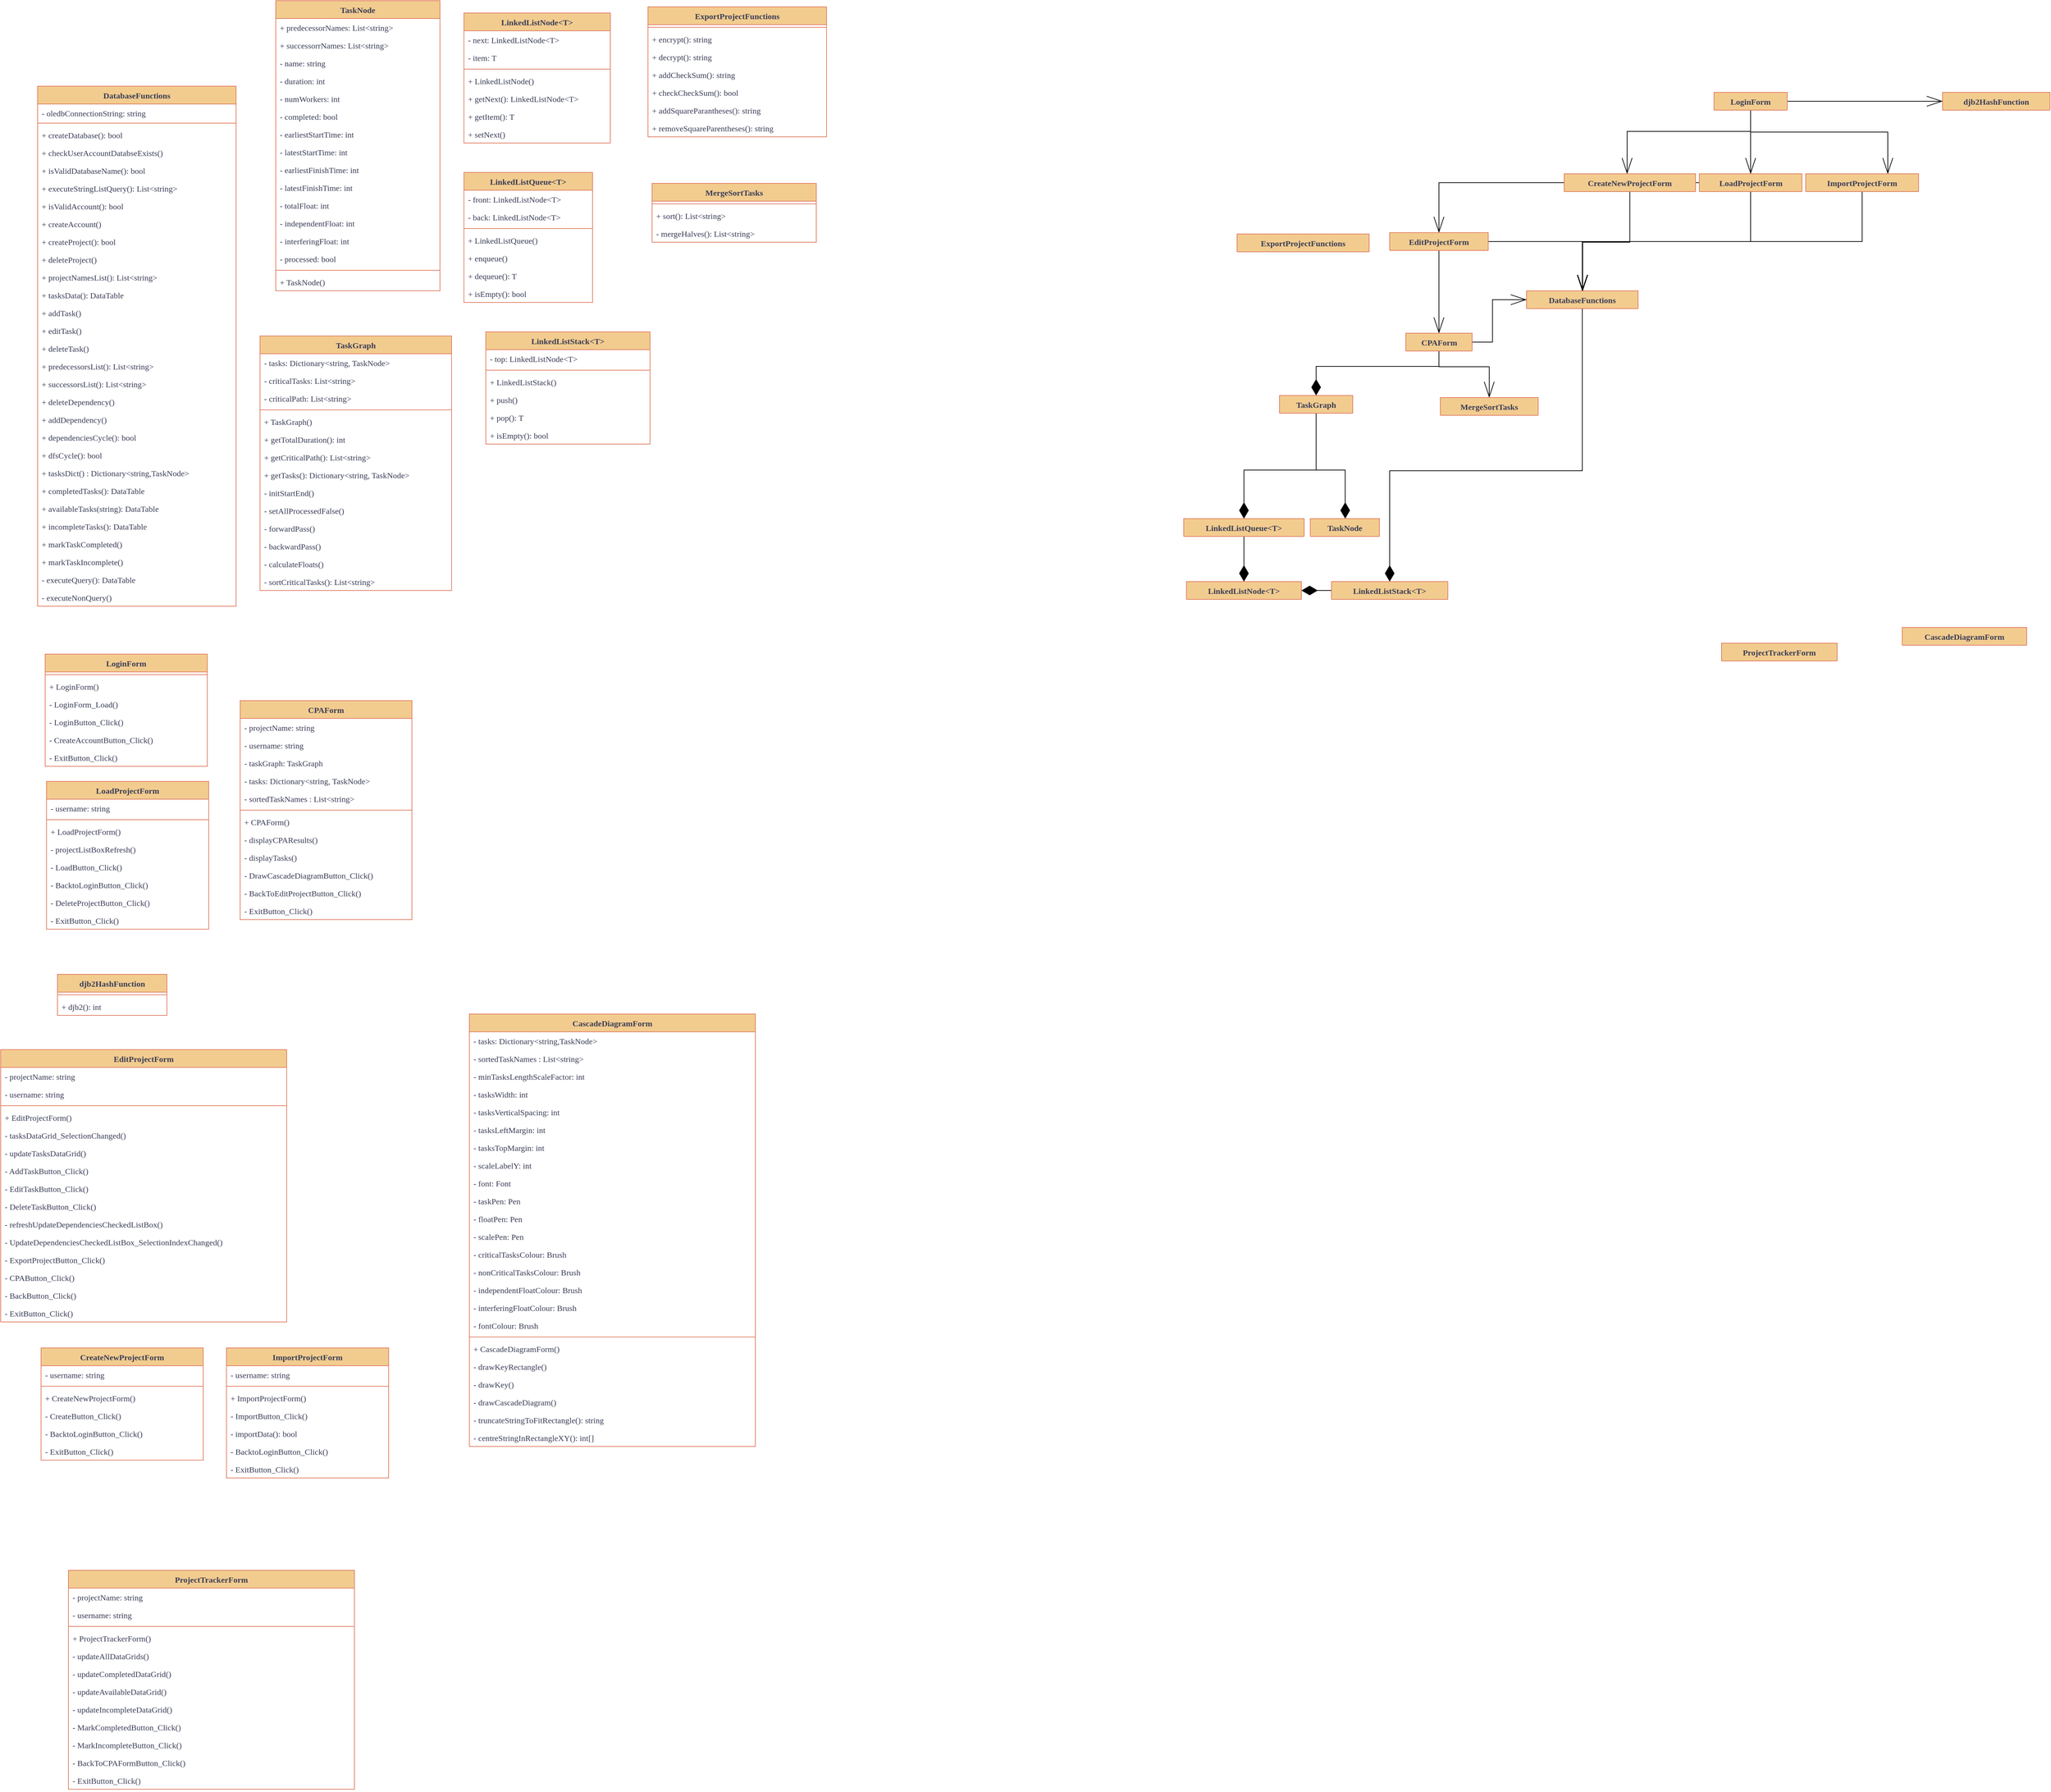<mxfile version="21.8.0" type="github" pages="4">
  <diagram id="C5RBs43oDa-KdzZeNtuy" name="UMLClassDiagram">
    <mxGraphModel dx="1449" dy="1132" grid="0" gridSize="10" guides="1" tooltips="1" connect="1" arrows="1" fold="1" page="1" pageScale="1" pageWidth="5000" pageHeight="5000" background="#ffffff" math="0" shadow="0">
      <root>
        <mxCell id="WIyWlLk6GJQsqaUBKTNV-0" />
        <mxCell id="WIyWlLk6GJQsqaUBKTNV-1" parent="WIyWlLk6GJQsqaUBKTNV-0" />
        <mxCell id="YSYK2PPCONX_veq47vCK-0" value="DatabaseFunctions" style="swimlane;fontStyle=1;align=center;verticalAlign=top;childLayout=stackLayout;horizontal=1;startSize=26;horizontalStack=0;resizeParent=1;resizeParentMax=0;resizeLast=0;collapsible=1;marginBottom=0;whiteSpace=wrap;html=1;fontFamily=Verdana;labelBackgroundColor=none;fillColor=#F2CC8F;strokeColor=#E07A5F;fontColor=#393C56;" parent="WIyWlLk6GJQsqaUBKTNV-1" vertex="1">
          <mxGeometry x="210" y="200" width="290" height="760" as="geometry" />
        </mxCell>
        <mxCell id="YSYK2PPCONX_veq47vCK-1" value="- oledbConnectionString: string" style="text;strokeColor=none;fillColor=none;align=left;verticalAlign=top;spacingLeft=4;spacingRight=4;overflow=hidden;rotatable=0;points=[[0,0.5],[1,0.5]];portConstraint=eastwest;whiteSpace=wrap;html=1;fontFamily=Verdana;labelBackgroundColor=none;fontColor=#393C56;" parent="YSYK2PPCONX_veq47vCK-0" vertex="1">
          <mxGeometry y="26" width="290" height="24" as="geometry" />
        </mxCell>
        <mxCell id="YSYK2PPCONX_veq47vCK-2" value="" style="line;strokeWidth=1;fillColor=none;align=left;verticalAlign=middle;spacingTop=-1;spacingLeft=3;spacingRight=3;rotatable=0;labelPosition=right;points=[];portConstraint=eastwest;strokeColor=#E07A5F;fontFamily=Verdana;labelBackgroundColor=none;fontColor=#393C56;" parent="YSYK2PPCONX_veq47vCK-0" vertex="1">
          <mxGeometry y="50" width="290" height="8" as="geometry" />
        </mxCell>
        <mxCell id="kOTYBEWQsQP9uNIm4N31-5" value="+ createDatabase(): bool" style="text;strokeColor=none;fillColor=none;align=left;verticalAlign=top;spacingLeft=4;spacingRight=4;overflow=hidden;rotatable=0;points=[[0,0.5],[1,0.5]];portConstraint=eastwest;whiteSpace=wrap;html=1;fontFamily=Verdana;labelBackgroundColor=none;fontColor=#393C56;" parent="YSYK2PPCONX_veq47vCK-0" vertex="1">
          <mxGeometry y="58" width="290" height="26" as="geometry" />
        </mxCell>
        <mxCell id="kOTYBEWQsQP9uNIm4N31-6" value="+ checkUserAccountDatabseExists()" style="text;strokeColor=none;fillColor=none;align=left;verticalAlign=top;spacingLeft=4;spacingRight=4;overflow=hidden;rotatable=0;points=[[0,0.5],[1,0.5]];portConstraint=eastwest;whiteSpace=wrap;html=1;fontFamily=Verdana;labelBackgroundColor=none;fontColor=#393C56;" parent="YSYK2PPCONX_veq47vCK-0" vertex="1">
          <mxGeometry y="84" width="290" height="26" as="geometry" />
        </mxCell>
        <mxCell id="kOTYBEWQsQP9uNIm4N31-7" value="+ isValidDatabaseName(): bool" style="text;strokeColor=none;fillColor=none;align=left;verticalAlign=top;spacingLeft=4;spacingRight=4;overflow=hidden;rotatable=0;points=[[0,0.5],[1,0.5]];portConstraint=eastwest;whiteSpace=wrap;html=1;fontFamily=Verdana;labelBackgroundColor=none;fontColor=#393C56;" parent="YSYK2PPCONX_veq47vCK-0" vertex="1">
          <mxGeometry y="110" width="290" height="26" as="geometry" />
        </mxCell>
        <mxCell id="kOTYBEWQsQP9uNIm4N31-10" value="+ executeStringListQuery(): List&amp;lt;string&amp;gt;" style="text;strokeColor=none;fillColor=none;align=left;verticalAlign=top;spacingLeft=4;spacingRight=4;overflow=hidden;rotatable=0;points=[[0,0.5],[1,0.5]];portConstraint=eastwest;whiteSpace=wrap;html=1;fontFamily=Verdana;labelBackgroundColor=none;fontColor=#393C56;" parent="YSYK2PPCONX_veq47vCK-0" vertex="1">
          <mxGeometry y="136" width="290" height="26" as="geometry" />
        </mxCell>
        <mxCell id="kOTYBEWQsQP9uNIm4N31-11" value="+ isValidAccount(): bool" style="text;strokeColor=none;fillColor=none;align=left;verticalAlign=top;spacingLeft=4;spacingRight=4;overflow=hidden;rotatable=0;points=[[0,0.5],[1,0.5]];portConstraint=eastwest;whiteSpace=wrap;html=1;fontFamily=Verdana;labelBackgroundColor=none;fontColor=#393C56;" parent="YSYK2PPCONX_veq47vCK-0" vertex="1">
          <mxGeometry y="162" width="290" height="26" as="geometry" />
        </mxCell>
        <mxCell id="kOTYBEWQsQP9uNIm4N31-12" value="+ createAccount()" style="text;strokeColor=none;fillColor=none;align=left;verticalAlign=top;spacingLeft=4;spacingRight=4;overflow=hidden;rotatable=0;points=[[0,0.5],[1,0.5]];portConstraint=eastwest;whiteSpace=wrap;html=1;fontFamily=Verdana;labelBackgroundColor=none;fontColor=#393C56;" parent="YSYK2PPCONX_veq47vCK-0" vertex="1">
          <mxGeometry y="188" width="290" height="26" as="geometry" />
        </mxCell>
        <mxCell id="kOTYBEWQsQP9uNIm4N31-13" value="+ createProject(): bool" style="text;strokeColor=none;fillColor=none;align=left;verticalAlign=top;spacingLeft=4;spacingRight=4;overflow=hidden;rotatable=0;points=[[0,0.5],[1,0.5]];portConstraint=eastwest;whiteSpace=wrap;html=1;fontFamily=Verdana;labelBackgroundColor=none;fontColor=#393C56;" parent="YSYK2PPCONX_veq47vCK-0" vertex="1">
          <mxGeometry y="214" width="290" height="26" as="geometry" />
        </mxCell>
        <mxCell id="kOTYBEWQsQP9uNIm4N31-14" value="+ deleteProject()" style="text;strokeColor=none;fillColor=none;align=left;verticalAlign=top;spacingLeft=4;spacingRight=4;overflow=hidden;rotatable=0;points=[[0,0.5],[1,0.5]];portConstraint=eastwest;whiteSpace=wrap;html=1;fontFamily=Verdana;labelBackgroundColor=none;fontColor=#393C56;" parent="YSYK2PPCONX_veq47vCK-0" vertex="1">
          <mxGeometry y="240" width="290" height="26" as="geometry" />
        </mxCell>
        <mxCell id="kOTYBEWQsQP9uNIm4N31-15" value="+ projectNamesList(): List&amp;lt;string&amp;gt;" style="text;strokeColor=none;fillColor=none;align=left;verticalAlign=top;spacingLeft=4;spacingRight=4;overflow=hidden;rotatable=0;points=[[0,0.5],[1,0.5]];portConstraint=eastwest;whiteSpace=wrap;html=1;fontFamily=Verdana;labelBackgroundColor=none;fontColor=#393C56;" parent="YSYK2PPCONX_veq47vCK-0" vertex="1">
          <mxGeometry y="266" width="290" height="26" as="geometry" />
        </mxCell>
        <mxCell id="kOTYBEWQsQP9uNIm4N31-16" value="+ tasksData(): DataTable" style="text;strokeColor=none;fillColor=none;align=left;verticalAlign=top;spacingLeft=4;spacingRight=4;overflow=hidden;rotatable=0;points=[[0,0.5],[1,0.5]];portConstraint=eastwest;whiteSpace=wrap;html=1;fontFamily=Verdana;labelBackgroundColor=none;fontColor=#393C56;" parent="YSYK2PPCONX_veq47vCK-0" vertex="1">
          <mxGeometry y="292" width="290" height="26" as="geometry" />
        </mxCell>
        <mxCell id="kOTYBEWQsQP9uNIm4N31-17" value="+ addTask()" style="text;strokeColor=none;fillColor=none;align=left;verticalAlign=top;spacingLeft=4;spacingRight=4;overflow=hidden;rotatable=0;points=[[0,0.5],[1,0.5]];portConstraint=eastwest;whiteSpace=wrap;html=1;fontFamily=Verdana;labelBackgroundColor=none;fontColor=#393C56;" parent="YSYK2PPCONX_veq47vCK-0" vertex="1">
          <mxGeometry y="318" width="290" height="26" as="geometry" />
        </mxCell>
        <mxCell id="kOTYBEWQsQP9uNIm4N31-18" value="+ editTask()" style="text;strokeColor=none;fillColor=none;align=left;verticalAlign=top;spacingLeft=4;spacingRight=4;overflow=hidden;rotatable=0;points=[[0,0.5],[1,0.5]];portConstraint=eastwest;whiteSpace=wrap;html=1;fontFamily=Verdana;labelBackgroundColor=none;fontColor=#393C56;" parent="YSYK2PPCONX_veq47vCK-0" vertex="1">
          <mxGeometry y="344" width="290" height="26" as="geometry" />
        </mxCell>
        <mxCell id="kOTYBEWQsQP9uNIm4N31-19" value="+ deleteTask()" style="text;strokeColor=none;fillColor=none;align=left;verticalAlign=top;spacingLeft=4;spacingRight=4;overflow=hidden;rotatable=0;points=[[0,0.5],[1,0.5]];portConstraint=eastwest;whiteSpace=wrap;html=1;fontFamily=Verdana;labelBackgroundColor=none;fontColor=#393C56;" parent="YSYK2PPCONX_veq47vCK-0" vertex="1">
          <mxGeometry y="370" width="290" height="26" as="geometry" />
        </mxCell>
        <mxCell id="kOTYBEWQsQP9uNIm4N31-20" value="+ predecessorsList(): List&amp;lt;string&amp;gt;" style="text;strokeColor=none;fillColor=none;align=left;verticalAlign=top;spacingLeft=4;spacingRight=4;overflow=hidden;rotatable=0;points=[[0,0.5],[1,0.5]];portConstraint=eastwest;whiteSpace=wrap;html=1;fontFamily=Verdana;labelBackgroundColor=none;fontColor=#393C56;" parent="YSYK2PPCONX_veq47vCK-0" vertex="1">
          <mxGeometry y="396" width="290" height="26" as="geometry" />
        </mxCell>
        <mxCell id="YVCR-VSQV84rtF3k8rli-15" value="+ successorsList(): List&amp;lt;string&amp;gt;" style="text;strokeColor=none;fillColor=none;align=left;verticalAlign=top;spacingLeft=4;spacingRight=4;overflow=hidden;rotatable=0;points=[[0,0.5],[1,0.5]];portConstraint=eastwest;whiteSpace=wrap;html=1;fontFamily=Verdana;labelBackgroundColor=none;fontColor=#393C56;" parent="YSYK2PPCONX_veq47vCK-0" vertex="1">
          <mxGeometry y="422" width="290" height="26" as="geometry" />
        </mxCell>
        <mxCell id="YVCR-VSQV84rtF3k8rli-0" value="+ deleteDependency()" style="text;strokeColor=none;fillColor=none;align=left;verticalAlign=top;spacingLeft=4;spacingRight=4;overflow=hidden;rotatable=0;points=[[0,0.5],[1,0.5]];portConstraint=eastwest;whiteSpace=wrap;html=1;fontFamily=Verdana;labelBackgroundColor=none;fontColor=#393C56;" parent="YSYK2PPCONX_veq47vCK-0" vertex="1">
          <mxGeometry y="448" width="290" height="26" as="geometry" />
        </mxCell>
        <mxCell id="YVCR-VSQV84rtF3k8rli-1" value="+ addDependency()" style="text;strokeColor=none;fillColor=none;align=left;verticalAlign=top;spacingLeft=4;spacingRight=4;overflow=hidden;rotatable=0;points=[[0,0.5],[1,0.5]];portConstraint=eastwest;whiteSpace=wrap;html=1;fontFamily=Verdana;labelBackgroundColor=none;fontColor=#393C56;" parent="YSYK2PPCONX_veq47vCK-0" vertex="1">
          <mxGeometry y="474" width="290" height="26" as="geometry" />
        </mxCell>
        <mxCell id="YVCR-VSQV84rtF3k8rli-2" value="+ dependenciesCycle(): bool" style="text;strokeColor=none;fillColor=none;align=left;verticalAlign=top;spacingLeft=4;spacingRight=4;overflow=hidden;rotatable=0;points=[[0,0.5],[1,0.5]];portConstraint=eastwest;whiteSpace=wrap;html=1;fontFamily=Verdana;labelBackgroundColor=none;fontColor=#393C56;" parent="YSYK2PPCONX_veq47vCK-0" vertex="1">
          <mxGeometry y="500" width="290" height="26" as="geometry" />
        </mxCell>
        <mxCell id="YVCR-VSQV84rtF3k8rli-3" value="+ dfsCycle(): bool" style="text;strokeColor=none;fillColor=none;align=left;verticalAlign=top;spacingLeft=4;spacingRight=4;overflow=hidden;rotatable=0;points=[[0,0.5],[1,0.5]];portConstraint=eastwest;whiteSpace=wrap;html=1;fontFamily=Verdana;labelBackgroundColor=none;fontColor=#393C56;" parent="YSYK2PPCONX_veq47vCK-0" vertex="1">
          <mxGeometry y="526" width="290" height="26" as="geometry" />
        </mxCell>
        <mxCell id="JfmV6r5BJFt1BFcukV40-2" value="+ tasksDict() : Dictionary&amp;lt;string,TaskNode&amp;gt;" style="text;strokeColor=none;fillColor=none;align=left;verticalAlign=top;spacingLeft=4;spacingRight=4;overflow=hidden;rotatable=0;points=[[0,0.5],[1,0.5]];portConstraint=eastwest;whiteSpace=wrap;html=1;fontFamily=Verdana;labelBackgroundColor=none;fontColor=#393C56;" vertex="1" parent="YSYK2PPCONX_veq47vCK-0">
          <mxGeometry y="552" width="290" height="26" as="geometry" />
        </mxCell>
        <mxCell id="JfmV6r5BJFt1BFcukV40-1" value="+ completedTasks(): DataTable" style="text;strokeColor=none;fillColor=none;align=left;verticalAlign=top;spacingLeft=4;spacingRight=4;overflow=hidden;rotatable=0;points=[[0,0.5],[1,0.5]];portConstraint=eastwest;whiteSpace=wrap;html=1;fontFamily=Verdana;labelBackgroundColor=none;fontColor=#393C56;" vertex="1" parent="YSYK2PPCONX_veq47vCK-0">
          <mxGeometry y="578" width="290" height="26" as="geometry" />
        </mxCell>
        <mxCell id="JfmV6r5BJFt1BFcukV40-0" value="+ availableTasks(string): DataTable" style="text;strokeColor=none;fillColor=none;align=left;verticalAlign=top;spacingLeft=4;spacingRight=4;overflow=hidden;rotatable=0;points=[[0,0.5],[1,0.5]];portConstraint=eastwest;whiteSpace=wrap;html=1;fontFamily=Verdana;labelBackgroundColor=none;fontColor=#393C56;" vertex="1" parent="YSYK2PPCONX_veq47vCK-0">
          <mxGeometry y="604" width="290" height="26" as="geometry" />
        </mxCell>
        <mxCell id="JfmV6r5BJFt1BFcukV40-3" value="+ incompleteTasks(): DataTable" style="text;strokeColor=none;fillColor=none;align=left;verticalAlign=top;spacingLeft=4;spacingRight=4;overflow=hidden;rotatable=0;points=[[0,0.5],[1,0.5]];portConstraint=eastwest;whiteSpace=wrap;html=1;fontFamily=Verdana;labelBackgroundColor=none;fontColor=#393C56;" vertex="1" parent="YSYK2PPCONX_veq47vCK-0">
          <mxGeometry y="630" width="290" height="26" as="geometry" />
        </mxCell>
        <mxCell id="JfmV6r5BJFt1BFcukV40-5" value="+ markTaskCompleted()" style="text;strokeColor=none;fillColor=none;align=left;verticalAlign=top;spacingLeft=4;spacingRight=4;overflow=hidden;rotatable=0;points=[[0,0.5],[1,0.5]];portConstraint=eastwest;whiteSpace=wrap;html=1;fontFamily=Verdana;labelBackgroundColor=none;fontColor=#393C56;" vertex="1" parent="YSYK2PPCONX_veq47vCK-0">
          <mxGeometry y="656" width="290" height="26" as="geometry" />
        </mxCell>
        <mxCell id="JfmV6r5BJFt1BFcukV40-4" value="+ markTaskIncomplete()" style="text;strokeColor=none;fillColor=none;align=left;verticalAlign=top;spacingLeft=4;spacingRight=4;overflow=hidden;rotatable=0;points=[[0,0.5],[1,0.5]];portConstraint=eastwest;whiteSpace=wrap;html=1;fontFamily=Verdana;labelBackgroundColor=none;fontColor=#393C56;" vertex="1" parent="YSYK2PPCONX_veq47vCK-0">
          <mxGeometry y="682" width="290" height="26" as="geometry" />
        </mxCell>
        <mxCell id="kOTYBEWQsQP9uNIm4N31-9" value="- executeQuery(): DataTable" style="text;strokeColor=none;fillColor=none;align=left;verticalAlign=top;spacingLeft=4;spacingRight=4;overflow=hidden;rotatable=0;points=[[0,0.5],[1,0.5]];portConstraint=eastwest;whiteSpace=wrap;html=1;fontFamily=Verdana;labelBackgroundColor=none;fontColor=#393C56;" parent="YSYK2PPCONX_veq47vCK-0" vertex="1">
          <mxGeometry y="708" width="290" height="26" as="geometry" />
        </mxCell>
        <mxCell id="kOTYBEWQsQP9uNIm4N31-8" value="- executeNonQuery()" style="text;strokeColor=none;fillColor=none;align=left;verticalAlign=top;spacingLeft=4;spacingRight=4;overflow=hidden;rotatable=0;points=[[0,0.5],[1,0.5]];portConstraint=eastwest;whiteSpace=wrap;html=1;fontFamily=Verdana;labelBackgroundColor=none;fontColor=#393C56;" parent="YSYK2PPCONX_veq47vCK-0" vertex="1">
          <mxGeometry y="734" width="290" height="26" as="geometry" />
        </mxCell>
        <mxCell id="YVCR-VSQV84rtF3k8rli-17" value="djb2HashFunction" style="swimlane;fontStyle=1;align=center;verticalAlign=top;childLayout=stackLayout;horizontal=1;startSize=26;horizontalStack=0;resizeParent=1;resizeParentMax=0;resizeLast=0;collapsible=1;marginBottom=0;whiteSpace=wrap;html=1;fontFamily=Verdana;labelBackgroundColor=none;fillColor=#F2CC8F;strokeColor=#E07A5F;fontColor=#393C56;" parent="WIyWlLk6GJQsqaUBKTNV-1" vertex="1">
          <mxGeometry x="239" y="1498" width="160" height="60" as="geometry" />
        </mxCell>
        <mxCell id="YVCR-VSQV84rtF3k8rli-19" value="" style="line;strokeWidth=1;fillColor=none;align=left;verticalAlign=middle;spacingTop=-1;spacingLeft=3;spacingRight=3;rotatable=0;labelPosition=right;points=[];portConstraint=eastwest;strokeColor=#E07A5F;fontFamily=Verdana;labelBackgroundColor=none;fontColor=#393C56;" parent="YVCR-VSQV84rtF3k8rli-17" vertex="1">
          <mxGeometry y="26" width="160" height="8" as="geometry" />
        </mxCell>
        <mxCell id="YVCR-VSQV84rtF3k8rli-20" value="+ djb2(): int" style="text;strokeColor=none;fillColor=none;align=left;verticalAlign=top;spacingLeft=4;spacingRight=4;overflow=hidden;rotatable=0;points=[[0,0.5],[1,0.5]];portConstraint=eastwest;whiteSpace=wrap;html=1;fontFamily=Verdana;labelBackgroundColor=none;fontColor=#393C56;" parent="YVCR-VSQV84rtF3k8rli-17" vertex="1">
          <mxGeometry y="34" width="160" height="26" as="geometry" />
        </mxCell>
        <mxCell id="YVCR-VSQV84rtF3k8rli-21" value="TaskGraph" style="swimlane;fontStyle=1;align=center;verticalAlign=top;childLayout=stackLayout;horizontal=1;startSize=26;horizontalStack=0;resizeParent=1;resizeParentMax=0;resizeLast=0;collapsible=1;marginBottom=0;whiteSpace=wrap;html=1;strokeColor=#E07A5F;fontColor=#393C56;fillColor=#F2CC8F;fontFamily=Verdana;labelBackgroundColor=none;" parent="WIyWlLk6GJQsqaUBKTNV-1" vertex="1">
          <mxGeometry x="535" y="565" width="280" height="372" as="geometry" />
        </mxCell>
        <mxCell id="YVCR-VSQV84rtF3k8rli-22" value="- tasks: Dictionary&amp;lt;string, TaskNode&amp;gt;&amp;nbsp;" style="text;strokeColor=none;fillColor=none;align=left;verticalAlign=top;spacingLeft=4;spacingRight=4;overflow=hidden;rotatable=0;points=[[0,0.5],[1,0.5]];portConstraint=eastwest;whiteSpace=wrap;html=1;fontColor=#393C56;fontFamily=Verdana;labelBackgroundColor=none;" parent="YVCR-VSQV84rtF3k8rli-21" vertex="1">
          <mxGeometry y="26" width="280" height="26" as="geometry" />
        </mxCell>
        <mxCell id="YVCR-VSQV84rtF3k8rli-26" value="- criticalTasks: List&amp;lt;string&amp;gt;" style="text;strokeColor=none;fillColor=none;align=left;verticalAlign=top;spacingLeft=4;spacingRight=4;overflow=hidden;rotatable=0;points=[[0,0.5],[1,0.5]];portConstraint=eastwest;whiteSpace=wrap;html=1;fontColor=#393C56;fontFamily=Verdana;labelBackgroundColor=none;" parent="YVCR-VSQV84rtF3k8rli-21" vertex="1">
          <mxGeometry y="52" width="280" height="26" as="geometry" />
        </mxCell>
        <mxCell id="YVCR-VSQV84rtF3k8rli-25" value="- criticalPath: List&amp;lt;string&amp;gt;" style="text;strokeColor=none;fillColor=none;align=left;verticalAlign=top;spacingLeft=4;spacingRight=4;overflow=hidden;rotatable=0;points=[[0,0.5],[1,0.5]];portConstraint=eastwest;whiteSpace=wrap;html=1;fontColor=#393C56;fontFamily=Verdana;labelBackgroundColor=none;" parent="YVCR-VSQV84rtF3k8rli-21" vertex="1">
          <mxGeometry y="78" width="280" height="26" as="geometry" />
        </mxCell>
        <mxCell id="YVCR-VSQV84rtF3k8rli-23" value="" style="line;strokeWidth=1;fillColor=none;align=left;verticalAlign=middle;spacingTop=-1;spacingLeft=3;spacingRight=3;rotatable=0;labelPosition=right;points=[];portConstraint=eastwest;strokeColor=#E07A5F;fontColor=#393C56;fontFamily=Verdana;labelBackgroundColor=none;" parent="YVCR-VSQV84rtF3k8rli-21" vertex="1">
          <mxGeometry y="104" width="280" height="8" as="geometry" />
        </mxCell>
        <mxCell id="YVCR-VSQV84rtF3k8rli-24" value="+ TaskGraph()" style="text;strokeColor=none;fillColor=none;align=left;verticalAlign=top;spacingLeft=4;spacingRight=4;overflow=hidden;rotatable=0;points=[[0,0.5],[1,0.5]];portConstraint=eastwest;whiteSpace=wrap;html=1;fontColor=#393C56;fontFamily=Verdana;labelBackgroundColor=none;" parent="YVCR-VSQV84rtF3k8rli-21" vertex="1">
          <mxGeometry y="112" width="280" height="26" as="geometry" />
        </mxCell>
        <mxCell id="YVCR-VSQV84rtF3k8rli-32" value="+ getTotalDuration(): int" style="text;strokeColor=none;fillColor=none;align=left;verticalAlign=top;spacingLeft=4;spacingRight=4;overflow=hidden;rotatable=0;points=[[0,0.5],[1,0.5]];portConstraint=eastwest;whiteSpace=wrap;html=1;fontColor=#393C56;fontFamily=Verdana;labelBackgroundColor=none;" parent="YVCR-VSQV84rtF3k8rli-21" vertex="1">
          <mxGeometry y="138" width="280" height="26" as="geometry" />
        </mxCell>
        <mxCell id="YVCR-VSQV84rtF3k8rli-33" value="+ getCriticalPath(): List&amp;lt;string&amp;gt;" style="text;strokeColor=none;fillColor=none;align=left;verticalAlign=top;spacingLeft=4;spacingRight=4;overflow=hidden;rotatable=0;points=[[0,0.5],[1,0.5]];portConstraint=eastwest;whiteSpace=wrap;html=1;fontColor=#393C56;fontFamily=Verdana;labelBackgroundColor=none;" parent="YVCR-VSQV84rtF3k8rli-21" vertex="1">
          <mxGeometry y="164" width="280" height="26" as="geometry" />
        </mxCell>
        <mxCell id="YVCR-VSQV84rtF3k8rli-34" value="+ getTasks(): Dictionary&amp;lt;string, TaskNode&amp;gt;" style="text;strokeColor=none;fillColor=none;align=left;verticalAlign=top;spacingLeft=4;spacingRight=4;overflow=hidden;rotatable=0;points=[[0,0.5],[1,0.5]];portConstraint=eastwest;whiteSpace=wrap;html=1;fontColor=#393C56;fontFamily=Verdana;labelBackgroundColor=none;" parent="YVCR-VSQV84rtF3k8rli-21" vertex="1">
          <mxGeometry y="190" width="280" height="26" as="geometry" />
        </mxCell>
        <mxCell id="YVCR-VSQV84rtF3k8rli-27" value="- initStartEnd()" style="text;strokeColor=none;fillColor=none;align=left;verticalAlign=top;spacingLeft=4;spacingRight=4;overflow=hidden;rotatable=0;points=[[0,0.5],[1,0.5]];portConstraint=eastwest;whiteSpace=wrap;html=1;fontColor=#393C56;fontFamily=Verdana;labelBackgroundColor=none;" parent="YVCR-VSQV84rtF3k8rli-21" vertex="1">
          <mxGeometry y="216" width="280" height="26" as="geometry" />
        </mxCell>
        <mxCell id="YVCR-VSQV84rtF3k8rli-28" value="- setAllProcessedFalse()" style="text;strokeColor=none;fillColor=none;align=left;verticalAlign=top;spacingLeft=4;spacingRight=4;overflow=hidden;rotatable=0;points=[[0,0.5],[1,0.5]];portConstraint=eastwest;whiteSpace=wrap;html=1;fontColor=#393C56;fontFamily=Verdana;labelBackgroundColor=none;" parent="YVCR-VSQV84rtF3k8rli-21" vertex="1">
          <mxGeometry y="242" width="280" height="26" as="geometry" />
        </mxCell>
        <mxCell id="YVCR-VSQV84rtF3k8rli-29" value="- forwardPass()" style="text;strokeColor=none;fillColor=none;align=left;verticalAlign=top;spacingLeft=4;spacingRight=4;overflow=hidden;rotatable=0;points=[[0,0.5],[1,0.5]];portConstraint=eastwest;whiteSpace=wrap;html=1;fontColor=#393C56;fontFamily=Verdana;labelBackgroundColor=none;" parent="YVCR-VSQV84rtF3k8rli-21" vertex="1">
          <mxGeometry y="268" width="280" height="26" as="geometry" />
        </mxCell>
        <mxCell id="YVCR-VSQV84rtF3k8rli-30" value="- backwardPass()" style="text;strokeColor=none;fillColor=none;align=left;verticalAlign=top;spacingLeft=4;spacingRight=4;overflow=hidden;rotatable=0;points=[[0,0.5],[1,0.5]];portConstraint=eastwest;whiteSpace=wrap;html=1;fontColor=#393C56;fontFamily=Verdana;labelBackgroundColor=none;" parent="YVCR-VSQV84rtF3k8rli-21" vertex="1">
          <mxGeometry y="294" width="280" height="26" as="geometry" />
        </mxCell>
        <mxCell id="YVCR-VSQV84rtF3k8rli-31" value="- calculateFloats()" style="text;strokeColor=none;fillColor=none;align=left;verticalAlign=top;spacingLeft=4;spacingRight=4;overflow=hidden;rotatable=0;points=[[0,0.5],[1,0.5]];portConstraint=eastwest;whiteSpace=wrap;html=1;fontColor=#393C56;fontFamily=Verdana;labelBackgroundColor=none;" parent="YVCR-VSQV84rtF3k8rli-21" vertex="1">
          <mxGeometry y="320" width="280" height="26" as="geometry" />
        </mxCell>
        <mxCell id="JfmV6r5BJFt1BFcukV40-17" value="- sortCriticalTasks(): List&amp;lt;string&amp;gt;" style="text;strokeColor=none;fillColor=none;align=left;verticalAlign=top;spacingLeft=4;spacingRight=4;overflow=hidden;rotatable=0;points=[[0,0.5],[1,0.5]];portConstraint=eastwest;whiteSpace=wrap;html=1;fontColor=#393C56;fontFamily=Verdana;labelBackgroundColor=none;" vertex="1" parent="YVCR-VSQV84rtF3k8rli-21">
          <mxGeometry y="346" width="280" height="26" as="geometry" />
        </mxCell>
        <mxCell id="YVCR-VSQV84rtF3k8rli-36" value="TaskNode" style="swimlane;fontStyle=1;align=center;verticalAlign=top;childLayout=stackLayout;horizontal=1;startSize=26;horizontalStack=0;resizeParent=1;resizeParentMax=0;resizeLast=0;collapsible=1;marginBottom=0;whiteSpace=wrap;html=1;strokeColor=#E07A5F;fontColor=#393C56;fillColor=#F2CC8F;fontFamily=Verdana;labelBackgroundColor=none;" parent="WIyWlLk6GJQsqaUBKTNV-1" vertex="1">
          <mxGeometry x="558" y="75" width="240" height="424" as="geometry" />
        </mxCell>
        <mxCell id="YVCR-VSQV84rtF3k8rli-50" value="+ predecessorNames: List&amp;lt;string&amp;gt;" style="text;strokeColor=none;fillColor=none;align=left;verticalAlign=top;spacingLeft=4;spacingRight=4;overflow=hidden;rotatable=0;points=[[0,0.5],[1,0.5]];portConstraint=eastwest;whiteSpace=wrap;html=1;fontColor=#393C56;fontFamily=Verdana;labelBackgroundColor=none;" parent="YVCR-VSQV84rtF3k8rli-36" vertex="1">
          <mxGeometry y="26" width="240" height="26" as="geometry" />
        </mxCell>
        <mxCell id="YVCR-VSQV84rtF3k8rli-49" value="+ successorrNames: List&amp;lt;string&amp;gt;" style="text;strokeColor=none;fillColor=none;align=left;verticalAlign=top;spacingLeft=4;spacingRight=4;overflow=hidden;rotatable=0;points=[[0,0.5],[1,0.5]];portConstraint=eastwest;whiteSpace=wrap;html=1;fontColor=#393C56;fontFamily=Verdana;labelBackgroundColor=none;" parent="YVCR-VSQV84rtF3k8rli-36" vertex="1">
          <mxGeometry y="52" width="240" height="26" as="geometry" />
        </mxCell>
        <mxCell id="YVCR-VSQV84rtF3k8rli-37" value="- name: string" style="text;strokeColor=none;fillColor=none;align=left;verticalAlign=top;spacingLeft=4;spacingRight=4;overflow=hidden;rotatable=0;points=[[0,0.5],[1,0.5]];portConstraint=eastwest;whiteSpace=wrap;html=1;fontColor=#393C56;fontFamily=Verdana;labelBackgroundColor=none;" parent="YVCR-VSQV84rtF3k8rli-36" vertex="1">
          <mxGeometry y="78" width="240" height="26" as="geometry" />
        </mxCell>
        <mxCell id="YVCR-VSQV84rtF3k8rli-52" value="- duration: int" style="text;strokeColor=none;fillColor=none;align=left;verticalAlign=top;spacingLeft=4;spacingRight=4;overflow=hidden;rotatable=0;points=[[0,0.5],[1,0.5]];portConstraint=eastwest;whiteSpace=wrap;html=1;fontColor=#393C56;fontFamily=Verdana;labelBackgroundColor=none;" parent="YVCR-VSQV84rtF3k8rli-36" vertex="1">
          <mxGeometry y="104" width="240" height="26" as="geometry" />
        </mxCell>
        <mxCell id="YVCR-VSQV84rtF3k8rli-51" value="- numWorkers: int" style="text;strokeColor=none;fillColor=none;align=left;verticalAlign=top;spacingLeft=4;spacingRight=4;overflow=hidden;rotatable=0;points=[[0,0.5],[1,0.5]];portConstraint=eastwest;whiteSpace=wrap;html=1;fontColor=#393C56;fontFamily=Verdana;labelBackgroundColor=none;" parent="YVCR-VSQV84rtF3k8rli-36" vertex="1">
          <mxGeometry y="130" width="240" height="26" as="geometry" />
        </mxCell>
        <mxCell id="JfmV6r5BJFt1BFcukV40-18" value="- completed: bool" style="text;strokeColor=none;fillColor=none;align=left;verticalAlign=top;spacingLeft=4;spacingRight=4;overflow=hidden;rotatable=0;points=[[0,0.5],[1,0.5]];portConstraint=eastwest;whiteSpace=wrap;html=1;fontColor=#393C56;fontFamily=Verdana;labelBackgroundColor=none;" vertex="1" parent="YVCR-VSQV84rtF3k8rli-36">
          <mxGeometry y="156" width="240" height="26" as="geometry" />
        </mxCell>
        <mxCell id="YVCR-VSQV84rtF3k8rli-48" value="- earliestStartTime: int" style="text;strokeColor=none;fillColor=none;align=left;verticalAlign=top;spacingLeft=4;spacingRight=4;overflow=hidden;rotatable=0;points=[[0,0.5],[1,0.5]];portConstraint=eastwest;whiteSpace=wrap;html=1;fontColor=#393C56;fontFamily=Verdana;labelBackgroundColor=none;" parent="YVCR-VSQV84rtF3k8rli-36" vertex="1">
          <mxGeometry y="182" width="240" height="26" as="geometry" />
        </mxCell>
        <mxCell id="YVCR-VSQV84rtF3k8rli-47" value="- latestStartTime: int" style="text;strokeColor=none;fillColor=none;align=left;verticalAlign=top;spacingLeft=4;spacingRight=4;overflow=hidden;rotatable=0;points=[[0,0.5],[1,0.5]];portConstraint=eastwest;whiteSpace=wrap;html=1;fontColor=#393C56;fontFamily=Verdana;labelBackgroundColor=none;" parent="YVCR-VSQV84rtF3k8rli-36" vertex="1">
          <mxGeometry y="208" width="240" height="26" as="geometry" />
        </mxCell>
        <mxCell id="YVCR-VSQV84rtF3k8rli-46" value="- earliestFinishTime: int" style="text;strokeColor=none;fillColor=none;align=left;verticalAlign=top;spacingLeft=4;spacingRight=4;overflow=hidden;rotatable=0;points=[[0,0.5],[1,0.5]];portConstraint=eastwest;whiteSpace=wrap;html=1;fontColor=#393C56;fontFamily=Verdana;labelBackgroundColor=none;" parent="YVCR-VSQV84rtF3k8rli-36" vertex="1">
          <mxGeometry y="234" width="240" height="26" as="geometry" />
        </mxCell>
        <mxCell id="YVCR-VSQV84rtF3k8rli-45" value="- latestFinishTime: int" style="text;strokeColor=none;fillColor=none;align=left;verticalAlign=top;spacingLeft=4;spacingRight=4;overflow=hidden;rotatable=0;points=[[0,0.5],[1,0.5]];portConstraint=eastwest;whiteSpace=wrap;html=1;fontColor=#393C56;fontFamily=Verdana;labelBackgroundColor=none;" parent="YVCR-VSQV84rtF3k8rli-36" vertex="1">
          <mxGeometry y="260" width="240" height="26" as="geometry" />
        </mxCell>
        <mxCell id="YVCR-VSQV84rtF3k8rli-44" value="- totalFloat: int" style="text;strokeColor=none;fillColor=none;align=left;verticalAlign=top;spacingLeft=4;spacingRight=4;overflow=hidden;rotatable=0;points=[[0,0.5],[1,0.5]];portConstraint=eastwest;whiteSpace=wrap;html=1;fontColor=#393C56;fontFamily=Verdana;labelBackgroundColor=none;" parent="YVCR-VSQV84rtF3k8rli-36" vertex="1">
          <mxGeometry y="286" width="240" height="26" as="geometry" />
        </mxCell>
        <mxCell id="YVCR-VSQV84rtF3k8rli-43" value="- independentFloat: int" style="text;strokeColor=none;fillColor=none;align=left;verticalAlign=top;spacingLeft=4;spacingRight=4;overflow=hidden;rotatable=0;points=[[0,0.5],[1,0.5]];portConstraint=eastwest;whiteSpace=wrap;html=1;fontColor=#393C56;fontFamily=Verdana;labelBackgroundColor=none;" parent="YVCR-VSQV84rtF3k8rli-36" vertex="1">
          <mxGeometry y="312" width="240" height="26" as="geometry" />
        </mxCell>
        <mxCell id="YVCR-VSQV84rtF3k8rli-42" value="- interferingFloat: int" style="text;strokeColor=none;fillColor=none;align=left;verticalAlign=top;spacingLeft=4;spacingRight=4;overflow=hidden;rotatable=0;points=[[0,0.5],[1,0.5]];portConstraint=eastwest;whiteSpace=wrap;html=1;fontColor=#393C56;fontFamily=Verdana;labelBackgroundColor=none;" parent="YVCR-VSQV84rtF3k8rli-36" vertex="1">
          <mxGeometry y="338" width="240" height="26" as="geometry" />
        </mxCell>
        <mxCell id="YVCR-VSQV84rtF3k8rli-53" value="- processed: bool" style="text;strokeColor=none;fillColor=none;align=left;verticalAlign=top;spacingLeft=4;spacingRight=4;overflow=hidden;rotatable=0;points=[[0,0.5],[1,0.5]];portConstraint=eastwest;whiteSpace=wrap;html=1;fontColor=#393C56;fontFamily=Verdana;labelBackgroundColor=none;" parent="YVCR-VSQV84rtF3k8rli-36" vertex="1">
          <mxGeometry y="364" width="240" height="26" as="geometry" />
        </mxCell>
        <mxCell id="YVCR-VSQV84rtF3k8rli-38" value="" style="line;strokeWidth=1;fillColor=none;align=left;verticalAlign=middle;spacingTop=-1;spacingLeft=3;spacingRight=3;rotatable=0;labelPosition=right;points=[];portConstraint=eastwest;strokeColor=#E07A5F;fontColor=#393C56;fontFamily=Verdana;labelBackgroundColor=none;" parent="YVCR-VSQV84rtF3k8rli-36" vertex="1">
          <mxGeometry y="390" width="240" height="8" as="geometry" />
        </mxCell>
        <mxCell id="YVCR-VSQV84rtF3k8rli-39" value="+ TaskNode()" style="text;strokeColor=none;fillColor=none;align=left;verticalAlign=top;spacingLeft=4;spacingRight=4;overflow=hidden;rotatable=0;points=[[0,0.5],[1,0.5]];portConstraint=eastwest;whiteSpace=wrap;html=1;fontColor=#393C56;fontFamily=Verdana;labelBackgroundColor=none;" parent="YVCR-VSQV84rtF3k8rli-36" vertex="1">
          <mxGeometry y="398" width="240" height="26" as="geometry" />
        </mxCell>
        <mxCell id="YVCR-VSQV84rtF3k8rli-57" value="LoginForm" style="swimlane;fontStyle=1;align=center;verticalAlign=top;childLayout=stackLayout;horizontal=1;startSize=26;horizontalStack=0;resizeParent=1;resizeParentMax=0;resizeLast=0;collapsible=1;marginBottom=0;whiteSpace=wrap;html=1;labelBackgroundColor=none;fillColor=#F2CC8F;strokeColor=#E07A5F;fontColor=#393C56;fontFamily=Verdana;" parent="WIyWlLk6GJQsqaUBKTNV-1" vertex="1">
          <mxGeometry x="221" y="1030" width="237" height="164" as="geometry" />
        </mxCell>
        <mxCell id="YVCR-VSQV84rtF3k8rli-59" value="" style="line;strokeWidth=1;fillColor=none;align=left;verticalAlign=middle;spacingTop=-1;spacingLeft=3;spacingRight=3;rotatable=0;labelPosition=right;points=[];portConstraint=eastwest;strokeColor=#E07A5F;labelBackgroundColor=none;fontColor=#393C56;fontFamily=Verdana;" parent="YVCR-VSQV84rtF3k8rli-57" vertex="1">
          <mxGeometry y="26" width="237" height="8" as="geometry" />
        </mxCell>
        <mxCell id="YVCR-VSQV84rtF3k8rli-60" value="+ LoginForm()" style="text;strokeColor=none;fillColor=none;align=left;verticalAlign=top;spacingLeft=4;spacingRight=4;overflow=hidden;rotatable=0;points=[[0,0.5],[1,0.5]];portConstraint=eastwest;whiteSpace=wrap;html=1;labelBackgroundColor=none;fontColor=#393C56;fontFamily=Verdana;" parent="YVCR-VSQV84rtF3k8rli-57" vertex="1">
          <mxGeometry y="34" width="237" height="26" as="geometry" />
        </mxCell>
        <mxCell id="YVCR-VSQV84rtF3k8rli-61" value="- LoginForm_Load()" style="text;strokeColor=none;fillColor=none;align=left;verticalAlign=top;spacingLeft=4;spacingRight=4;overflow=hidden;rotatable=0;points=[[0,0.5],[1,0.5]];portConstraint=eastwest;whiteSpace=wrap;html=1;labelBackgroundColor=none;fontColor=#393C56;fontFamily=Verdana;" parent="YVCR-VSQV84rtF3k8rli-57" vertex="1">
          <mxGeometry y="60" width="237" height="26" as="geometry" />
        </mxCell>
        <mxCell id="YVCR-VSQV84rtF3k8rli-62" value="- LoginButton_Click()" style="text;strokeColor=none;fillColor=none;align=left;verticalAlign=top;spacingLeft=4;spacingRight=4;overflow=hidden;rotatable=0;points=[[0,0.5],[1,0.5]];portConstraint=eastwest;whiteSpace=wrap;html=1;labelBackgroundColor=none;fontColor=#393C56;fontFamily=Verdana;" parent="YVCR-VSQV84rtF3k8rli-57" vertex="1">
          <mxGeometry y="86" width="237" height="26" as="geometry" />
        </mxCell>
        <mxCell id="YVCR-VSQV84rtF3k8rli-63" value="- CreateAccountButton_Click()" style="text;strokeColor=none;fillColor=none;align=left;verticalAlign=top;spacingLeft=4;spacingRight=4;overflow=hidden;rotatable=0;points=[[0,0.5],[1,0.5]];portConstraint=eastwest;whiteSpace=wrap;html=1;labelBackgroundColor=none;fontColor=#393C56;fontFamily=Verdana;" parent="YVCR-VSQV84rtF3k8rli-57" vertex="1">
          <mxGeometry y="112" width="237" height="26" as="geometry" />
        </mxCell>
        <mxCell id="YVCR-VSQV84rtF3k8rli-64" value="- ExitButton_Click()" style="text;strokeColor=none;fillColor=none;align=left;verticalAlign=top;spacingLeft=4;spacingRight=4;overflow=hidden;rotatable=0;points=[[0,0.5],[1,0.5]];portConstraint=eastwest;whiteSpace=wrap;html=1;labelBackgroundColor=none;fontColor=#393C56;fontFamily=Verdana;" parent="YVCR-VSQV84rtF3k8rli-57" vertex="1">
          <mxGeometry y="138" width="237" height="26" as="geometry" />
        </mxCell>
        <mxCell id="YVCR-VSQV84rtF3k8rli-65" value="LoadProjectForm" style="swimlane;fontStyle=1;align=center;verticalAlign=top;childLayout=stackLayout;horizontal=1;startSize=26;horizontalStack=0;resizeParent=1;resizeParentMax=0;resizeLast=0;collapsible=1;marginBottom=0;whiteSpace=wrap;html=1;labelBackgroundColor=none;fillColor=#F2CC8F;strokeColor=#E07A5F;fontColor=#393C56;fontFamily=Verdana;" parent="WIyWlLk6GJQsqaUBKTNV-1" vertex="1">
          <mxGeometry x="223" y="1216" width="237" height="216" as="geometry" />
        </mxCell>
        <mxCell id="YVCR-VSQV84rtF3k8rli-75" value="- username: string" style="text;strokeColor=none;fillColor=none;align=left;verticalAlign=top;spacingLeft=4;spacingRight=4;overflow=hidden;rotatable=0;points=[[0,0.5],[1,0.5]];portConstraint=eastwest;whiteSpace=wrap;html=1;fontColor=#393C56;fontFamily=Verdana;" parent="YVCR-VSQV84rtF3k8rli-65" vertex="1">
          <mxGeometry y="26" width="237" height="26" as="geometry" />
        </mxCell>
        <mxCell id="YVCR-VSQV84rtF3k8rli-66" value="" style="line;strokeWidth=1;fillColor=none;align=left;verticalAlign=middle;spacingTop=-1;spacingLeft=3;spacingRight=3;rotatable=0;labelPosition=right;points=[];portConstraint=eastwest;strokeColor=#E07A5F;labelBackgroundColor=none;fontColor=#393C56;fontFamily=Verdana;" parent="YVCR-VSQV84rtF3k8rli-65" vertex="1">
          <mxGeometry y="52" width="237" height="8" as="geometry" />
        </mxCell>
        <mxCell id="YVCR-VSQV84rtF3k8rli-67" value="+ LoadProjectForm()" style="text;strokeColor=none;fillColor=none;align=left;verticalAlign=top;spacingLeft=4;spacingRight=4;overflow=hidden;rotatable=0;points=[[0,0.5],[1,0.5]];portConstraint=eastwest;whiteSpace=wrap;html=1;labelBackgroundColor=none;fontColor=#393C56;fontFamily=Verdana;" parent="YVCR-VSQV84rtF3k8rli-65" vertex="1">
          <mxGeometry y="60" width="237" height="26" as="geometry" />
        </mxCell>
        <mxCell id="YVCR-VSQV84rtF3k8rli-68" value="- projectListBoxRefresh()" style="text;strokeColor=none;fillColor=none;align=left;verticalAlign=top;spacingLeft=4;spacingRight=4;overflow=hidden;rotatable=0;points=[[0,0.5],[1,0.5]];portConstraint=eastwest;whiteSpace=wrap;html=1;labelBackgroundColor=none;fontColor=#393C56;fontFamily=Verdana;" parent="YVCR-VSQV84rtF3k8rli-65" vertex="1">
          <mxGeometry y="86" width="237" height="26" as="geometry" />
        </mxCell>
        <mxCell id="YVCR-VSQV84rtF3k8rli-69" value="- LoadButton_Click()" style="text;strokeColor=none;fillColor=none;align=left;verticalAlign=top;spacingLeft=4;spacingRight=4;overflow=hidden;rotatable=0;points=[[0,0.5],[1,0.5]];portConstraint=eastwest;whiteSpace=wrap;html=1;labelBackgroundColor=none;fontColor=#393C56;fontFamily=Verdana;" parent="YVCR-VSQV84rtF3k8rli-65" vertex="1">
          <mxGeometry y="112" width="237" height="26" as="geometry" />
        </mxCell>
        <mxCell id="YVCR-VSQV84rtF3k8rli-73" value="- BacktoLoginButton_Click()" style="text;strokeColor=none;fillColor=none;align=left;verticalAlign=top;spacingLeft=4;spacingRight=4;overflow=hidden;rotatable=0;points=[[0,0.5],[1,0.5]];portConstraint=eastwest;whiteSpace=wrap;html=1;labelBackgroundColor=none;fontColor=#393C56;fontFamily=Verdana;" parent="YVCR-VSQV84rtF3k8rli-65" vertex="1">
          <mxGeometry y="138" width="237" height="26" as="geometry" />
        </mxCell>
        <mxCell id="YVCR-VSQV84rtF3k8rli-70" value="- DeleteProjectButton_Click()" style="text;strokeColor=none;fillColor=none;align=left;verticalAlign=top;spacingLeft=4;spacingRight=4;overflow=hidden;rotatable=0;points=[[0,0.5],[1,0.5]];portConstraint=eastwest;whiteSpace=wrap;html=1;labelBackgroundColor=none;fontColor=#393C56;fontFamily=Verdana;" parent="YVCR-VSQV84rtF3k8rli-65" vertex="1">
          <mxGeometry y="164" width="237" height="26" as="geometry" />
        </mxCell>
        <mxCell id="YVCR-VSQV84rtF3k8rli-71" value="- ExitButton_Click()" style="text;strokeColor=none;fillColor=none;align=left;verticalAlign=top;spacingLeft=4;spacingRight=4;overflow=hidden;rotatable=0;points=[[0,0.5],[1,0.5]];portConstraint=eastwest;whiteSpace=wrap;html=1;labelBackgroundColor=none;fontColor=#393C56;fontFamily=Verdana;" parent="YVCR-VSQV84rtF3k8rli-65" vertex="1">
          <mxGeometry y="190" width="237" height="26" as="geometry" />
        </mxCell>
        <mxCell id="YVCR-VSQV84rtF3k8rli-76" value="CreateNewProjectForm" style="swimlane;fontStyle=1;align=center;verticalAlign=top;childLayout=stackLayout;horizontal=1;startSize=26;horizontalStack=0;resizeParent=1;resizeParentMax=0;resizeLast=0;collapsible=1;marginBottom=0;whiteSpace=wrap;html=1;labelBackgroundColor=none;fillColor=#F2CC8F;strokeColor=#E07A5F;fontColor=#393C56;fontFamily=Verdana;" parent="WIyWlLk6GJQsqaUBKTNV-1" vertex="1">
          <mxGeometry x="215" y="2044" width="237" height="164" as="geometry" />
        </mxCell>
        <mxCell id="YVCR-VSQV84rtF3k8rli-77" value="- username: string" style="text;strokeColor=none;fillColor=none;align=left;verticalAlign=top;spacingLeft=4;spacingRight=4;overflow=hidden;rotatable=0;points=[[0,0.5],[1,0.5]];portConstraint=eastwest;whiteSpace=wrap;html=1;fontColor=#393C56;fontFamily=Verdana;" parent="YVCR-VSQV84rtF3k8rli-76" vertex="1">
          <mxGeometry y="26" width="237" height="26" as="geometry" />
        </mxCell>
        <mxCell id="YVCR-VSQV84rtF3k8rli-78" value="" style="line;strokeWidth=1;fillColor=none;align=left;verticalAlign=middle;spacingTop=-1;spacingLeft=3;spacingRight=3;rotatable=0;labelPosition=right;points=[];portConstraint=eastwest;strokeColor=#E07A5F;labelBackgroundColor=none;fontColor=#393C56;fontFamily=Verdana;" parent="YVCR-VSQV84rtF3k8rli-76" vertex="1">
          <mxGeometry y="52" width="237" height="8" as="geometry" />
        </mxCell>
        <mxCell id="YVCR-VSQV84rtF3k8rli-79" value="+ CreateNewProjectForm()" style="text;strokeColor=none;fillColor=none;align=left;verticalAlign=top;spacingLeft=4;spacingRight=4;overflow=hidden;rotatable=0;points=[[0,0.5],[1,0.5]];portConstraint=eastwest;whiteSpace=wrap;html=1;labelBackgroundColor=none;fontColor=#393C56;fontFamily=Verdana;" parent="YVCR-VSQV84rtF3k8rli-76" vertex="1">
          <mxGeometry y="60" width="237" height="26" as="geometry" />
        </mxCell>
        <mxCell id="YVCR-VSQV84rtF3k8rli-81" value="- CreateButton_Click()" style="text;strokeColor=none;fillColor=none;align=left;verticalAlign=top;spacingLeft=4;spacingRight=4;overflow=hidden;rotatable=0;points=[[0,0.5],[1,0.5]];portConstraint=eastwest;whiteSpace=wrap;html=1;labelBackgroundColor=none;fontColor=#393C56;fontFamily=Verdana;" parent="YVCR-VSQV84rtF3k8rli-76" vertex="1">
          <mxGeometry y="86" width="237" height="26" as="geometry" />
        </mxCell>
        <mxCell id="YVCR-VSQV84rtF3k8rli-82" value="- BacktoLoginButton_Click()" style="text;strokeColor=none;fillColor=none;align=left;verticalAlign=top;spacingLeft=4;spacingRight=4;overflow=hidden;rotatable=0;points=[[0,0.5],[1,0.5]];portConstraint=eastwest;whiteSpace=wrap;html=1;labelBackgroundColor=none;fontColor=#393C56;fontFamily=Verdana;" parent="YVCR-VSQV84rtF3k8rli-76" vertex="1">
          <mxGeometry y="112" width="237" height="26" as="geometry" />
        </mxCell>
        <mxCell id="YVCR-VSQV84rtF3k8rli-84" value="- ExitButton_Click()" style="text;strokeColor=none;fillColor=none;align=left;verticalAlign=top;spacingLeft=4;spacingRight=4;overflow=hidden;rotatable=0;points=[[0,0.5],[1,0.5]];portConstraint=eastwest;whiteSpace=wrap;html=1;labelBackgroundColor=none;fontColor=#393C56;fontFamily=Verdana;" parent="YVCR-VSQV84rtF3k8rli-76" vertex="1">
          <mxGeometry y="138" width="237" height="26" as="geometry" />
        </mxCell>
        <mxCell id="YVCR-VSQV84rtF3k8rli-85" value="EditProjectForm" style="swimlane;fontStyle=1;align=center;verticalAlign=top;childLayout=stackLayout;horizontal=1;startSize=26;horizontalStack=0;resizeParent=1;resizeParentMax=0;resizeLast=0;collapsible=1;marginBottom=0;whiteSpace=wrap;html=1;labelBackgroundColor=none;fillColor=#F2CC8F;strokeColor=#E07A5F;fontColor=#393C56;fontFamily=Verdana;" parent="WIyWlLk6GJQsqaUBKTNV-1" vertex="1">
          <mxGeometry x="156" y="1608" width="418" height="398" as="geometry" />
        </mxCell>
        <mxCell id="YVCR-VSQV84rtF3k8rli-86" value="- projectName: string" style="text;strokeColor=none;fillColor=none;align=left;verticalAlign=top;spacingLeft=4;spacingRight=4;overflow=hidden;rotatable=0;points=[[0,0.5],[1,0.5]];portConstraint=eastwest;whiteSpace=wrap;html=1;fontColor=#393C56;fontFamily=Verdana;" parent="YVCR-VSQV84rtF3k8rli-85" vertex="1">
          <mxGeometry y="26" width="418" height="26" as="geometry" />
        </mxCell>
        <mxCell id="YVCR-VSQV84rtF3k8rli-92" value="- username: string" style="text;strokeColor=none;fillColor=none;align=left;verticalAlign=top;spacingLeft=4;spacingRight=4;overflow=hidden;rotatable=0;points=[[0,0.5],[1,0.5]];portConstraint=eastwest;whiteSpace=wrap;html=1;fontColor=#393C56;fontFamily=Verdana;" parent="YVCR-VSQV84rtF3k8rli-85" vertex="1">
          <mxGeometry y="52" width="418" height="26" as="geometry" />
        </mxCell>
        <mxCell id="YVCR-VSQV84rtF3k8rli-87" value="" style="line;strokeWidth=1;fillColor=none;align=left;verticalAlign=middle;spacingTop=-1;spacingLeft=3;spacingRight=3;rotatable=0;labelPosition=right;points=[];portConstraint=eastwest;strokeColor=#E07A5F;labelBackgroundColor=none;fontColor=#393C56;fontFamily=Verdana;" parent="YVCR-VSQV84rtF3k8rli-85" vertex="1">
          <mxGeometry y="78" width="418" height="8" as="geometry" />
        </mxCell>
        <mxCell id="YVCR-VSQV84rtF3k8rli-88" value="+ EditProjectForm()" style="text;strokeColor=none;fillColor=none;align=left;verticalAlign=top;spacingLeft=4;spacingRight=4;overflow=hidden;rotatable=0;points=[[0,0.5],[1,0.5]];portConstraint=eastwest;whiteSpace=wrap;html=1;labelBackgroundColor=none;fontColor=#393C56;fontFamily=Verdana;" parent="YVCR-VSQV84rtF3k8rli-85" vertex="1">
          <mxGeometry y="86" width="418" height="26" as="geometry" />
        </mxCell>
        <mxCell id="YVCR-VSQV84rtF3k8rli-95" value="- tasksDataGrid_SelectionChanged()" style="text;strokeColor=none;fillColor=none;align=left;verticalAlign=top;spacingLeft=4;spacingRight=4;overflow=hidden;rotatable=0;points=[[0,0.5],[1,0.5]];portConstraint=eastwest;whiteSpace=wrap;html=1;labelBackgroundColor=none;fontColor=#393C56;fontFamily=Verdana;" parent="YVCR-VSQV84rtF3k8rli-85" vertex="1">
          <mxGeometry y="112" width="418" height="26" as="geometry" />
        </mxCell>
        <mxCell id="YVCR-VSQV84rtF3k8rli-97" value="- updateTasksDataGrid()" style="text;strokeColor=none;fillColor=none;align=left;verticalAlign=top;spacingLeft=4;spacingRight=4;overflow=hidden;rotatable=0;points=[[0,0.5],[1,0.5]];portConstraint=eastwest;whiteSpace=wrap;html=1;labelBackgroundColor=none;fontColor=#393C56;fontFamily=Verdana;" parent="YVCR-VSQV84rtF3k8rli-85" vertex="1">
          <mxGeometry y="138" width="418" height="26" as="geometry" />
        </mxCell>
        <mxCell id="YVCR-VSQV84rtF3k8rli-96" value="- AddTaskButton_Click()" style="text;strokeColor=none;fillColor=none;align=left;verticalAlign=top;spacingLeft=4;spacingRight=4;overflow=hidden;rotatable=0;points=[[0,0.5],[1,0.5]];portConstraint=eastwest;whiteSpace=wrap;html=1;labelBackgroundColor=none;fontColor=#393C56;fontFamily=Verdana;" parent="YVCR-VSQV84rtF3k8rli-85" vertex="1">
          <mxGeometry y="164" width="418" height="26" as="geometry" />
        </mxCell>
        <mxCell id="YVCR-VSQV84rtF3k8rli-93" value="- EditTaskButton_Click()" style="text;strokeColor=none;fillColor=none;align=left;verticalAlign=top;spacingLeft=4;spacingRight=4;overflow=hidden;rotatable=0;points=[[0,0.5],[1,0.5]];portConstraint=eastwest;whiteSpace=wrap;html=1;labelBackgroundColor=none;fontColor=#393C56;fontFamily=Verdana;" parent="YVCR-VSQV84rtF3k8rli-85" vertex="1">
          <mxGeometry y="190" width="418" height="26" as="geometry" />
        </mxCell>
        <mxCell id="YVCR-VSQV84rtF3k8rli-99" value="- DeleteTaskButton_Click()" style="text;strokeColor=none;fillColor=none;align=left;verticalAlign=top;spacingLeft=4;spacingRight=4;overflow=hidden;rotatable=0;points=[[0,0.5],[1,0.5]];portConstraint=eastwest;whiteSpace=wrap;html=1;labelBackgroundColor=none;fontColor=#393C56;fontFamily=Verdana;" parent="YVCR-VSQV84rtF3k8rli-85" vertex="1">
          <mxGeometry y="216" width="418" height="26" as="geometry" />
        </mxCell>
        <mxCell id="YVCR-VSQV84rtF3k8rli-94" value="- refreshUpdateDependenciesCheckedListBox()" style="text;strokeColor=none;fillColor=none;align=left;verticalAlign=top;spacingLeft=4;spacingRight=4;overflow=hidden;rotatable=0;points=[[0,0.5],[1,0.5]];portConstraint=eastwest;whiteSpace=wrap;html=1;labelBackgroundColor=none;fontColor=#393C56;fontFamily=Verdana;" parent="YVCR-VSQV84rtF3k8rli-85" vertex="1">
          <mxGeometry y="242" width="418" height="26" as="geometry" />
        </mxCell>
        <mxCell id="YVCR-VSQV84rtF3k8rli-98" value="- UpdateDependenciesCheckedListBox_SelectionIndexChanged()" style="text;strokeColor=none;fillColor=none;align=left;verticalAlign=top;spacingLeft=4;spacingRight=4;overflow=hidden;rotatable=0;points=[[0,0.5],[1,0.5]];portConstraint=eastwest;whiteSpace=wrap;html=1;labelBackgroundColor=none;fontColor=#393C56;fontFamily=Verdana;" parent="YVCR-VSQV84rtF3k8rli-85" vertex="1">
          <mxGeometry y="268" width="418" height="26" as="geometry" />
        </mxCell>
        <mxCell id="JfmV6r5BJFt1BFcukV40-6" value="- ExportProjectButton_Click()" style="text;strokeColor=none;fillColor=none;align=left;verticalAlign=top;spacingLeft=4;spacingRight=4;overflow=hidden;rotatable=0;points=[[0,0.5],[1,0.5]];portConstraint=eastwest;whiteSpace=wrap;html=1;labelBackgroundColor=none;fontColor=#393C56;fontFamily=Verdana;" vertex="1" parent="YVCR-VSQV84rtF3k8rli-85">
          <mxGeometry y="294" width="418" height="26" as="geometry" />
        </mxCell>
        <mxCell id="YVCR-VSQV84rtF3k8rli-89" value="- CPAButton_Click()" style="text;strokeColor=none;fillColor=none;align=left;verticalAlign=top;spacingLeft=4;spacingRight=4;overflow=hidden;rotatable=0;points=[[0,0.5],[1,0.5]];portConstraint=eastwest;whiteSpace=wrap;html=1;labelBackgroundColor=none;fontColor=#393C56;fontFamily=Verdana;" parent="YVCR-VSQV84rtF3k8rli-85" vertex="1">
          <mxGeometry y="320" width="418" height="26" as="geometry" />
        </mxCell>
        <mxCell id="YVCR-VSQV84rtF3k8rli-90" value="- BackButton_Click()" style="text;strokeColor=none;fillColor=none;align=left;verticalAlign=top;spacingLeft=4;spacingRight=4;overflow=hidden;rotatable=0;points=[[0,0.5],[1,0.5]];portConstraint=eastwest;whiteSpace=wrap;html=1;labelBackgroundColor=none;fontColor=#393C56;fontFamily=Verdana;" parent="YVCR-VSQV84rtF3k8rli-85" vertex="1">
          <mxGeometry y="346" width="418" height="26" as="geometry" />
        </mxCell>
        <mxCell id="YVCR-VSQV84rtF3k8rli-91" value="- ExitButton_Click()" style="text;strokeColor=none;fillColor=none;align=left;verticalAlign=top;spacingLeft=4;spacingRight=4;overflow=hidden;rotatable=0;points=[[0,0.5],[1,0.5]];portConstraint=eastwest;whiteSpace=wrap;html=1;labelBackgroundColor=none;fontColor=#393C56;fontFamily=Verdana;" parent="YVCR-VSQV84rtF3k8rli-85" vertex="1">
          <mxGeometry y="372" width="418" height="26" as="geometry" />
        </mxCell>
        <mxCell id="YVCR-VSQV84rtF3k8rli-100" value="CPAForm" style="swimlane;fontStyle=1;align=center;verticalAlign=top;childLayout=stackLayout;horizontal=1;startSize=26;horizontalStack=0;resizeParent=1;resizeParentMax=0;resizeLast=0;collapsible=1;marginBottom=0;whiteSpace=wrap;html=1;labelBackgroundColor=none;fillColor=#F2CC8F;strokeColor=#E07A5F;fontColor=#393C56;fontFamily=Verdana;" parent="WIyWlLk6GJQsqaUBKTNV-1" vertex="1">
          <mxGeometry x="506" y="1098" width="251" height="320" as="geometry" />
        </mxCell>
        <mxCell id="YVCR-VSQV84rtF3k8rli-101" value="- projectName: string" style="text;strokeColor=none;fillColor=none;align=left;verticalAlign=top;spacingLeft=4;spacingRight=4;overflow=hidden;rotatable=0;points=[[0,0.5],[1,0.5]];portConstraint=eastwest;whiteSpace=wrap;html=1;fontColor=#393C56;fontFamily=Verdana;" parent="YVCR-VSQV84rtF3k8rli-100" vertex="1">
          <mxGeometry y="26" width="251" height="26" as="geometry" />
        </mxCell>
        <mxCell id="YVCR-VSQV84rtF3k8rli-102" value="- username: string" style="text;strokeColor=none;fillColor=none;align=left;verticalAlign=top;spacingLeft=4;spacingRight=4;overflow=hidden;rotatable=0;points=[[0,0.5],[1,0.5]];portConstraint=eastwest;whiteSpace=wrap;html=1;fontColor=#393C56;fontFamily=Verdana;" parent="YVCR-VSQV84rtF3k8rli-100" vertex="1">
          <mxGeometry y="52" width="251" height="26" as="geometry" />
        </mxCell>
        <mxCell id="YVCR-VSQV84rtF3k8rli-116" value="- taskGraph: TaskGraph" style="text;strokeColor=none;fillColor=none;align=left;verticalAlign=top;spacingLeft=4;spacingRight=4;overflow=hidden;rotatable=0;points=[[0,0.5],[1,0.5]];portConstraint=eastwest;whiteSpace=wrap;html=1;fontColor=#393C56;fontFamily=Verdana;" parent="YVCR-VSQV84rtF3k8rli-100" vertex="1">
          <mxGeometry y="78" width="251" height="26" as="geometry" />
        </mxCell>
        <mxCell id="YVCR-VSQV84rtF3k8rli-115" value="- tasks: Dictionary&amp;lt;string, TaskNode&amp;gt;" style="text;strokeColor=none;fillColor=none;align=left;verticalAlign=top;spacingLeft=4;spacingRight=4;overflow=hidden;rotatable=0;points=[[0,0.5],[1,0.5]];portConstraint=eastwest;whiteSpace=wrap;html=1;fontColor=#393C56;fontFamily=Verdana;" parent="YVCR-VSQV84rtF3k8rli-100" vertex="1">
          <mxGeometry y="104" width="251" height="26" as="geometry" />
        </mxCell>
        <mxCell id="JfmV6r5BJFt1BFcukV40-16" value="- sortedTaskNames : List&amp;lt;string&amp;gt;" style="text;strokeColor=none;fillColor=none;align=left;verticalAlign=top;spacingLeft=4;spacingRight=4;overflow=hidden;rotatable=0;points=[[0,0.5],[1,0.5]];portConstraint=eastwest;whiteSpace=wrap;html=1;fontColor=#393C56;fontFamily=Verdana;" vertex="1" parent="YVCR-VSQV84rtF3k8rli-100">
          <mxGeometry y="130" width="251" height="26" as="geometry" />
        </mxCell>
        <mxCell id="YVCR-VSQV84rtF3k8rli-103" value="" style="line;strokeWidth=1;fillColor=none;align=left;verticalAlign=middle;spacingTop=-1;spacingLeft=3;spacingRight=3;rotatable=0;labelPosition=right;points=[];portConstraint=eastwest;strokeColor=#E07A5F;labelBackgroundColor=none;fontColor=#393C56;fontFamily=Verdana;" parent="YVCR-VSQV84rtF3k8rli-100" vertex="1">
          <mxGeometry y="156" width="251" height="8" as="geometry" />
        </mxCell>
        <mxCell id="YVCR-VSQV84rtF3k8rli-104" value="+ CPAForm()" style="text;strokeColor=none;fillColor=none;align=left;verticalAlign=top;spacingLeft=4;spacingRight=4;overflow=hidden;rotatable=0;points=[[0,0.5],[1,0.5]];portConstraint=eastwest;whiteSpace=wrap;html=1;labelBackgroundColor=none;fontColor=#393C56;fontFamily=Verdana;" parent="YVCR-VSQV84rtF3k8rli-100" vertex="1">
          <mxGeometry y="164" width="251" height="26" as="geometry" />
        </mxCell>
        <mxCell id="YVCR-VSQV84rtF3k8rli-105" value="- displayCPAResults()" style="text;strokeColor=none;fillColor=none;align=left;verticalAlign=top;spacingLeft=4;spacingRight=4;overflow=hidden;rotatable=0;points=[[0,0.5],[1,0.5]];portConstraint=eastwest;whiteSpace=wrap;html=1;labelBackgroundColor=none;fontColor=#393C56;fontFamily=Verdana;" parent="YVCR-VSQV84rtF3k8rli-100" vertex="1">
          <mxGeometry y="190" width="251" height="26" as="geometry" />
        </mxCell>
        <mxCell id="YVCR-VSQV84rtF3k8rli-106" value="- displayTasks()" style="text;strokeColor=none;fillColor=none;align=left;verticalAlign=top;spacingLeft=4;spacingRight=4;overflow=hidden;rotatable=0;points=[[0,0.5],[1,0.5]];portConstraint=eastwest;whiteSpace=wrap;html=1;labelBackgroundColor=none;fontColor=#393C56;fontFamily=Verdana;" parent="YVCR-VSQV84rtF3k8rli-100" vertex="1">
          <mxGeometry y="216" width="251" height="26" as="geometry" />
        </mxCell>
        <mxCell id="YVCR-VSQV84rtF3k8rli-112" value="- DrawCascadeDiagramButton_Click()" style="text;strokeColor=none;fillColor=none;align=left;verticalAlign=top;spacingLeft=4;spacingRight=4;overflow=hidden;rotatable=0;points=[[0,0.5],[1,0.5]];portConstraint=eastwest;whiteSpace=wrap;html=1;labelBackgroundColor=none;fontColor=#393C56;fontFamily=Verdana;" parent="YVCR-VSQV84rtF3k8rli-100" vertex="1">
          <mxGeometry y="242" width="251" height="26" as="geometry" />
        </mxCell>
        <mxCell id="YVCR-VSQV84rtF3k8rli-113" value="- BackToEditProjectButton_Click()" style="text;strokeColor=none;fillColor=none;align=left;verticalAlign=top;spacingLeft=4;spacingRight=4;overflow=hidden;rotatable=0;points=[[0,0.5],[1,0.5]];portConstraint=eastwest;whiteSpace=wrap;html=1;labelBackgroundColor=none;fontColor=#393C56;fontFamily=Verdana;" parent="YVCR-VSQV84rtF3k8rli-100" vertex="1">
          <mxGeometry y="268" width="251" height="26" as="geometry" />
        </mxCell>
        <mxCell id="YVCR-VSQV84rtF3k8rli-114" value="- ExitButton_Click()" style="text;strokeColor=none;fillColor=none;align=left;verticalAlign=top;spacingLeft=4;spacingRight=4;overflow=hidden;rotatable=0;points=[[0,0.5],[1,0.5]];portConstraint=eastwest;whiteSpace=wrap;html=1;labelBackgroundColor=none;fontColor=#393C56;fontFamily=Verdana;" parent="YVCR-VSQV84rtF3k8rli-100" vertex="1">
          <mxGeometry y="294" width="251" height="26" as="geometry" />
        </mxCell>
        <mxCell id="JfmV6r5BJFt1BFcukV40-7" value="ImportProjectForm" style="swimlane;fontStyle=1;align=center;verticalAlign=top;childLayout=stackLayout;horizontal=1;startSize=26;horizontalStack=0;resizeParent=1;resizeParentMax=0;resizeLast=0;collapsible=1;marginBottom=0;whiteSpace=wrap;html=1;labelBackgroundColor=none;fillColor=#F2CC8F;strokeColor=#E07A5F;fontColor=#393C56;fontFamily=Verdana;" vertex="1" parent="WIyWlLk6GJQsqaUBKTNV-1">
          <mxGeometry x="486" y="2044" width="237" height="190" as="geometry" />
        </mxCell>
        <mxCell id="JfmV6r5BJFt1BFcukV40-8" value="- username: string" style="text;strokeColor=none;fillColor=none;align=left;verticalAlign=top;spacingLeft=4;spacingRight=4;overflow=hidden;rotatable=0;points=[[0,0.5],[1,0.5]];portConstraint=eastwest;whiteSpace=wrap;html=1;fontColor=#393C56;fontFamily=Verdana;" vertex="1" parent="JfmV6r5BJFt1BFcukV40-7">
          <mxGeometry y="26" width="237" height="26" as="geometry" />
        </mxCell>
        <mxCell id="JfmV6r5BJFt1BFcukV40-9" value="" style="line;strokeWidth=1;fillColor=none;align=left;verticalAlign=middle;spacingTop=-1;spacingLeft=3;spacingRight=3;rotatable=0;labelPosition=right;points=[];portConstraint=eastwest;strokeColor=#E07A5F;labelBackgroundColor=none;fontColor=#393C56;fontFamily=Verdana;" vertex="1" parent="JfmV6r5BJFt1BFcukV40-7">
          <mxGeometry y="52" width="237" height="8" as="geometry" />
        </mxCell>
        <mxCell id="JfmV6r5BJFt1BFcukV40-10" value="+ ImportProjectForm()" style="text;strokeColor=none;fillColor=none;align=left;verticalAlign=top;spacingLeft=4;spacingRight=4;overflow=hidden;rotatable=0;points=[[0,0.5],[1,0.5]];portConstraint=eastwest;whiteSpace=wrap;html=1;labelBackgroundColor=none;fontColor=#393C56;fontFamily=Verdana;" vertex="1" parent="JfmV6r5BJFt1BFcukV40-7">
          <mxGeometry y="60" width="237" height="26" as="geometry" />
        </mxCell>
        <mxCell id="JfmV6r5BJFt1BFcukV40-11" value="- ImportButton_Click()" style="text;strokeColor=none;fillColor=none;align=left;verticalAlign=top;spacingLeft=4;spacingRight=4;overflow=hidden;rotatable=0;points=[[0,0.5],[1,0.5]];portConstraint=eastwest;whiteSpace=wrap;html=1;labelBackgroundColor=none;fontColor=#393C56;fontFamily=Verdana;" vertex="1" parent="JfmV6r5BJFt1BFcukV40-7">
          <mxGeometry y="86" width="237" height="26" as="geometry" />
        </mxCell>
        <mxCell id="JfmV6r5BJFt1BFcukV40-12" value="- importData(): bool" style="text;strokeColor=none;fillColor=none;align=left;verticalAlign=top;spacingLeft=4;spacingRight=4;overflow=hidden;rotatable=0;points=[[0,0.5],[1,0.5]];portConstraint=eastwest;whiteSpace=wrap;html=1;labelBackgroundColor=none;fontColor=#393C56;fontFamily=Verdana;" vertex="1" parent="JfmV6r5BJFt1BFcukV40-7">
          <mxGeometry y="112" width="237" height="26" as="geometry" />
        </mxCell>
        <mxCell id="JfmV6r5BJFt1BFcukV40-13" value="- BacktoLoginButton_Click()" style="text;strokeColor=none;fillColor=none;align=left;verticalAlign=top;spacingLeft=4;spacingRight=4;overflow=hidden;rotatable=0;points=[[0,0.5],[1,0.5]];portConstraint=eastwest;whiteSpace=wrap;html=1;labelBackgroundColor=none;fontColor=#393C56;fontFamily=Verdana;" vertex="1" parent="JfmV6r5BJFt1BFcukV40-7">
          <mxGeometry y="138" width="237" height="26" as="geometry" />
        </mxCell>
        <mxCell id="JfmV6r5BJFt1BFcukV40-15" value="- ExitButton_Click()" style="text;strokeColor=none;fillColor=none;align=left;verticalAlign=top;spacingLeft=4;spacingRight=4;overflow=hidden;rotatable=0;points=[[0,0.5],[1,0.5]];portConstraint=eastwest;whiteSpace=wrap;html=1;labelBackgroundColor=none;fontColor=#393C56;fontFamily=Verdana;" vertex="1" parent="JfmV6r5BJFt1BFcukV40-7">
          <mxGeometry y="164" width="237" height="26" as="geometry" />
        </mxCell>
        <mxCell id="JfmV6r5BJFt1BFcukV40-19" value="LinkedListNode&amp;lt;T&amp;gt;" style="swimlane;fontStyle=1;align=center;verticalAlign=top;childLayout=stackLayout;horizontal=1;startSize=26;horizontalStack=0;resizeParent=1;resizeParentMax=0;resizeLast=0;collapsible=1;marginBottom=0;whiteSpace=wrap;html=1;strokeColor=#E07A5F;fontColor=#393C56;fillColor=#F2CC8F;fontFamily=Verdana;labelBackgroundColor=none;" vertex="1" parent="WIyWlLk6GJQsqaUBKTNV-1">
          <mxGeometry x="833" y="93" width="214" height="190" as="geometry" />
        </mxCell>
        <mxCell id="JfmV6r5BJFt1BFcukV40-20" value="- next: LinkedListNode&amp;lt;T&amp;gt;" style="text;strokeColor=none;fillColor=none;align=left;verticalAlign=top;spacingLeft=4;spacingRight=4;overflow=hidden;rotatable=0;points=[[0,0.5],[1,0.5]];portConstraint=eastwest;whiteSpace=wrap;html=1;fontColor=#393C56;fontFamily=Verdana;labelBackgroundColor=none;" vertex="1" parent="JfmV6r5BJFt1BFcukV40-19">
          <mxGeometry y="26" width="214" height="26" as="geometry" />
        </mxCell>
        <mxCell id="JfmV6r5BJFt1BFcukV40-47" value="- item: T" style="text;strokeColor=none;fillColor=none;align=left;verticalAlign=top;spacingLeft=4;spacingRight=4;overflow=hidden;rotatable=0;points=[[0,0.5],[1,0.5]];portConstraint=eastwest;whiteSpace=wrap;html=1;fontColor=#393C56;fontFamily=Verdana;labelBackgroundColor=none;" vertex="1" parent="JfmV6r5BJFt1BFcukV40-19">
          <mxGeometry y="52" width="214" height="26" as="geometry" />
        </mxCell>
        <mxCell id="JfmV6r5BJFt1BFcukV40-45" value="" style="line;strokeWidth=1;fillColor=none;align=left;verticalAlign=middle;spacingTop=-1;spacingLeft=3;spacingRight=3;rotatable=0;labelPosition=right;points=[];portConstraint=eastwest;strokeColor=inherit;" vertex="1" parent="JfmV6r5BJFt1BFcukV40-19">
          <mxGeometry y="78" width="214" height="8" as="geometry" />
        </mxCell>
        <mxCell id="JfmV6r5BJFt1BFcukV40-49" value="+ LinkedListNode()" style="text;strokeColor=none;fillColor=none;align=left;verticalAlign=top;spacingLeft=4;spacingRight=4;overflow=hidden;rotatable=0;points=[[0,0.5],[1,0.5]];portConstraint=eastwest;whiteSpace=wrap;html=1;fontColor=#393C56;fontFamily=Verdana;labelBackgroundColor=none;" vertex="1" parent="JfmV6r5BJFt1BFcukV40-19">
          <mxGeometry y="86" width="214" height="26" as="geometry" />
        </mxCell>
        <mxCell id="JfmV6r5BJFt1BFcukV40-48" value="+ getNext(): LinkedListNode&amp;lt;T&amp;gt;" style="text;strokeColor=none;fillColor=none;align=left;verticalAlign=top;spacingLeft=4;spacingRight=4;overflow=hidden;rotatable=0;points=[[0,0.5],[1,0.5]];portConstraint=eastwest;whiteSpace=wrap;html=1;fontColor=#393C56;fontFamily=Verdana;labelBackgroundColor=none;" vertex="1" parent="JfmV6r5BJFt1BFcukV40-19">
          <mxGeometry y="112" width="214" height="26" as="geometry" />
        </mxCell>
        <mxCell id="JfmV6r5BJFt1BFcukV40-51" value="+ getItem(): T" style="text;strokeColor=none;fillColor=none;align=left;verticalAlign=top;spacingLeft=4;spacingRight=4;overflow=hidden;rotatable=0;points=[[0,0.5],[1,0.5]];portConstraint=eastwest;whiteSpace=wrap;html=1;fontColor=#393C56;fontFamily=Verdana;labelBackgroundColor=none;" vertex="1" parent="JfmV6r5BJFt1BFcukV40-19">
          <mxGeometry y="138" width="214" height="26" as="geometry" />
        </mxCell>
        <mxCell id="JfmV6r5BJFt1BFcukV40-50" value="+ setNext()" style="text;strokeColor=none;fillColor=none;align=left;verticalAlign=top;spacingLeft=4;spacingRight=4;overflow=hidden;rotatable=0;points=[[0,0.5],[1,0.5]];portConstraint=eastwest;whiteSpace=wrap;html=1;fontColor=#393C56;fontFamily=Verdana;labelBackgroundColor=none;" vertex="1" parent="JfmV6r5BJFt1BFcukV40-19">
          <mxGeometry y="164" width="214" height="26" as="geometry" />
        </mxCell>
        <mxCell id="JfmV6r5BJFt1BFcukV40-60" value="LinkedListStack&amp;lt;T&amp;gt;" style="swimlane;fontStyle=1;align=center;verticalAlign=top;childLayout=stackLayout;horizontal=1;startSize=26;horizontalStack=0;resizeParent=1;resizeParentMax=0;resizeLast=0;collapsible=1;marginBottom=0;whiteSpace=wrap;html=1;strokeColor=#E07A5F;fontColor=#393C56;fillColor=#F2CC8F;fontFamily=Verdana;labelBackgroundColor=none;" vertex="1" parent="WIyWlLk6GJQsqaUBKTNV-1">
          <mxGeometry x="865" y="559" width="240" height="164" as="geometry" />
        </mxCell>
        <mxCell id="JfmV6r5BJFt1BFcukV40-61" value="- top: LinkedListNode&amp;lt;T&amp;gt;" style="text;strokeColor=none;fillColor=none;align=left;verticalAlign=top;spacingLeft=4;spacingRight=4;overflow=hidden;rotatable=0;points=[[0,0.5],[1,0.5]];portConstraint=eastwest;whiteSpace=wrap;html=1;fontColor=#393C56;fontFamily=Verdana;labelBackgroundColor=none;" vertex="1" parent="JfmV6r5BJFt1BFcukV40-60">
          <mxGeometry y="26" width="240" height="26" as="geometry" />
        </mxCell>
        <mxCell id="JfmV6r5BJFt1BFcukV40-63" value="" style="line;strokeWidth=1;fillColor=none;align=left;verticalAlign=middle;spacingTop=-1;spacingLeft=3;spacingRight=3;rotatable=0;labelPosition=right;points=[];portConstraint=eastwest;strokeColor=inherit;" vertex="1" parent="JfmV6r5BJFt1BFcukV40-60">
          <mxGeometry y="52" width="240" height="8" as="geometry" />
        </mxCell>
        <mxCell id="JfmV6r5BJFt1BFcukV40-64" value="+ LinkedListStack()" style="text;strokeColor=none;fillColor=none;align=left;verticalAlign=top;spacingLeft=4;spacingRight=4;overflow=hidden;rotatable=0;points=[[0,0.5],[1,0.5]];portConstraint=eastwest;whiteSpace=wrap;html=1;fontColor=#393C56;fontFamily=Verdana;labelBackgroundColor=none;" vertex="1" parent="JfmV6r5BJFt1BFcukV40-60">
          <mxGeometry y="60" width="240" height="26" as="geometry" />
        </mxCell>
        <mxCell id="JfmV6r5BJFt1BFcukV40-65" value="+ push()" style="text;strokeColor=none;fillColor=none;align=left;verticalAlign=top;spacingLeft=4;spacingRight=4;overflow=hidden;rotatable=0;points=[[0,0.5],[1,0.5]];portConstraint=eastwest;whiteSpace=wrap;html=1;fontColor=#393C56;fontFamily=Verdana;labelBackgroundColor=none;" vertex="1" parent="JfmV6r5BJFt1BFcukV40-60">
          <mxGeometry y="86" width="240" height="26" as="geometry" />
        </mxCell>
        <mxCell id="JfmV6r5BJFt1BFcukV40-66" value="+ pop(): T" style="text;strokeColor=none;fillColor=none;align=left;verticalAlign=top;spacingLeft=4;spacingRight=4;overflow=hidden;rotatable=0;points=[[0,0.5],[1,0.5]];portConstraint=eastwest;whiteSpace=wrap;html=1;fontColor=#393C56;fontFamily=Verdana;labelBackgroundColor=none;" vertex="1" parent="JfmV6r5BJFt1BFcukV40-60">
          <mxGeometry y="112" width="240" height="26" as="geometry" />
        </mxCell>
        <mxCell id="JfmV6r5BJFt1BFcukV40-67" value="+ isEmpty(): bool" style="text;strokeColor=none;fillColor=none;align=left;verticalAlign=top;spacingLeft=4;spacingRight=4;overflow=hidden;rotatable=0;points=[[0,0.5],[1,0.5]];portConstraint=eastwest;whiteSpace=wrap;html=1;fontColor=#393C56;fontFamily=Verdana;labelBackgroundColor=none;" vertex="1" parent="JfmV6r5BJFt1BFcukV40-60">
          <mxGeometry y="138" width="240" height="26" as="geometry" />
        </mxCell>
        <mxCell id="JfmV6r5BJFt1BFcukV40-68" value="LinkedListQueue&amp;lt;T&amp;gt;" style="swimlane;fontStyle=1;align=center;verticalAlign=top;childLayout=stackLayout;horizontal=1;startSize=26;horizontalStack=0;resizeParent=1;resizeParentMax=0;resizeLast=0;collapsible=1;marginBottom=0;whiteSpace=wrap;html=1;strokeColor=#E07A5F;fontColor=#393C56;fillColor=#F2CC8F;fontFamily=Verdana;labelBackgroundColor=none;" vertex="1" parent="WIyWlLk6GJQsqaUBKTNV-1">
          <mxGeometry x="833" y="326" width="188" height="190" as="geometry" />
        </mxCell>
        <mxCell id="JfmV6r5BJFt1BFcukV40-69" value="- front: LinkedListNode&amp;lt;T&amp;gt;" style="text;strokeColor=none;fillColor=none;align=left;verticalAlign=top;spacingLeft=4;spacingRight=4;overflow=hidden;rotatable=0;points=[[0,0.5],[1,0.5]];portConstraint=eastwest;whiteSpace=wrap;html=1;fontColor=#393C56;fontFamily=Verdana;labelBackgroundColor=none;" vertex="1" parent="JfmV6r5BJFt1BFcukV40-68">
          <mxGeometry y="26" width="188" height="26" as="geometry" />
        </mxCell>
        <mxCell id="JfmV6r5BJFt1BFcukV40-75" value="- back: LinkedListNode&amp;lt;T&amp;gt;" style="text;strokeColor=none;fillColor=none;align=left;verticalAlign=top;spacingLeft=4;spacingRight=4;overflow=hidden;rotatable=0;points=[[0,0.5],[1,0.5]];portConstraint=eastwest;whiteSpace=wrap;html=1;fontColor=#393C56;fontFamily=Verdana;labelBackgroundColor=none;" vertex="1" parent="JfmV6r5BJFt1BFcukV40-68">
          <mxGeometry y="52" width="188" height="26" as="geometry" />
        </mxCell>
        <mxCell id="JfmV6r5BJFt1BFcukV40-70" value="" style="line;strokeWidth=1;fillColor=none;align=left;verticalAlign=middle;spacingTop=-1;spacingLeft=3;spacingRight=3;rotatable=0;labelPosition=right;points=[];portConstraint=eastwest;strokeColor=inherit;" vertex="1" parent="JfmV6r5BJFt1BFcukV40-68">
          <mxGeometry y="78" width="188" height="8" as="geometry" />
        </mxCell>
        <mxCell id="JfmV6r5BJFt1BFcukV40-71" value="+ LinkedListQueue()" style="text;strokeColor=none;fillColor=none;align=left;verticalAlign=top;spacingLeft=4;spacingRight=4;overflow=hidden;rotatable=0;points=[[0,0.5],[1,0.5]];portConstraint=eastwest;whiteSpace=wrap;html=1;fontColor=#393C56;fontFamily=Verdana;labelBackgroundColor=none;" vertex="1" parent="JfmV6r5BJFt1BFcukV40-68">
          <mxGeometry y="86" width="188" height="26" as="geometry" />
        </mxCell>
        <mxCell id="JfmV6r5BJFt1BFcukV40-72" value="+ enqueue()" style="text;strokeColor=none;fillColor=none;align=left;verticalAlign=top;spacingLeft=4;spacingRight=4;overflow=hidden;rotatable=0;points=[[0,0.5],[1,0.5]];portConstraint=eastwest;whiteSpace=wrap;html=1;fontColor=#393C56;fontFamily=Verdana;labelBackgroundColor=none;" vertex="1" parent="JfmV6r5BJFt1BFcukV40-68">
          <mxGeometry y="112" width="188" height="26" as="geometry" />
        </mxCell>
        <mxCell id="JfmV6r5BJFt1BFcukV40-73" value="+ dequeue(): T" style="text;strokeColor=none;fillColor=none;align=left;verticalAlign=top;spacingLeft=4;spacingRight=4;overflow=hidden;rotatable=0;points=[[0,0.5],[1,0.5]];portConstraint=eastwest;whiteSpace=wrap;html=1;fontColor=#393C56;fontFamily=Verdana;labelBackgroundColor=none;" vertex="1" parent="JfmV6r5BJFt1BFcukV40-68">
          <mxGeometry y="138" width="188" height="26" as="geometry" />
        </mxCell>
        <mxCell id="JfmV6r5BJFt1BFcukV40-74" value="+ isEmpty(): bool" style="text;strokeColor=none;fillColor=none;align=left;verticalAlign=top;spacingLeft=4;spacingRight=4;overflow=hidden;rotatable=0;points=[[0,0.5],[1,0.5]];portConstraint=eastwest;whiteSpace=wrap;html=1;fontColor=#393C56;fontFamily=Verdana;labelBackgroundColor=none;" vertex="1" parent="JfmV6r5BJFt1BFcukV40-68">
          <mxGeometry y="164" width="188" height="26" as="geometry" />
        </mxCell>
        <mxCell id="JfmV6r5BJFt1BFcukV40-76" value="ExportProjectFunctions" style="swimlane;fontStyle=1;align=center;verticalAlign=top;childLayout=stackLayout;horizontal=1;startSize=26;horizontalStack=0;resizeParent=1;resizeParentMax=0;resizeLast=0;collapsible=1;marginBottom=0;whiteSpace=wrap;html=1;strokeColor=#E07A5F;fontColor=#393C56;fillColor=#F2CC8F;fontFamily=Verdana;labelBackgroundColor=none;" vertex="1" parent="WIyWlLk6GJQsqaUBKTNV-1">
          <mxGeometry x="1102" y="84" width="261" height="190" as="geometry" />
        </mxCell>
        <mxCell id="JfmV6r5BJFt1BFcukV40-79" value="" style="line;strokeWidth=1;fillColor=none;align=left;verticalAlign=middle;spacingTop=-1;spacingLeft=3;spacingRight=3;rotatable=0;labelPosition=right;points=[];portConstraint=eastwest;strokeColor=inherit;" vertex="1" parent="JfmV6r5BJFt1BFcukV40-76">
          <mxGeometry y="26" width="261" height="8" as="geometry" />
        </mxCell>
        <mxCell id="JfmV6r5BJFt1BFcukV40-80" value="+ encrypt(): string" style="text;strokeColor=none;fillColor=none;align=left;verticalAlign=top;spacingLeft=4;spacingRight=4;overflow=hidden;rotatable=0;points=[[0,0.5],[1,0.5]];portConstraint=eastwest;whiteSpace=wrap;html=1;fontColor=#393C56;fontFamily=Verdana;labelBackgroundColor=none;" vertex="1" parent="JfmV6r5BJFt1BFcukV40-76">
          <mxGeometry y="34" width="261" height="26" as="geometry" />
        </mxCell>
        <mxCell id="JfmV6r5BJFt1BFcukV40-84" value="+ decrypt(): string" style="text;strokeColor=none;fillColor=none;align=left;verticalAlign=top;spacingLeft=4;spacingRight=4;overflow=hidden;rotatable=0;points=[[0,0.5],[1,0.5]];portConstraint=eastwest;whiteSpace=wrap;html=1;fontColor=#393C56;fontFamily=Verdana;labelBackgroundColor=none;" vertex="1" parent="JfmV6r5BJFt1BFcukV40-76">
          <mxGeometry y="60" width="261" height="26" as="geometry" />
        </mxCell>
        <mxCell id="JfmV6r5BJFt1BFcukV40-82" value="+ addCheckSum(): string" style="text;strokeColor=none;fillColor=none;align=left;verticalAlign=top;spacingLeft=4;spacingRight=4;overflow=hidden;rotatable=0;points=[[0,0.5],[1,0.5]];portConstraint=eastwest;whiteSpace=wrap;html=1;fontColor=#393C56;fontFamily=Verdana;labelBackgroundColor=none;" vertex="1" parent="JfmV6r5BJFt1BFcukV40-76">
          <mxGeometry y="86" width="261" height="26" as="geometry" />
        </mxCell>
        <mxCell id="JfmV6r5BJFt1BFcukV40-81" value="+ checkCheckSum(): bool" style="text;strokeColor=none;fillColor=none;align=left;verticalAlign=top;spacingLeft=4;spacingRight=4;overflow=hidden;rotatable=0;points=[[0,0.5],[1,0.5]];portConstraint=eastwest;whiteSpace=wrap;html=1;fontColor=#393C56;fontFamily=Verdana;labelBackgroundColor=none;" vertex="1" parent="JfmV6r5BJFt1BFcukV40-76">
          <mxGeometry y="112" width="261" height="26" as="geometry" />
        </mxCell>
        <mxCell id="JfmV6r5BJFt1BFcukV40-83" value="+ addSquareParantheses(): string" style="text;strokeColor=none;fillColor=none;align=left;verticalAlign=top;spacingLeft=4;spacingRight=4;overflow=hidden;rotatable=0;points=[[0,0.5],[1,0.5]];portConstraint=eastwest;whiteSpace=wrap;html=1;fontColor=#393C56;fontFamily=Verdana;labelBackgroundColor=none;" vertex="1" parent="JfmV6r5BJFt1BFcukV40-76">
          <mxGeometry y="138" width="261" height="26" as="geometry" />
        </mxCell>
        <mxCell id="JfmV6r5BJFt1BFcukV40-85" value="+ removeSquareParentheses(): string" style="text;strokeColor=none;fillColor=none;align=left;verticalAlign=top;spacingLeft=4;spacingRight=4;overflow=hidden;rotatable=0;points=[[0,0.5],[1,0.5]];portConstraint=eastwest;whiteSpace=wrap;html=1;fontColor=#393C56;fontFamily=Verdana;labelBackgroundColor=none;" vertex="1" parent="JfmV6r5BJFt1BFcukV40-76">
          <mxGeometry y="164" width="261" height="26" as="geometry" />
        </mxCell>
        <mxCell id="JfmV6r5BJFt1BFcukV40-86" value="MergeSortTasks" style="swimlane;fontStyle=1;align=center;verticalAlign=top;childLayout=stackLayout;horizontal=1;startSize=26;horizontalStack=0;resizeParent=1;resizeParentMax=0;resizeLast=0;collapsible=1;marginBottom=0;whiteSpace=wrap;html=1;strokeColor=#E07A5F;fontColor=#393C56;fillColor=#F2CC8F;fontFamily=Verdana;labelBackgroundColor=none;" vertex="1" parent="WIyWlLk6GJQsqaUBKTNV-1">
          <mxGeometry x="1108" y="342" width="240" height="86" as="geometry" />
        </mxCell>
        <mxCell id="JfmV6r5BJFt1BFcukV40-87" value="" style="line;strokeWidth=1;fillColor=none;align=left;verticalAlign=middle;spacingTop=-1;spacingLeft=3;spacingRight=3;rotatable=0;labelPosition=right;points=[];portConstraint=eastwest;strokeColor=inherit;" vertex="1" parent="JfmV6r5BJFt1BFcukV40-86">
          <mxGeometry y="26" width="240" height="8" as="geometry" />
        </mxCell>
        <mxCell id="JfmV6r5BJFt1BFcukV40-88" value="+ sort(): List&amp;lt;string&amp;gt;" style="text;strokeColor=none;fillColor=none;align=left;verticalAlign=top;spacingLeft=4;spacingRight=4;overflow=hidden;rotatable=0;points=[[0,0.5],[1,0.5]];portConstraint=eastwest;whiteSpace=wrap;html=1;fontColor=#393C56;fontFamily=Verdana;labelBackgroundColor=none;" vertex="1" parent="JfmV6r5BJFt1BFcukV40-86">
          <mxGeometry y="34" width="240" height="26" as="geometry" />
        </mxCell>
        <mxCell id="JfmV6r5BJFt1BFcukV40-89" value="- mergeHalves(): List&amp;lt;string&amp;gt;" style="text;strokeColor=none;fillColor=none;align=left;verticalAlign=top;spacingLeft=4;spacingRight=4;overflow=hidden;rotatable=0;points=[[0,0.5],[1,0.5]];portConstraint=eastwest;whiteSpace=wrap;html=1;fontColor=#393C56;fontFamily=Verdana;labelBackgroundColor=none;" vertex="1" parent="JfmV6r5BJFt1BFcukV40-86">
          <mxGeometry y="60" width="240" height="26" as="geometry" />
        </mxCell>
        <mxCell id="JfmV6r5BJFt1BFcukV40-94" value="CascadeDiagramForm" style="swimlane;fontStyle=1;align=center;verticalAlign=top;childLayout=stackLayout;horizontal=1;startSize=26;horizontalStack=0;resizeParent=1;resizeParentMax=0;resizeLast=0;collapsible=1;marginBottom=0;whiteSpace=wrap;html=1;labelBackgroundColor=none;fillColor=#F2CC8F;strokeColor=#E07A5F;fontColor=#393C56;fontFamily=Verdana;" vertex="1" parent="WIyWlLk6GJQsqaUBKTNV-1">
          <mxGeometry x="841" y="1556" width="418" height="632" as="geometry" />
        </mxCell>
        <mxCell id="JfmV6r5BJFt1BFcukV40-95" value="- tasks: Dictionary&amp;lt;string,TaskNode&amp;gt;" style="text;strokeColor=none;fillColor=none;align=left;verticalAlign=top;spacingLeft=4;spacingRight=4;overflow=hidden;rotatable=0;points=[[0,0.5],[1,0.5]];portConstraint=eastwest;whiteSpace=wrap;html=1;fontColor=#393C56;fontFamily=Verdana;" vertex="1" parent="JfmV6r5BJFt1BFcukV40-94">
          <mxGeometry y="26" width="418" height="26" as="geometry" />
        </mxCell>
        <mxCell id="JfmV6r5BJFt1BFcukV40-96" value="- sortedTaskNames : List&amp;lt;string&amp;gt;" style="text;strokeColor=none;fillColor=none;align=left;verticalAlign=top;spacingLeft=4;spacingRight=4;overflow=hidden;rotatable=0;points=[[0,0.5],[1,0.5]];portConstraint=eastwest;whiteSpace=wrap;html=1;fontColor=#393C56;fontFamily=Verdana;" vertex="1" parent="JfmV6r5BJFt1BFcukV40-94">
          <mxGeometry y="52" width="418" height="26" as="geometry" />
        </mxCell>
        <mxCell id="nUbk5rBHT_8AIms1Ww-H-16" value="- minTasksLengthScaleFactor: int" style="text;strokeColor=none;fillColor=none;align=left;verticalAlign=top;spacingLeft=4;spacingRight=4;overflow=hidden;rotatable=0;points=[[0,0.5],[1,0.5]];portConstraint=eastwest;whiteSpace=wrap;html=1;fontColor=#393C56;fontFamily=Verdana;" vertex="1" parent="JfmV6r5BJFt1BFcukV40-94">
          <mxGeometry y="78" width="418" height="26" as="geometry" />
        </mxCell>
        <mxCell id="nUbk5rBHT_8AIms1Ww-H-15" value="- tasksWidth: int" style="text;strokeColor=none;fillColor=none;align=left;verticalAlign=top;spacingLeft=4;spacingRight=4;overflow=hidden;rotatable=0;points=[[0,0.5],[1,0.5]];portConstraint=eastwest;whiteSpace=wrap;html=1;fontColor=#393C56;fontFamily=Verdana;" vertex="1" parent="JfmV6r5BJFt1BFcukV40-94">
          <mxGeometry y="104" width="418" height="26" as="geometry" />
        </mxCell>
        <mxCell id="nUbk5rBHT_8AIms1Ww-H-14" value="- tasksVerticalSpacing: int" style="text;strokeColor=none;fillColor=none;align=left;verticalAlign=top;spacingLeft=4;spacingRight=4;overflow=hidden;rotatable=0;points=[[0,0.5],[1,0.5]];portConstraint=eastwest;whiteSpace=wrap;html=1;fontColor=#393C56;fontFamily=Verdana;" vertex="1" parent="JfmV6r5BJFt1BFcukV40-94">
          <mxGeometry y="130" width="418" height="26" as="geometry" />
        </mxCell>
        <mxCell id="nUbk5rBHT_8AIms1Ww-H-13" value="- tasksLeftMargin: int" style="text;strokeColor=none;fillColor=none;align=left;verticalAlign=top;spacingLeft=4;spacingRight=4;overflow=hidden;rotatable=0;points=[[0,0.5],[1,0.5]];portConstraint=eastwest;whiteSpace=wrap;html=1;fontColor=#393C56;fontFamily=Verdana;" vertex="1" parent="JfmV6r5BJFt1BFcukV40-94">
          <mxGeometry y="156" width="418" height="26" as="geometry" />
        </mxCell>
        <mxCell id="nUbk5rBHT_8AIms1Ww-H-12" value="- tasksTopMargin: int" style="text;strokeColor=none;fillColor=none;align=left;verticalAlign=top;spacingLeft=4;spacingRight=4;overflow=hidden;rotatable=0;points=[[0,0.5],[1,0.5]];portConstraint=eastwest;whiteSpace=wrap;html=1;fontColor=#393C56;fontFamily=Verdana;" vertex="1" parent="JfmV6r5BJFt1BFcukV40-94">
          <mxGeometry y="182" width="418" height="26" as="geometry" />
        </mxCell>
        <mxCell id="nUbk5rBHT_8AIms1Ww-H-11" value="- scaleLabelY: int" style="text;strokeColor=none;fillColor=none;align=left;verticalAlign=top;spacingLeft=4;spacingRight=4;overflow=hidden;rotatable=0;points=[[0,0.5],[1,0.5]];portConstraint=eastwest;whiteSpace=wrap;html=1;fontColor=#393C56;fontFamily=Verdana;" vertex="1" parent="JfmV6r5BJFt1BFcukV40-94">
          <mxGeometry y="208" width="418" height="26" as="geometry" />
        </mxCell>
        <mxCell id="nUbk5rBHT_8AIms1Ww-H-10" value="- font: Font" style="text;strokeColor=none;fillColor=none;align=left;verticalAlign=top;spacingLeft=4;spacingRight=4;overflow=hidden;rotatable=0;points=[[0,0.5],[1,0.5]];portConstraint=eastwest;whiteSpace=wrap;html=1;fontColor=#393C56;fontFamily=Verdana;" vertex="1" parent="JfmV6r5BJFt1BFcukV40-94">
          <mxGeometry y="234" width="418" height="26" as="geometry" />
        </mxCell>
        <mxCell id="nUbk5rBHT_8AIms1Ww-H-9" value="- taskPen: Pen" style="text;strokeColor=none;fillColor=none;align=left;verticalAlign=top;spacingLeft=4;spacingRight=4;overflow=hidden;rotatable=0;points=[[0,0.5],[1,0.5]];portConstraint=eastwest;whiteSpace=wrap;html=1;fontColor=#393C56;fontFamily=Verdana;" vertex="1" parent="JfmV6r5BJFt1BFcukV40-94">
          <mxGeometry y="260" width="418" height="26" as="geometry" />
        </mxCell>
        <mxCell id="nUbk5rBHT_8AIms1Ww-H-8" value="- floatPen: Pen" style="text;strokeColor=none;fillColor=none;align=left;verticalAlign=top;spacingLeft=4;spacingRight=4;overflow=hidden;rotatable=0;points=[[0,0.5],[1,0.5]];portConstraint=eastwest;whiteSpace=wrap;html=1;fontColor=#393C56;fontFamily=Verdana;" vertex="1" parent="JfmV6r5BJFt1BFcukV40-94">
          <mxGeometry y="286" width="418" height="26" as="geometry" />
        </mxCell>
        <mxCell id="nUbk5rBHT_8AIms1Ww-H-7" value="- scalePen: Pen" style="text;strokeColor=none;fillColor=none;align=left;verticalAlign=top;spacingLeft=4;spacingRight=4;overflow=hidden;rotatable=0;points=[[0,0.5],[1,0.5]];portConstraint=eastwest;whiteSpace=wrap;html=1;fontColor=#393C56;fontFamily=Verdana;" vertex="1" parent="JfmV6r5BJFt1BFcukV40-94">
          <mxGeometry y="312" width="418" height="26" as="geometry" />
        </mxCell>
        <mxCell id="nUbk5rBHT_8AIms1Ww-H-6" value="- criticalTasksColour: Brush" style="text;strokeColor=none;fillColor=none;align=left;verticalAlign=top;spacingLeft=4;spacingRight=4;overflow=hidden;rotatable=0;points=[[0,0.5],[1,0.5]];portConstraint=eastwest;whiteSpace=wrap;html=1;fontColor=#393C56;fontFamily=Verdana;" vertex="1" parent="JfmV6r5BJFt1BFcukV40-94">
          <mxGeometry y="338" width="418" height="26" as="geometry" />
        </mxCell>
        <mxCell id="nUbk5rBHT_8AIms1Ww-H-5" value="- nonCriticalTasksColour: Brush" style="text;strokeColor=none;fillColor=none;align=left;verticalAlign=top;spacingLeft=4;spacingRight=4;overflow=hidden;rotatable=0;points=[[0,0.5],[1,0.5]];portConstraint=eastwest;whiteSpace=wrap;html=1;fontColor=#393C56;fontFamily=Verdana;" vertex="1" parent="JfmV6r5BJFt1BFcukV40-94">
          <mxGeometry y="364" width="418" height="26" as="geometry" />
        </mxCell>
        <mxCell id="nUbk5rBHT_8AIms1Ww-H-4" value="- independentFloatColour: Brush" style="text;strokeColor=none;fillColor=none;align=left;verticalAlign=top;spacingLeft=4;spacingRight=4;overflow=hidden;rotatable=0;points=[[0,0.5],[1,0.5]];portConstraint=eastwest;whiteSpace=wrap;html=1;fontColor=#393C56;fontFamily=Verdana;" vertex="1" parent="JfmV6r5BJFt1BFcukV40-94">
          <mxGeometry y="390" width="418" height="26" as="geometry" />
        </mxCell>
        <mxCell id="nUbk5rBHT_8AIms1Ww-H-3" value="- interferingFloatColour: Brush" style="text;strokeColor=none;fillColor=none;align=left;verticalAlign=top;spacingLeft=4;spacingRight=4;overflow=hidden;rotatable=0;points=[[0,0.5],[1,0.5]];portConstraint=eastwest;whiteSpace=wrap;html=1;fontColor=#393C56;fontFamily=Verdana;" vertex="1" parent="JfmV6r5BJFt1BFcukV40-94">
          <mxGeometry y="416" width="418" height="26" as="geometry" />
        </mxCell>
        <mxCell id="nUbk5rBHT_8AIms1Ww-H-2" value="- fontColour: Brush" style="text;strokeColor=none;fillColor=none;align=left;verticalAlign=top;spacingLeft=4;spacingRight=4;overflow=hidden;rotatable=0;points=[[0,0.5],[1,0.5]];portConstraint=eastwest;whiteSpace=wrap;html=1;fontColor=#393C56;fontFamily=Verdana;" vertex="1" parent="JfmV6r5BJFt1BFcukV40-94">
          <mxGeometry y="442" width="418" height="26" as="geometry" />
        </mxCell>
        <mxCell id="JfmV6r5BJFt1BFcukV40-97" value="" style="line;strokeWidth=1;fillColor=none;align=left;verticalAlign=middle;spacingTop=-1;spacingLeft=3;spacingRight=3;rotatable=0;labelPosition=right;points=[];portConstraint=eastwest;strokeColor=#E07A5F;labelBackgroundColor=none;fontColor=#393C56;fontFamily=Verdana;" vertex="1" parent="JfmV6r5BJFt1BFcukV40-94">
          <mxGeometry y="468" width="418" height="8" as="geometry" />
        </mxCell>
        <mxCell id="JfmV6r5BJFt1BFcukV40-98" value="+ CascadeDiagramForm()" style="text;strokeColor=none;fillColor=none;align=left;verticalAlign=top;spacingLeft=4;spacingRight=4;overflow=hidden;rotatable=0;points=[[0,0.5],[1,0.5]];portConstraint=eastwest;whiteSpace=wrap;html=1;labelBackgroundColor=none;fontColor=#393C56;fontFamily=Verdana;" vertex="1" parent="JfmV6r5BJFt1BFcukV40-94">
          <mxGeometry y="476" width="418" height="26" as="geometry" />
        </mxCell>
        <mxCell id="JfmV6r5BJFt1BFcukV40-99" value="- drawKeyRectangle()" style="text;strokeColor=none;fillColor=none;align=left;verticalAlign=top;spacingLeft=4;spacingRight=4;overflow=hidden;rotatable=0;points=[[0,0.5],[1,0.5]];portConstraint=eastwest;whiteSpace=wrap;html=1;labelBackgroundColor=none;fontColor=#393C56;fontFamily=Verdana;" vertex="1" parent="JfmV6r5BJFt1BFcukV40-94">
          <mxGeometry y="502" width="418" height="26" as="geometry" />
        </mxCell>
        <mxCell id="JfmV6r5BJFt1BFcukV40-100" value="- drawKey()" style="text;strokeColor=none;fillColor=none;align=left;verticalAlign=top;spacingLeft=4;spacingRight=4;overflow=hidden;rotatable=0;points=[[0,0.5],[1,0.5]];portConstraint=eastwest;whiteSpace=wrap;html=1;labelBackgroundColor=none;fontColor=#393C56;fontFamily=Verdana;" vertex="1" parent="JfmV6r5BJFt1BFcukV40-94">
          <mxGeometry y="528" width="418" height="26" as="geometry" />
        </mxCell>
        <mxCell id="JfmV6r5BJFt1BFcukV40-101" value="- drawCascadeDiagram()" style="text;strokeColor=none;fillColor=none;align=left;verticalAlign=top;spacingLeft=4;spacingRight=4;overflow=hidden;rotatable=0;points=[[0,0.5],[1,0.5]];portConstraint=eastwest;whiteSpace=wrap;html=1;labelBackgroundColor=none;fontColor=#393C56;fontFamily=Verdana;" vertex="1" parent="JfmV6r5BJFt1BFcukV40-94">
          <mxGeometry y="554" width="418" height="26" as="geometry" />
        </mxCell>
        <mxCell id="JfmV6r5BJFt1BFcukV40-102" value="- truncateStringToFitRectangle(): string" style="text;strokeColor=none;fillColor=none;align=left;verticalAlign=top;spacingLeft=4;spacingRight=4;overflow=hidden;rotatable=0;points=[[0,0.5],[1,0.5]];portConstraint=eastwest;whiteSpace=wrap;html=1;labelBackgroundColor=none;fontColor=#393C56;fontFamily=Verdana;" vertex="1" parent="JfmV6r5BJFt1BFcukV40-94">
          <mxGeometry y="580" width="418" height="26" as="geometry" />
        </mxCell>
        <mxCell id="JfmV6r5BJFt1BFcukV40-103" value="- centreStringInRectangleXY(): int[]" style="text;strokeColor=none;fillColor=none;align=left;verticalAlign=top;spacingLeft=4;spacingRight=4;overflow=hidden;rotatable=0;points=[[0,0.5],[1,0.5]];portConstraint=eastwest;whiteSpace=wrap;html=1;labelBackgroundColor=none;fontColor=#393C56;fontFamily=Verdana;" vertex="1" parent="JfmV6r5BJFt1BFcukV40-94">
          <mxGeometry y="606" width="418" height="26" as="geometry" />
        </mxCell>
        <mxCell id="nUbk5rBHT_8AIms1Ww-H-17" value="ProjectTrackerForm" style="swimlane;fontStyle=1;align=center;verticalAlign=top;childLayout=stackLayout;horizontal=1;startSize=26;horizontalStack=0;resizeParent=1;resizeParentMax=0;resizeLast=0;collapsible=1;marginBottom=0;whiteSpace=wrap;html=1;labelBackgroundColor=none;fillColor=#F2CC8F;strokeColor=#E07A5F;fontColor=#393C56;fontFamily=Verdana;" vertex="1" parent="WIyWlLk6GJQsqaUBKTNV-1">
          <mxGeometry x="255" y="2369" width="418" height="320" as="geometry" />
        </mxCell>
        <mxCell id="nUbk5rBHT_8AIms1Ww-H-18" value="- projectName: string" style="text;strokeColor=none;fillColor=none;align=left;verticalAlign=top;spacingLeft=4;spacingRight=4;overflow=hidden;rotatable=0;points=[[0,0.5],[1,0.5]];portConstraint=eastwest;whiteSpace=wrap;html=1;fontColor=#393C56;fontFamily=Verdana;" vertex="1" parent="nUbk5rBHT_8AIms1Ww-H-17">
          <mxGeometry y="26" width="418" height="26" as="geometry" />
        </mxCell>
        <mxCell id="nUbk5rBHT_8AIms1Ww-H-19" value="- username: string" style="text;strokeColor=none;fillColor=none;align=left;verticalAlign=top;spacingLeft=4;spacingRight=4;overflow=hidden;rotatable=0;points=[[0,0.5],[1,0.5]];portConstraint=eastwest;whiteSpace=wrap;html=1;fontColor=#393C56;fontFamily=Verdana;" vertex="1" parent="nUbk5rBHT_8AIms1Ww-H-17">
          <mxGeometry y="52" width="418" height="26" as="geometry" />
        </mxCell>
        <mxCell id="nUbk5rBHT_8AIms1Ww-H-20" value="" style="line;strokeWidth=1;fillColor=none;align=left;verticalAlign=middle;spacingTop=-1;spacingLeft=3;spacingRight=3;rotatable=0;labelPosition=right;points=[];portConstraint=eastwest;strokeColor=#E07A5F;labelBackgroundColor=none;fontColor=#393C56;fontFamily=Verdana;" vertex="1" parent="nUbk5rBHT_8AIms1Ww-H-17">
          <mxGeometry y="78" width="418" height="8" as="geometry" />
        </mxCell>
        <mxCell id="nUbk5rBHT_8AIms1Ww-H-21" value="+ ProjectTrackerForm()" style="text;strokeColor=none;fillColor=none;align=left;verticalAlign=top;spacingLeft=4;spacingRight=4;overflow=hidden;rotatable=0;points=[[0,0.5],[1,0.5]];portConstraint=eastwest;whiteSpace=wrap;html=1;labelBackgroundColor=none;fontColor=#393C56;fontFamily=Verdana;" vertex="1" parent="nUbk5rBHT_8AIms1Ww-H-17">
          <mxGeometry y="86" width="418" height="26" as="geometry" />
        </mxCell>
        <mxCell id="nUbk5rBHT_8AIms1Ww-H-22" value="- updateAllDataGrids()" style="text;strokeColor=none;fillColor=none;align=left;verticalAlign=top;spacingLeft=4;spacingRight=4;overflow=hidden;rotatable=0;points=[[0,0.5],[1,0.5]];portConstraint=eastwest;whiteSpace=wrap;html=1;labelBackgroundColor=none;fontColor=#393C56;fontFamily=Verdana;" vertex="1" parent="nUbk5rBHT_8AIms1Ww-H-17">
          <mxGeometry y="112" width="418" height="26" as="geometry" />
        </mxCell>
        <mxCell id="nUbk5rBHT_8AIms1Ww-H-23" value="- updateCompletedDataGrid()" style="text;strokeColor=none;fillColor=none;align=left;verticalAlign=top;spacingLeft=4;spacingRight=4;overflow=hidden;rotatable=0;points=[[0,0.5],[1,0.5]];portConstraint=eastwest;whiteSpace=wrap;html=1;labelBackgroundColor=none;fontColor=#393C56;fontFamily=Verdana;" vertex="1" parent="nUbk5rBHT_8AIms1Ww-H-17">
          <mxGeometry y="138" width="418" height="26" as="geometry" />
        </mxCell>
        <mxCell id="nUbk5rBHT_8AIms1Ww-H-24" value="- updateAvailableDataGrid()" style="text;strokeColor=none;fillColor=none;align=left;verticalAlign=top;spacingLeft=4;spacingRight=4;overflow=hidden;rotatable=0;points=[[0,0.5],[1,0.5]];portConstraint=eastwest;whiteSpace=wrap;html=1;labelBackgroundColor=none;fontColor=#393C56;fontFamily=Verdana;" vertex="1" parent="nUbk5rBHT_8AIms1Ww-H-17">
          <mxGeometry y="164" width="418" height="26" as="geometry" />
        </mxCell>
        <mxCell id="nUbk5rBHT_8AIms1Ww-H-25" value="- updateIncompleteDataGrid()" style="text;strokeColor=none;fillColor=none;align=left;verticalAlign=top;spacingLeft=4;spacingRight=4;overflow=hidden;rotatable=0;points=[[0,0.5],[1,0.5]];portConstraint=eastwest;whiteSpace=wrap;html=1;labelBackgroundColor=none;fontColor=#393C56;fontFamily=Verdana;" vertex="1" parent="nUbk5rBHT_8AIms1Ww-H-17">
          <mxGeometry y="190" width="418" height="26" as="geometry" />
        </mxCell>
        <mxCell id="nUbk5rBHT_8AIms1Ww-H-26" value="- MarkCompletedButton_Click()" style="text;strokeColor=none;fillColor=none;align=left;verticalAlign=top;spacingLeft=4;spacingRight=4;overflow=hidden;rotatable=0;points=[[0,0.5],[1,0.5]];portConstraint=eastwest;whiteSpace=wrap;html=1;labelBackgroundColor=none;fontColor=#393C56;fontFamily=Verdana;" vertex="1" parent="nUbk5rBHT_8AIms1Ww-H-17">
          <mxGeometry y="216" width="418" height="26" as="geometry" />
        </mxCell>
        <mxCell id="nUbk5rBHT_8AIms1Ww-H-27" value="- MarkIncompleteButton_Click()" style="text;strokeColor=none;fillColor=none;align=left;verticalAlign=top;spacingLeft=4;spacingRight=4;overflow=hidden;rotatable=0;points=[[0,0.5],[1,0.5]];portConstraint=eastwest;whiteSpace=wrap;html=1;labelBackgroundColor=none;fontColor=#393C56;fontFamily=Verdana;" vertex="1" parent="nUbk5rBHT_8AIms1Ww-H-17">
          <mxGeometry y="242" width="418" height="26" as="geometry" />
        </mxCell>
        <mxCell id="nUbk5rBHT_8AIms1Ww-H-31" value="- BackToCPAFormButton_Click()" style="text;strokeColor=none;fillColor=none;align=left;verticalAlign=top;spacingLeft=4;spacingRight=4;overflow=hidden;rotatable=0;points=[[0,0.5],[1,0.5]];portConstraint=eastwest;whiteSpace=wrap;html=1;labelBackgroundColor=none;fontColor=#393C56;fontFamily=Verdana;" vertex="1" parent="nUbk5rBHT_8AIms1Ww-H-17">
          <mxGeometry y="268" width="418" height="26" as="geometry" />
        </mxCell>
        <mxCell id="nUbk5rBHT_8AIms1Ww-H-32" value="- ExitButton_Click()" style="text;strokeColor=none;fillColor=none;align=left;verticalAlign=top;spacingLeft=4;spacingRight=4;overflow=hidden;rotatable=0;points=[[0,0.5],[1,0.5]];portConstraint=eastwest;whiteSpace=wrap;html=1;labelBackgroundColor=none;fontColor=#393C56;fontFamily=Verdana;" vertex="1" parent="nUbk5rBHT_8AIms1Ww-H-17">
          <mxGeometry y="294" width="418" height="26" as="geometry" />
        </mxCell>
        <mxCell id="TwRpkadKxhDWW_MCkhq8-349" style="edgeStyle=orthogonalEdgeStyle;rounded=0;orthogonalLoop=1;jettySize=auto;html=1;endArrow=diamondThin;endFill=1;endSize=21;" edge="1" parent="WIyWlLk6GJQsqaUBKTNV-1" source="TwRpkadKxhDWW_MCkhq8-127" target="TwRpkadKxhDWW_MCkhq8-260">
          <mxGeometry relative="1" as="geometry">
            <Array as="points">
              <mxPoint x="2468" y="762" />
              <mxPoint x="2186" y="762" />
            </Array>
          </mxGeometry>
        </mxCell>
        <mxCell id="TwRpkadKxhDWW_MCkhq8-127" value="DatabaseFunctions" style="swimlane;fontStyle=1;align=center;verticalAlign=top;childLayout=stackLayout;horizontal=1;startSize=26;horizontalStack=0;resizeParent=1;resizeParentMax=0;resizeLast=0;collapsible=1;marginBottom=0;whiteSpace=wrap;html=1;fontFamily=Verdana;labelBackgroundColor=none;fillColor=#F2CC8F;strokeColor=#E07A5F;fontColor=#393C56;" vertex="1" collapsed="1" parent="WIyWlLk6GJQsqaUBKTNV-1">
          <mxGeometry x="2386" y="499" width="163" height="26" as="geometry">
            <mxRectangle x="1744" y="439" width="290" height="760" as="alternateBounds" />
          </mxGeometry>
        </mxCell>
        <mxCell id="TwRpkadKxhDWW_MCkhq8-128" value="- oledbConnectionString: string" style="text;strokeColor=none;fillColor=none;align=left;verticalAlign=top;spacingLeft=4;spacingRight=4;overflow=hidden;rotatable=0;points=[[0,0.5],[1,0.5]];portConstraint=eastwest;whiteSpace=wrap;html=1;fontFamily=Verdana;labelBackgroundColor=none;fontColor=#393C56;" vertex="1" parent="TwRpkadKxhDWW_MCkhq8-127">
          <mxGeometry y="26" width="290" height="24" as="geometry" />
        </mxCell>
        <mxCell id="TwRpkadKxhDWW_MCkhq8-129" value="" style="line;strokeWidth=1;fillColor=none;align=left;verticalAlign=middle;spacingTop=-1;spacingLeft=3;spacingRight=3;rotatable=0;labelPosition=right;points=[];portConstraint=eastwest;strokeColor=#E07A5F;fontFamily=Verdana;labelBackgroundColor=none;fontColor=#393C56;" vertex="1" parent="TwRpkadKxhDWW_MCkhq8-127">
          <mxGeometry y="50" width="290" height="8" as="geometry" />
        </mxCell>
        <mxCell id="TwRpkadKxhDWW_MCkhq8-130" value="+ createDatabase(): bool" style="text;strokeColor=none;fillColor=none;align=left;verticalAlign=top;spacingLeft=4;spacingRight=4;overflow=hidden;rotatable=0;points=[[0,0.5],[1,0.5]];portConstraint=eastwest;whiteSpace=wrap;html=1;fontFamily=Verdana;labelBackgroundColor=none;fontColor=#393C56;" vertex="1" parent="TwRpkadKxhDWW_MCkhq8-127">
          <mxGeometry y="58" width="290" height="26" as="geometry" />
        </mxCell>
        <mxCell id="TwRpkadKxhDWW_MCkhq8-131" value="+ checkUserAccountDatabseExists()" style="text;strokeColor=none;fillColor=none;align=left;verticalAlign=top;spacingLeft=4;spacingRight=4;overflow=hidden;rotatable=0;points=[[0,0.5],[1,0.5]];portConstraint=eastwest;whiteSpace=wrap;html=1;fontFamily=Verdana;labelBackgroundColor=none;fontColor=#393C56;" vertex="1" parent="TwRpkadKxhDWW_MCkhq8-127">
          <mxGeometry y="84" width="290" height="26" as="geometry" />
        </mxCell>
        <mxCell id="TwRpkadKxhDWW_MCkhq8-132" value="+ isValidDatabaseName(): bool" style="text;strokeColor=none;fillColor=none;align=left;verticalAlign=top;spacingLeft=4;spacingRight=4;overflow=hidden;rotatable=0;points=[[0,0.5],[1,0.5]];portConstraint=eastwest;whiteSpace=wrap;html=1;fontFamily=Verdana;labelBackgroundColor=none;fontColor=#393C56;" vertex="1" parent="TwRpkadKxhDWW_MCkhq8-127">
          <mxGeometry y="110" width="290" height="26" as="geometry" />
        </mxCell>
        <mxCell id="TwRpkadKxhDWW_MCkhq8-133" value="+ executeStringListQuery(): List&amp;lt;string&amp;gt;" style="text;strokeColor=none;fillColor=none;align=left;verticalAlign=top;spacingLeft=4;spacingRight=4;overflow=hidden;rotatable=0;points=[[0,0.5],[1,0.5]];portConstraint=eastwest;whiteSpace=wrap;html=1;fontFamily=Verdana;labelBackgroundColor=none;fontColor=#393C56;" vertex="1" parent="TwRpkadKxhDWW_MCkhq8-127">
          <mxGeometry y="136" width="290" height="26" as="geometry" />
        </mxCell>
        <mxCell id="TwRpkadKxhDWW_MCkhq8-134" value="+ isValidAccount(): bool" style="text;strokeColor=none;fillColor=none;align=left;verticalAlign=top;spacingLeft=4;spacingRight=4;overflow=hidden;rotatable=0;points=[[0,0.5],[1,0.5]];portConstraint=eastwest;whiteSpace=wrap;html=1;fontFamily=Verdana;labelBackgroundColor=none;fontColor=#393C56;" vertex="1" parent="TwRpkadKxhDWW_MCkhq8-127">
          <mxGeometry y="162" width="290" height="26" as="geometry" />
        </mxCell>
        <mxCell id="TwRpkadKxhDWW_MCkhq8-135" value="+ createAccount()" style="text;strokeColor=none;fillColor=none;align=left;verticalAlign=top;spacingLeft=4;spacingRight=4;overflow=hidden;rotatable=0;points=[[0,0.5],[1,0.5]];portConstraint=eastwest;whiteSpace=wrap;html=1;fontFamily=Verdana;labelBackgroundColor=none;fontColor=#393C56;" vertex="1" parent="TwRpkadKxhDWW_MCkhq8-127">
          <mxGeometry y="188" width="290" height="26" as="geometry" />
        </mxCell>
        <mxCell id="TwRpkadKxhDWW_MCkhq8-136" value="+ createProject(): bool" style="text;strokeColor=none;fillColor=none;align=left;verticalAlign=top;spacingLeft=4;spacingRight=4;overflow=hidden;rotatable=0;points=[[0,0.5],[1,0.5]];portConstraint=eastwest;whiteSpace=wrap;html=1;fontFamily=Verdana;labelBackgroundColor=none;fontColor=#393C56;" vertex="1" parent="TwRpkadKxhDWW_MCkhq8-127">
          <mxGeometry y="214" width="290" height="26" as="geometry" />
        </mxCell>
        <mxCell id="TwRpkadKxhDWW_MCkhq8-137" value="+ deleteProject()" style="text;strokeColor=none;fillColor=none;align=left;verticalAlign=top;spacingLeft=4;spacingRight=4;overflow=hidden;rotatable=0;points=[[0,0.5],[1,0.5]];portConstraint=eastwest;whiteSpace=wrap;html=1;fontFamily=Verdana;labelBackgroundColor=none;fontColor=#393C56;" vertex="1" parent="TwRpkadKxhDWW_MCkhq8-127">
          <mxGeometry y="240" width="290" height="26" as="geometry" />
        </mxCell>
        <mxCell id="TwRpkadKxhDWW_MCkhq8-138" value="+ projectNamesList(): List&amp;lt;string&amp;gt;" style="text;strokeColor=none;fillColor=none;align=left;verticalAlign=top;spacingLeft=4;spacingRight=4;overflow=hidden;rotatable=0;points=[[0,0.5],[1,0.5]];portConstraint=eastwest;whiteSpace=wrap;html=1;fontFamily=Verdana;labelBackgroundColor=none;fontColor=#393C56;" vertex="1" parent="TwRpkadKxhDWW_MCkhq8-127">
          <mxGeometry y="266" width="290" height="26" as="geometry" />
        </mxCell>
        <mxCell id="TwRpkadKxhDWW_MCkhq8-139" value="+ tasksData(): DataTable" style="text;strokeColor=none;fillColor=none;align=left;verticalAlign=top;spacingLeft=4;spacingRight=4;overflow=hidden;rotatable=0;points=[[0,0.5],[1,0.5]];portConstraint=eastwest;whiteSpace=wrap;html=1;fontFamily=Verdana;labelBackgroundColor=none;fontColor=#393C56;" vertex="1" parent="TwRpkadKxhDWW_MCkhq8-127">
          <mxGeometry y="292" width="290" height="26" as="geometry" />
        </mxCell>
        <mxCell id="TwRpkadKxhDWW_MCkhq8-140" value="+ addTask()" style="text;strokeColor=none;fillColor=none;align=left;verticalAlign=top;spacingLeft=4;spacingRight=4;overflow=hidden;rotatable=0;points=[[0,0.5],[1,0.5]];portConstraint=eastwest;whiteSpace=wrap;html=1;fontFamily=Verdana;labelBackgroundColor=none;fontColor=#393C56;" vertex="1" parent="TwRpkadKxhDWW_MCkhq8-127">
          <mxGeometry y="318" width="290" height="26" as="geometry" />
        </mxCell>
        <mxCell id="TwRpkadKxhDWW_MCkhq8-141" value="+ editTask()" style="text;strokeColor=none;fillColor=none;align=left;verticalAlign=top;spacingLeft=4;spacingRight=4;overflow=hidden;rotatable=0;points=[[0,0.5],[1,0.5]];portConstraint=eastwest;whiteSpace=wrap;html=1;fontFamily=Verdana;labelBackgroundColor=none;fontColor=#393C56;" vertex="1" parent="TwRpkadKxhDWW_MCkhq8-127">
          <mxGeometry y="344" width="290" height="26" as="geometry" />
        </mxCell>
        <mxCell id="TwRpkadKxhDWW_MCkhq8-142" value="+ deleteTask()" style="text;strokeColor=none;fillColor=none;align=left;verticalAlign=top;spacingLeft=4;spacingRight=4;overflow=hidden;rotatable=0;points=[[0,0.5],[1,0.5]];portConstraint=eastwest;whiteSpace=wrap;html=1;fontFamily=Verdana;labelBackgroundColor=none;fontColor=#393C56;" vertex="1" parent="TwRpkadKxhDWW_MCkhq8-127">
          <mxGeometry y="370" width="290" height="26" as="geometry" />
        </mxCell>
        <mxCell id="TwRpkadKxhDWW_MCkhq8-143" value="+ predecessorsList(): List&amp;lt;string&amp;gt;" style="text;strokeColor=none;fillColor=none;align=left;verticalAlign=top;spacingLeft=4;spacingRight=4;overflow=hidden;rotatable=0;points=[[0,0.5],[1,0.5]];portConstraint=eastwest;whiteSpace=wrap;html=1;fontFamily=Verdana;labelBackgroundColor=none;fontColor=#393C56;" vertex="1" parent="TwRpkadKxhDWW_MCkhq8-127">
          <mxGeometry y="396" width="290" height="26" as="geometry" />
        </mxCell>
        <mxCell id="TwRpkadKxhDWW_MCkhq8-144" value="+ successorsList(): List&amp;lt;string&amp;gt;" style="text;strokeColor=none;fillColor=none;align=left;verticalAlign=top;spacingLeft=4;spacingRight=4;overflow=hidden;rotatable=0;points=[[0,0.5],[1,0.5]];portConstraint=eastwest;whiteSpace=wrap;html=1;fontFamily=Verdana;labelBackgroundColor=none;fontColor=#393C56;" vertex="1" parent="TwRpkadKxhDWW_MCkhq8-127">
          <mxGeometry y="422" width="290" height="26" as="geometry" />
        </mxCell>
        <mxCell id="TwRpkadKxhDWW_MCkhq8-145" value="+ deleteDependency()" style="text;strokeColor=none;fillColor=none;align=left;verticalAlign=top;spacingLeft=4;spacingRight=4;overflow=hidden;rotatable=0;points=[[0,0.5],[1,0.5]];portConstraint=eastwest;whiteSpace=wrap;html=1;fontFamily=Verdana;labelBackgroundColor=none;fontColor=#393C56;" vertex="1" parent="TwRpkadKxhDWW_MCkhq8-127">
          <mxGeometry y="448" width="290" height="26" as="geometry" />
        </mxCell>
        <mxCell id="TwRpkadKxhDWW_MCkhq8-146" value="+ addDependency()" style="text;strokeColor=none;fillColor=none;align=left;verticalAlign=top;spacingLeft=4;spacingRight=4;overflow=hidden;rotatable=0;points=[[0,0.5],[1,0.5]];portConstraint=eastwest;whiteSpace=wrap;html=1;fontFamily=Verdana;labelBackgroundColor=none;fontColor=#393C56;" vertex="1" parent="TwRpkadKxhDWW_MCkhq8-127">
          <mxGeometry y="474" width="290" height="26" as="geometry" />
        </mxCell>
        <mxCell id="TwRpkadKxhDWW_MCkhq8-147" value="+ dependenciesCycle(): bool" style="text;strokeColor=none;fillColor=none;align=left;verticalAlign=top;spacingLeft=4;spacingRight=4;overflow=hidden;rotatable=0;points=[[0,0.5],[1,0.5]];portConstraint=eastwest;whiteSpace=wrap;html=1;fontFamily=Verdana;labelBackgroundColor=none;fontColor=#393C56;" vertex="1" parent="TwRpkadKxhDWW_MCkhq8-127">
          <mxGeometry y="500" width="290" height="26" as="geometry" />
        </mxCell>
        <mxCell id="TwRpkadKxhDWW_MCkhq8-148" value="+ dfsCycle(): bool" style="text;strokeColor=none;fillColor=none;align=left;verticalAlign=top;spacingLeft=4;spacingRight=4;overflow=hidden;rotatable=0;points=[[0,0.5],[1,0.5]];portConstraint=eastwest;whiteSpace=wrap;html=1;fontFamily=Verdana;labelBackgroundColor=none;fontColor=#393C56;" vertex="1" parent="TwRpkadKxhDWW_MCkhq8-127">
          <mxGeometry y="526" width="290" height="26" as="geometry" />
        </mxCell>
        <mxCell id="TwRpkadKxhDWW_MCkhq8-149" value="+ tasksDict() : Dictionary&amp;lt;string,TaskNode&amp;gt;" style="text;strokeColor=none;fillColor=none;align=left;verticalAlign=top;spacingLeft=4;spacingRight=4;overflow=hidden;rotatable=0;points=[[0,0.5],[1,0.5]];portConstraint=eastwest;whiteSpace=wrap;html=1;fontFamily=Verdana;labelBackgroundColor=none;fontColor=#393C56;" vertex="1" parent="TwRpkadKxhDWW_MCkhq8-127">
          <mxGeometry y="552" width="290" height="26" as="geometry" />
        </mxCell>
        <mxCell id="TwRpkadKxhDWW_MCkhq8-150" value="+ completedTasks(): DataTable" style="text;strokeColor=none;fillColor=none;align=left;verticalAlign=top;spacingLeft=4;spacingRight=4;overflow=hidden;rotatable=0;points=[[0,0.5],[1,0.5]];portConstraint=eastwest;whiteSpace=wrap;html=1;fontFamily=Verdana;labelBackgroundColor=none;fontColor=#393C56;" vertex="1" parent="TwRpkadKxhDWW_MCkhq8-127">
          <mxGeometry y="578" width="290" height="26" as="geometry" />
        </mxCell>
        <mxCell id="TwRpkadKxhDWW_MCkhq8-151" value="+ availableTasks(string): DataTable" style="text;strokeColor=none;fillColor=none;align=left;verticalAlign=top;spacingLeft=4;spacingRight=4;overflow=hidden;rotatable=0;points=[[0,0.5],[1,0.5]];portConstraint=eastwest;whiteSpace=wrap;html=1;fontFamily=Verdana;labelBackgroundColor=none;fontColor=#393C56;" vertex="1" parent="TwRpkadKxhDWW_MCkhq8-127">
          <mxGeometry y="604" width="290" height="26" as="geometry" />
        </mxCell>
        <mxCell id="TwRpkadKxhDWW_MCkhq8-152" value="+ incompleteTasks(): DataTable" style="text;strokeColor=none;fillColor=none;align=left;verticalAlign=top;spacingLeft=4;spacingRight=4;overflow=hidden;rotatable=0;points=[[0,0.5],[1,0.5]];portConstraint=eastwest;whiteSpace=wrap;html=1;fontFamily=Verdana;labelBackgroundColor=none;fontColor=#393C56;" vertex="1" parent="TwRpkadKxhDWW_MCkhq8-127">
          <mxGeometry y="630" width="290" height="26" as="geometry" />
        </mxCell>
        <mxCell id="TwRpkadKxhDWW_MCkhq8-153" value="+ markTaskCompleted()" style="text;strokeColor=none;fillColor=none;align=left;verticalAlign=top;spacingLeft=4;spacingRight=4;overflow=hidden;rotatable=0;points=[[0,0.5],[1,0.5]];portConstraint=eastwest;whiteSpace=wrap;html=1;fontFamily=Verdana;labelBackgroundColor=none;fontColor=#393C56;" vertex="1" parent="TwRpkadKxhDWW_MCkhq8-127">
          <mxGeometry y="656" width="290" height="26" as="geometry" />
        </mxCell>
        <mxCell id="TwRpkadKxhDWW_MCkhq8-154" value="+ markTaskIncomplete()" style="text;strokeColor=none;fillColor=none;align=left;verticalAlign=top;spacingLeft=4;spacingRight=4;overflow=hidden;rotatable=0;points=[[0,0.5],[1,0.5]];portConstraint=eastwest;whiteSpace=wrap;html=1;fontFamily=Verdana;labelBackgroundColor=none;fontColor=#393C56;" vertex="1" parent="TwRpkadKxhDWW_MCkhq8-127">
          <mxGeometry y="682" width="290" height="26" as="geometry" />
        </mxCell>
        <mxCell id="TwRpkadKxhDWW_MCkhq8-155" value="- executeQuery(): DataTable" style="text;strokeColor=none;fillColor=none;align=left;verticalAlign=top;spacingLeft=4;spacingRight=4;overflow=hidden;rotatable=0;points=[[0,0.5],[1,0.5]];portConstraint=eastwest;whiteSpace=wrap;html=1;fontFamily=Verdana;labelBackgroundColor=none;fontColor=#393C56;" vertex="1" parent="TwRpkadKxhDWW_MCkhq8-127">
          <mxGeometry y="708" width="290" height="26" as="geometry" />
        </mxCell>
        <mxCell id="TwRpkadKxhDWW_MCkhq8-156" value="- executeNonQuery()" style="text;strokeColor=none;fillColor=none;align=left;verticalAlign=top;spacingLeft=4;spacingRight=4;overflow=hidden;rotatable=0;points=[[0,0.5],[1,0.5]];portConstraint=eastwest;whiteSpace=wrap;html=1;fontFamily=Verdana;labelBackgroundColor=none;fontColor=#393C56;" vertex="1" parent="TwRpkadKxhDWW_MCkhq8-127">
          <mxGeometry y="734" width="290" height="26" as="geometry" />
        </mxCell>
        <mxCell id="TwRpkadKxhDWW_MCkhq8-157" value="djb2HashFunction" style="swimlane;fontStyle=1;align=center;verticalAlign=top;childLayout=stackLayout;horizontal=1;startSize=26;horizontalStack=0;resizeParent=1;resizeParentMax=0;resizeLast=0;collapsible=1;marginBottom=0;whiteSpace=wrap;html=1;fontFamily=Verdana;labelBackgroundColor=none;fillColor=#F2CC8F;strokeColor=#E07A5F;fontColor=#393C56;" vertex="1" collapsed="1" parent="WIyWlLk6GJQsqaUBKTNV-1">
          <mxGeometry x="2994" y="209" width="157" height="26" as="geometry">
            <mxRectangle x="1773" y="1737" width="160" height="60" as="alternateBounds" />
          </mxGeometry>
        </mxCell>
        <mxCell id="TwRpkadKxhDWW_MCkhq8-158" value="" style="line;strokeWidth=1;fillColor=none;align=left;verticalAlign=middle;spacingTop=-1;spacingLeft=3;spacingRight=3;rotatable=0;labelPosition=right;points=[];portConstraint=eastwest;strokeColor=#E07A5F;fontFamily=Verdana;labelBackgroundColor=none;fontColor=#393C56;" vertex="1" parent="TwRpkadKxhDWW_MCkhq8-157">
          <mxGeometry y="26" width="160" height="8" as="geometry" />
        </mxCell>
        <mxCell id="TwRpkadKxhDWW_MCkhq8-159" value="+ djb2(): int" style="text;strokeColor=none;fillColor=none;align=left;verticalAlign=top;spacingLeft=4;spacingRight=4;overflow=hidden;rotatable=0;points=[[0,0.5],[1,0.5]];portConstraint=eastwest;whiteSpace=wrap;html=1;fontFamily=Verdana;labelBackgroundColor=none;fontColor=#393C56;" vertex="1" parent="TwRpkadKxhDWW_MCkhq8-157">
          <mxGeometry y="34" width="160" height="26" as="geometry" />
        </mxCell>
        <mxCell id="TwRpkadKxhDWW_MCkhq8-325" style="edgeStyle=orthogonalEdgeStyle;rounded=0;orthogonalLoop=1;jettySize=auto;html=1;endArrow=diamondThin;endFill=1;endSize=21;" edge="1" parent="WIyWlLk6GJQsqaUBKTNV-1" source="TwRpkadKxhDWW_MCkhq8-160" target="TwRpkadKxhDWW_MCkhq8-175">
          <mxGeometry relative="1" as="geometry">
            <Array as="points">
              <mxPoint x="2079" y="761" />
              <mxPoint x="2121" y="761" />
            </Array>
          </mxGeometry>
        </mxCell>
        <mxCell id="TwRpkadKxhDWW_MCkhq8-328" style="edgeStyle=orthogonalEdgeStyle;rounded=0;orthogonalLoop=1;jettySize=auto;html=1;endArrow=diamondThin;endFill=1;endSize=21;" edge="1" parent="WIyWlLk6GJQsqaUBKTNV-1" source="TwRpkadKxhDWW_MCkhq8-160" target="TwRpkadKxhDWW_MCkhq8-267">
          <mxGeometry relative="1" as="geometry">
            <Array as="points">
              <mxPoint x="2079" y="761" />
              <mxPoint x="1973" y="761" />
            </Array>
          </mxGeometry>
        </mxCell>
        <mxCell id="TwRpkadKxhDWW_MCkhq8-160" value="TaskGraph" style="swimlane;fontStyle=1;align=center;verticalAlign=top;childLayout=stackLayout;horizontal=1;startSize=26;horizontalStack=0;resizeParent=1;resizeParentMax=0;resizeLast=0;collapsible=1;marginBottom=0;whiteSpace=wrap;html=1;strokeColor=#E07A5F;fontColor=#393C56;fillColor=#F2CC8F;fontFamily=Verdana;labelBackgroundColor=none;" vertex="1" collapsed="1" parent="WIyWlLk6GJQsqaUBKTNV-1">
          <mxGeometry x="2025" y="652" width="107" height="26" as="geometry">
            <mxRectangle x="2069" y="804" width="280" height="372" as="alternateBounds" />
          </mxGeometry>
        </mxCell>
        <mxCell id="TwRpkadKxhDWW_MCkhq8-161" value="- tasks: Dictionary&amp;lt;string, TaskNode&amp;gt;&amp;nbsp;" style="text;strokeColor=none;fillColor=none;align=left;verticalAlign=top;spacingLeft=4;spacingRight=4;overflow=hidden;rotatable=0;points=[[0,0.5],[1,0.5]];portConstraint=eastwest;whiteSpace=wrap;html=1;fontColor=#393C56;fontFamily=Verdana;labelBackgroundColor=none;" vertex="1" parent="TwRpkadKxhDWW_MCkhq8-160">
          <mxGeometry y="26" width="280" height="26" as="geometry" />
        </mxCell>
        <mxCell id="TwRpkadKxhDWW_MCkhq8-162" value="- criticalTasks: List&amp;lt;string&amp;gt;" style="text;strokeColor=none;fillColor=none;align=left;verticalAlign=top;spacingLeft=4;spacingRight=4;overflow=hidden;rotatable=0;points=[[0,0.5],[1,0.5]];portConstraint=eastwest;whiteSpace=wrap;html=1;fontColor=#393C56;fontFamily=Verdana;labelBackgroundColor=none;" vertex="1" parent="TwRpkadKxhDWW_MCkhq8-160">
          <mxGeometry y="52" width="280" height="26" as="geometry" />
        </mxCell>
        <mxCell id="TwRpkadKxhDWW_MCkhq8-163" value="- criticalPath: List&amp;lt;string&amp;gt;" style="text;strokeColor=none;fillColor=none;align=left;verticalAlign=top;spacingLeft=4;spacingRight=4;overflow=hidden;rotatable=0;points=[[0,0.5],[1,0.5]];portConstraint=eastwest;whiteSpace=wrap;html=1;fontColor=#393C56;fontFamily=Verdana;labelBackgroundColor=none;" vertex="1" parent="TwRpkadKxhDWW_MCkhq8-160">
          <mxGeometry y="78" width="280" height="26" as="geometry" />
        </mxCell>
        <mxCell id="TwRpkadKxhDWW_MCkhq8-164" value="" style="line;strokeWidth=1;fillColor=none;align=left;verticalAlign=middle;spacingTop=-1;spacingLeft=3;spacingRight=3;rotatable=0;labelPosition=right;points=[];portConstraint=eastwest;strokeColor=#E07A5F;fontColor=#393C56;fontFamily=Verdana;labelBackgroundColor=none;" vertex="1" parent="TwRpkadKxhDWW_MCkhq8-160">
          <mxGeometry y="104" width="280" height="8" as="geometry" />
        </mxCell>
        <mxCell id="TwRpkadKxhDWW_MCkhq8-165" value="+ TaskGraph()" style="text;strokeColor=none;fillColor=none;align=left;verticalAlign=top;spacingLeft=4;spacingRight=4;overflow=hidden;rotatable=0;points=[[0,0.5],[1,0.5]];portConstraint=eastwest;whiteSpace=wrap;html=1;fontColor=#393C56;fontFamily=Verdana;labelBackgroundColor=none;" vertex="1" parent="TwRpkadKxhDWW_MCkhq8-160">
          <mxGeometry y="112" width="280" height="26" as="geometry" />
        </mxCell>
        <mxCell id="TwRpkadKxhDWW_MCkhq8-166" value="+ getTotalDuration(): int" style="text;strokeColor=none;fillColor=none;align=left;verticalAlign=top;spacingLeft=4;spacingRight=4;overflow=hidden;rotatable=0;points=[[0,0.5],[1,0.5]];portConstraint=eastwest;whiteSpace=wrap;html=1;fontColor=#393C56;fontFamily=Verdana;labelBackgroundColor=none;" vertex="1" parent="TwRpkadKxhDWW_MCkhq8-160">
          <mxGeometry y="138" width="280" height="26" as="geometry" />
        </mxCell>
        <mxCell id="TwRpkadKxhDWW_MCkhq8-167" value="+ getCriticalPath(): List&amp;lt;string&amp;gt;" style="text;strokeColor=none;fillColor=none;align=left;verticalAlign=top;spacingLeft=4;spacingRight=4;overflow=hidden;rotatable=0;points=[[0,0.5],[1,0.5]];portConstraint=eastwest;whiteSpace=wrap;html=1;fontColor=#393C56;fontFamily=Verdana;labelBackgroundColor=none;" vertex="1" parent="TwRpkadKxhDWW_MCkhq8-160">
          <mxGeometry y="164" width="280" height="26" as="geometry" />
        </mxCell>
        <mxCell id="TwRpkadKxhDWW_MCkhq8-168" value="+ getTasks(): Dictionary&amp;lt;string, TaskNode&amp;gt;" style="text;strokeColor=none;fillColor=none;align=left;verticalAlign=top;spacingLeft=4;spacingRight=4;overflow=hidden;rotatable=0;points=[[0,0.5],[1,0.5]];portConstraint=eastwest;whiteSpace=wrap;html=1;fontColor=#393C56;fontFamily=Verdana;labelBackgroundColor=none;" vertex="1" parent="TwRpkadKxhDWW_MCkhq8-160">
          <mxGeometry y="190" width="280" height="26" as="geometry" />
        </mxCell>
        <mxCell id="TwRpkadKxhDWW_MCkhq8-169" value="- initStartEnd()" style="text;strokeColor=none;fillColor=none;align=left;verticalAlign=top;spacingLeft=4;spacingRight=4;overflow=hidden;rotatable=0;points=[[0,0.5],[1,0.5]];portConstraint=eastwest;whiteSpace=wrap;html=1;fontColor=#393C56;fontFamily=Verdana;labelBackgroundColor=none;" vertex="1" parent="TwRpkadKxhDWW_MCkhq8-160">
          <mxGeometry y="216" width="280" height="26" as="geometry" />
        </mxCell>
        <mxCell id="TwRpkadKxhDWW_MCkhq8-170" value="- setAllProcessedFalse()" style="text;strokeColor=none;fillColor=none;align=left;verticalAlign=top;spacingLeft=4;spacingRight=4;overflow=hidden;rotatable=0;points=[[0,0.5],[1,0.5]];portConstraint=eastwest;whiteSpace=wrap;html=1;fontColor=#393C56;fontFamily=Verdana;labelBackgroundColor=none;" vertex="1" parent="TwRpkadKxhDWW_MCkhq8-160">
          <mxGeometry y="242" width="280" height="26" as="geometry" />
        </mxCell>
        <mxCell id="TwRpkadKxhDWW_MCkhq8-171" value="- forwardPass()" style="text;strokeColor=none;fillColor=none;align=left;verticalAlign=top;spacingLeft=4;spacingRight=4;overflow=hidden;rotatable=0;points=[[0,0.5],[1,0.5]];portConstraint=eastwest;whiteSpace=wrap;html=1;fontColor=#393C56;fontFamily=Verdana;labelBackgroundColor=none;" vertex="1" parent="TwRpkadKxhDWW_MCkhq8-160">
          <mxGeometry y="268" width="280" height="26" as="geometry" />
        </mxCell>
        <mxCell id="TwRpkadKxhDWW_MCkhq8-172" value="- backwardPass()" style="text;strokeColor=none;fillColor=none;align=left;verticalAlign=top;spacingLeft=4;spacingRight=4;overflow=hidden;rotatable=0;points=[[0,0.5],[1,0.5]];portConstraint=eastwest;whiteSpace=wrap;html=1;fontColor=#393C56;fontFamily=Verdana;labelBackgroundColor=none;" vertex="1" parent="TwRpkadKxhDWW_MCkhq8-160">
          <mxGeometry y="294" width="280" height="26" as="geometry" />
        </mxCell>
        <mxCell id="TwRpkadKxhDWW_MCkhq8-173" value="- calculateFloats()" style="text;strokeColor=none;fillColor=none;align=left;verticalAlign=top;spacingLeft=4;spacingRight=4;overflow=hidden;rotatable=0;points=[[0,0.5],[1,0.5]];portConstraint=eastwest;whiteSpace=wrap;html=1;fontColor=#393C56;fontFamily=Verdana;labelBackgroundColor=none;" vertex="1" parent="TwRpkadKxhDWW_MCkhq8-160">
          <mxGeometry y="320" width="280" height="26" as="geometry" />
        </mxCell>
        <mxCell id="TwRpkadKxhDWW_MCkhq8-174" value="- sortCriticalTasks(): List&amp;lt;string&amp;gt;" style="text;strokeColor=none;fillColor=none;align=left;verticalAlign=top;spacingLeft=4;spacingRight=4;overflow=hidden;rotatable=0;points=[[0,0.5],[1,0.5]];portConstraint=eastwest;whiteSpace=wrap;html=1;fontColor=#393C56;fontFamily=Verdana;labelBackgroundColor=none;" vertex="1" parent="TwRpkadKxhDWW_MCkhq8-160">
          <mxGeometry y="346" width="280" height="26" as="geometry" />
        </mxCell>
        <mxCell id="TwRpkadKxhDWW_MCkhq8-175" value="TaskNode" style="swimlane;fontStyle=1;align=center;verticalAlign=top;childLayout=stackLayout;horizontal=1;startSize=26;horizontalStack=0;resizeParent=1;resizeParentMax=0;resizeLast=0;collapsible=1;marginBottom=0;whiteSpace=wrap;html=1;strokeColor=#E07A5F;fontColor=#393C56;fillColor=#F2CC8F;fontFamily=Verdana;labelBackgroundColor=none;" vertex="1" collapsed="1" parent="WIyWlLk6GJQsqaUBKTNV-1">
          <mxGeometry x="2070" y="832" width="101" height="26" as="geometry">
            <mxRectangle x="2092" y="314" width="240" height="424" as="alternateBounds" />
          </mxGeometry>
        </mxCell>
        <mxCell id="TwRpkadKxhDWW_MCkhq8-176" value="+ predecessorNames: List&amp;lt;string&amp;gt;" style="text;strokeColor=none;fillColor=none;align=left;verticalAlign=top;spacingLeft=4;spacingRight=4;overflow=hidden;rotatable=0;points=[[0,0.5],[1,0.5]];portConstraint=eastwest;whiteSpace=wrap;html=1;fontColor=#393C56;fontFamily=Verdana;labelBackgroundColor=none;" vertex="1" parent="TwRpkadKxhDWW_MCkhq8-175">
          <mxGeometry y="26" width="240" height="26" as="geometry" />
        </mxCell>
        <mxCell id="TwRpkadKxhDWW_MCkhq8-177" value="+ successorrNames: List&amp;lt;string&amp;gt;" style="text;strokeColor=none;fillColor=none;align=left;verticalAlign=top;spacingLeft=4;spacingRight=4;overflow=hidden;rotatable=0;points=[[0,0.5],[1,0.5]];portConstraint=eastwest;whiteSpace=wrap;html=1;fontColor=#393C56;fontFamily=Verdana;labelBackgroundColor=none;" vertex="1" parent="TwRpkadKxhDWW_MCkhq8-175">
          <mxGeometry y="52" width="240" height="26" as="geometry" />
        </mxCell>
        <mxCell id="TwRpkadKxhDWW_MCkhq8-178" value="- name: string" style="text;strokeColor=none;fillColor=none;align=left;verticalAlign=top;spacingLeft=4;spacingRight=4;overflow=hidden;rotatable=0;points=[[0,0.5],[1,0.5]];portConstraint=eastwest;whiteSpace=wrap;html=1;fontColor=#393C56;fontFamily=Verdana;labelBackgroundColor=none;" vertex="1" parent="TwRpkadKxhDWW_MCkhq8-175">
          <mxGeometry y="78" width="240" height="26" as="geometry" />
        </mxCell>
        <mxCell id="TwRpkadKxhDWW_MCkhq8-179" value="- duration: int" style="text;strokeColor=none;fillColor=none;align=left;verticalAlign=top;spacingLeft=4;spacingRight=4;overflow=hidden;rotatable=0;points=[[0,0.5],[1,0.5]];portConstraint=eastwest;whiteSpace=wrap;html=1;fontColor=#393C56;fontFamily=Verdana;labelBackgroundColor=none;" vertex="1" parent="TwRpkadKxhDWW_MCkhq8-175">
          <mxGeometry y="104" width="240" height="26" as="geometry" />
        </mxCell>
        <mxCell id="TwRpkadKxhDWW_MCkhq8-180" value="- numWorkers: int" style="text;strokeColor=none;fillColor=none;align=left;verticalAlign=top;spacingLeft=4;spacingRight=4;overflow=hidden;rotatable=0;points=[[0,0.5],[1,0.5]];portConstraint=eastwest;whiteSpace=wrap;html=1;fontColor=#393C56;fontFamily=Verdana;labelBackgroundColor=none;" vertex="1" parent="TwRpkadKxhDWW_MCkhq8-175">
          <mxGeometry y="130" width="240" height="26" as="geometry" />
        </mxCell>
        <mxCell id="TwRpkadKxhDWW_MCkhq8-181" value="- completed: bool" style="text;strokeColor=none;fillColor=none;align=left;verticalAlign=top;spacingLeft=4;spacingRight=4;overflow=hidden;rotatable=0;points=[[0,0.5],[1,0.5]];portConstraint=eastwest;whiteSpace=wrap;html=1;fontColor=#393C56;fontFamily=Verdana;labelBackgroundColor=none;" vertex="1" parent="TwRpkadKxhDWW_MCkhq8-175">
          <mxGeometry y="156" width="240" height="26" as="geometry" />
        </mxCell>
        <mxCell id="TwRpkadKxhDWW_MCkhq8-182" value="- earliestStartTime: int" style="text;strokeColor=none;fillColor=none;align=left;verticalAlign=top;spacingLeft=4;spacingRight=4;overflow=hidden;rotatable=0;points=[[0,0.5],[1,0.5]];portConstraint=eastwest;whiteSpace=wrap;html=1;fontColor=#393C56;fontFamily=Verdana;labelBackgroundColor=none;" vertex="1" parent="TwRpkadKxhDWW_MCkhq8-175">
          <mxGeometry y="182" width="240" height="26" as="geometry" />
        </mxCell>
        <mxCell id="TwRpkadKxhDWW_MCkhq8-183" value="- latestStartTime: int" style="text;strokeColor=none;fillColor=none;align=left;verticalAlign=top;spacingLeft=4;spacingRight=4;overflow=hidden;rotatable=0;points=[[0,0.5],[1,0.5]];portConstraint=eastwest;whiteSpace=wrap;html=1;fontColor=#393C56;fontFamily=Verdana;labelBackgroundColor=none;" vertex="1" parent="TwRpkadKxhDWW_MCkhq8-175">
          <mxGeometry y="208" width="240" height="26" as="geometry" />
        </mxCell>
        <mxCell id="TwRpkadKxhDWW_MCkhq8-184" value="- earliestFinishTime: int" style="text;strokeColor=none;fillColor=none;align=left;verticalAlign=top;spacingLeft=4;spacingRight=4;overflow=hidden;rotatable=0;points=[[0,0.5],[1,0.5]];portConstraint=eastwest;whiteSpace=wrap;html=1;fontColor=#393C56;fontFamily=Verdana;labelBackgroundColor=none;" vertex="1" parent="TwRpkadKxhDWW_MCkhq8-175">
          <mxGeometry y="234" width="240" height="26" as="geometry" />
        </mxCell>
        <mxCell id="TwRpkadKxhDWW_MCkhq8-185" value="- latestFinishTime: int" style="text;strokeColor=none;fillColor=none;align=left;verticalAlign=top;spacingLeft=4;spacingRight=4;overflow=hidden;rotatable=0;points=[[0,0.5],[1,0.5]];portConstraint=eastwest;whiteSpace=wrap;html=1;fontColor=#393C56;fontFamily=Verdana;labelBackgroundColor=none;" vertex="1" parent="TwRpkadKxhDWW_MCkhq8-175">
          <mxGeometry y="260" width="240" height="26" as="geometry" />
        </mxCell>
        <mxCell id="TwRpkadKxhDWW_MCkhq8-186" value="- totalFloat: int" style="text;strokeColor=none;fillColor=none;align=left;verticalAlign=top;spacingLeft=4;spacingRight=4;overflow=hidden;rotatable=0;points=[[0,0.5],[1,0.5]];portConstraint=eastwest;whiteSpace=wrap;html=1;fontColor=#393C56;fontFamily=Verdana;labelBackgroundColor=none;" vertex="1" parent="TwRpkadKxhDWW_MCkhq8-175">
          <mxGeometry y="286" width="240" height="26" as="geometry" />
        </mxCell>
        <mxCell id="TwRpkadKxhDWW_MCkhq8-187" value="- independentFloat: int" style="text;strokeColor=none;fillColor=none;align=left;verticalAlign=top;spacingLeft=4;spacingRight=4;overflow=hidden;rotatable=0;points=[[0,0.5],[1,0.5]];portConstraint=eastwest;whiteSpace=wrap;html=1;fontColor=#393C56;fontFamily=Verdana;labelBackgroundColor=none;" vertex="1" parent="TwRpkadKxhDWW_MCkhq8-175">
          <mxGeometry y="312" width="240" height="26" as="geometry" />
        </mxCell>
        <mxCell id="TwRpkadKxhDWW_MCkhq8-188" value="- interferingFloat: int" style="text;strokeColor=none;fillColor=none;align=left;verticalAlign=top;spacingLeft=4;spacingRight=4;overflow=hidden;rotatable=0;points=[[0,0.5],[1,0.5]];portConstraint=eastwest;whiteSpace=wrap;html=1;fontColor=#393C56;fontFamily=Verdana;labelBackgroundColor=none;" vertex="1" parent="TwRpkadKxhDWW_MCkhq8-175">
          <mxGeometry y="338" width="240" height="26" as="geometry" />
        </mxCell>
        <mxCell id="TwRpkadKxhDWW_MCkhq8-189" value="- processed: bool" style="text;strokeColor=none;fillColor=none;align=left;verticalAlign=top;spacingLeft=4;spacingRight=4;overflow=hidden;rotatable=0;points=[[0,0.5],[1,0.5]];portConstraint=eastwest;whiteSpace=wrap;html=1;fontColor=#393C56;fontFamily=Verdana;labelBackgroundColor=none;" vertex="1" parent="TwRpkadKxhDWW_MCkhq8-175">
          <mxGeometry y="364" width="240" height="26" as="geometry" />
        </mxCell>
        <mxCell id="TwRpkadKxhDWW_MCkhq8-190" value="" style="line;strokeWidth=1;fillColor=none;align=left;verticalAlign=middle;spacingTop=-1;spacingLeft=3;spacingRight=3;rotatable=0;labelPosition=right;points=[];portConstraint=eastwest;strokeColor=#E07A5F;fontColor=#393C56;fontFamily=Verdana;labelBackgroundColor=none;" vertex="1" parent="TwRpkadKxhDWW_MCkhq8-175">
          <mxGeometry y="390" width="240" height="8" as="geometry" />
        </mxCell>
        <mxCell id="TwRpkadKxhDWW_MCkhq8-191" value="+ TaskNode()" style="text;strokeColor=none;fillColor=none;align=left;verticalAlign=top;spacingLeft=4;spacingRight=4;overflow=hidden;rotatable=0;points=[[0,0.5],[1,0.5]];portConstraint=eastwest;whiteSpace=wrap;html=1;fontColor=#393C56;fontFamily=Verdana;labelBackgroundColor=none;" vertex="1" parent="TwRpkadKxhDWW_MCkhq8-175">
          <mxGeometry y="398" width="240" height="26" as="geometry" />
        </mxCell>
        <mxCell id="TwRpkadKxhDWW_MCkhq8-336" style="edgeStyle=orthogonalEdgeStyle;rounded=0;orthogonalLoop=1;jettySize=auto;html=1;endArrow=openThin;endFill=0;endSize=21;" edge="1" parent="WIyWlLk6GJQsqaUBKTNV-1" source="TwRpkadKxhDWW_MCkhq8-192" target="TwRpkadKxhDWW_MCkhq8-208">
          <mxGeometry relative="1" as="geometry">
            <Array as="points">
              <mxPoint x="2714" y="266" />
              <mxPoint x="2533" y="266" />
            </Array>
          </mxGeometry>
        </mxCell>
        <mxCell id="TwRpkadKxhDWW_MCkhq8-337" style="edgeStyle=orthogonalEdgeStyle;rounded=0;orthogonalLoop=1;jettySize=auto;html=1;endArrow=openThin;endFill=0;endSize=21;" edge="1" parent="WIyWlLk6GJQsqaUBKTNV-1" source="TwRpkadKxhDWW_MCkhq8-192" target="TwRpkadKxhDWW_MCkhq8-199">
          <mxGeometry relative="1" as="geometry" />
        </mxCell>
        <mxCell id="TwRpkadKxhDWW_MCkhq8-338" style="edgeStyle=orthogonalEdgeStyle;rounded=0;orthogonalLoop=1;jettySize=auto;html=1;endArrow=openThin;endFill=0;endSize=21;" edge="1" parent="WIyWlLk6GJQsqaUBKTNV-1" source="TwRpkadKxhDWW_MCkhq8-192" target="TwRpkadKxhDWW_MCkhq8-244">
          <mxGeometry relative="1" as="geometry">
            <Array as="points">
              <mxPoint x="2714" y="267" />
              <mxPoint x="2914" y="267" />
            </Array>
          </mxGeometry>
        </mxCell>
        <mxCell id="TwRpkadKxhDWW_MCkhq8-342" style="edgeStyle=orthogonalEdgeStyle;rounded=0;orthogonalLoop=1;jettySize=auto;html=1;endArrow=openThin;endFill=0;endSize=21;" edge="1" parent="WIyWlLk6GJQsqaUBKTNV-1" source="TwRpkadKxhDWW_MCkhq8-192" target="TwRpkadKxhDWW_MCkhq8-157">
          <mxGeometry relative="1" as="geometry" />
        </mxCell>
        <mxCell id="TwRpkadKxhDWW_MCkhq8-192" value="LoginForm" style="swimlane;fontStyle=1;align=center;verticalAlign=top;childLayout=stackLayout;horizontal=1;startSize=26;horizontalStack=0;resizeParent=1;resizeParentMax=0;resizeLast=0;collapsible=1;marginBottom=0;whiteSpace=wrap;html=1;labelBackgroundColor=none;fillColor=#F2CC8F;strokeColor=#E07A5F;fontColor=#393C56;fontFamily=Verdana;" vertex="1" collapsed="1" parent="WIyWlLk6GJQsqaUBKTNV-1">
          <mxGeometry x="2660" y="209" width="107" height="26" as="geometry">
            <mxRectangle x="1755" y="1269" width="237" height="164" as="alternateBounds" />
          </mxGeometry>
        </mxCell>
        <mxCell id="TwRpkadKxhDWW_MCkhq8-193" value="" style="line;strokeWidth=1;fillColor=none;align=left;verticalAlign=middle;spacingTop=-1;spacingLeft=3;spacingRight=3;rotatable=0;labelPosition=right;points=[];portConstraint=eastwest;strokeColor=#E07A5F;labelBackgroundColor=none;fontColor=#393C56;fontFamily=Verdana;" vertex="1" parent="TwRpkadKxhDWW_MCkhq8-192">
          <mxGeometry y="26" width="237" height="8" as="geometry" />
        </mxCell>
        <mxCell id="TwRpkadKxhDWW_MCkhq8-194" value="+ LoginForm()" style="text;strokeColor=none;fillColor=none;align=left;verticalAlign=top;spacingLeft=4;spacingRight=4;overflow=hidden;rotatable=0;points=[[0,0.5],[1,0.5]];portConstraint=eastwest;whiteSpace=wrap;html=1;labelBackgroundColor=none;fontColor=#393C56;fontFamily=Verdana;" vertex="1" parent="TwRpkadKxhDWW_MCkhq8-192">
          <mxGeometry y="34" width="237" height="26" as="geometry" />
        </mxCell>
        <mxCell id="TwRpkadKxhDWW_MCkhq8-195" value="- LoginForm_Load()" style="text;strokeColor=none;fillColor=none;align=left;verticalAlign=top;spacingLeft=4;spacingRight=4;overflow=hidden;rotatable=0;points=[[0,0.5],[1,0.5]];portConstraint=eastwest;whiteSpace=wrap;html=1;labelBackgroundColor=none;fontColor=#393C56;fontFamily=Verdana;" vertex="1" parent="TwRpkadKxhDWW_MCkhq8-192">
          <mxGeometry y="60" width="237" height="26" as="geometry" />
        </mxCell>
        <mxCell id="TwRpkadKxhDWW_MCkhq8-196" value="- LoginButton_Click()" style="text;strokeColor=none;fillColor=none;align=left;verticalAlign=top;spacingLeft=4;spacingRight=4;overflow=hidden;rotatable=0;points=[[0,0.5],[1,0.5]];portConstraint=eastwest;whiteSpace=wrap;html=1;labelBackgroundColor=none;fontColor=#393C56;fontFamily=Verdana;" vertex="1" parent="TwRpkadKxhDWW_MCkhq8-192">
          <mxGeometry y="86" width="237" height="26" as="geometry" />
        </mxCell>
        <mxCell id="TwRpkadKxhDWW_MCkhq8-197" value="- CreateAccountButton_Click()" style="text;strokeColor=none;fillColor=none;align=left;verticalAlign=top;spacingLeft=4;spacingRight=4;overflow=hidden;rotatable=0;points=[[0,0.5],[1,0.5]];portConstraint=eastwest;whiteSpace=wrap;html=1;labelBackgroundColor=none;fontColor=#393C56;fontFamily=Verdana;" vertex="1" parent="TwRpkadKxhDWW_MCkhq8-192">
          <mxGeometry y="112" width="237" height="26" as="geometry" />
        </mxCell>
        <mxCell id="TwRpkadKxhDWW_MCkhq8-198" value="- ExitButton_Click()" style="text;strokeColor=none;fillColor=none;align=left;verticalAlign=top;spacingLeft=4;spacingRight=4;overflow=hidden;rotatable=0;points=[[0,0.5],[1,0.5]];portConstraint=eastwest;whiteSpace=wrap;html=1;labelBackgroundColor=none;fontColor=#393C56;fontFamily=Verdana;" vertex="1" parent="TwRpkadKxhDWW_MCkhq8-192">
          <mxGeometry y="138" width="237" height="26" as="geometry" />
        </mxCell>
        <mxCell id="TwRpkadKxhDWW_MCkhq8-340" style="edgeStyle=orthogonalEdgeStyle;rounded=0;orthogonalLoop=1;jettySize=auto;html=1;endArrow=openThin;endFill=0;endSize=21;" edge="1" parent="WIyWlLk6GJQsqaUBKTNV-1" source="TwRpkadKxhDWW_MCkhq8-199" target="TwRpkadKxhDWW_MCkhq8-127">
          <mxGeometry relative="1" as="geometry">
            <Array as="points">
              <mxPoint x="2714" y="427" />
              <mxPoint x="2468" y="427" />
            </Array>
          </mxGeometry>
        </mxCell>
        <mxCell id="TwRpkadKxhDWW_MCkhq8-344" style="edgeStyle=orthogonalEdgeStyle;rounded=0;orthogonalLoop=1;jettySize=auto;html=1;endArrow=openThin;endFill=0;endSize=21;" edge="1" parent="WIyWlLk6GJQsqaUBKTNV-1" source="TwRpkadKxhDWW_MCkhq8-199" target="TwRpkadKxhDWW_MCkhq8-215">
          <mxGeometry relative="1" as="geometry" />
        </mxCell>
        <mxCell id="TwRpkadKxhDWW_MCkhq8-199" value="LoadProjectForm" style="swimlane;fontStyle=1;align=center;verticalAlign=top;childLayout=stackLayout;horizontal=1;startSize=26;horizontalStack=0;resizeParent=1;resizeParentMax=0;resizeLast=0;collapsible=1;marginBottom=0;whiteSpace=wrap;html=1;labelBackgroundColor=none;fillColor=#F2CC8F;strokeColor=#E07A5F;fontColor=#393C56;fontFamily=Verdana;" vertex="1" collapsed="1" parent="WIyWlLk6GJQsqaUBKTNV-1">
          <mxGeometry x="2638.5" y="328" width="150" height="26" as="geometry">
            <mxRectangle x="1757" y="1455" width="237" height="216" as="alternateBounds" />
          </mxGeometry>
        </mxCell>
        <mxCell id="TwRpkadKxhDWW_MCkhq8-200" value="- username: string" style="text;strokeColor=none;fillColor=none;align=left;verticalAlign=top;spacingLeft=4;spacingRight=4;overflow=hidden;rotatable=0;points=[[0,0.5],[1,0.5]];portConstraint=eastwest;whiteSpace=wrap;html=1;fontColor=#393C56;fontFamily=Verdana;" vertex="1" parent="TwRpkadKxhDWW_MCkhq8-199">
          <mxGeometry y="26" width="237" height="26" as="geometry" />
        </mxCell>
        <mxCell id="TwRpkadKxhDWW_MCkhq8-201" value="" style="line;strokeWidth=1;fillColor=none;align=left;verticalAlign=middle;spacingTop=-1;spacingLeft=3;spacingRight=3;rotatable=0;labelPosition=right;points=[];portConstraint=eastwest;strokeColor=#E07A5F;labelBackgroundColor=none;fontColor=#393C56;fontFamily=Verdana;" vertex="1" parent="TwRpkadKxhDWW_MCkhq8-199">
          <mxGeometry y="52" width="237" height="8" as="geometry" />
        </mxCell>
        <mxCell id="TwRpkadKxhDWW_MCkhq8-202" value="+ LoadProjectForm()" style="text;strokeColor=none;fillColor=none;align=left;verticalAlign=top;spacingLeft=4;spacingRight=4;overflow=hidden;rotatable=0;points=[[0,0.5],[1,0.5]];portConstraint=eastwest;whiteSpace=wrap;html=1;labelBackgroundColor=none;fontColor=#393C56;fontFamily=Verdana;" vertex="1" parent="TwRpkadKxhDWW_MCkhq8-199">
          <mxGeometry y="60" width="237" height="26" as="geometry" />
        </mxCell>
        <mxCell id="TwRpkadKxhDWW_MCkhq8-203" value="- projectListBoxRefresh()" style="text;strokeColor=none;fillColor=none;align=left;verticalAlign=top;spacingLeft=4;spacingRight=4;overflow=hidden;rotatable=0;points=[[0,0.5],[1,0.5]];portConstraint=eastwest;whiteSpace=wrap;html=1;labelBackgroundColor=none;fontColor=#393C56;fontFamily=Verdana;" vertex="1" parent="TwRpkadKxhDWW_MCkhq8-199">
          <mxGeometry y="86" width="237" height="26" as="geometry" />
        </mxCell>
        <mxCell id="TwRpkadKxhDWW_MCkhq8-204" value="- LoadButton_Click()" style="text;strokeColor=none;fillColor=none;align=left;verticalAlign=top;spacingLeft=4;spacingRight=4;overflow=hidden;rotatable=0;points=[[0,0.5],[1,0.5]];portConstraint=eastwest;whiteSpace=wrap;html=1;labelBackgroundColor=none;fontColor=#393C56;fontFamily=Verdana;" vertex="1" parent="TwRpkadKxhDWW_MCkhq8-199">
          <mxGeometry y="112" width="237" height="26" as="geometry" />
        </mxCell>
        <mxCell id="TwRpkadKxhDWW_MCkhq8-205" value="- BacktoLoginButton_Click()" style="text;strokeColor=none;fillColor=none;align=left;verticalAlign=top;spacingLeft=4;spacingRight=4;overflow=hidden;rotatable=0;points=[[0,0.5],[1,0.5]];portConstraint=eastwest;whiteSpace=wrap;html=1;labelBackgroundColor=none;fontColor=#393C56;fontFamily=Verdana;" vertex="1" parent="TwRpkadKxhDWW_MCkhq8-199">
          <mxGeometry y="138" width="237" height="26" as="geometry" />
        </mxCell>
        <mxCell id="TwRpkadKxhDWW_MCkhq8-206" value="- DeleteProjectButton_Click()" style="text;strokeColor=none;fillColor=none;align=left;verticalAlign=top;spacingLeft=4;spacingRight=4;overflow=hidden;rotatable=0;points=[[0,0.5],[1,0.5]];portConstraint=eastwest;whiteSpace=wrap;html=1;labelBackgroundColor=none;fontColor=#393C56;fontFamily=Verdana;" vertex="1" parent="TwRpkadKxhDWW_MCkhq8-199">
          <mxGeometry y="164" width="237" height="26" as="geometry" />
        </mxCell>
        <mxCell id="TwRpkadKxhDWW_MCkhq8-207" value="- ExitButton_Click()" style="text;strokeColor=none;fillColor=none;align=left;verticalAlign=top;spacingLeft=4;spacingRight=4;overflow=hidden;rotatable=0;points=[[0,0.5],[1,0.5]];portConstraint=eastwest;whiteSpace=wrap;html=1;labelBackgroundColor=none;fontColor=#393C56;fontFamily=Verdana;" vertex="1" parent="TwRpkadKxhDWW_MCkhq8-199">
          <mxGeometry y="190" width="237" height="26" as="geometry" />
        </mxCell>
        <mxCell id="TwRpkadKxhDWW_MCkhq8-339" style="edgeStyle=orthogonalEdgeStyle;rounded=0;orthogonalLoop=1;jettySize=auto;html=1;endArrow=openThin;endFill=0;endSize=21;" edge="1" parent="WIyWlLk6GJQsqaUBKTNV-1" source="TwRpkadKxhDWW_MCkhq8-208" target="TwRpkadKxhDWW_MCkhq8-127">
          <mxGeometry relative="1" as="geometry">
            <Array as="points">
              <mxPoint x="2537" y="428" />
              <mxPoint x="2468" y="428" />
            </Array>
          </mxGeometry>
        </mxCell>
        <mxCell id="TwRpkadKxhDWW_MCkhq8-208" value="CreateNewProjectForm" style="swimlane;fontStyle=1;align=center;verticalAlign=top;childLayout=stackLayout;horizontal=1;startSize=26;horizontalStack=0;resizeParent=1;resizeParentMax=0;resizeLast=0;collapsible=1;marginBottom=0;whiteSpace=wrap;html=1;labelBackgroundColor=none;fillColor=#F2CC8F;strokeColor=#E07A5F;fontColor=#393C56;fontFamily=Verdana;" vertex="1" collapsed="1" parent="WIyWlLk6GJQsqaUBKTNV-1">
          <mxGeometry x="2441" y="328" width="192" height="26" as="geometry">
            <mxRectangle x="1749" y="2283" width="237" height="164" as="alternateBounds" />
          </mxGeometry>
        </mxCell>
        <mxCell id="TwRpkadKxhDWW_MCkhq8-209" value="- username: string" style="text;strokeColor=none;fillColor=none;align=left;verticalAlign=top;spacingLeft=4;spacingRight=4;overflow=hidden;rotatable=0;points=[[0,0.5],[1,0.5]];portConstraint=eastwest;whiteSpace=wrap;html=1;fontColor=#393C56;fontFamily=Verdana;" vertex="1" parent="TwRpkadKxhDWW_MCkhq8-208">
          <mxGeometry y="26" width="237" height="26" as="geometry" />
        </mxCell>
        <mxCell id="TwRpkadKxhDWW_MCkhq8-210" value="" style="line;strokeWidth=1;fillColor=none;align=left;verticalAlign=middle;spacingTop=-1;spacingLeft=3;spacingRight=3;rotatable=0;labelPosition=right;points=[];portConstraint=eastwest;strokeColor=#E07A5F;labelBackgroundColor=none;fontColor=#393C56;fontFamily=Verdana;" vertex="1" parent="TwRpkadKxhDWW_MCkhq8-208">
          <mxGeometry y="52" width="237" height="8" as="geometry" />
        </mxCell>
        <mxCell id="TwRpkadKxhDWW_MCkhq8-211" value="+ CreateNewProjectForm()" style="text;strokeColor=none;fillColor=none;align=left;verticalAlign=top;spacingLeft=4;spacingRight=4;overflow=hidden;rotatable=0;points=[[0,0.5],[1,0.5]];portConstraint=eastwest;whiteSpace=wrap;html=1;labelBackgroundColor=none;fontColor=#393C56;fontFamily=Verdana;" vertex="1" parent="TwRpkadKxhDWW_MCkhq8-208">
          <mxGeometry y="60" width="237" height="26" as="geometry" />
        </mxCell>
        <mxCell id="TwRpkadKxhDWW_MCkhq8-212" value="- CreateButton_Click()" style="text;strokeColor=none;fillColor=none;align=left;verticalAlign=top;spacingLeft=4;spacingRight=4;overflow=hidden;rotatable=0;points=[[0,0.5],[1,0.5]];portConstraint=eastwest;whiteSpace=wrap;html=1;labelBackgroundColor=none;fontColor=#393C56;fontFamily=Verdana;" vertex="1" parent="TwRpkadKxhDWW_MCkhq8-208">
          <mxGeometry y="86" width="237" height="26" as="geometry" />
        </mxCell>
        <mxCell id="TwRpkadKxhDWW_MCkhq8-213" value="- BacktoLoginButton_Click()" style="text;strokeColor=none;fillColor=none;align=left;verticalAlign=top;spacingLeft=4;spacingRight=4;overflow=hidden;rotatable=0;points=[[0,0.5],[1,0.5]];portConstraint=eastwest;whiteSpace=wrap;html=1;labelBackgroundColor=none;fontColor=#393C56;fontFamily=Verdana;" vertex="1" parent="TwRpkadKxhDWW_MCkhq8-208">
          <mxGeometry y="112" width="237" height="26" as="geometry" />
        </mxCell>
        <mxCell id="TwRpkadKxhDWW_MCkhq8-214" value="- ExitButton_Click()" style="text;strokeColor=none;fillColor=none;align=left;verticalAlign=top;spacingLeft=4;spacingRight=4;overflow=hidden;rotatable=0;points=[[0,0.5],[1,0.5]];portConstraint=eastwest;whiteSpace=wrap;html=1;labelBackgroundColor=none;fontColor=#393C56;fontFamily=Verdana;" vertex="1" parent="TwRpkadKxhDWW_MCkhq8-208">
          <mxGeometry y="138" width="237" height="26" as="geometry" />
        </mxCell>
        <mxCell id="TwRpkadKxhDWW_MCkhq8-343" style="edgeStyle=orthogonalEdgeStyle;rounded=0;orthogonalLoop=1;jettySize=auto;html=1;endArrow=openThin;endFill=0;endSize=21;" edge="1" parent="WIyWlLk6GJQsqaUBKTNV-1" source="TwRpkadKxhDWW_MCkhq8-215" target="TwRpkadKxhDWW_MCkhq8-127">
          <mxGeometry relative="1" as="geometry" />
        </mxCell>
        <mxCell id="TwRpkadKxhDWW_MCkhq8-345" style="edgeStyle=orthogonalEdgeStyle;rounded=0;orthogonalLoop=1;jettySize=auto;html=1;endArrow=openThin;endFill=0;endSize=21;" edge="1" parent="WIyWlLk6GJQsqaUBKTNV-1" source="TwRpkadKxhDWW_MCkhq8-215" target="TwRpkadKxhDWW_MCkhq8-231">
          <mxGeometry relative="1" as="geometry" />
        </mxCell>
        <mxCell id="TwRpkadKxhDWW_MCkhq8-215" value="EditProjectForm" style="swimlane;fontStyle=1;align=center;verticalAlign=top;childLayout=stackLayout;horizontal=1;startSize=26;horizontalStack=0;resizeParent=1;resizeParentMax=0;resizeLast=0;collapsible=1;marginBottom=0;whiteSpace=wrap;html=1;labelBackgroundColor=none;fillColor=#F2CC8F;strokeColor=#E07A5F;fontColor=#393C56;fontFamily=Verdana;" vertex="1" collapsed="1" parent="WIyWlLk6GJQsqaUBKTNV-1">
          <mxGeometry x="2186" y="414" width="144" height="26" as="geometry">
            <mxRectangle x="1690" y="1847" width="418" height="398" as="alternateBounds" />
          </mxGeometry>
        </mxCell>
        <mxCell id="TwRpkadKxhDWW_MCkhq8-216" value="- projectName: string" style="text;strokeColor=none;fillColor=none;align=left;verticalAlign=top;spacingLeft=4;spacingRight=4;overflow=hidden;rotatable=0;points=[[0,0.5],[1,0.5]];portConstraint=eastwest;whiteSpace=wrap;html=1;fontColor=#393C56;fontFamily=Verdana;" vertex="1" parent="TwRpkadKxhDWW_MCkhq8-215">
          <mxGeometry y="26" width="418" height="26" as="geometry" />
        </mxCell>
        <mxCell id="TwRpkadKxhDWW_MCkhq8-217" value="- username: string" style="text;strokeColor=none;fillColor=none;align=left;verticalAlign=top;spacingLeft=4;spacingRight=4;overflow=hidden;rotatable=0;points=[[0,0.5],[1,0.5]];portConstraint=eastwest;whiteSpace=wrap;html=1;fontColor=#393C56;fontFamily=Verdana;" vertex="1" parent="TwRpkadKxhDWW_MCkhq8-215">
          <mxGeometry y="52" width="418" height="26" as="geometry" />
        </mxCell>
        <mxCell id="TwRpkadKxhDWW_MCkhq8-218" value="" style="line;strokeWidth=1;fillColor=none;align=left;verticalAlign=middle;spacingTop=-1;spacingLeft=3;spacingRight=3;rotatable=0;labelPosition=right;points=[];portConstraint=eastwest;strokeColor=#E07A5F;labelBackgroundColor=none;fontColor=#393C56;fontFamily=Verdana;" vertex="1" parent="TwRpkadKxhDWW_MCkhq8-215">
          <mxGeometry y="78" width="418" height="8" as="geometry" />
        </mxCell>
        <mxCell id="TwRpkadKxhDWW_MCkhq8-219" value="+ EditProjectForm()" style="text;strokeColor=none;fillColor=none;align=left;verticalAlign=top;spacingLeft=4;spacingRight=4;overflow=hidden;rotatable=0;points=[[0,0.5],[1,0.5]];portConstraint=eastwest;whiteSpace=wrap;html=1;labelBackgroundColor=none;fontColor=#393C56;fontFamily=Verdana;" vertex="1" parent="TwRpkadKxhDWW_MCkhq8-215">
          <mxGeometry y="86" width="418" height="26" as="geometry" />
        </mxCell>
        <mxCell id="TwRpkadKxhDWW_MCkhq8-220" value="- tasksDataGrid_SelectionChanged()" style="text;strokeColor=none;fillColor=none;align=left;verticalAlign=top;spacingLeft=4;spacingRight=4;overflow=hidden;rotatable=0;points=[[0,0.5],[1,0.5]];portConstraint=eastwest;whiteSpace=wrap;html=1;labelBackgroundColor=none;fontColor=#393C56;fontFamily=Verdana;" vertex="1" parent="TwRpkadKxhDWW_MCkhq8-215">
          <mxGeometry y="112" width="418" height="26" as="geometry" />
        </mxCell>
        <mxCell id="TwRpkadKxhDWW_MCkhq8-221" value="- updateTasksDataGrid()" style="text;strokeColor=none;fillColor=none;align=left;verticalAlign=top;spacingLeft=4;spacingRight=4;overflow=hidden;rotatable=0;points=[[0,0.5],[1,0.5]];portConstraint=eastwest;whiteSpace=wrap;html=1;labelBackgroundColor=none;fontColor=#393C56;fontFamily=Verdana;" vertex="1" parent="TwRpkadKxhDWW_MCkhq8-215">
          <mxGeometry y="138" width="418" height="26" as="geometry" />
        </mxCell>
        <mxCell id="TwRpkadKxhDWW_MCkhq8-222" value="- AddTaskButton_Click()" style="text;strokeColor=none;fillColor=none;align=left;verticalAlign=top;spacingLeft=4;spacingRight=4;overflow=hidden;rotatable=0;points=[[0,0.5],[1,0.5]];portConstraint=eastwest;whiteSpace=wrap;html=1;labelBackgroundColor=none;fontColor=#393C56;fontFamily=Verdana;" vertex="1" parent="TwRpkadKxhDWW_MCkhq8-215">
          <mxGeometry y="164" width="418" height="26" as="geometry" />
        </mxCell>
        <mxCell id="TwRpkadKxhDWW_MCkhq8-223" value="- EditTaskButton_Click()" style="text;strokeColor=none;fillColor=none;align=left;verticalAlign=top;spacingLeft=4;spacingRight=4;overflow=hidden;rotatable=0;points=[[0,0.5],[1,0.5]];portConstraint=eastwest;whiteSpace=wrap;html=1;labelBackgroundColor=none;fontColor=#393C56;fontFamily=Verdana;" vertex="1" parent="TwRpkadKxhDWW_MCkhq8-215">
          <mxGeometry y="190" width="418" height="26" as="geometry" />
        </mxCell>
        <mxCell id="TwRpkadKxhDWW_MCkhq8-224" value="- DeleteTaskButton_Click()" style="text;strokeColor=none;fillColor=none;align=left;verticalAlign=top;spacingLeft=4;spacingRight=4;overflow=hidden;rotatable=0;points=[[0,0.5],[1,0.5]];portConstraint=eastwest;whiteSpace=wrap;html=1;labelBackgroundColor=none;fontColor=#393C56;fontFamily=Verdana;" vertex="1" parent="TwRpkadKxhDWW_MCkhq8-215">
          <mxGeometry y="216" width="418" height="26" as="geometry" />
        </mxCell>
        <mxCell id="TwRpkadKxhDWW_MCkhq8-225" value="- refreshUpdateDependenciesCheckedListBox()" style="text;strokeColor=none;fillColor=none;align=left;verticalAlign=top;spacingLeft=4;spacingRight=4;overflow=hidden;rotatable=0;points=[[0,0.5],[1,0.5]];portConstraint=eastwest;whiteSpace=wrap;html=1;labelBackgroundColor=none;fontColor=#393C56;fontFamily=Verdana;" vertex="1" parent="TwRpkadKxhDWW_MCkhq8-215">
          <mxGeometry y="242" width="418" height="26" as="geometry" />
        </mxCell>
        <mxCell id="TwRpkadKxhDWW_MCkhq8-226" value="- UpdateDependenciesCheckedListBox_SelectionIndexChanged()" style="text;strokeColor=none;fillColor=none;align=left;verticalAlign=top;spacingLeft=4;spacingRight=4;overflow=hidden;rotatable=0;points=[[0,0.5],[1,0.5]];portConstraint=eastwest;whiteSpace=wrap;html=1;labelBackgroundColor=none;fontColor=#393C56;fontFamily=Verdana;" vertex="1" parent="TwRpkadKxhDWW_MCkhq8-215">
          <mxGeometry y="268" width="418" height="26" as="geometry" />
        </mxCell>
        <mxCell id="TwRpkadKxhDWW_MCkhq8-227" value="- ExportProjectButton_Click()" style="text;strokeColor=none;fillColor=none;align=left;verticalAlign=top;spacingLeft=4;spacingRight=4;overflow=hidden;rotatable=0;points=[[0,0.5],[1,0.5]];portConstraint=eastwest;whiteSpace=wrap;html=1;labelBackgroundColor=none;fontColor=#393C56;fontFamily=Verdana;" vertex="1" parent="TwRpkadKxhDWW_MCkhq8-215">
          <mxGeometry y="294" width="418" height="26" as="geometry" />
        </mxCell>
        <mxCell id="TwRpkadKxhDWW_MCkhq8-228" value="- CPAButton_Click()" style="text;strokeColor=none;fillColor=none;align=left;verticalAlign=top;spacingLeft=4;spacingRight=4;overflow=hidden;rotatable=0;points=[[0,0.5],[1,0.5]];portConstraint=eastwest;whiteSpace=wrap;html=1;labelBackgroundColor=none;fontColor=#393C56;fontFamily=Verdana;" vertex="1" parent="TwRpkadKxhDWW_MCkhq8-215">
          <mxGeometry y="320" width="418" height="26" as="geometry" />
        </mxCell>
        <mxCell id="TwRpkadKxhDWW_MCkhq8-229" value="- BackButton_Click()" style="text;strokeColor=none;fillColor=none;align=left;verticalAlign=top;spacingLeft=4;spacingRight=4;overflow=hidden;rotatable=0;points=[[0,0.5],[1,0.5]];portConstraint=eastwest;whiteSpace=wrap;html=1;labelBackgroundColor=none;fontColor=#393C56;fontFamily=Verdana;" vertex="1" parent="TwRpkadKxhDWW_MCkhq8-215">
          <mxGeometry y="346" width="418" height="26" as="geometry" />
        </mxCell>
        <mxCell id="TwRpkadKxhDWW_MCkhq8-230" value="- ExitButton_Click()" style="text;strokeColor=none;fillColor=none;align=left;verticalAlign=top;spacingLeft=4;spacingRight=4;overflow=hidden;rotatable=0;points=[[0,0.5],[1,0.5]];portConstraint=eastwest;whiteSpace=wrap;html=1;labelBackgroundColor=none;fontColor=#393C56;fontFamily=Verdana;" vertex="1" parent="TwRpkadKxhDWW_MCkhq8-215">
          <mxGeometry y="372" width="418" height="26" as="geometry" />
        </mxCell>
        <mxCell id="TwRpkadKxhDWW_MCkhq8-335" style="edgeStyle=orthogonalEdgeStyle;rounded=0;orthogonalLoop=1;jettySize=auto;html=1;endArrow=diamondThin;endFill=1;endSize=21;exitX=0.5;exitY=1;exitDx=0;exitDy=0;" edge="1" parent="WIyWlLk6GJQsqaUBKTNV-1" source="TwRpkadKxhDWW_MCkhq8-231" target="TwRpkadKxhDWW_MCkhq8-160">
          <mxGeometry relative="1" as="geometry" />
        </mxCell>
        <mxCell id="TwRpkadKxhDWW_MCkhq8-347" style="edgeStyle=orthogonalEdgeStyle;rounded=0;orthogonalLoop=1;jettySize=auto;html=1;entryX=0;entryY=0.5;entryDx=0;entryDy=0;endArrow=openThin;endFill=0;endSize=21;" edge="1" parent="WIyWlLk6GJQsqaUBKTNV-1" source="TwRpkadKxhDWW_MCkhq8-231" target="TwRpkadKxhDWW_MCkhq8-127">
          <mxGeometry relative="1" as="geometry" />
        </mxCell>
        <mxCell id="TwRpkadKxhDWW_MCkhq8-352" style="edgeStyle=orthogonalEdgeStyle;rounded=0;orthogonalLoop=1;jettySize=auto;html=1;entryX=0.5;entryY=0;entryDx=0;entryDy=0;endArrow=openThin;endFill=0;endSize=21;" edge="1" parent="WIyWlLk6GJQsqaUBKTNV-1" source="TwRpkadKxhDWW_MCkhq8-231" target="TwRpkadKxhDWW_MCkhq8-283">
          <mxGeometry relative="1" as="geometry">
            <Array as="points">
              <mxPoint x="2258" y="610" />
              <mxPoint x="2332" y="610" />
            </Array>
          </mxGeometry>
        </mxCell>
        <mxCell id="TwRpkadKxhDWW_MCkhq8-231" value="CPAForm" style="swimlane;fontStyle=1;align=center;verticalAlign=top;childLayout=stackLayout;horizontal=1;startSize=26;horizontalStack=0;resizeParent=1;resizeParentMax=0;resizeLast=0;collapsible=1;marginBottom=0;whiteSpace=wrap;html=1;labelBackgroundColor=none;fillColor=#F2CC8F;strokeColor=#E07A5F;fontColor=#393C56;fontFamily=Verdana;" vertex="1" collapsed="1" parent="WIyWlLk6GJQsqaUBKTNV-1">
          <mxGeometry x="2209.5" y="561" width="97" height="26" as="geometry">
            <mxRectangle x="2040" y="1337" width="251" height="320" as="alternateBounds" />
          </mxGeometry>
        </mxCell>
        <mxCell id="TwRpkadKxhDWW_MCkhq8-232" value="- projectName: string" style="text;strokeColor=none;fillColor=none;align=left;verticalAlign=top;spacingLeft=4;spacingRight=4;overflow=hidden;rotatable=0;points=[[0,0.5],[1,0.5]];portConstraint=eastwest;whiteSpace=wrap;html=1;fontColor=#393C56;fontFamily=Verdana;" vertex="1" parent="TwRpkadKxhDWW_MCkhq8-231">
          <mxGeometry y="26" width="251" height="26" as="geometry" />
        </mxCell>
        <mxCell id="TwRpkadKxhDWW_MCkhq8-233" value="- username: string" style="text;strokeColor=none;fillColor=none;align=left;verticalAlign=top;spacingLeft=4;spacingRight=4;overflow=hidden;rotatable=0;points=[[0,0.5],[1,0.5]];portConstraint=eastwest;whiteSpace=wrap;html=1;fontColor=#393C56;fontFamily=Verdana;" vertex="1" parent="TwRpkadKxhDWW_MCkhq8-231">
          <mxGeometry y="52" width="251" height="26" as="geometry" />
        </mxCell>
        <mxCell id="TwRpkadKxhDWW_MCkhq8-234" value="- taskGraph: TaskGraph" style="text;strokeColor=none;fillColor=none;align=left;verticalAlign=top;spacingLeft=4;spacingRight=4;overflow=hidden;rotatable=0;points=[[0,0.5],[1,0.5]];portConstraint=eastwest;whiteSpace=wrap;html=1;fontColor=#393C56;fontFamily=Verdana;" vertex="1" parent="TwRpkadKxhDWW_MCkhq8-231">
          <mxGeometry y="78" width="251" height="26" as="geometry" />
        </mxCell>
        <mxCell id="TwRpkadKxhDWW_MCkhq8-235" value="- tasks: Dictionary&amp;lt;string, TaskNode&amp;gt;" style="text;strokeColor=none;fillColor=none;align=left;verticalAlign=top;spacingLeft=4;spacingRight=4;overflow=hidden;rotatable=0;points=[[0,0.5],[1,0.5]];portConstraint=eastwest;whiteSpace=wrap;html=1;fontColor=#393C56;fontFamily=Verdana;" vertex="1" parent="TwRpkadKxhDWW_MCkhq8-231">
          <mxGeometry y="104" width="251" height="26" as="geometry" />
        </mxCell>
        <mxCell id="TwRpkadKxhDWW_MCkhq8-236" value="- sortedTaskNames : List&amp;lt;string&amp;gt;" style="text;strokeColor=none;fillColor=none;align=left;verticalAlign=top;spacingLeft=4;spacingRight=4;overflow=hidden;rotatable=0;points=[[0,0.5],[1,0.5]];portConstraint=eastwest;whiteSpace=wrap;html=1;fontColor=#393C56;fontFamily=Verdana;" vertex="1" parent="TwRpkadKxhDWW_MCkhq8-231">
          <mxGeometry y="130" width="251" height="26" as="geometry" />
        </mxCell>
        <mxCell id="TwRpkadKxhDWW_MCkhq8-237" value="" style="line;strokeWidth=1;fillColor=none;align=left;verticalAlign=middle;spacingTop=-1;spacingLeft=3;spacingRight=3;rotatable=0;labelPosition=right;points=[];portConstraint=eastwest;strokeColor=#E07A5F;labelBackgroundColor=none;fontColor=#393C56;fontFamily=Verdana;" vertex="1" parent="TwRpkadKxhDWW_MCkhq8-231">
          <mxGeometry y="156" width="251" height="8" as="geometry" />
        </mxCell>
        <mxCell id="TwRpkadKxhDWW_MCkhq8-238" value="+ CPAForm()" style="text;strokeColor=none;fillColor=none;align=left;verticalAlign=top;spacingLeft=4;spacingRight=4;overflow=hidden;rotatable=0;points=[[0,0.5],[1,0.5]];portConstraint=eastwest;whiteSpace=wrap;html=1;labelBackgroundColor=none;fontColor=#393C56;fontFamily=Verdana;" vertex="1" parent="TwRpkadKxhDWW_MCkhq8-231">
          <mxGeometry y="164" width="251" height="26" as="geometry" />
        </mxCell>
        <mxCell id="TwRpkadKxhDWW_MCkhq8-239" value="- displayCPAResults()" style="text;strokeColor=none;fillColor=none;align=left;verticalAlign=top;spacingLeft=4;spacingRight=4;overflow=hidden;rotatable=0;points=[[0,0.5],[1,0.5]];portConstraint=eastwest;whiteSpace=wrap;html=1;labelBackgroundColor=none;fontColor=#393C56;fontFamily=Verdana;" vertex="1" parent="TwRpkadKxhDWW_MCkhq8-231">
          <mxGeometry y="190" width="251" height="26" as="geometry" />
        </mxCell>
        <mxCell id="TwRpkadKxhDWW_MCkhq8-240" value="- displayTasks()" style="text;strokeColor=none;fillColor=none;align=left;verticalAlign=top;spacingLeft=4;spacingRight=4;overflow=hidden;rotatable=0;points=[[0,0.5],[1,0.5]];portConstraint=eastwest;whiteSpace=wrap;html=1;labelBackgroundColor=none;fontColor=#393C56;fontFamily=Verdana;" vertex="1" parent="TwRpkadKxhDWW_MCkhq8-231">
          <mxGeometry y="216" width="251" height="26" as="geometry" />
        </mxCell>
        <mxCell id="TwRpkadKxhDWW_MCkhq8-241" value="- DrawCascadeDiagramButton_Click()" style="text;strokeColor=none;fillColor=none;align=left;verticalAlign=top;spacingLeft=4;spacingRight=4;overflow=hidden;rotatable=0;points=[[0,0.5],[1,0.5]];portConstraint=eastwest;whiteSpace=wrap;html=1;labelBackgroundColor=none;fontColor=#393C56;fontFamily=Verdana;" vertex="1" parent="TwRpkadKxhDWW_MCkhq8-231">
          <mxGeometry y="242" width="251" height="26" as="geometry" />
        </mxCell>
        <mxCell id="TwRpkadKxhDWW_MCkhq8-242" value="- BackToEditProjectButton_Click()" style="text;strokeColor=none;fillColor=none;align=left;verticalAlign=top;spacingLeft=4;spacingRight=4;overflow=hidden;rotatable=0;points=[[0,0.5],[1,0.5]];portConstraint=eastwest;whiteSpace=wrap;html=1;labelBackgroundColor=none;fontColor=#393C56;fontFamily=Verdana;" vertex="1" parent="TwRpkadKxhDWW_MCkhq8-231">
          <mxGeometry y="268" width="251" height="26" as="geometry" />
        </mxCell>
        <mxCell id="TwRpkadKxhDWW_MCkhq8-243" value="- ExitButton_Click()" style="text;strokeColor=none;fillColor=none;align=left;verticalAlign=top;spacingLeft=4;spacingRight=4;overflow=hidden;rotatable=0;points=[[0,0.5],[1,0.5]];portConstraint=eastwest;whiteSpace=wrap;html=1;labelBackgroundColor=none;fontColor=#393C56;fontFamily=Verdana;" vertex="1" parent="TwRpkadKxhDWW_MCkhq8-231">
          <mxGeometry y="294" width="251" height="26" as="geometry" />
        </mxCell>
        <mxCell id="TwRpkadKxhDWW_MCkhq8-341" style="edgeStyle=orthogonalEdgeStyle;rounded=0;orthogonalLoop=1;jettySize=auto;html=1;endArrow=openThin;endFill=0;endSize=21;" edge="1" parent="WIyWlLk6GJQsqaUBKTNV-1" source="TwRpkadKxhDWW_MCkhq8-244" target="TwRpkadKxhDWW_MCkhq8-127">
          <mxGeometry relative="1" as="geometry">
            <Array as="points">
              <mxPoint x="2877" y="427" />
              <mxPoint x="2468" y="427" />
            </Array>
          </mxGeometry>
        </mxCell>
        <mxCell id="TwRpkadKxhDWW_MCkhq8-244" value="ImportProjectForm" style="swimlane;fontStyle=1;align=center;verticalAlign=top;childLayout=stackLayout;horizontal=1;startSize=26;horizontalStack=0;resizeParent=1;resizeParentMax=0;resizeLast=0;collapsible=1;marginBottom=0;whiteSpace=wrap;html=1;labelBackgroundColor=none;fillColor=#F2CC8F;strokeColor=#E07A5F;fontColor=#393C56;fontFamily=Verdana;" vertex="1" collapsed="1" parent="WIyWlLk6GJQsqaUBKTNV-1">
          <mxGeometry x="2794" y="328" width="165" height="26" as="geometry">
            <mxRectangle x="2020" y="2283" width="237" height="190" as="alternateBounds" />
          </mxGeometry>
        </mxCell>
        <mxCell id="TwRpkadKxhDWW_MCkhq8-245" value="- username: string" style="text;strokeColor=none;fillColor=none;align=left;verticalAlign=top;spacingLeft=4;spacingRight=4;overflow=hidden;rotatable=0;points=[[0,0.5],[1,0.5]];portConstraint=eastwest;whiteSpace=wrap;html=1;fontColor=#393C56;fontFamily=Verdana;" vertex="1" parent="TwRpkadKxhDWW_MCkhq8-244">
          <mxGeometry y="26" width="237" height="26" as="geometry" />
        </mxCell>
        <mxCell id="TwRpkadKxhDWW_MCkhq8-246" value="" style="line;strokeWidth=1;fillColor=none;align=left;verticalAlign=middle;spacingTop=-1;spacingLeft=3;spacingRight=3;rotatable=0;labelPosition=right;points=[];portConstraint=eastwest;strokeColor=#E07A5F;labelBackgroundColor=none;fontColor=#393C56;fontFamily=Verdana;" vertex="1" parent="TwRpkadKxhDWW_MCkhq8-244">
          <mxGeometry y="52" width="237" height="8" as="geometry" />
        </mxCell>
        <mxCell id="TwRpkadKxhDWW_MCkhq8-247" value="+ ImportProjectForm()" style="text;strokeColor=none;fillColor=none;align=left;verticalAlign=top;spacingLeft=4;spacingRight=4;overflow=hidden;rotatable=0;points=[[0,0.5],[1,0.5]];portConstraint=eastwest;whiteSpace=wrap;html=1;labelBackgroundColor=none;fontColor=#393C56;fontFamily=Verdana;" vertex="1" parent="TwRpkadKxhDWW_MCkhq8-244">
          <mxGeometry y="60" width="237" height="26" as="geometry" />
        </mxCell>
        <mxCell id="TwRpkadKxhDWW_MCkhq8-248" value="- ImportButton_Click()" style="text;strokeColor=none;fillColor=none;align=left;verticalAlign=top;spacingLeft=4;spacingRight=4;overflow=hidden;rotatable=0;points=[[0,0.5],[1,0.5]];portConstraint=eastwest;whiteSpace=wrap;html=1;labelBackgroundColor=none;fontColor=#393C56;fontFamily=Verdana;" vertex="1" parent="TwRpkadKxhDWW_MCkhq8-244">
          <mxGeometry y="86" width="237" height="26" as="geometry" />
        </mxCell>
        <mxCell id="TwRpkadKxhDWW_MCkhq8-249" value="- importData(): bool" style="text;strokeColor=none;fillColor=none;align=left;verticalAlign=top;spacingLeft=4;spacingRight=4;overflow=hidden;rotatable=0;points=[[0,0.5],[1,0.5]];portConstraint=eastwest;whiteSpace=wrap;html=1;labelBackgroundColor=none;fontColor=#393C56;fontFamily=Verdana;" vertex="1" parent="TwRpkadKxhDWW_MCkhq8-244">
          <mxGeometry y="112" width="237" height="26" as="geometry" />
        </mxCell>
        <mxCell id="TwRpkadKxhDWW_MCkhq8-250" value="- BacktoLoginButton_Click()" style="text;strokeColor=none;fillColor=none;align=left;verticalAlign=top;spacingLeft=4;spacingRight=4;overflow=hidden;rotatable=0;points=[[0,0.5],[1,0.5]];portConstraint=eastwest;whiteSpace=wrap;html=1;labelBackgroundColor=none;fontColor=#393C56;fontFamily=Verdana;" vertex="1" parent="TwRpkadKxhDWW_MCkhq8-244">
          <mxGeometry y="138" width="237" height="26" as="geometry" />
        </mxCell>
        <mxCell id="TwRpkadKxhDWW_MCkhq8-251" value="- ExitButton_Click()" style="text;strokeColor=none;fillColor=none;align=left;verticalAlign=top;spacingLeft=4;spacingRight=4;overflow=hidden;rotatable=0;points=[[0,0.5],[1,0.5]];portConstraint=eastwest;whiteSpace=wrap;html=1;labelBackgroundColor=none;fontColor=#393C56;fontFamily=Verdana;" vertex="1" parent="TwRpkadKxhDWW_MCkhq8-244">
          <mxGeometry y="164" width="237" height="26" as="geometry" />
        </mxCell>
        <mxCell id="TwRpkadKxhDWW_MCkhq8-252" value="LinkedListNode&amp;lt;T&amp;gt;" style="swimlane;fontStyle=1;align=center;verticalAlign=top;childLayout=stackLayout;horizontal=1;startSize=26;horizontalStack=0;resizeParent=1;resizeParentMax=0;resizeLast=0;collapsible=1;marginBottom=0;whiteSpace=wrap;html=1;strokeColor=#E07A5F;fontColor=#393C56;fillColor=#F2CC8F;fontFamily=Verdana;labelBackgroundColor=none;" vertex="1" collapsed="1" parent="WIyWlLk6GJQsqaUBKTNV-1">
          <mxGeometry x="1889" y="924" width="168" height="26" as="geometry">
            <mxRectangle x="2367" y="332" width="214" height="190" as="alternateBounds" />
          </mxGeometry>
        </mxCell>
        <mxCell id="TwRpkadKxhDWW_MCkhq8-253" value="- next: LinkedListNode&amp;lt;T&amp;gt;" style="text;strokeColor=none;fillColor=none;align=left;verticalAlign=top;spacingLeft=4;spacingRight=4;overflow=hidden;rotatable=0;points=[[0,0.5],[1,0.5]];portConstraint=eastwest;whiteSpace=wrap;html=1;fontColor=#393C56;fontFamily=Verdana;labelBackgroundColor=none;" vertex="1" parent="TwRpkadKxhDWW_MCkhq8-252">
          <mxGeometry y="26" width="214" height="26" as="geometry" />
        </mxCell>
        <mxCell id="TwRpkadKxhDWW_MCkhq8-254" value="- item: T" style="text;strokeColor=none;fillColor=none;align=left;verticalAlign=top;spacingLeft=4;spacingRight=4;overflow=hidden;rotatable=0;points=[[0,0.5],[1,0.5]];portConstraint=eastwest;whiteSpace=wrap;html=1;fontColor=#393C56;fontFamily=Verdana;labelBackgroundColor=none;" vertex="1" parent="TwRpkadKxhDWW_MCkhq8-252">
          <mxGeometry y="52" width="214" height="26" as="geometry" />
        </mxCell>
        <mxCell id="TwRpkadKxhDWW_MCkhq8-255" value="" style="line;strokeWidth=1;fillColor=none;align=left;verticalAlign=middle;spacingTop=-1;spacingLeft=3;spacingRight=3;rotatable=0;labelPosition=right;points=[];portConstraint=eastwest;strokeColor=inherit;" vertex="1" parent="TwRpkadKxhDWW_MCkhq8-252">
          <mxGeometry y="78" width="214" height="8" as="geometry" />
        </mxCell>
        <mxCell id="TwRpkadKxhDWW_MCkhq8-256" value="+ LinkedListNode()" style="text;strokeColor=none;fillColor=none;align=left;verticalAlign=top;spacingLeft=4;spacingRight=4;overflow=hidden;rotatable=0;points=[[0,0.5],[1,0.5]];portConstraint=eastwest;whiteSpace=wrap;html=1;fontColor=#393C56;fontFamily=Verdana;labelBackgroundColor=none;" vertex="1" parent="TwRpkadKxhDWW_MCkhq8-252">
          <mxGeometry y="86" width="214" height="26" as="geometry" />
        </mxCell>
        <mxCell id="TwRpkadKxhDWW_MCkhq8-257" value="+ getNext(): LinkedListNode&amp;lt;T&amp;gt;" style="text;strokeColor=none;fillColor=none;align=left;verticalAlign=top;spacingLeft=4;spacingRight=4;overflow=hidden;rotatable=0;points=[[0,0.5],[1,0.5]];portConstraint=eastwest;whiteSpace=wrap;html=1;fontColor=#393C56;fontFamily=Verdana;labelBackgroundColor=none;" vertex="1" parent="TwRpkadKxhDWW_MCkhq8-252">
          <mxGeometry y="112" width="214" height="26" as="geometry" />
        </mxCell>
        <mxCell id="TwRpkadKxhDWW_MCkhq8-258" value="+ getItem(): T" style="text;strokeColor=none;fillColor=none;align=left;verticalAlign=top;spacingLeft=4;spacingRight=4;overflow=hidden;rotatable=0;points=[[0,0.5],[1,0.5]];portConstraint=eastwest;whiteSpace=wrap;html=1;fontColor=#393C56;fontFamily=Verdana;labelBackgroundColor=none;" vertex="1" parent="TwRpkadKxhDWW_MCkhq8-252">
          <mxGeometry y="138" width="214" height="26" as="geometry" />
        </mxCell>
        <mxCell id="TwRpkadKxhDWW_MCkhq8-259" value="+ setNext()" style="text;strokeColor=none;fillColor=none;align=left;verticalAlign=top;spacingLeft=4;spacingRight=4;overflow=hidden;rotatable=0;points=[[0,0.5],[1,0.5]];portConstraint=eastwest;whiteSpace=wrap;html=1;fontColor=#393C56;fontFamily=Verdana;labelBackgroundColor=none;" vertex="1" parent="TwRpkadKxhDWW_MCkhq8-252">
          <mxGeometry y="164" width="214" height="26" as="geometry" />
        </mxCell>
        <mxCell id="TwRpkadKxhDWW_MCkhq8-327" style="edgeStyle=orthogonalEdgeStyle;rounded=0;orthogonalLoop=1;jettySize=auto;html=1;endArrow=diamondThin;endFill=1;endSize=21;" edge="1" parent="WIyWlLk6GJQsqaUBKTNV-1" source="TwRpkadKxhDWW_MCkhq8-260" target="TwRpkadKxhDWW_MCkhq8-252">
          <mxGeometry relative="1" as="geometry" />
        </mxCell>
        <mxCell id="TwRpkadKxhDWW_MCkhq8-260" value="LinkedListStack&amp;lt;T&amp;gt;" style="swimlane;fontStyle=1;align=center;verticalAlign=top;childLayout=stackLayout;horizontal=1;startSize=26;horizontalStack=0;resizeParent=1;resizeParentMax=0;resizeLast=0;collapsible=1;marginBottom=0;whiteSpace=wrap;html=1;strokeColor=#E07A5F;fontColor=#393C56;fillColor=#F2CC8F;fontFamily=Verdana;labelBackgroundColor=none;" vertex="1" collapsed="1" parent="WIyWlLk6GJQsqaUBKTNV-1">
          <mxGeometry x="2101" y="924" width="170" height="26" as="geometry">
            <mxRectangle x="2399" y="798" width="240" height="164" as="alternateBounds" />
          </mxGeometry>
        </mxCell>
        <mxCell id="TwRpkadKxhDWW_MCkhq8-261" value="- top: LinkedListNode&amp;lt;T&amp;gt;" style="text;strokeColor=none;fillColor=none;align=left;verticalAlign=top;spacingLeft=4;spacingRight=4;overflow=hidden;rotatable=0;points=[[0,0.5],[1,0.5]];portConstraint=eastwest;whiteSpace=wrap;html=1;fontColor=#393C56;fontFamily=Verdana;labelBackgroundColor=none;" vertex="1" parent="TwRpkadKxhDWW_MCkhq8-260">
          <mxGeometry y="26" width="240" height="26" as="geometry" />
        </mxCell>
        <mxCell id="TwRpkadKxhDWW_MCkhq8-262" value="" style="line;strokeWidth=1;fillColor=none;align=left;verticalAlign=middle;spacingTop=-1;spacingLeft=3;spacingRight=3;rotatable=0;labelPosition=right;points=[];portConstraint=eastwest;strokeColor=inherit;" vertex="1" parent="TwRpkadKxhDWW_MCkhq8-260">
          <mxGeometry y="52" width="240" height="8" as="geometry" />
        </mxCell>
        <mxCell id="TwRpkadKxhDWW_MCkhq8-263" value="+ LinkedListStack()" style="text;strokeColor=none;fillColor=none;align=left;verticalAlign=top;spacingLeft=4;spacingRight=4;overflow=hidden;rotatable=0;points=[[0,0.5],[1,0.5]];portConstraint=eastwest;whiteSpace=wrap;html=1;fontColor=#393C56;fontFamily=Verdana;labelBackgroundColor=none;" vertex="1" parent="TwRpkadKxhDWW_MCkhq8-260">
          <mxGeometry y="60" width="240" height="26" as="geometry" />
        </mxCell>
        <mxCell id="TwRpkadKxhDWW_MCkhq8-264" value="+ push()" style="text;strokeColor=none;fillColor=none;align=left;verticalAlign=top;spacingLeft=4;spacingRight=4;overflow=hidden;rotatable=0;points=[[0,0.5],[1,0.5]];portConstraint=eastwest;whiteSpace=wrap;html=1;fontColor=#393C56;fontFamily=Verdana;labelBackgroundColor=none;" vertex="1" parent="TwRpkadKxhDWW_MCkhq8-260">
          <mxGeometry y="86" width="240" height="26" as="geometry" />
        </mxCell>
        <mxCell id="TwRpkadKxhDWW_MCkhq8-265" value="+ pop(): T" style="text;strokeColor=none;fillColor=none;align=left;verticalAlign=top;spacingLeft=4;spacingRight=4;overflow=hidden;rotatable=0;points=[[0,0.5],[1,0.5]];portConstraint=eastwest;whiteSpace=wrap;html=1;fontColor=#393C56;fontFamily=Verdana;labelBackgroundColor=none;" vertex="1" parent="TwRpkadKxhDWW_MCkhq8-260">
          <mxGeometry y="112" width="240" height="26" as="geometry" />
        </mxCell>
        <mxCell id="TwRpkadKxhDWW_MCkhq8-266" value="+ isEmpty(): bool" style="text;strokeColor=none;fillColor=none;align=left;verticalAlign=top;spacingLeft=4;spacingRight=4;overflow=hidden;rotatable=0;points=[[0,0.5],[1,0.5]];portConstraint=eastwest;whiteSpace=wrap;html=1;fontColor=#393C56;fontFamily=Verdana;labelBackgroundColor=none;" vertex="1" parent="TwRpkadKxhDWW_MCkhq8-260">
          <mxGeometry y="138" width="240" height="26" as="geometry" />
        </mxCell>
        <mxCell id="TwRpkadKxhDWW_MCkhq8-351" style="edgeStyle=orthogonalEdgeStyle;rounded=0;orthogonalLoop=1;jettySize=auto;html=1;endArrow=diamondThin;endFill=1;endSize=21;" edge="1" parent="WIyWlLk6GJQsqaUBKTNV-1" source="TwRpkadKxhDWW_MCkhq8-267" target="TwRpkadKxhDWW_MCkhq8-252">
          <mxGeometry relative="1" as="geometry" />
        </mxCell>
        <mxCell id="TwRpkadKxhDWW_MCkhq8-267" value="LinkedListQueue&amp;lt;T&amp;gt;" style="swimlane;fontStyle=1;align=center;verticalAlign=top;childLayout=stackLayout;horizontal=1;startSize=26;horizontalStack=0;resizeParent=1;resizeParentMax=0;resizeLast=0;collapsible=1;marginBottom=0;whiteSpace=wrap;html=1;strokeColor=#E07A5F;fontColor=#393C56;fillColor=#F2CC8F;fontFamily=Verdana;labelBackgroundColor=none;" vertex="1" collapsed="1" parent="WIyWlLk6GJQsqaUBKTNV-1">
          <mxGeometry x="1885" y="832" width="176" height="26" as="geometry">
            <mxRectangle x="2367" y="565" width="188" height="190" as="alternateBounds" />
          </mxGeometry>
        </mxCell>
        <mxCell id="TwRpkadKxhDWW_MCkhq8-268" value="- front: LinkedListNode&amp;lt;T&amp;gt;" style="text;strokeColor=none;fillColor=none;align=left;verticalAlign=top;spacingLeft=4;spacingRight=4;overflow=hidden;rotatable=0;points=[[0,0.5],[1,0.5]];portConstraint=eastwest;whiteSpace=wrap;html=1;fontColor=#393C56;fontFamily=Verdana;labelBackgroundColor=none;" vertex="1" parent="TwRpkadKxhDWW_MCkhq8-267">
          <mxGeometry y="26" width="188" height="26" as="geometry" />
        </mxCell>
        <mxCell id="TwRpkadKxhDWW_MCkhq8-269" value="- back: LinkedListNode&amp;lt;T&amp;gt;" style="text;strokeColor=none;fillColor=none;align=left;verticalAlign=top;spacingLeft=4;spacingRight=4;overflow=hidden;rotatable=0;points=[[0,0.5],[1,0.5]];portConstraint=eastwest;whiteSpace=wrap;html=1;fontColor=#393C56;fontFamily=Verdana;labelBackgroundColor=none;" vertex="1" parent="TwRpkadKxhDWW_MCkhq8-267">
          <mxGeometry y="52" width="188" height="26" as="geometry" />
        </mxCell>
        <mxCell id="TwRpkadKxhDWW_MCkhq8-270" value="" style="line;strokeWidth=1;fillColor=none;align=left;verticalAlign=middle;spacingTop=-1;spacingLeft=3;spacingRight=3;rotatable=0;labelPosition=right;points=[];portConstraint=eastwest;strokeColor=inherit;" vertex="1" parent="TwRpkadKxhDWW_MCkhq8-267">
          <mxGeometry y="78" width="188" height="8" as="geometry" />
        </mxCell>
        <mxCell id="TwRpkadKxhDWW_MCkhq8-271" value="+ LinkedListQueue()" style="text;strokeColor=none;fillColor=none;align=left;verticalAlign=top;spacingLeft=4;spacingRight=4;overflow=hidden;rotatable=0;points=[[0,0.5],[1,0.5]];portConstraint=eastwest;whiteSpace=wrap;html=1;fontColor=#393C56;fontFamily=Verdana;labelBackgroundColor=none;" vertex="1" parent="TwRpkadKxhDWW_MCkhq8-267">
          <mxGeometry y="86" width="188" height="26" as="geometry" />
        </mxCell>
        <mxCell id="TwRpkadKxhDWW_MCkhq8-272" value="+ enqueue()" style="text;strokeColor=none;fillColor=none;align=left;verticalAlign=top;spacingLeft=4;spacingRight=4;overflow=hidden;rotatable=0;points=[[0,0.5],[1,0.5]];portConstraint=eastwest;whiteSpace=wrap;html=1;fontColor=#393C56;fontFamily=Verdana;labelBackgroundColor=none;" vertex="1" parent="TwRpkadKxhDWW_MCkhq8-267">
          <mxGeometry y="112" width="188" height="26" as="geometry" />
        </mxCell>
        <mxCell id="TwRpkadKxhDWW_MCkhq8-273" value="+ dequeue(): T" style="text;strokeColor=none;fillColor=none;align=left;verticalAlign=top;spacingLeft=4;spacingRight=4;overflow=hidden;rotatable=0;points=[[0,0.5],[1,0.5]];portConstraint=eastwest;whiteSpace=wrap;html=1;fontColor=#393C56;fontFamily=Verdana;labelBackgroundColor=none;" vertex="1" parent="TwRpkadKxhDWW_MCkhq8-267">
          <mxGeometry y="138" width="188" height="26" as="geometry" />
        </mxCell>
        <mxCell id="TwRpkadKxhDWW_MCkhq8-274" value="+ isEmpty(): bool" style="text;strokeColor=none;fillColor=none;align=left;verticalAlign=top;spacingLeft=4;spacingRight=4;overflow=hidden;rotatable=0;points=[[0,0.5],[1,0.5]];portConstraint=eastwest;whiteSpace=wrap;html=1;fontColor=#393C56;fontFamily=Verdana;labelBackgroundColor=none;" vertex="1" parent="TwRpkadKxhDWW_MCkhq8-267">
          <mxGeometry y="164" width="188" height="26" as="geometry" />
        </mxCell>
        <mxCell id="TwRpkadKxhDWW_MCkhq8-275" value="ExportProjectFunctions" style="swimlane;fontStyle=1;align=center;verticalAlign=top;childLayout=stackLayout;horizontal=1;startSize=26;horizontalStack=0;resizeParent=1;resizeParentMax=0;resizeLast=0;collapsible=1;marginBottom=0;whiteSpace=wrap;html=1;strokeColor=#E07A5F;fontColor=#393C56;fillColor=#F2CC8F;fontFamily=Verdana;labelBackgroundColor=none;" vertex="1" collapsed="1" parent="WIyWlLk6GJQsqaUBKTNV-1">
          <mxGeometry x="1963" y="416" width="193" height="26" as="geometry">
            <mxRectangle x="2636" y="323" width="261" height="190" as="alternateBounds" />
          </mxGeometry>
        </mxCell>
        <mxCell id="TwRpkadKxhDWW_MCkhq8-276" value="" style="line;strokeWidth=1;fillColor=none;align=left;verticalAlign=middle;spacingTop=-1;spacingLeft=3;spacingRight=3;rotatable=0;labelPosition=right;points=[];portConstraint=eastwest;strokeColor=inherit;" vertex="1" parent="TwRpkadKxhDWW_MCkhq8-275">
          <mxGeometry y="26" width="261" height="8" as="geometry" />
        </mxCell>
        <mxCell id="TwRpkadKxhDWW_MCkhq8-277" value="+ encrypt(): string" style="text;strokeColor=none;fillColor=none;align=left;verticalAlign=top;spacingLeft=4;spacingRight=4;overflow=hidden;rotatable=0;points=[[0,0.5],[1,0.5]];portConstraint=eastwest;whiteSpace=wrap;html=1;fontColor=#393C56;fontFamily=Verdana;labelBackgroundColor=none;" vertex="1" parent="TwRpkadKxhDWW_MCkhq8-275">
          <mxGeometry y="34" width="261" height="26" as="geometry" />
        </mxCell>
        <mxCell id="TwRpkadKxhDWW_MCkhq8-278" value="+ decrypt(): string" style="text;strokeColor=none;fillColor=none;align=left;verticalAlign=top;spacingLeft=4;spacingRight=4;overflow=hidden;rotatable=0;points=[[0,0.5],[1,0.5]];portConstraint=eastwest;whiteSpace=wrap;html=1;fontColor=#393C56;fontFamily=Verdana;labelBackgroundColor=none;" vertex="1" parent="TwRpkadKxhDWW_MCkhq8-275">
          <mxGeometry y="60" width="261" height="26" as="geometry" />
        </mxCell>
        <mxCell id="TwRpkadKxhDWW_MCkhq8-279" value="+ addCheckSum(): string" style="text;strokeColor=none;fillColor=none;align=left;verticalAlign=top;spacingLeft=4;spacingRight=4;overflow=hidden;rotatable=0;points=[[0,0.5],[1,0.5]];portConstraint=eastwest;whiteSpace=wrap;html=1;fontColor=#393C56;fontFamily=Verdana;labelBackgroundColor=none;" vertex="1" parent="TwRpkadKxhDWW_MCkhq8-275">
          <mxGeometry y="86" width="261" height="26" as="geometry" />
        </mxCell>
        <mxCell id="TwRpkadKxhDWW_MCkhq8-280" value="+ checkCheckSum(): bool" style="text;strokeColor=none;fillColor=none;align=left;verticalAlign=top;spacingLeft=4;spacingRight=4;overflow=hidden;rotatable=0;points=[[0,0.5],[1,0.5]];portConstraint=eastwest;whiteSpace=wrap;html=1;fontColor=#393C56;fontFamily=Verdana;labelBackgroundColor=none;" vertex="1" parent="TwRpkadKxhDWW_MCkhq8-275">
          <mxGeometry y="112" width="261" height="26" as="geometry" />
        </mxCell>
        <mxCell id="TwRpkadKxhDWW_MCkhq8-281" value="+ addSquareParantheses(): string" style="text;strokeColor=none;fillColor=none;align=left;verticalAlign=top;spacingLeft=4;spacingRight=4;overflow=hidden;rotatable=0;points=[[0,0.5],[1,0.5]];portConstraint=eastwest;whiteSpace=wrap;html=1;fontColor=#393C56;fontFamily=Verdana;labelBackgroundColor=none;" vertex="1" parent="TwRpkadKxhDWW_MCkhq8-275">
          <mxGeometry y="138" width="261" height="26" as="geometry" />
        </mxCell>
        <mxCell id="TwRpkadKxhDWW_MCkhq8-282" value="+ removeSquareParentheses(): string" style="text;strokeColor=none;fillColor=none;align=left;verticalAlign=top;spacingLeft=4;spacingRight=4;overflow=hidden;rotatable=0;points=[[0,0.5],[1,0.5]];portConstraint=eastwest;whiteSpace=wrap;html=1;fontColor=#393C56;fontFamily=Verdana;labelBackgroundColor=none;" vertex="1" parent="TwRpkadKxhDWW_MCkhq8-275">
          <mxGeometry y="164" width="261" height="26" as="geometry" />
        </mxCell>
        <mxCell id="TwRpkadKxhDWW_MCkhq8-283" value="MergeSortTasks" style="swimlane;fontStyle=1;align=center;verticalAlign=top;childLayout=stackLayout;horizontal=1;startSize=26;horizontalStack=0;resizeParent=1;resizeParentMax=0;resizeLast=0;collapsible=1;marginBottom=0;whiteSpace=wrap;html=1;strokeColor=#E07A5F;fontColor=#393C56;fillColor=#F2CC8F;fontFamily=Verdana;labelBackgroundColor=none;" vertex="1" collapsed="1" parent="WIyWlLk6GJQsqaUBKTNV-1">
          <mxGeometry x="2260" y="655" width="143" height="26" as="geometry">
            <mxRectangle x="2642" y="581" width="240" height="86" as="alternateBounds" />
          </mxGeometry>
        </mxCell>
        <mxCell id="TwRpkadKxhDWW_MCkhq8-284" value="" style="line;strokeWidth=1;fillColor=none;align=left;verticalAlign=middle;spacingTop=-1;spacingLeft=3;spacingRight=3;rotatable=0;labelPosition=right;points=[];portConstraint=eastwest;strokeColor=inherit;" vertex="1" parent="TwRpkadKxhDWW_MCkhq8-283">
          <mxGeometry y="26" width="240" height="8" as="geometry" />
        </mxCell>
        <mxCell id="TwRpkadKxhDWW_MCkhq8-285" value="+ sort(): List&amp;lt;string&amp;gt;" style="text;strokeColor=none;fillColor=none;align=left;verticalAlign=top;spacingLeft=4;spacingRight=4;overflow=hidden;rotatable=0;points=[[0,0.5],[1,0.5]];portConstraint=eastwest;whiteSpace=wrap;html=1;fontColor=#393C56;fontFamily=Verdana;labelBackgroundColor=none;" vertex="1" parent="TwRpkadKxhDWW_MCkhq8-283">
          <mxGeometry y="34" width="240" height="26" as="geometry" />
        </mxCell>
        <mxCell id="TwRpkadKxhDWW_MCkhq8-286" value="- mergeHalves(): List&amp;lt;string&amp;gt;" style="text;strokeColor=none;fillColor=none;align=left;verticalAlign=top;spacingLeft=4;spacingRight=4;overflow=hidden;rotatable=0;points=[[0,0.5],[1,0.5]];portConstraint=eastwest;whiteSpace=wrap;html=1;fontColor=#393C56;fontFamily=Verdana;labelBackgroundColor=none;" vertex="1" parent="TwRpkadKxhDWW_MCkhq8-283">
          <mxGeometry y="60" width="240" height="26" as="geometry" />
        </mxCell>
        <mxCell id="TwRpkadKxhDWW_MCkhq8-287" value="CascadeDiagramForm" style="swimlane;fontStyle=1;align=center;verticalAlign=top;childLayout=stackLayout;horizontal=1;startSize=26;horizontalStack=0;resizeParent=1;resizeParentMax=0;resizeLast=0;collapsible=1;marginBottom=0;whiteSpace=wrap;html=1;labelBackgroundColor=none;fillColor=#F2CC8F;strokeColor=#E07A5F;fontColor=#393C56;fontFamily=Verdana;" vertex="1" collapsed="1" parent="WIyWlLk6GJQsqaUBKTNV-1">
          <mxGeometry x="2935" y="991" width="182" height="26" as="geometry">
            <mxRectangle x="2375" y="1795" width="418" height="632" as="alternateBounds" />
          </mxGeometry>
        </mxCell>
        <mxCell id="TwRpkadKxhDWW_MCkhq8-288" value="- tasks: Dictionary&amp;lt;string,TaskNode&amp;gt;" style="text;strokeColor=none;fillColor=none;align=left;verticalAlign=top;spacingLeft=4;spacingRight=4;overflow=hidden;rotatable=0;points=[[0,0.5],[1,0.5]];portConstraint=eastwest;whiteSpace=wrap;html=1;fontColor=#393C56;fontFamily=Verdana;" vertex="1" parent="TwRpkadKxhDWW_MCkhq8-287">
          <mxGeometry y="26" width="418" height="26" as="geometry" />
        </mxCell>
        <mxCell id="TwRpkadKxhDWW_MCkhq8-289" value="- sortedTaskNames : List&amp;lt;string&amp;gt;" style="text;strokeColor=none;fillColor=none;align=left;verticalAlign=top;spacingLeft=4;spacingRight=4;overflow=hidden;rotatable=0;points=[[0,0.5],[1,0.5]];portConstraint=eastwest;whiteSpace=wrap;html=1;fontColor=#393C56;fontFamily=Verdana;" vertex="1" parent="TwRpkadKxhDWW_MCkhq8-287">
          <mxGeometry y="52" width="418" height="26" as="geometry" />
        </mxCell>
        <mxCell id="TwRpkadKxhDWW_MCkhq8-290" value="- minTasksLengthScaleFactor: int" style="text;strokeColor=none;fillColor=none;align=left;verticalAlign=top;spacingLeft=4;spacingRight=4;overflow=hidden;rotatable=0;points=[[0,0.5],[1,0.5]];portConstraint=eastwest;whiteSpace=wrap;html=1;fontColor=#393C56;fontFamily=Verdana;" vertex="1" parent="TwRpkadKxhDWW_MCkhq8-287">
          <mxGeometry y="78" width="418" height="26" as="geometry" />
        </mxCell>
        <mxCell id="TwRpkadKxhDWW_MCkhq8-291" value="- tasksWidth: int" style="text;strokeColor=none;fillColor=none;align=left;verticalAlign=top;spacingLeft=4;spacingRight=4;overflow=hidden;rotatable=0;points=[[0,0.5],[1,0.5]];portConstraint=eastwest;whiteSpace=wrap;html=1;fontColor=#393C56;fontFamily=Verdana;" vertex="1" parent="TwRpkadKxhDWW_MCkhq8-287">
          <mxGeometry y="104" width="418" height="26" as="geometry" />
        </mxCell>
        <mxCell id="TwRpkadKxhDWW_MCkhq8-292" value="- tasksVerticalSpacing: int" style="text;strokeColor=none;fillColor=none;align=left;verticalAlign=top;spacingLeft=4;spacingRight=4;overflow=hidden;rotatable=0;points=[[0,0.5],[1,0.5]];portConstraint=eastwest;whiteSpace=wrap;html=1;fontColor=#393C56;fontFamily=Verdana;" vertex="1" parent="TwRpkadKxhDWW_MCkhq8-287">
          <mxGeometry y="130" width="418" height="26" as="geometry" />
        </mxCell>
        <mxCell id="TwRpkadKxhDWW_MCkhq8-293" value="- tasksLeftMargin: int" style="text;strokeColor=none;fillColor=none;align=left;verticalAlign=top;spacingLeft=4;spacingRight=4;overflow=hidden;rotatable=0;points=[[0,0.5],[1,0.5]];portConstraint=eastwest;whiteSpace=wrap;html=1;fontColor=#393C56;fontFamily=Verdana;" vertex="1" parent="TwRpkadKxhDWW_MCkhq8-287">
          <mxGeometry y="156" width="418" height="26" as="geometry" />
        </mxCell>
        <mxCell id="TwRpkadKxhDWW_MCkhq8-294" value="- tasksTopMargin: int" style="text;strokeColor=none;fillColor=none;align=left;verticalAlign=top;spacingLeft=4;spacingRight=4;overflow=hidden;rotatable=0;points=[[0,0.5],[1,0.5]];portConstraint=eastwest;whiteSpace=wrap;html=1;fontColor=#393C56;fontFamily=Verdana;" vertex="1" parent="TwRpkadKxhDWW_MCkhq8-287">
          <mxGeometry y="182" width="418" height="26" as="geometry" />
        </mxCell>
        <mxCell id="TwRpkadKxhDWW_MCkhq8-295" value="- scaleLabelY: int" style="text;strokeColor=none;fillColor=none;align=left;verticalAlign=top;spacingLeft=4;spacingRight=4;overflow=hidden;rotatable=0;points=[[0,0.5],[1,0.5]];portConstraint=eastwest;whiteSpace=wrap;html=1;fontColor=#393C56;fontFamily=Verdana;" vertex="1" parent="TwRpkadKxhDWW_MCkhq8-287">
          <mxGeometry y="208" width="418" height="26" as="geometry" />
        </mxCell>
        <mxCell id="TwRpkadKxhDWW_MCkhq8-296" value="- font: Font" style="text;strokeColor=none;fillColor=none;align=left;verticalAlign=top;spacingLeft=4;spacingRight=4;overflow=hidden;rotatable=0;points=[[0,0.5],[1,0.5]];portConstraint=eastwest;whiteSpace=wrap;html=1;fontColor=#393C56;fontFamily=Verdana;" vertex="1" parent="TwRpkadKxhDWW_MCkhq8-287">
          <mxGeometry y="234" width="418" height="26" as="geometry" />
        </mxCell>
        <mxCell id="TwRpkadKxhDWW_MCkhq8-297" value="- taskPen: Pen" style="text;strokeColor=none;fillColor=none;align=left;verticalAlign=top;spacingLeft=4;spacingRight=4;overflow=hidden;rotatable=0;points=[[0,0.5],[1,0.5]];portConstraint=eastwest;whiteSpace=wrap;html=1;fontColor=#393C56;fontFamily=Verdana;" vertex="1" parent="TwRpkadKxhDWW_MCkhq8-287">
          <mxGeometry y="260" width="418" height="26" as="geometry" />
        </mxCell>
        <mxCell id="TwRpkadKxhDWW_MCkhq8-298" value="- floatPen: Pen" style="text;strokeColor=none;fillColor=none;align=left;verticalAlign=top;spacingLeft=4;spacingRight=4;overflow=hidden;rotatable=0;points=[[0,0.5],[1,0.5]];portConstraint=eastwest;whiteSpace=wrap;html=1;fontColor=#393C56;fontFamily=Verdana;" vertex="1" parent="TwRpkadKxhDWW_MCkhq8-287">
          <mxGeometry y="286" width="418" height="26" as="geometry" />
        </mxCell>
        <mxCell id="TwRpkadKxhDWW_MCkhq8-299" value="- scalePen: Pen" style="text;strokeColor=none;fillColor=none;align=left;verticalAlign=top;spacingLeft=4;spacingRight=4;overflow=hidden;rotatable=0;points=[[0,0.5],[1,0.5]];portConstraint=eastwest;whiteSpace=wrap;html=1;fontColor=#393C56;fontFamily=Verdana;" vertex="1" parent="TwRpkadKxhDWW_MCkhq8-287">
          <mxGeometry y="312" width="418" height="26" as="geometry" />
        </mxCell>
        <mxCell id="TwRpkadKxhDWW_MCkhq8-300" value="- criticalTasksColour: Brush" style="text;strokeColor=none;fillColor=none;align=left;verticalAlign=top;spacingLeft=4;spacingRight=4;overflow=hidden;rotatable=0;points=[[0,0.5],[1,0.5]];portConstraint=eastwest;whiteSpace=wrap;html=1;fontColor=#393C56;fontFamily=Verdana;" vertex="1" parent="TwRpkadKxhDWW_MCkhq8-287">
          <mxGeometry y="338" width="418" height="26" as="geometry" />
        </mxCell>
        <mxCell id="TwRpkadKxhDWW_MCkhq8-301" value="- nonCriticalTasksColour: Brush" style="text;strokeColor=none;fillColor=none;align=left;verticalAlign=top;spacingLeft=4;spacingRight=4;overflow=hidden;rotatable=0;points=[[0,0.5],[1,0.5]];portConstraint=eastwest;whiteSpace=wrap;html=1;fontColor=#393C56;fontFamily=Verdana;" vertex="1" parent="TwRpkadKxhDWW_MCkhq8-287">
          <mxGeometry y="364" width="418" height="26" as="geometry" />
        </mxCell>
        <mxCell id="TwRpkadKxhDWW_MCkhq8-302" value="- independentFloatColour: Brush" style="text;strokeColor=none;fillColor=none;align=left;verticalAlign=top;spacingLeft=4;spacingRight=4;overflow=hidden;rotatable=0;points=[[0,0.5],[1,0.5]];portConstraint=eastwest;whiteSpace=wrap;html=1;fontColor=#393C56;fontFamily=Verdana;" vertex="1" parent="TwRpkadKxhDWW_MCkhq8-287">
          <mxGeometry y="390" width="418" height="26" as="geometry" />
        </mxCell>
        <mxCell id="TwRpkadKxhDWW_MCkhq8-303" value="- interferingFloatColour: Brush" style="text;strokeColor=none;fillColor=none;align=left;verticalAlign=top;spacingLeft=4;spacingRight=4;overflow=hidden;rotatable=0;points=[[0,0.5],[1,0.5]];portConstraint=eastwest;whiteSpace=wrap;html=1;fontColor=#393C56;fontFamily=Verdana;" vertex="1" parent="TwRpkadKxhDWW_MCkhq8-287">
          <mxGeometry y="416" width="418" height="26" as="geometry" />
        </mxCell>
        <mxCell id="TwRpkadKxhDWW_MCkhq8-304" value="- fontColour: Brush" style="text;strokeColor=none;fillColor=none;align=left;verticalAlign=top;spacingLeft=4;spacingRight=4;overflow=hidden;rotatable=0;points=[[0,0.5],[1,0.5]];portConstraint=eastwest;whiteSpace=wrap;html=1;fontColor=#393C56;fontFamily=Verdana;" vertex="1" parent="TwRpkadKxhDWW_MCkhq8-287">
          <mxGeometry y="442" width="418" height="26" as="geometry" />
        </mxCell>
        <mxCell id="TwRpkadKxhDWW_MCkhq8-305" value="" style="line;strokeWidth=1;fillColor=none;align=left;verticalAlign=middle;spacingTop=-1;spacingLeft=3;spacingRight=3;rotatable=0;labelPosition=right;points=[];portConstraint=eastwest;strokeColor=#E07A5F;labelBackgroundColor=none;fontColor=#393C56;fontFamily=Verdana;" vertex="1" parent="TwRpkadKxhDWW_MCkhq8-287">
          <mxGeometry y="468" width="418" height="8" as="geometry" />
        </mxCell>
        <mxCell id="TwRpkadKxhDWW_MCkhq8-306" value="+ CascadeDiagramForm()" style="text;strokeColor=none;fillColor=none;align=left;verticalAlign=top;spacingLeft=4;spacingRight=4;overflow=hidden;rotatable=0;points=[[0,0.5],[1,0.5]];portConstraint=eastwest;whiteSpace=wrap;html=1;labelBackgroundColor=none;fontColor=#393C56;fontFamily=Verdana;" vertex="1" parent="TwRpkadKxhDWW_MCkhq8-287">
          <mxGeometry y="476" width="418" height="26" as="geometry" />
        </mxCell>
        <mxCell id="TwRpkadKxhDWW_MCkhq8-307" value="- drawKeyRectangle()" style="text;strokeColor=none;fillColor=none;align=left;verticalAlign=top;spacingLeft=4;spacingRight=4;overflow=hidden;rotatable=0;points=[[0,0.5],[1,0.5]];portConstraint=eastwest;whiteSpace=wrap;html=1;labelBackgroundColor=none;fontColor=#393C56;fontFamily=Verdana;" vertex="1" parent="TwRpkadKxhDWW_MCkhq8-287">
          <mxGeometry y="502" width="418" height="26" as="geometry" />
        </mxCell>
        <mxCell id="TwRpkadKxhDWW_MCkhq8-308" value="- drawKey()" style="text;strokeColor=none;fillColor=none;align=left;verticalAlign=top;spacingLeft=4;spacingRight=4;overflow=hidden;rotatable=0;points=[[0,0.5],[1,0.5]];portConstraint=eastwest;whiteSpace=wrap;html=1;labelBackgroundColor=none;fontColor=#393C56;fontFamily=Verdana;" vertex="1" parent="TwRpkadKxhDWW_MCkhq8-287">
          <mxGeometry y="528" width="418" height="26" as="geometry" />
        </mxCell>
        <mxCell id="TwRpkadKxhDWW_MCkhq8-309" value="- drawCascadeDiagram()" style="text;strokeColor=none;fillColor=none;align=left;verticalAlign=top;spacingLeft=4;spacingRight=4;overflow=hidden;rotatable=0;points=[[0,0.5],[1,0.5]];portConstraint=eastwest;whiteSpace=wrap;html=1;labelBackgroundColor=none;fontColor=#393C56;fontFamily=Verdana;" vertex="1" parent="TwRpkadKxhDWW_MCkhq8-287">
          <mxGeometry y="554" width="418" height="26" as="geometry" />
        </mxCell>
        <mxCell id="TwRpkadKxhDWW_MCkhq8-310" value="- truncateStringToFitRectangle(): string" style="text;strokeColor=none;fillColor=none;align=left;verticalAlign=top;spacingLeft=4;spacingRight=4;overflow=hidden;rotatable=0;points=[[0,0.5],[1,0.5]];portConstraint=eastwest;whiteSpace=wrap;html=1;labelBackgroundColor=none;fontColor=#393C56;fontFamily=Verdana;" vertex="1" parent="TwRpkadKxhDWW_MCkhq8-287">
          <mxGeometry y="580" width="418" height="26" as="geometry" />
        </mxCell>
        <mxCell id="TwRpkadKxhDWW_MCkhq8-311" value="- centreStringInRectangleXY(): int[]" style="text;strokeColor=none;fillColor=none;align=left;verticalAlign=top;spacingLeft=4;spacingRight=4;overflow=hidden;rotatable=0;points=[[0,0.5],[1,0.5]];portConstraint=eastwest;whiteSpace=wrap;html=1;labelBackgroundColor=none;fontColor=#393C56;fontFamily=Verdana;" vertex="1" parent="TwRpkadKxhDWW_MCkhq8-287">
          <mxGeometry y="606" width="418" height="26" as="geometry" />
        </mxCell>
        <mxCell id="TwRpkadKxhDWW_MCkhq8-312" value="ProjectTrackerForm" style="swimlane;fontStyle=1;align=center;verticalAlign=top;childLayout=stackLayout;horizontal=1;startSize=26;horizontalStack=0;resizeParent=1;resizeParentMax=0;resizeLast=0;collapsible=1;marginBottom=0;whiteSpace=wrap;html=1;labelBackgroundColor=none;fillColor=#F2CC8F;strokeColor=#E07A5F;fontColor=#393C56;fontFamily=Verdana;" vertex="1" collapsed="1" parent="WIyWlLk6GJQsqaUBKTNV-1">
          <mxGeometry x="2671" y="1014" width="169" height="26" as="geometry">
            <mxRectangle x="1789" y="2608" width="418" height="320" as="alternateBounds" />
          </mxGeometry>
        </mxCell>
        <mxCell id="TwRpkadKxhDWW_MCkhq8-313" value="- projectName: string" style="text;strokeColor=none;fillColor=none;align=left;verticalAlign=top;spacingLeft=4;spacingRight=4;overflow=hidden;rotatable=0;points=[[0,0.5],[1,0.5]];portConstraint=eastwest;whiteSpace=wrap;html=1;fontColor=#393C56;fontFamily=Verdana;" vertex="1" parent="TwRpkadKxhDWW_MCkhq8-312">
          <mxGeometry y="26" width="418" height="26" as="geometry" />
        </mxCell>
        <mxCell id="TwRpkadKxhDWW_MCkhq8-314" value="- username: string" style="text;strokeColor=none;fillColor=none;align=left;verticalAlign=top;spacingLeft=4;spacingRight=4;overflow=hidden;rotatable=0;points=[[0,0.5],[1,0.5]];portConstraint=eastwest;whiteSpace=wrap;html=1;fontColor=#393C56;fontFamily=Verdana;" vertex="1" parent="TwRpkadKxhDWW_MCkhq8-312">
          <mxGeometry y="52" width="418" height="26" as="geometry" />
        </mxCell>
        <mxCell id="TwRpkadKxhDWW_MCkhq8-315" value="" style="line;strokeWidth=1;fillColor=none;align=left;verticalAlign=middle;spacingTop=-1;spacingLeft=3;spacingRight=3;rotatable=0;labelPosition=right;points=[];portConstraint=eastwest;strokeColor=#E07A5F;labelBackgroundColor=none;fontColor=#393C56;fontFamily=Verdana;" vertex="1" parent="TwRpkadKxhDWW_MCkhq8-312">
          <mxGeometry y="78" width="418" height="8" as="geometry" />
        </mxCell>
        <mxCell id="TwRpkadKxhDWW_MCkhq8-316" value="+ ProjectTrackerForm()" style="text;strokeColor=none;fillColor=none;align=left;verticalAlign=top;spacingLeft=4;spacingRight=4;overflow=hidden;rotatable=0;points=[[0,0.5],[1,0.5]];portConstraint=eastwest;whiteSpace=wrap;html=1;labelBackgroundColor=none;fontColor=#393C56;fontFamily=Verdana;" vertex="1" parent="TwRpkadKxhDWW_MCkhq8-312">
          <mxGeometry y="86" width="418" height="26" as="geometry" />
        </mxCell>
        <mxCell id="TwRpkadKxhDWW_MCkhq8-317" value="- updateAllDataGrids()" style="text;strokeColor=none;fillColor=none;align=left;verticalAlign=top;spacingLeft=4;spacingRight=4;overflow=hidden;rotatable=0;points=[[0,0.5],[1,0.5]];portConstraint=eastwest;whiteSpace=wrap;html=1;labelBackgroundColor=none;fontColor=#393C56;fontFamily=Verdana;" vertex="1" parent="TwRpkadKxhDWW_MCkhq8-312">
          <mxGeometry y="112" width="418" height="26" as="geometry" />
        </mxCell>
        <mxCell id="TwRpkadKxhDWW_MCkhq8-318" value="- updateCompletedDataGrid()" style="text;strokeColor=none;fillColor=none;align=left;verticalAlign=top;spacingLeft=4;spacingRight=4;overflow=hidden;rotatable=0;points=[[0,0.5],[1,0.5]];portConstraint=eastwest;whiteSpace=wrap;html=1;labelBackgroundColor=none;fontColor=#393C56;fontFamily=Verdana;" vertex="1" parent="TwRpkadKxhDWW_MCkhq8-312">
          <mxGeometry y="138" width="418" height="26" as="geometry" />
        </mxCell>
        <mxCell id="TwRpkadKxhDWW_MCkhq8-319" value="- updateAvailableDataGrid()" style="text;strokeColor=none;fillColor=none;align=left;verticalAlign=top;spacingLeft=4;spacingRight=4;overflow=hidden;rotatable=0;points=[[0,0.5],[1,0.5]];portConstraint=eastwest;whiteSpace=wrap;html=1;labelBackgroundColor=none;fontColor=#393C56;fontFamily=Verdana;" vertex="1" parent="TwRpkadKxhDWW_MCkhq8-312">
          <mxGeometry y="164" width="418" height="26" as="geometry" />
        </mxCell>
        <mxCell id="TwRpkadKxhDWW_MCkhq8-320" value="- updateIncompleteDataGrid()" style="text;strokeColor=none;fillColor=none;align=left;verticalAlign=top;spacingLeft=4;spacingRight=4;overflow=hidden;rotatable=0;points=[[0,0.5],[1,0.5]];portConstraint=eastwest;whiteSpace=wrap;html=1;labelBackgroundColor=none;fontColor=#393C56;fontFamily=Verdana;" vertex="1" parent="TwRpkadKxhDWW_MCkhq8-312">
          <mxGeometry y="190" width="418" height="26" as="geometry" />
        </mxCell>
        <mxCell id="TwRpkadKxhDWW_MCkhq8-321" value="- MarkCompletedButton_Click()" style="text;strokeColor=none;fillColor=none;align=left;verticalAlign=top;spacingLeft=4;spacingRight=4;overflow=hidden;rotatable=0;points=[[0,0.5],[1,0.5]];portConstraint=eastwest;whiteSpace=wrap;html=1;labelBackgroundColor=none;fontColor=#393C56;fontFamily=Verdana;" vertex="1" parent="TwRpkadKxhDWW_MCkhq8-312">
          <mxGeometry y="216" width="418" height="26" as="geometry" />
        </mxCell>
        <mxCell id="TwRpkadKxhDWW_MCkhq8-322" value="- MarkIncompleteButton_Click()" style="text;strokeColor=none;fillColor=none;align=left;verticalAlign=top;spacingLeft=4;spacingRight=4;overflow=hidden;rotatable=0;points=[[0,0.5],[1,0.5]];portConstraint=eastwest;whiteSpace=wrap;html=1;labelBackgroundColor=none;fontColor=#393C56;fontFamily=Verdana;" vertex="1" parent="TwRpkadKxhDWW_MCkhq8-312">
          <mxGeometry y="242" width="418" height="26" as="geometry" />
        </mxCell>
        <mxCell id="TwRpkadKxhDWW_MCkhq8-323" value="- BackToCPAFormButton_Click()" style="text;strokeColor=none;fillColor=none;align=left;verticalAlign=top;spacingLeft=4;spacingRight=4;overflow=hidden;rotatable=0;points=[[0,0.5],[1,0.5]];portConstraint=eastwest;whiteSpace=wrap;html=1;labelBackgroundColor=none;fontColor=#393C56;fontFamily=Verdana;" vertex="1" parent="TwRpkadKxhDWW_MCkhq8-312">
          <mxGeometry y="268" width="418" height="26" as="geometry" />
        </mxCell>
        <mxCell id="TwRpkadKxhDWW_MCkhq8-324" value="- ExitButton_Click()" style="text;strokeColor=none;fillColor=none;align=left;verticalAlign=top;spacingLeft=4;spacingRight=4;overflow=hidden;rotatable=0;points=[[0,0.5],[1,0.5]];portConstraint=eastwest;whiteSpace=wrap;html=1;labelBackgroundColor=none;fontColor=#393C56;fontFamily=Verdana;" vertex="1" parent="TwRpkadKxhDWW_MCkhq8-312">
          <mxGeometry y="294" width="418" height="26" as="geometry" />
        </mxCell>
        <mxCell id="TwRpkadKxhDWW_MCkhq8-333" style="edgeStyle=orthogonalEdgeStyle;rounded=0;orthogonalLoop=1;jettySize=auto;html=1;exitX=0.5;exitY=1;exitDx=0;exitDy=0;" edge="1" parent="WIyWlLk6GJQsqaUBKTNV-1" source="TwRpkadKxhDWW_MCkhq8-160" target="TwRpkadKxhDWW_MCkhq8-160">
          <mxGeometry relative="1" as="geometry" />
        </mxCell>
      </root>
    </mxGraphModel>
  </diagram>
  <diagram id="XUCcT-KKnp9GwHqEhvBN" name="HeirarchyChart">
    <mxGraphModel dx="5796" dy="4528" grid="0" gridSize="10" guides="1" tooltips="1" connect="1" arrows="1" fold="1" page="1" pageScale="1" pageWidth="5000" pageHeight="5000" math="0" shadow="0">
      <root>
        <mxCell id="0" />
        <mxCell id="1" parent="0" />
        <mxCell id="48dlo5KPaf47RlznVqDb-247" value="" style="rounded=1;whiteSpace=wrap;html=1;fontFamily=Verdana;fontSize=11;movable=0;resizable=0;rotatable=0;deletable=0;editable=0;locked=1;connectable=0;container=0;fillColor=none;" parent="1" vertex="1">
          <mxGeometry x="607" y="1829" width="1683" height="944" as="geometry" />
        </mxCell>
        <mxCell id="48dlo5KPaf47RlznVqDb-176" value="" style="rounded=1;whiteSpace=wrap;html=1;fontFamily=Verdana;fontSize=11;fillColor=none;movable=0;resizable=0;rotatable=0;deletable=0;editable=0;locked=1;connectable=0;" parent="1" vertex="1">
          <mxGeometry x="654" y="1942" width="1570" height="478" as="geometry" />
        </mxCell>
        <mxCell id="48dlo5KPaf47RlznVqDb-56" value="" style="rounded=1;whiteSpace=wrap;html=1;fontFamily=Helvetica;fontSize=11;movable=0;resizable=0;rotatable=0;deletable=0;editable=0;locked=1;connectable=0;fillColor=none;" parent="1" vertex="1">
          <mxGeometry x="2481" y="179" width="1493" height="681" as="geometry" />
        </mxCell>
        <mxCell id="qvSLOX5EAlP2r0DtuCMz-15" value="successorsList()" style="rounded=1;whiteSpace=wrap;html=1;fillColor=#b0e3e6;strokeColor=#0e8088;fontFamily=Verdana;" parent="1" vertex="1">
          <mxGeometry x="1605" y="1290" width="120" height="60" as="geometry" />
        </mxCell>
        <mxCell id="qvSLOX5EAlP2r0DtuCMz-16" value="predecessorsList()" style="rounded=1;whiteSpace=wrap;html=1;fillColor=#b0e3e6;strokeColor=#0e8088;fontFamily=Verdana;" parent="1" vertex="1">
          <mxGeometry x="1460" y="1285" width="125" height="60" as="geometry" />
        </mxCell>
        <mxCell id="48dlo5KPaf47RlznVqDb-333" style="edgeStyle=orthogonalEdgeStyle;shape=connector;rounded=1;orthogonalLoop=1;jettySize=auto;html=1;labelBackgroundColor=default;strokeColor=default;fontFamily=Helvetica;fontSize=11;fontColor=default;endArrow=classic;movable=0;resizable=0;rotatable=0;deletable=0;editable=0;locked=1;connectable=0;" parent="1" source="qvSLOX5EAlP2r0DtuCMz-33" target="48dlo5KPaf47RlznVqDb-288" edge="1">
          <mxGeometry relative="1" as="geometry" />
        </mxCell>
        <mxCell id="qvSLOX5EAlP2r0DtuCMz-33" value="tasksDict()" style="rounded=1;whiteSpace=wrap;html=1;fillColor=#b0e3e6;strokeColor=#0e8088;fontFamily=Verdana;movable=0;resizable=0;rotatable=0;deletable=0;editable=0;locked=1;connectable=0;" parent="1" vertex="1">
          <mxGeometry x="688" y="2177" width="120" height="60" as="geometry" />
        </mxCell>
        <mxCell id="st9cTMAN1nXs5QawdRtT-3" value="" style="group;movable=1;resizable=1;rotatable=1;deletable=1;editable=1;locked=0;connectable=1;fontFamily=Verdana;rounded=1;" parent="1" vertex="1" connectable="0">
          <mxGeometry x="1905" y="746" width="479" height="490" as="geometry" />
        </mxCell>
        <mxCell id="st9cTMAN1nXs5QawdRtT-2" value="" style="rounded=1;whiteSpace=wrap;html=1;fillColor=none;movable=1;resizable=1;rotatable=1;deletable=1;editable=1;locked=0;connectable=1;fontFamily=Verdana;" parent="st9cTMAN1nXs5QawdRtT-3" vertex="1">
          <mxGeometry x="80.34" width="277.66" height="422" as="geometry" />
        </mxCell>
        <mxCell id="qvSLOX5EAlP2r0DtuCMz-66" value="executeStringListQuery()" style="rounded=1;whiteSpace=wrap;html=1;fillColor=#b0e3e6;strokeColor=#0e8088;movable=1;resizable=1;rotatable=1;deletable=1;editable=1;locked=0;connectable=1;" parent="st9cTMAN1nXs5QawdRtT-3" vertex="1">
          <mxGeometry x="148.621" y="301" width="143.6" height="62.69" as="geometry" />
        </mxCell>
        <mxCell id="qvSLOX5EAlP2r0DtuCMz-87" value="executeNonQuery()" style="rounded=1;whiteSpace=wrap;html=1;fillColor=#b0e3e6;strokeColor=#0e8088;movable=1;resizable=1;rotatable=1;deletable=1;editable=1;locked=0;connectable=1;" parent="st9cTMAN1nXs5QawdRtT-3" vertex="1">
          <mxGeometry x="160.169" y="76.269" width="120.503" height="62.687" as="geometry" />
        </mxCell>
        <mxCell id="O2B7LhDYxQFJU5-zveSH-5" value="executeQuery()" style="rounded=1;whiteSpace=wrap;html=1;fillColor=#b0e3e6;strokeColor=#0e8088;movable=1;resizable=1;rotatable=1;deletable=1;editable=1;locked=0;connectable=1;" parent="st9cTMAN1nXs5QawdRtT-3" vertex="1">
          <mxGeometry x="160.169" y="180.997" width="120.503" height="62.687" as="geometry" />
        </mxCell>
        <mxCell id="st9cTMAN1nXs5QawdRtT-1" value="&lt;h1&gt;&lt;font&gt;SQL Functions&lt;/font&gt;&lt;/h1&gt;" style="text;html=1;strokeColor=none;fillColor=none;align=center;verticalAlign=middle;whiteSpace=wrap;rounded=1;movable=1;resizable=1;rotatable=1;deletable=1;editable=1;locked=0;connectable=1;" parent="st9cTMAN1nXs5QawdRtT-3" vertex="1">
          <mxGeometry x="85.356" y="14" width="270.128" height="43.46" as="geometry" />
        </mxCell>
        <mxCell id="48dlo5KPaf47RlznVqDb-97" value="EditProjectForm" style="rounded=1;whiteSpace=wrap;html=1;fillColor=#e1d5e7;strokeColor=#9673a6;fontFamily=Verdana;movable=1;resizable=1;rotatable=1;deletable=1;editable=1;locked=0;connectable=1;" parent="1" vertex="1">
          <mxGeometry x="1199" y="443" width="120" height="60" as="geometry" />
        </mxCell>
        <mxCell id="48dlo5KPaf47RlznVqDb-109" value="EditProjectForm()" style="rounded=1;whiteSpace=wrap;html=1;fillColor=#e1d5e7;strokeColor=#9673a6;fontFamily=Verdana;movable=0;resizable=0;rotatable=0;deletable=0;editable=0;locked=1;connectable=0;" parent="1" vertex="1">
          <mxGeometry x="1436.5" y="2611.39" width="141" height="60" as="geometry" />
        </mxCell>
        <mxCell id="48dlo5KPaf47RlznVqDb-158" value="predecessorsList()" style="rounded=1;whiteSpace=wrap;html=1;fillColor=#b0e3e6;strokeColor=#0e8088;fontFamily=Verdana;" parent="1" vertex="1">
          <mxGeometry x="1470" y="1421" width="125" height="60" as="geometry" />
        </mxCell>
        <mxCell id="48dlo5KPaf47RlznVqDb-167" value="" style="rounded=1;whiteSpace=wrap;html=1;fontFamily=Verdana;fontSize=11;fillColor=none;" parent="1" vertex="1">
          <mxGeometry x="2582" y="2658" width="272" height="333" as="geometry" />
        </mxCell>
        <mxCell id="48dlo5KPaf47RlznVqDb-175" value="" style="rounded=1;whiteSpace=wrap;html=1;fontFamily=Verdana;fontSize=11;fillColor=none;" parent="1" vertex="1">
          <mxGeometry x="2507" y="2671" width="272" height="333" as="geometry" />
        </mxCell>
        <mxCell id="48dlo5KPaf47RlznVqDb-190" value="" style="rounded=1;whiteSpace=wrap;html=1;fontFamily=Verdana;fontSize=11;fillColor=none;" parent="1" vertex="1">
          <mxGeometry x="2673" y="3335" width="199" height="110" as="geometry" />
        </mxCell>
        <mxCell id="48dlo5KPaf47RlznVqDb-202" value="" style="group;movable=0;resizable=0;rotatable=0;deletable=0;editable=0;locked=1;connectable=0;fontFamily=Verdana;" parent="1" vertex="1" connectable="0">
          <mxGeometry x="2513" y="1045" width="1319" height="509" as="geometry" />
        </mxCell>
        <mxCell id="48dlo5KPaf47RlznVqDb-78" value="" style="rounded=1;whiteSpace=wrap;html=1;fontFamily=Verdana;fontSize=11;fontColor=default;movable=0;resizable=0;rotatable=0;deletable=0;editable=0;locked=1;connectable=0;" parent="48dlo5KPaf47RlznVqDb-202" vertex="1">
          <mxGeometry width="1319" height="509" as="geometry" />
        </mxCell>
        <mxCell id="qvSLOX5EAlP2r0DtuCMz-25" value="createProject()" style="rounded=1;whiteSpace=wrap;html=1;fillColor=#b0e3e6;strokeColor=#0e8088;fontFamily=Verdana;movable=0;resizable=0;rotatable=0;deletable=0;editable=0;locked=1;connectable=0;" parent="48dlo5KPaf47RlznVqDb-202" vertex="1">
          <mxGeometry x="488.81" y="264" width="120" height="60" as="geometry" />
        </mxCell>
        <mxCell id="qvSLOX5EAlP2r0DtuCMz-31" value="isValidDatabaseName()" style="rounded=1;whiteSpace=wrap;html=1;fillColor=#b0e3e6;strokeColor=#0e8088;fontFamily=Verdana;movable=0;resizable=0;rotatable=0;deletable=0;editable=0;locked=1;connectable=0;" parent="48dlo5KPaf47RlznVqDb-202" vertex="1">
          <mxGeometry x="315" y="264" width="154" height="60" as="geometry" />
        </mxCell>
        <mxCell id="qvSLOX5EAlP2r0DtuCMz-59" value="createDatabase()" style="rounded=1;whiteSpace=wrap;html=1;fillColor=#b0e3e6;strokeColor=#0e8088;fontFamily=Verdana;movable=0;resizable=0;rotatable=0;deletable=0;editable=0;locked=1;connectable=0;" parent="48dlo5KPaf47RlznVqDb-202" vertex="1">
          <mxGeometry x="488.81" y="386" width="120" height="60" as="geometry" />
        </mxCell>
        <mxCell id="qvSLOX5EAlP2r0DtuCMz-60" style="edgeStyle=orthogonalEdgeStyle;shape=connector;rounded=1;orthogonalLoop=1;jettySize=auto;html=1;entryX=0.5;entryY=0;entryDx=0;entryDy=0;labelBackgroundColor=default;strokeColor=default;fontFamily=Verdana;fontSize=11;fontColor=default;endArrow=classic;movable=0;resizable=0;rotatable=0;deletable=0;editable=0;locked=1;connectable=0;" parent="48dlo5KPaf47RlznVqDb-202" source="qvSLOX5EAlP2r0DtuCMz-25" target="qvSLOX5EAlP2r0DtuCMz-59" edge="1">
          <mxGeometry relative="1" as="geometry" />
        </mxCell>
        <mxCell id="48dlo5KPaf47RlznVqDb-74" value="CreateNewProjectForm()" style="rounded=1;whiteSpace=wrap;html=1;fillColor=#fff2cc;strokeColor=#d6b656;fontFamily=Verdana;movable=0;resizable=0;rotatable=0;deletable=0;editable=0;locked=1;connectable=0;" parent="48dlo5KPaf47RlznVqDb-202" vertex="1">
          <mxGeometry x="98" y="118" width="168" height="60" as="geometry" />
        </mxCell>
        <mxCell id="48dlo5KPaf47RlznVqDb-81" style="edgeStyle=orthogonalEdgeStyle;shape=connector;rounded=1;orthogonalLoop=1;jettySize=auto;html=1;labelBackgroundColor=default;strokeColor=default;fontFamily=Verdana;fontSize=11;fontColor=default;endArrow=classic;exitX=0.5;exitY=1;exitDx=0;exitDy=0;movable=0;resizable=0;rotatable=0;deletable=0;editable=0;locked=1;connectable=0;" parent="48dlo5KPaf47RlznVqDb-202" source="48dlo5KPaf47RlznVqDb-75" target="qvSLOX5EAlP2r0DtuCMz-31" edge="1">
          <mxGeometry relative="1" as="geometry" />
        </mxCell>
        <mxCell id="48dlo5KPaf47RlznVqDb-82" style="edgeStyle=orthogonalEdgeStyle;shape=connector;rounded=1;orthogonalLoop=1;jettySize=auto;html=1;labelBackgroundColor=default;strokeColor=default;fontFamily=Verdana;fontSize=11;fontColor=default;endArrow=classic;movable=0;resizable=0;rotatable=0;deletable=0;editable=0;locked=1;connectable=0;" parent="48dlo5KPaf47RlznVqDb-202" source="48dlo5KPaf47RlznVqDb-75" target="qvSLOX5EAlP2r0DtuCMz-25" edge="1">
          <mxGeometry relative="1" as="geometry" />
        </mxCell>
        <mxCell id="48dlo5KPaf47RlznVqDb-75" value="CreateButton_Click()" style="rounded=1;whiteSpace=wrap;html=1;fillColor=#fff2cc;strokeColor=#d6b656;fontFamily=Verdana;movable=0;resizable=0;rotatable=0;deletable=0;editable=0;locked=1;connectable=0;" parent="48dlo5KPaf47RlznVqDb-202" vertex="1">
          <mxGeometry x="477.06" y="118" width="143.5" height="60" as="geometry" />
        </mxCell>
        <mxCell id="48dlo5KPaf47RlznVqDb-76" value="BackToLoginButton_Click()" style="rounded=1;whiteSpace=wrap;html=1;fillColor=#fff2cc;strokeColor=#d6b656;fontFamily=Verdana;movable=0;resizable=0;rotatable=0;deletable=0;editable=0;locked=1;connectable=0;" parent="48dlo5KPaf47RlznVqDb-202" vertex="1">
          <mxGeometry x="806" y="118" width="193" height="60" as="geometry" />
        </mxCell>
        <mxCell id="48dlo5KPaf47RlznVqDb-77" value="ExitButton_Click()" style="rounded=1;whiteSpace=wrap;html=1;fillColor=#fff2cc;strokeColor=#d6b656;fontFamily=Verdana;movable=0;resizable=0;rotatable=0;deletable=0;editable=0;locked=1;connectable=0;" parent="48dlo5KPaf47RlznVqDb-202" vertex="1">
          <mxGeometry x="1087" y="118" width="143.5" height="60" as="geometry" />
        </mxCell>
        <mxCell id="48dlo5KPaf47RlznVqDb-79" value="&lt;h1&gt;&lt;font&gt;CreateNewProjectForm&lt;/font&gt;&lt;/h1&gt;" style="text;html=1;strokeColor=none;fillColor=none;align=center;verticalAlign=middle;whiteSpace=wrap;rounded=0;fontSize=11;fontFamily=Verdana;fontColor=default;movable=0;resizable=0;rotatable=0;deletable=0;editable=0;locked=1;connectable=0;" parent="48dlo5KPaf47RlznVqDb-202" vertex="1">
          <mxGeometry x="511" y="43" width="237" height="30" as="geometry" />
        </mxCell>
        <mxCell id="48dlo5KPaf47RlznVqDb-83" value="LoginForm()" style="rounded=1;whiteSpace=wrap;html=1;fillColor=#f5f5f5;strokeColor=#666666;fontFamily=Verdana;fontColor=#333333;movable=0;resizable=0;rotatable=0;deletable=0;editable=0;locked=1;connectable=0;" parent="48dlo5KPaf47RlznVqDb-202" vertex="1">
          <mxGeometry x="817.5" y="264" width="170" height="60" as="geometry" />
        </mxCell>
        <mxCell id="48dlo5KPaf47RlznVqDb-84" style="edgeStyle=orthogonalEdgeStyle;shape=connector;rounded=1;orthogonalLoop=1;jettySize=auto;html=1;labelBackgroundColor=default;strokeColor=default;fontFamily=Verdana;fontSize=11;fontColor=default;endArrow=classic;movable=0;resizable=0;rotatable=0;deletable=0;editable=0;locked=1;connectable=0;" parent="48dlo5KPaf47RlznVqDb-202" source="48dlo5KPaf47RlznVqDb-76" target="48dlo5KPaf47RlznVqDb-83" edge="1">
          <mxGeometry relative="1" as="geometry" />
        </mxCell>
        <mxCell id="48dlo5KPaf47RlznVqDb-98" value="EditProjectForm()" style="rounded=1;whiteSpace=wrap;html=1;fillColor=#e1d5e7;strokeColor=#9673a6;fontFamily=Verdana;movable=0;resizable=0;rotatable=0;deletable=0;editable=0;locked=1;connectable=0;" parent="48dlo5KPaf47RlznVqDb-202" vertex="1">
          <mxGeometry x="620.56" y="264" width="140" height="60" as="geometry" />
        </mxCell>
        <mxCell id="48dlo5KPaf47RlznVqDb-99" style="edgeStyle=orthogonalEdgeStyle;shape=connector;rounded=1;orthogonalLoop=1;jettySize=auto;html=1;entryX=0.5;entryY=0;entryDx=0;entryDy=0;labelBackgroundColor=default;strokeColor=default;fontFamily=Verdana;fontSize=11;fontColor=default;endArrow=classic;movable=0;resizable=0;rotatable=0;deletable=0;editable=0;locked=1;connectable=0;" parent="48dlo5KPaf47RlznVqDb-202" source="48dlo5KPaf47RlznVqDb-75" target="48dlo5KPaf47RlznVqDb-98" edge="1">
          <mxGeometry relative="1" as="geometry" />
        </mxCell>
        <mxCell id="48dlo5KPaf47RlznVqDb-171" value="" style="rounded=1;whiteSpace=wrap;html=1;fontFamily=Verdana;fontSize=11;fillColor=none;movable=0;resizable=0;rotatable=0;deletable=0;editable=0;locked=1;connectable=0;" parent="48dlo5KPaf47RlznVqDb-202" vertex="1">
          <mxGeometry x="304" y="98" width="464" height="372" as="geometry" />
        </mxCell>
        <mxCell id="48dlo5KPaf47RlznVqDb-172" value="" style="rounded=1;whiteSpace=wrap;html=1;fontFamily=Verdana;fontSize=11;fillColor=none;movable=0;resizable=0;rotatable=0;deletable=0;editable=0;locked=1;connectable=0;" parent="48dlo5KPaf47RlznVqDb-202" vertex="1">
          <mxGeometry x="787" y="100" width="241" height="258" as="geometry" />
        </mxCell>
        <mxCell id="48dlo5KPaf47RlznVqDb-195" value="" style="rounded=1;whiteSpace=wrap;html=1;fontFamily=Verdana;fontSize=11;fillColor=none;movable=0;resizable=0;rotatable=0;deletable=0;editable=0;locked=1;connectable=0;" parent="48dlo5KPaf47RlznVqDb-202" vertex="1">
          <mxGeometry x="85" y="98" width="192" height="100" as="geometry" />
        </mxCell>
        <mxCell id="48dlo5KPaf47RlznVqDb-196" value="" style="rounded=1;whiteSpace=wrap;html=1;fontFamily=Verdana;fontSize=11;fillColor=none;movable=0;resizable=0;rotatable=0;deletable=0;editable=0;locked=1;connectable=0;" parent="48dlo5KPaf47RlznVqDb-202" vertex="1">
          <mxGeometry x="1064" y="100" width="192" height="102" as="geometry" />
        </mxCell>
        <mxCell id="48dlo5KPaf47RlznVqDb-203" value="" style="group;movable=0;resizable=0;rotatable=0;deletable=0;editable=0;locked=1;connectable=0;" parent="1" vertex="1" connectable="0">
          <mxGeometry x="3031" y="1926" width="1300" height="649" as="geometry" />
        </mxCell>
        <mxCell id="48dlo5KPaf47RlznVqDb-100" value="" style="rounded=1;whiteSpace=wrap;html=1;fontFamily=Helvetica;fontSize=11;movable=0;resizable=0;rotatable=0;deletable=0;editable=0;locked=1;connectable=0;fillColor=none;" parent="48dlo5KPaf47RlznVqDb-203" vertex="1">
          <mxGeometry width="1300" height="649" as="geometry" />
        </mxCell>
        <mxCell id="qvSLOX5EAlP2r0DtuCMz-24" value="deleteProject()" style="rounded=1;whiteSpace=wrap;html=1;fillColor=#b0e3e6;strokeColor=#0e8088;fontFamily=Verdana;movable=0;resizable=0;rotatable=0;deletable=0;editable=0;locked=1;connectable=0;" parent="48dlo5KPaf47RlznVqDb-203" vertex="1">
          <mxGeometry x="468" y="535" width="120" height="60" as="geometry" />
        </mxCell>
        <mxCell id="48dlo5KPaf47RlznVqDb-101" value="&lt;h1&gt;&lt;font face=&quot;Verdana&quot;&gt;LoadProjectForm&lt;/font&gt;&lt;/h1&gt;" style="text;html=1;strokeColor=none;fillColor=none;align=center;verticalAlign=middle;whiteSpace=wrap;rounded=0;fontSize=11;fontFamily=Helvetica;fontColor=default;movable=0;resizable=0;rotatable=0;deletable=0;editable=0;locked=1;connectable=0;" parent="48dlo5KPaf47RlznVqDb-203" vertex="1">
          <mxGeometry x="444" y="57" width="412" height="30" as="geometry" />
        </mxCell>
        <mxCell id="48dlo5KPaf47RlznVqDb-102" value="BackToLoginButton_Click()" style="rounded=1;whiteSpace=wrap;html=1;fillColor=#f8cecc;strokeColor=#b85450;fontFamily=Verdana;movable=0;resizable=0;rotatable=0;deletable=0;editable=0;locked=1;connectable=0;" parent="48dlo5KPaf47RlznVqDb-203" vertex="1">
          <mxGeometry x="672.94" y="142" width="211" height="60" as="geometry" />
        </mxCell>
        <mxCell id="48dlo5KPaf47RlznVqDb-103" value="ExitButton_Click()" style="rounded=1;whiteSpace=wrap;html=1;fillColor=#f8cecc;strokeColor=#b85450;fontFamily=Verdana;movable=0;resizable=0;rotatable=0;deletable=0;editable=0;locked=1;connectable=0;" parent="48dlo5KPaf47RlznVqDb-203" vertex="1">
          <mxGeometry x="1021.94" y="142" width="143" height="60" as="geometry" />
        </mxCell>
        <mxCell id="48dlo5KPaf47RlznVqDb-106" value="LoadButton_Click()" style="rounded=1;whiteSpace=wrap;html=1;fillColor=#f8cecc;strokeColor=#b85450;fontFamily=Verdana;movable=0;resizable=0;rotatable=0;deletable=0;editable=0;locked=1;connectable=0;" parent="48dlo5KPaf47RlznVqDb-203" vertex="1">
          <mxGeometry x="410.44" y="142" width="151" height="60" as="geometry" />
        </mxCell>
        <mxCell id="48dlo5KPaf47RlznVqDb-116" style="edgeStyle=orthogonalEdgeStyle;shape=connector;rounded=1;orthogonalLoop=1;jettySize=auto;html=1;labelBackgroundColor=default;strokeColor=default;fontFamily=Helvetica;fontSize=11;fontColor=default;endArrow=classic;movable=0;resizable=0;rotatable=0;deletable=0;editable=0;locked=1;connectable=0;" parent="48dlo5KPaf47RlznVqDb-203" source="48dlo5KPaf47RlznVqDb-107" target="qvSLOX5EAlP2r0DtuCMz-24" edge="1">
          <mxGeometry relative="1" as="geometry" />
        </mxCell>
        <mxCell id="48dlo5KPaf47RlznVqDb-107" value="DeleteProjectButton_Click()" style="rounded=1;whiteSpace=wrap;html=1;fillColor=#f8cecc;strokeColor=#b85450;fontFamily=Verdana;movable=0;resizable=0;rotatable=0;deletable=0;editable=0;locked=1;connectable=0;" parent="48dlo5KPaf47RlznVqDb-203" vertex="1">
          <mxGeometry x="558" y="395" width="197" height="60" as="geometry" />
        </mxCell>
        <mxCell id="48dlo5KPaf47RlznVqDb-110" value="EditProjectForm()" style="rounded=1;whiteSpace=wrap;html=1;fillColor=#e1d5e7;strokeColor=#9673a6;fontFamily=Verdana;movable=0;resizable=0;rotatable=0;deletable=0;editable=0;locked=1;connectable=0;" parent="48dlo5KPaf47RlznVqDb-203" vertex="1">
          <mxGeometry x="416.44" y="255" width="139" height="60" as="geometry" />
        </mxCell>
        <mxCell id="48dlo5KPaf47RlznVqDb-111" style="edgeStyle=orthogonalEdgeStyle;shape=connector;rounded=1;orthogonalLoop=1;jettySize=auto;html=1;labelBackgroundColor=default;strokeColor=default;fontFamily=Helvetica;fontSize=11;fontColor=default;endArrow=classic;movable=0;resizable=0;rotatable=0;deletable=0;editable=0;locked=1;connectable=0;" parent="48dlo5KPaf47RlznVqDb-203" source="48dlo5KPaf47RlznVqDb-106" target="48dlo5KPaf47RlznVqDb-110" edge="1">
          <mxGeometry relative="1" as="geometry" />
        </mxCell>
        <mxCell id="48dlo5KPaf47RlznVqDb-112" value="LoginForm()" style="rounded=1;whiteSpace=wrap;html=1;fillColor=#f5f5f5;strokeColor=#666666;fontFamily=Verdana;fontColor=#333333;movable=0;resizable=0;rotatable=0;deletable=0;editable=0;locked=1;connectable=0;" parent="48dlo5KPaf47RlznVqDb-203" vertex="1">
          <mxGeometry x="693.44" y="255" width="170" height="60" as="geometry" />
        </mxCell>
        <mxCell id="48dlo5KPaf47RlznVqDb-113" style="edgeStyle=orthogonalEdgeStyle;shape=connector;rounded=1;orthogonalLoop=1;jettySize=auto;html=1;labelBackgroundColor=default;strokeColor=default;fontFamily=Helvetica;fontSize=11;fontColor=default;endArrow=classic;movable=0;resizable=0;rotatable=0;deletable=0;editable=0;locked=1;connectable=0;" parent="48dlo5KPaf47RlznVqDb-203" source="48dlo5KPaf47RlznVqDb-102" target="48dlo5KPaf47RlznVqDb-112" edge="1">
          <mxGeometry relative="1" as="geometry" />
        </mxCell>
        <mxCell id="48dlo5KPaf47RlznVqDb-114" value="projectListBoxRefresh()" style="rounded=1;whiteSpace=wrap;html=1;fillColor=#f8cecc;strokeColor=#b85450;fontFamily=Verdana;movable=0;resizable=0;rotatable=0;deletable=0;editable=0;locked=1;connectable=0;" parent="48dlo5KPaf47RlznVqDb-203" vertex="1">
          <mxGeometry x="697" y="533" width="176" height="60" as="geometry" />
        </mxCell>
        <mxCell id="48dlo5KPaf47RlznVqDb-115" style="edgeStyle=orthogonalEdgeStyle;shape=connector;rounded=1;orthogonalLoop=1;jettySize=auto;html=1;entryX=0.5;entryY=0;entryDx=0;entryDy=0;labelBackgroundColor=default;strokeColor=default;fontFamily=Helvetica;fontSize=11;fontColor=default;endArrow=classic;movable=0;resizable=0;rotatable=0;deletable=0;editable=0;locked=1;connectable=0;" parent="48dlo5KPaf47RlznVqDb-203" source="48dlo5KPaf47RlznVqDb-107" target="48dlo5KPaf47RlznVqDb-114" edge="1">
          <mxGeometry relative="1" as="geometry" />
        </mxCell>
        <mxCell id="48dlo5KPaf47RlznVqDb-168" value="" style="rounded=1;whiteSpace=wrap;html=1;fontFamily=Helvetica;fontSize=11;fillColor=none;movable=0;resizable=0;rotatable=0;deletable=0;editable=0;locked=1;connectable=0;" parent="48dlo5KPaf47RlznVqDb-203" vertex="1">
          <mxGeometry x="431" y="373" width="465" height="253" as="geometry" />
        </mxCell>
        <mxCell id="48dlo5KPaf47RlznVqDb-169" value="" style="rounded=1;whiteSpace=wrap;html=1;fontFamily=Helvetica;fontSize=11;fillColor=none;movable=0;resizable=0;rotatable=0;deletable=0;editable=0;locked=1;connectable=0;" parent="48dlo5KPaf47RlznVqDb-203" vertex="1">
          <mxGeometry x="371" y="115.5" width="239.94" height="233.5" as="geometry" />
        </mxCell>
        <mxCell id="48dlo5KPaf47RlznVqDb-173" value="" style="rounded=1;whiteSpace=wrap;html=1;fontFamily=Helvetica;fontSize=11;fillColor=none;movable=0;resizable=0;rotatable=0;deletable=0;editable=0;locked=1;connectable=0;" parent="48dlo5KPaf47RlznVqDb-203" vertex="1">
          <mxGeometry x="658.47" y="115.5" width="239.94" height="233.5" as="geometry" />
        </mxCell>
        <mxCell id="48dlo5KPaf47RlznVqDb-178" value="" style="rounded=1;whiteSpace=wrap;html=1;fontFamily=Helvetica;fontSize=11;fillColor=none;movable=0;resizable=0;rotatable=0;deletable=0;editable=0;locked=1;connectable=0;" parent="48dlo5KPaf47RlznVqDb-203" vertex="1">
          <mxGeometry x="996" y="119" width="199" height="110" as="geometry" />
        </mxCell>
        <mxCell id="48dlo5KPaf47RlznVqDb-199" value="" style="group;movable=0;resizable=0;rotatable=0;deletable=0;editable=0;locked=1;connectable=0;" parent="48dlo5KPaf47RlznVqDb-203" vertex="1" connectable="0">
          <mxGeometry x="70" y="113" width="258" height="349" as="geometry" />
        </mxCell>
        <mxCell id="48dlo5KPaf47RlznVqDb-170" value="" style="rounded=1;whiteSpace=wrap;html=1;fontFamily=Helvetica;fontSize=11;fillColor=none;movable=0;resizable=0;rotatable=0;deletable=0;editable=0;locked=1;connectable=0;" parent="48dlo5KPaf47RlznVqDb-199" vertex="1">
          <mxGeometry width="258" height="349" as="geometry" />
        </mxCell>
        <mxCell id="qvSLOX5EAlP2r0DtuCMz-23" value="projectNamesList()" style="rounded=1;whiteSpace=wrap;html=1;fillColor=#b0e3e6;strokeColor=#0e8088;fontFamily=Verdana;movable=0;resizable=0;rotatable=0;deletable=0;editable=0;locked=1;connectable=0;" parent="48dlo5KPaf47RlznVqDb-199" vertex="1">
          <mxGeometry x="65" y="247" width="130" height="60" as="geometry" />
        </mxCell>
        <mxCell id="48dlo5KPaf47RlznVqDb-104" value="LoadProjectForm()" style="rounded=1;whiteSpace=wrap;html=1;fillColor=#f8cecc;strokeColor=#b85450;fontFamily=Verdana;movable=0;resizable=0;rotatable=0;deletable=0;editable=0;locked=1;connectable=0;" parent="48dlo5KPaf47RlznVqDb-199" vertex="1">
          <mxGeometry x="54.94" y="29" width="150.12" height="60" as="geometry" />
        </mxCell>
        <mxCell id="48dlo5KPaf47RlznVqDb-198" style="edgeStyle=orthogonalEdgeStyle;shape=connector;rounded=1;orthogonalLoop=1;jettySize=auto;html=1;entryX=0.5;entryY=0;entryDx=0;entryDy=0;labelBackgroundColor=default;strokeColor=default;fontFamily=Helvetica;fontSize=11;fontColor=default;endArrow=classic;movable=0;resizable=0;rotatable=0;deletable=0;editable=0;locked=1;connectable=0;" parent="48dlo5KPaf47RlznVqDb-199" source="48dlo5KPaf47RlznVqDb-105" target="qvSLOX5EAlP2r0DtuCMz-23" edge="1">
          <mxGeometry relative="1" as="geometry" />
        </mxCell>
        <mxCell id="48dlo5KPaf47RlznVqDb-105" value="projectListBoxRefresh()" style="rounded=1;whiteSpace=wrap;html=1;fillColor=#f8cecc;strokeColor=#b85450;fontFamily=Verdana;movable=0;resizable=0;rotatable=0;deletable=0;editable=0;locked=1;connectable=0;" parent="48dlo5KPaf47RlznVqDb-199" vertex="1">
          <mxGeometry x="42" y="142" width="176" height="60" as="geometry" />
        </mxCell>
        <mxCell id="48dlo5KPaf47RlznVqDb-108" style="edgeStyle=orthogonalEdgeStyle;shape=connector;rounded=1;orthogonalLoop=1;jettySize=auto;html=1;labelBackgroundColor=default;strokeColor=default;fontFamily=Helvetica;fontSize=11;fontColor=default;endArrow=classic;movable=0;resizable=0;rotatable=0;deletable=0;editable=0;locked=1;connectable=0;" parent="48dlo5KPaf47RlznVqDb-199" source="48dlo5KPaf47RlznVqDb-104" target="48dlo5KPaf47RlznVqDb-105" edge="1">
          <mxGeometry relative="1" as="geometry" />
        </mxCell>
        <mxCell id="48dlo5KPaf47RlznVqDb-325" style="edgeStyle=orthogonalEdgeStyle;shape=connector;rounded=1;orthogonalLoop=1;jettySize=auto;html=1;labelBackgroundColor=default;strokeColor=default;fontFamily=Helvetica;fontSize=11;fontColor=default;endArrow=classic;movable=0;resizable=0;rotatable=0;deletable=0;editable=0;locked=1;connectable=0;" parent="1" source="48dlo5KPaf47RlznVqDb-217" target="48dlo5KPaf47RlznVqDb-109" edge="1">
          <mxGeometry relative="1" as="geometry" />
        </mxCell>
        <mxCell id="48dlo5KPaf47RlznVqDb-217" value="BackToEditProjectButton_Click()" style="rounded=1;whiteSpace=wrap;html=1;fillColor=#fad7ac;strokeColor=#b46504;fontFamily=Verdana;movable=0;resizable=0;rotatable=0;deletable=0;editable=0;locked=1;connectable=0;" parent="1" vertex="1">
          <mxGeometry x="1399" y="2500" width="216" height="60" as="geometry" />
        </mxCell>
        <mxCell id="48dlo5KPaf47RlznVqDb-216" value="CPAForm" style="rounded=1;whiteSpace=wrap;html=1;fillColor=#fad7ac;strokeColor=#b46504;fontFamily=Verdana;movable=1;resizable=1;rotatable=1;deletable=1;editable=1;locked=0;connectable=1;" parent="1" vertex="1">
          <mxGeometry x="681" y="506" width="120" height="60" as="geometry" />
        </mxCell>
        <mxCell id="48dlo5KPaf47RlznVqDb-224" value="" style="group;movable=1;resizable=1;rotatable=1;deletable=1;editable=1;locked=0;connectable=1;fontFamily=Verdana;" parent="1" vertex="1" connectable="0">
          <mxGeometry x="3039" y="2645" width="1300" height="1808" as="geometry" />
        </mxCell>
        <mxCell id="48dlo5KPaf47RlznVqDb-117" value="" style="rounded=1;whiteSpace=wrap;html=1;fontFamily=Helvetica;fontSize=11;fillColor=none;movable=0;resizable=0;rotatable=0;deletable=0;editable=0;locked=1;connectable=0;" parent="48dlo5KPaf47RlznVqDb-224" vertex="1">
          <mxGeometry width="1300" height="1537" as="geometry" />
        </mxCell>
        <mxCell id="48dlo5KPaf47RlznVqDb-183" value="" style="rounded=1;whiteSpace=wrap;html=1;fontFamily=Helvetica;fontSize=11;fillColor=none;movable=0;resizable=0;rotatable=0;deletable=0;editable=0;locked=1;connectable=0;" parent="48dlo5KPaf47RlznVqDb-224" vertex="1">
          <mxGeometry x="327" y="111" width="740" height="333" as="geometry" />
        </mxCell>
        <mxCell id="48dlo5KPaf47RlznVqDb-174" value="" style="rounded=1;whiteSpace=wrap;html=1;fontFamily=Helvetica;fontSize=11;fillColor=none;movable=0;resizable=0;rotatable=0;deletable=0;editable=0;locked=1;connectable=0;container=0;" parent="48dlo5KPaf47RlznVqDb-224" vertex="1">
          <mxGeometry x="87" y="111" width="213" height="332" as="geometry" />
        </mxCell>
        <mxCell id="qvSLOX5EAlP2r0DtuCMz-19" value="addTask()" style="rounded=1;whiteSpace=wrap;html=1;fillColor=#b0e3e6;strokeColor=#0e8088;fontFamily=Verdana;movable=0;resizable=0;rotatable=0;deletable=0;editable=0;locked=1;connectable=0;" parent="48dlo5KPaf47RlznVqDb-224" vertex="1">
          <mxGeometry x="341.5" y="247" width="120" height="60" as="geometry" />
        </mxCell>
        <mxCell id="48dlo5KPaf47RlznVqDb-119" value="&lt;h1&gt;&lt;font face=&quot;Verdana&quot;&gt;EditProjectForm&lt;/font&gt;&lt;/h1&gt;" style="text;html=1;strokeColor=none;fillColor=none;align=center;verticalAlign=middle;whiteSpace=wrap;rounded=0;fontSize=11;fontFamily=Helvetica;fontColor=default;movable=0;resizable=0;rotatable=0;deletable=0;editable=0;locked=1;connectable=0;" parent="48dlo5KPaf47RlznVqDb-224" vertex="1">
          <mxGeometry x="439" y="57" width="412" height="30" as="geometry" />
        </mxCell>
        <mxCell id="48dlo5KPaf47RlznVqDb-122" value="ExitButton_Click()" style="rounded=1;whiteSpace=wrap;html=1;fillColor=#e1d5e7;strokeColor=#9673a6;fontFamily=Verdana;movable=0;resizable=0;rotatable=0;deletable=0;editable=0;locked=1;connectable=0;" parent="48dlo5KPaf47RlznVqDb-224" vertex="1">
          <mxGeometry x="1099" y="144" width="143" height="60" as="geometry" />
        </mxCell>
        <mxCell id="48dlo5KPaf47RlznVqDb-148" style="edgeStyle=orthogonalEdgeStyle;shape=connector;rounded=1;orthogonalLoop=1;jettySize=auto;html=1;labelBackgroundColor=default;strokeColor=default;fontFamily=Helvetica;fontSize=11;fontColor=default;endArrow=classic;exitX=0.5;exitY=1;exitDx=0;exitDy=0;movable=0;resizable=0;rotatable=0;deletable=0;editable=0;locked=1;connectable=0;" parent="48dlo5KPaf47RlznVqDb-224" source="48dlo5KPaf47RlznVqDb-135" target="qvSLOX5EAlP2r0DtuCMz-19" edge="1">
          <mxGeometry relative="1" as="geometry" />
        </mxCell>
        <mxCell id="48dlo5KPaf47RlznVqDb-135" value="AddTaskButton_Click()" style="rounded=1;whiteSpace=wrap;html=1;fillColor=#e1d5e7;strokeColor=#9673a6;fontFamily=Verdana;movable=0;resizable=0;rotatable=0;deletable=0;editable=0;locked=1;connectable=0;" parent="48dlo5KPaf47RlznVqDb-224" vertex="1">
          <mxGeometry x="565.5" y="144" width="169" height="60" as="geometry" />
        </mxCell>
        <mxCell id="48dlo5KPaf47RlznVqDb-338" style="edgeStyle=orthogonalEdgeStyle;shape=connector;rounded=1;orthogonalLoop=1;jettySize=auto;html=1;labelBackgroundColor=default;strokeColor=default;fontFamily=Helvetica;fontSize=11;fontColor=default;endArrow=classic;movable=0;resizable=0;rotatable=0;deletable=0;editable=0;locked=1;connectable=0;" parent="48dlo5KPaf47RlznVqDb-224" source="48dlo5KPaf47RlznVqDb-146" target="48dlo5KPaf47RlznVqDb-335" edge="1">
          <mxGeometry relative="1" as="geometry" />
        </mxCell>
        <mxCell id="48dlo5KPaf47RlznVqDb-146" value="&lt;div&gt;updateTasksDataGrid()&lt;/div&gt;" style="rounded=1;whiteSpace=wrap;html=1;fillColor=#e1d5e7;strokeColor=#9673a6;fontFamily=Verdana;movable=0;resizable=0;rotatable=0;deletable=0;editable=0;locked=1;connectable=0;" parent="48dlo5KPaf47RlznVqDb-224" vertex="1">
          <mxGeometry x="477" y="247" width="191" height="60" as="geometry" />
        </mxCell>
        <mxCell id="48dlo5KPaf47RlznVqDb-147" style="edgeStyle=orthogonalEdgeStyle;shape=connector;rounded=1;orthogonalLoop=1;jettySize=auto;html=1;entryX=0.5;entryY=0;entryDx=0;entryDy=0;labelBackgroundColor=default;strokeColor=default;fontFamily=Helvetica;fontSize=11;fontColor=default;endArrow=classic;movable=0;resizable=0;rotatable=0;deletable=0;editable=0;locked=1;connectable=0;" parent="48dlo5KPaf47RlznVqDb-224" source="48dlo5KPaf47RlznVqDb-135" target="48dlo5KPaf47RlznVqDb-146" edge="1">
          <mxGeometry relative="1" as="geometry" />
        </mxCell>
        <mxCell id="48dlo5KPaf47RlznVqDb-149" value="refreshUpdateDependenciesCheckedListBox()" style="rounded=1;whiteSpace=wrap;html=1;fillColor=#e1d5e7;strokeColor=#9673a6;fontFamily=Verdana;movable=0;resizable=0;rotatable=0;deletable=0;editable=0;locked=1;connectable=0;" parent="48dlo5KPaf47RlznVqDb-224" vertex="1">
          <mxGeometry x="685.44" y="247" width="357" height="60" as="geometry" />
        </mxCell>
        <mxCell id="48dlo5KPaf47RlznVqDb-150" style="edgeStyle=orthogonalEdgeStyle;shape=connector;rounded=1;orthogonalLoop=1;jettySize=auto;html=1;labelBackgroundColor=default;strokeColor=default;fontFamily=Helvetica;fontSize=11;fontColor=default;endArrow=classic;exitX=0.5;exitY=1;exitDx=0;exitDy=0;movable=0;resizable=0;rotatable=0;deletable=0;editable=0;locked=1;connectable=0;" parent="48dlo5KPaf47RlznVqDb-224" source="48dlo5KPaf47RlznVqDb-135" target="48dlo5KPaf47RlznVqDb-149" edge="1">
          <mxGeometry relative="1" as="geometry" />
        </mxCell>
        <mxCell id="48dlo5KPaf47RlznVqDb-159" value="predecessorsList()" style="rounded=1;whiteSpace=wrap;html=1;fillColor=#b0e3e6;strokeColor=#0e8088;fontFamily=Verdana;movable=0;resizable=0;rotatable=0;deletable=0;editable=0;locked=1;connectable=0;" parent="48dlo5KPaf47RlznVqDb-224" vertex="1">
          <mxGeometry x="801.44" y="355" width="125" height="60" as="geometry" />
        </mxCell>
        <mxCell id="48dlo5KPaf47RlznVqDb-160" style="edgeStyle=orthogonalEdgeStyle;shape=connector;rounded=1;orthogonalLoop=1;jettySize=auto;html=1;labelBackgroundColor=default;strokeColor=default;fontFamily=Helvetica;fontSize=11;fontColor=default;endArrow=classic;movable=0;resizable=0;rotatable=0;deletable=0;editable=0;locked=1;connectable=0;" parent="48dlo5KPaf47RlznVqDb-224" source="48dlo5KPaf47RlznVqDb-149" target="48dlo5KPaf47RlznVqDb-159" edge="1">
          <mxGeometry relative="1" as="geometry" />
        </mxCell>
        <mxCell id="48dlo5KPaf47RlznVqDb-188" value="" style="group;movable=0;resizable=0;rotatable=0;deletable=0;editable=0;locked=1;connectable=0;" parent="48dlo5KPaf47RlznVqDb-224" vertex="1" connectable="0">
          <mxGeometry x="96" y="866" width="396" height="321" as="geometry" />
        </mxCell>
        <mxCell id="48dlo5KPaf47RlznVqDb-138" value="tasksDataGrid_SelectionChanged()" style="rounded=1;whiteSpace=wrap;html=1;fillColor=#e1d5e7;strokeColor=#9673a6;fontFamily=Verdana;movable=0;resizable=0;rotatable=0;deletable=0;editable=0;locked=1;connectable=0;" parent="48dlo5KPaf47RlznVqDb-188" vertex="1">
          <mxGeometry x="78.94" y="27" width="234" height="60" as="geometry" />
        </mxCell>
        <mxCell id="48dlo5KPaf47RlznVqDb-139" value="refreshUpdateDependenciesCheckedListBox()" style="rounded=1;whiteSpace=wrap;html=1;fillColor=#e1d5e7;strokeColor=#9673a6;fontFamily=Verdana;movable=0;resizable=0;rotatable=0;deletable=0;editable=0;locked=1;connectable=0;" parent="48dlo5KPaf47RlznVqDb-188" vertex="1">
          <mxGeometry x="17.44" y="131" width="357" height="60" as="geometry" />
        </mxCell>
        <mxCell id="48dlo5KPaf47RlznVqDb-157" style="edgeStyle=orthogonalEdgeStyle;shape=connector;rounded=1;orthogonalLoop=1;jettySize=auto;html=1;labelBackgroundColor=default;strokeColor=default;fontFamily=Helvetica;fontSize=11;fontColor=default;endArrow=classic;movable=0;resizable=0;rotatable=0;deletable=0;editable=0;locked=1;connectable=0;" parent="48dlo5KPaf47RlznVqDb-188" source="48dlo5KPaf47RlznVqDb-138" target="48dlo5KPaf47RlznVqDb-139" edge="1">
          <mxGeometry relative="1" as="geometry" />
        </mxCell>
        <mxCell id="48dlo5KPaf47RlznVqDb-161" value="predecessorsList()" style="rounded=1;whiteSpace=wrap;html=1;fillColor=#b0e3e6;strokeColor=#0e8088;fontFamily=Verdana;movable=0;resizable=0;rotatable=0;deletable=0;editable=0;locked=1;connectable=0;" parent="48dlo5KPaf47RlznVqDb-188" vertex="1">
          <mxGeometry x="133.44" y="235" width="125" height="60" as="geometry" />
        </mxCell>
        <mxCell id="48dlo5KPaf47RlznVqDb-162" style="edgeStyle=orthogonalEdgeStyle;shape=connector;rounded=1;orthogonalLoop=1;jettySize=auto;html=1;labelBackgroundColor=default;strokeColor=default;fontFamily=Helvetica;fontSize=11;fontColor=default;endArrow=classic;movable=0;resizable=0;rotatable=0;deletable=0;editable=0;locked=1;connectable=0;" parent="48dlo5KPaf47RlznVqDb-188" source="48dlo5KPaf47RlznVqDb-139" target="48dlo5KPaf47RlznVqDb-161" edge="1">
          <mxGeometry relative="1" as="geometry" />
        </mxCell>
        <mxCell id="48dlo5KPaf47RlznVqDb-180" value="" style="rounded=1;whiteSpace=wrap;html=1;fontFamily=Helvetica;fontSize=11;fillColor=none;movable=0;resizable=0;rotatable=0;deletable=0;editable=0;locked=1;connectable=0;" parent="48dlo5KPaf47RlznVqDb-188" vertex="1">
          <mxGeometry width="396" height="321" as="geometry" />
        </mxCell>
        <mxCell id="48dlo5KPaf47RlznVqDb-189" value="" style="group;movable=0;resizable=0;rotatable=0;deletable=0;editable=0;locked=1;connectable=0;" parent="48dlo5KPaf47RlznVqDb-224" vertex="1" connectable="0">
          <mxGeometry x="561" y="866" width="691" height="481" as="geometry" />
        </mxCell>
        <mxCell id="qvSLOX5EAlP2r0DtuCMz-11" value="addDependency" style="rounded=1;whiteSpace=wrap;html=1;fillColor=#b0e3e6;strokeColor=#0e8088;fontFamily=Verdana;movable=0;resizable=0;rotatable=0;deletable=0;editable=0;locked=1;connectable=0;" parent="48dlo5KPaf47RlznVqDb-189" vertex="1">
          <mxGeometry x="167.69" y="127" width="120" height="60" as="geometry" />
        </mxCell>
        <mxCell id="qvSLOX5EAlP2r0DtuCMz-14" value="deleteDependency()" style="rounded=1;whiteSpace=wrap;html=1;fillColor=#b0e3e6;strokeColor=#0e8088;fontFamily=Verdana;movable=0;resizable=0;rotatable=0;deletable=0;editable=0;locked=1;connectable=0;" parent="48dlo5KPaf47RlznVqDb-189" vertex="1">
          <mxGeometry x="512.69" y="127" width="141" height="60" as="geometry" />
        </mxCell>
        <mxCell id="qvSLOX5EAlP2r0DtuCMz-34" value="dfsCycle()" style="rounded=1;whiteSpace=wrap;html=1;fillColor=#b0e3e6;strokeColor=#0e8088;fontFamily=Verdana;movable=0;resizable=0;rotatable=0;deletable=0;editable=0;locked=1;connectable=0;" parent="48dlo5KPaf47RlznVqDb-189" vertex="1">
          <mxGeometry x="257.69" y="379" width="120" height="60" as="geometry" />
        </mxCell>
        <mxCell id="O2B7LhDYxQFJU5-zveSH-7" style="edgeStyle=orthogonalEdgeStyle;shape=connector;rounded=1;orthogonalLoop=1;jettySize=auto;html=1;labelBackgroundColor=default;strokeColor=default;fontFamily=Verdana;fontSize=11;fontColor=default;endArrow=classic;exitX=0.5;exitY=1;exitDx=0;exitDy=0;movable=0;resizable=0;rotatable=0;deletable=0;editable=0;locked=1;connectable=0;" parent="48dlo5KPaf47RlznVqDb-189" source="qvSLOX5EAlP2r0DtuCMz-35" target="qvSLOX5EAlP2r0DtuCMz-34" edge="1">
          <mxGeometry relative="1" as="geometry" />
        </mxCell>
        <mxCell id="qvSLOX5EAlP2r0DtuCMz-35" value="dependenciesCycle()" style="rounded=1;whiteSpace=wrap;html=1;fillColor=#b0e3e6;strokeColor=#0e8088;fontFamily=Verdana;movable=0;resizable=0;rotatable=0;deletable=0;editable=0;locked=1;connectable=0;" parent="48dlo5KPaf47RlznVqDb-189" vertex="1">
          <mxGeometry x="154.69" y="253" width="146" height="60" as="geometry" />
        </mxCell>
        <mxCell id="qvSLOX5EAlP2r0DtuCMz-90" style="edgeStyle=orthogonalEdgeStyle;shape=connector;rounded=1;orthogonalLoop=1;jettySize=auto;html=1;entryX=0.5;entryY=0;entryDx=0;entryDy=0;labelBackgroundColor=default;strokeColor=default;fontFamily=Verdana;fontSize=11;fontColor=default;endArrow=classic;exitX=0.5;exitY=1;exitDx=0;exitDy=0;movable=0;resizable=0;rotatable=0;deletable=0;editable=0;locked=1;connectable=0;" parent="48dlo5KPaf47RlznVqDb-189" source="qvSLOX5EAlP2r0DtuCMz-11" target="qvSLOX5EAlP2r0DtuCMz-35" edge="1">
          <mxGeometry relative="1" as="geometry" />
        </mxCell>
        <mxCell id="O2B7LhDYxQFJU5-zveSH-2" value="executeStringListQuery()" style="rounded=1;whiteSpace=wrap;html=1;fillColor=#b0e3e6;strokeColor=#0e8088;fontFamily=Verdana;movable=0;resizable=0;rotatable=0;deletable=0;editable=0;locked=1;connectable=0;" parent="48dlo5KPaf47RlznVqDb-189" vertex="1">
          <mxGeometry x="38.19" y="379" width="169" height="60" as="geometry" />
        </mxCell>
        <mxCell id="O2B7LhDYxQFJU5-zveSH-4" style="edgeStyle=orthogonalEdgeStyle;shape=connector;rounded=1;orthogonalLoop=1;jettySize=auto;html=1;labelBackgroundColor=default;strokeColor=default;fontFamily=Verdana;fontSize=11;fontColor=default;endArrow=classic;exitX=0.5;exitY=1;exitDx=0;exitDy=0;movable=0;resizable=0;rotatable=0;deletable=0;editable=0;locked=1;connectable=0;" parent="48dlo5KPaf47RlznVqDb-189" source="qvSLOX5EAlP2r0DtuCMz-35" target="O2B7LhDYxQFJU5-zveSH-2" edge="1">
          <mxGeometry relative="1" as="geometry" />
        </mxCell>
        <mxCell id="48dlo5KPaf47RlznVqDb-163" style="edgeStyle=orthogonalEdgeStyle;shape=connector;rounded=1;orthogonalLoop=1;jettySize=auto;html=1;labelBackgroundColor=default;strokeColor=default;fontFamily=Helvetica;fontSize=11;fontColor=default;endArrow=classic;movable=0;resizable=0;rotatable=0;deletable=0;editable=0;locked=1;connectable=0;" parent="48dlo5KPaf47RlznVqDb-189" source="48dlo5KPaf47RlznVqDb-140" target="qvSLOX5EAlP2r0DtuCMz-14" edge="1">
          <mxGeometry relative="1" as="geometry" />
        </mxCell>
        <mxCell id="48dlo5KPaf47RlznVqDb-164" style="edgeStyle=orthogonalEdgeStyle;shape=connector;rounded=1;orthogonalLoop=1;jettySize=auto;html=1;labelBackgroundColor=default;strokeColor=default;fontFamily=Helvetica;fontSize=11;fontColor=default;endArrow=classic;movable=0;resizable=0;rotatable=0;deletable=0;editable=0;locked=1;connectable=0;" parent="48dlo5KPaf47RlznVqDb-189" source="48dlo5KPaf47RlznVqDb-140" target="qvSLOX5EAlP2r0DtuCMz-11" edge="1">
          <mxGeometry relative="1" as="geometry" />
        </mxCell>
        <mxCell id="48dlo5KPaf47RlznVqDb-140" value="UpdateDependenciesCheckedListBox_SelectedIndexChanged()" style="rounded=1;whiteSpace=wrap;html=1;fillColor=#e1d5e7;strokeColor=#9673a6;fontFamily=Verdana;movable=0;resizable=0;rotatable=0;deletable=0;editable=0;locked=1;connectable=0;" parent="48dlo5KPaf47RlznVqDb-189" vertex="1">
          <mxGeometry x="125.13" y="23" width="451" height="60" as="geometry" />
        </mxCell>
        <mxCell id="48dlo5KPaf47RlznVqDb-179" value="" style="rounded=1;whiteSpace=wrap;html=1;fontFamily=Helvetica;fontSize=11;fillColor=none;movable=0;resizable=0;rotatable=0;deletable=0;editable=0;locked=1;connectable=0;" parent="48dlo5KPaf47RlznVqDb-189" vertex="1">
          <mxGeometry width="691" height="481" as="geometry" />
        </mxCell>
        <mxCell id="48dlo5KPaf47RlznVqDb-191" value="" style="rounded=1;whiteSpace=wrap;html=1;fontFamily=Helvetica;fontSize=11;fillColor=none;movable=0;resizable=0;rotatable=0;deletable=0;editable=0;locked=1;connectable=0;" parent="48dlo5KPaf47RlznVqDb-224" vertex="1">
          <mxGeometry x="1078" y="119" width="188" height="110" as="geometry" />
        </mxCell>
        <mxCell id="48dlo5KPaf47RlznVqDb-222" value="" style="group;movable=0;resizable=0;rotatable=0;deletable=0;editable=0;locked=1;connectable=0;" parent="48dlo5KPaf47RlznVqDb-224" vertex="1" connectable="0">
          <mxGeometry x="47" y="1239" width="223" height="223" as="geometry" />
        </mxCell>
        <mxCell id="48dlo5KPaf47RlznVqDb-141" value="CPAButton_Click()" style="rounded=1;whiteSpace=wrap;html=1;fillColor=#e1d5e7;strokeColor=#9673a6;fontFamily=Verdana;movable=0;resizable=0;rotatable=0;deletable=0;editable=0;locked=1;connectable=0;" parent="48dlo5KPaf47RlznVqDb-222" vertex="1">
          <mxGeometry x="41" y="23" width="139" height="60" as="geometry" />
        </mxCell>
        <mxCell id="48dlo5KPaf47RlznVqDb-177" value="" style="rounded=1;whiteSpace=wrap;html=1;fontFamily=Helvetica;fontSize=11;fillColor=none;movable=0;resizable=0;rotatable=0;deletable=0;editable=0;locked=1;connectable=0;" parent="48dlo5KPaf47RlznVqDb-222" vertex="1">
          <mxGeometry width="223" height="223" as="geometry" />
        </mxCell>
        <mxCell id="48dlo5KPaf47RlznVqDb-218" value="CPAForm()" style="rounded=1;whiteSpace=wrap;html=1;fillColor=#fad7ac;strokeColor=#b46504;fontFamily=Verdana;movable=0;resizable=0;rotatable=0;deletable=0;editable=0;locked=1;connectable=0;" parent="48dlo5KPaf47RlznVqDb-222" vertex="1">
          <mxGeometry x="50.5" y="133" width="120" height="60" as="geometry" />
        </mxCell>
        <mxCell id="48dlo5KPaf47RlznVqDb-219" style="edgeStyle=orthogonalEdgeStyle;shape=connector;rounded=1;orthogonalLoop=1;jettySize=auto;html=1;labelBackgroundColor=default;strokeColor=default;fontFamily=Helvetica;fontSize=11;fontColor=default;endArrow=classic;movable=0;resizable=0;rotatable=0;deletable=0;editable=0;locked=1;connectable=0;" parent="48dlo5KPaf47RlznVqDb-222" source="48dlo5KPaf47RlznVqDb-141" target="48dlo5KPaf47RlznVqDb-218" edge="1">
          <mxGeometry relative="1" as="geometry" />
        </mxCell>
        <mxCell id="48dlo5KPaf47RlznVqDb-223" value="" style="group;movable=0;resizable=0;rotatable=0;deletable=0;editable=0;locked=1;connectable=0;" parent="48dlo5KPaf47RlznVqDb-224" vertex="1" connectable="0">
          <mxGeometry x="300" y="1239" width="223" height="223" as="geometry" />
        </mxCell>
        <mxCell id="48dlo5KPaf47RlznVqDb-124" value="LoadProjectForm()" style="rounded=1;whiteSpace=wrap;html=1;fillColor=#f8cecc;strokeColor=#b85450;fontFamily=Verdana;movable=0;resizable=0;rotatable=0;deletable=0;editable=0;locked=1;connectable=0;" parent="48dlo5KPaf47RlznVqDb-223" vertex="1">
          <mxGeometry x="37.44" y="133" width="150.12" height="60" as="geometry" />
        </mxCell>
        <mxCell id="48dlo5KPaf47RlznVqDb-220" style="edgeStyle=orthogonalEdgeStyle;shape=connector;rounded=1;orthogonalLoop=1;jettySize=auto;html=1;labelBackgroundColor=default;strokeColor=default;fontFamily=Helvetica;fontSize=11;fontColor=default;endArrow=classic;movable=0;resizable=0;rotatable=0;deletable=0;editable=0;locked=1;connectable=0;" parent="48dlo5KPaf47RlznVqDb-223" source="48dlo5KPaf47RlznVqDb-142" target="48dlo5KPaf47RlznVqDb-124" edge="1">
          <mxGeometry relative="1" as="geometry" />
        </mxCell>
        <mxCell id="48dlo5KPaf47RlznVqDb-142" value="BackButton_Click()" style="rounded=1;whiteSpace=wrap;html=1;fillColor=#e1d5e7;strokeColor=#9673a6;fontFamily=Verdana;movable=0;resizable=0;rotatable=0;deletable=0;editable=0;locked=1;connectable=0;" parent="48dlo5KPaf47RlznVqDb-223" vertex="1">
          <mxGeometry x="43" y="28" width="139" height="60" as="geometry" />
        </mxCell>
        <mxCell id="48dlo5KPaf47RlznVqDb-221" value="" style="rounded=1;whiteSpace=wrap;html=1;fontFamily=Helvetica;fontSize=11;fillColor=none;movable=0;resizable=0;rotatable=0;deletable=0;editable=0;locked=1;connectable=0;" parent="48dlo5KPaf47RlznVqDb-223" vertex="1">
          <mxGeometry width="223" height="223" as="geometry" />
        </mxCell>
        <mxCell id="48dlo5KPaf47RlznVqDb-131" value="EditProjectForm()" style="rounded=1;whiteSpace=wrap;html=1;fillColor=#e1d5e7;strokeColor=#9673a6;fontFamily=Verdana;movable=0;resizable=0;rotatable=0;deletable=0;editable=0;locked=1;connectable=0;container=0;" parent="48dlo5KPaf47RlznVqDb-224" vertex="1">
          <mxGeometry x="123" y="144" width="139" height="60" as="geometry" />
        </mxCell>
        <mxCell id="48dlo5KPaf47RlznVqDb-337" style="edgeStyle=orthogonalEdgeStyle;shape=connector;rounded=1;orthogonalLoop=1;jettySize=auto;html=1;labelBackgroundColor=default;strokeColor=default;fontFamily=Helvetica;fontSize=11;fontColor=default;endArrow=classic;movable=0;resizable=0;rotatable=0;deletable=0;editable=0;locked=1;connectable=0;" parent="48dlo5KPaf47RlznVqDb-224" source="48dlo5KPaf47RlznVqDb-143" target="48dlo5KPaf47RlznVqDb-336" edge="1">
          <mxGeometry relative="1" as="geometry" />
        </mxCell>
        <mxCell id="48dlo5KPaf47RlznVqDb-143" value="&lt;div&gt;updateTasksDataGrid()&lt;/div&gt;" style="rounded=1;whiteSpace=wrap;html=1;fillColor=#e1d5e7;strokeColor=#9673a6;fontFamily=Verdana;movable=0;resizable=0;rotatable=0;deletable=0;editable=0;locked=1;connectable=0;container=0;" parent="48dlo5KPaf47RlznVqDb-224" vertex="1">
          <mxGeometry x="96.94" y="247" width="191" height="60" as="geometry" />
        </mxCell>
        <mxCell id="48dlo5KPaf47RlznVqDb-144" style="edgeStyle=orthogonalEdgeStyle;shape=connector;rounded=1;orthogonalLoop=1;jettySize=auto;html=1;labelBackgroundColor=default;strokeColor=default;fontFamily=Helvetica;fontSize=11;fontColor=default;endArrow=classic;movable=0;resizable=0;rotatable=0;deletable=0;editable=0;locked=1;connectable=0;" parent="48dlo5KPaf47RlznVqDb-224" source="48dlo5KPaf47RlznVqDb-131" target="48dlo5KPaf47RlznVqDb-143" edge="1">
          <mxGeometry relative="1" as="geometry" />
        </mxCell>
        <mxCell id="48dlo5KPaf47RlznVqDb-336" value="tasksData()" style="rounded=1;whiteSpace=wrap;html=1;fillColor=#b0e3e6;strokeColor=#0e8088;fontFamily=Verdana;movable=0;resizable=0;rotatable=0;deletable=0;editable=0;locked=1;connectable=0;" parent="48dlo5KPaf47RlznVqDb-224" vertex="1">
          <mxGeometry x="132.44" y="344" width="120" height="60" as="geometry" />
        </mxCell>
        <mxCell id="48dlo5KPaf47RlznVqDb-335" value="tasksData()" style="rounded=1;whiteSpace=wrap;html=1;fillColor=#b0e3e6;strokeColor=#0e8088;fontFamily=Verdana;movable=0;resizable=0;rotatable=0;deletable=0;editable=0;locked=1;connectable=0;" parent="48dlo5KPaf47RlznVqDb-224" vertex="1">
          <mxGeometry x="512.5" y="355" width="120" height="60" as="geometry" />
        </mxCell>
        <mxCell id="48dlo5KPaf47RlznVqDb-341" value="" style="group;movable=0;resizable=0;rotatable=0;deletable=0;editable=0;locked=1;connectable=0;" parent="48dlo5KPaf47RlznVqDb-224" vertex="1" connectable="0">
          <mxGeometry x="107" y="470" width="385" height="329" as="geometry" />
        </mxCell>
        <mxCell id="48dlo5KPaf47RlznVqDb-182" value="" style="rounded=1;whiteSpace=wrap;html=1;fontFamily=Helvetica;fontSize=11;fillColor=none;movable=0;resizable=0;rotatable=0;deletable=0;editable=0;locked=1;connectable=0;" parent="48dlo5KPaf47RlznVqDb-341" vertex="1">
          <mxGeometry width="385" height="329" as="geometry" />
        </mxCell>
        <mxCell id="qvSLOX5EAlP2r0DtuCMz-18" value="editTask()" style="rounded=1;whiteSpace=wrap;html=1;fillColor=#b0e3e6;strokeColor=#0e8088;fontFamily=Verdana;movable=0;resizable=0;rotatable=0;deletable=0;editable=0;locked=1;connectable=0;" parent="48dlo5KPaf47RlznVqDb-341" vertex="1">
          <mxGeometry x="16.44" y="133" width="120" height="60" as="geometry" />
        </mxCell>
        <mxCell id="48dlo5KPaf47RlznVqDb-151" style="edgeStyle=orthogonalEdgeStyle;shape=connector;rounded=1;orthogonalLoop=1;jettySize=auto;html=1;labelBackgroundColor=default;strokeColor=default;fontFamily=Helvetica;fontSize=11;fontColor=default;endArrow=classic;movable=0;resizable=0;rotatable=0;deletable=0;editable=0;locked=1;connectable=0;" parent="48dlo5KPaf47RlznVqDb-341" source="48dlo5KPaf47RlznVqDb-136" target="qvSLOX5EAlP2r0DtuCMz-18" edge="1">
          <mxGeometry relative="1" as="geometry" />
        </mxCell>
        <mxCell id="48dlo5KPaf47RlznVqDb-136" value="EditTaskButton_Click()" style="rounded=1;whiteSpace=wrap;html=1;fillColor=#e1d5e7;strokeColor=#9673a6;fontFamily=Verdana;movable=0;resizable=0;rotatable=0;deletable=0;editable=0;locked=1;connectable=0;" parent="48dlo5KPaf47RlznVqDb-341" vertex="1">
          <mxGeometry x="109" y="21" width="179" height="60" as="geometry" />
        </mxCell>
        <mxCell id="48dlo5KPaf47RlznVqDb-152" value="&lt;div&gt;updateTasksDataGrid()&lt;/div&gt;" style="rounded=1;whiteSpace=wrap;html=1;fillColor=#e1d5e7;strokeColor=#9673a6;fontFamily=Verdana;movable=0;resizable=0;rotatable=0;deletable=0;editable=0;locked=1;connectable=0;" parent="48dlo5KPaf47RlznVqDb-341" vertex="1">
          <mxGeometry x="175.44" y="133" width="191" height="60" as="geometry" />
        </mxCell>
        <mxCell id="48dlo5KPaf47RlznVqDb-153" style="edgeStyle=orthogonalEdgeStyle;shape=connector;rounded=1;orthogonalLoop=1;jettySize=auto;html=1;labelBackgroundColor=default;strokeColor=default;fontFamily=Helvetica;fontSize=11;fontColor=default;endArrow=classic;movable=0;resizable=0;rotatable=0;deletable=0;editable=0;locked=1;connectable=0;" parent="48dlo5KPaf47RlznVqDb-341" source="48dlo5KPaf47RlznVqDb-136" target="48dlo5KPaf47RlznVqDb-152" edge="1">
          <mxGeometry relative="1" as="geometry" />
        </mxCell>
        <mxCell id="48dlo5KPaf47RlznVqDb-334" value="tasksData()" style="rounded=1;whiteSpace=wrap;html=1;fillColor=#b0e3e6;strokeColor=#0e8088;fontFamily=Verdana;movable=0;resizable=0;rotatable=0;deletable=0;editable=0;locked=1;connectable=0;" parent="48dlo5KPaf47RlznVqDb-341" vertex="1">
          <mxGeometry x="210.94" y="236" width="120" height="60" as="geometry" />
        </mxCell>
        <mxCell id="48dlo5KPaf47RlznVqDb-339" style="edgeStyle=orthogonalEdgeStyle;shape=connector;rounded=1;orthogonalLoop=1;jettySize=auto;html=1;labelBackgroundColor=default;strokeColor=default;fontFamily=Helvetica;fontSize=11;fontColor=default;endArrow=classic;movable=0;resizable=0;rotatable=0;deletable=0;editable=0;locked=1;connectable=0;" parent="48dlo5KPaf47RlznVqDb-341" source="48dlo5KPaf47RlznVqDb-152" target="48dlo5KPaf47RlznVqDb-334" edge="1">
          <mxGeometry relative="1" as="geometry" />
        </mxCell>
        <mxCell id="48dlo5KPaf47RlznVqDb-342" value="" style="group;movable=0;resizable=0;rotatable=0;deletable=0;editable=0;locked=1;connectable=0;" parent="48dlo5KPaf47RlznVqDb-224" vertex="1" connectable="0">
          <mxGeometry x="648" y="470" width="424" height="333" as="geometry" />
        </mxCell>
        <mxCell id="48dlo5KPaf47RlznVqDb-181" value="" style="rounded=1;whiteSpace=wrap;html=1;fontFamily=Helvetica;fontSize=11;fillColor=none;movable=0;resizable=0;rotatable=0;deletable=0;editable=0;locked=1;connectable=0;" parent="48dlo5KPaf47RlznVqDb-342" vertex="1">
          <mxGeometry width="424" height="333" as="geometry" />
        </mxCell>
        <mxCell id="qvSLOX5EAlP2r0DtuCMz-17" value="deleteTask()" style="rounded=1;whiteSpace=wrap;html=1;fillColor=#b0e3e6;strokeColor=#0e8088;fontFamily=Verdana;movable=0;resizable=0;rotatable=0;deletable=0;editable=0;locked=1;connectable=0;" parent="48dlo5KPaf47RlznVqDb-342" vertex="1">
          <mxGeometry x="16.94" y="123" width="120" height="60" as="geometry" />
        </mxCell>
        <mxCell id="48dlo5KPaf47RlznVqDb-156" style="edgeStyle=orthogonalEdgeStyle;shape=connector;rounded=1;orthogonalLoop=1;jettySize=auto;html=1;labelBackgroundColor=default;strokeColor=default;fontFamily=Helvetica;fontSize=11;fontColor=default;endArrow=classic;movable=0;resizable=0;rotatable=0;deletable=0;editable=0;locked=1;connectable=0;" parent="48dlo5KPaf47RlznVqDb-342" source="48dlo5KPaf47RlznVqDb-137" target="qvSLOX5EAlP2r0DtuCMz-17" edge="1">
          <mxGeometry relative="1" as="geometry" />
        </mxCell>
        <mxCell id="48dlo5KPaf47RlznVqDb-137" value="DeleteTaskButton_Click()" style="rounded=1;whiteSpace=wrap;html=1;fillColor=#e1d5e7;strokeColor=#9673a6;fontFamily=Verdana;movable=0;resizable=0;rotatable=0;deletable=0;editable=0;locked=1;connectable=0;" parent="48dlo5KPaf47RlznVqDb-342" vertex="1">
          <mxGeometry x="119.5" y="21" width="185" height="60" as="geometry" />
        </mxCell>
        <mxCell id="48dlo5KPaf47RlznVqDb-154" value="&lt;div&gt;updateTasksDataGrid()&lt;/div&gt;" style="rounded=1;whiteSpace=wrap;html=1;fillColor=#e1d5e7;strokeColor=#9673a6;fontFamily=Verdana;movable=0;resizable=0;rotatable=0;deletable=0;editable=0;locked=1;connectable=0;" parent="48dlo5KPaf47RlznVqDb-342" vertex="1">
          <mxGeometry x="209.94" y="123" width="191" height="60" as="geometry" />
        </mxCell>
        <mxCell id="48dlo5KPaf47RlznVqDb-155" style="edgeStyle=orthogonalEdgeStyle;shape=connector;rounded=1;orthogonalLoop=1;jettySize=auto;html=1;labelBackgroundColor=default;strokeColor=default;fontFamily=Helvetica;fontSize=11;fontColor=default;endArrow=classic;movable=0;resizable=0;rotatable=0;deletable=0;editable=0;locked=1;connectable=0;" parent="48dlo5KPaf47RlznVqDb-342" source="48dlo5KPaf47RlznVqDb-137" target="48dlo5KPaf47RlznVqDb-154" edge="1">
          <mxGeometry relative="1" as="geometry" />
        </mxCell>
        <mxCell id="qvSLOX5EAlP2r0DtuCMz-20" value="tasksData()" style="rounded=1;whiteSpace=wrap;html=1;fillColor=#b0e3e6;strokeColor=#0e8088;fontFamily=Verdana;movable=0;resizable=0;rotatable=0;deletable=0;editable=0;locked=1;connectable=0;" parent="48dlo5KPaf47RlznVqDb-342" vertex="1">
          <mxGeometry x="245.44" y="236" width="120" height="60" as="geometry" />
        </mxCell>
        <mxCell id="48dlo5KPaf47RlznVqDb-340" style="edgeStyle=orthogonalEdgeStyle;shape=connector;rounded=1;orthogonalLoop=1;jettySize=auto;html=1;labelBackgroundColor=default;strokeColor=default;fontFamily=Helvetica;fontSize=11;fontColor=default;endArrow=classic;movable=0;resizable=0;rotatable=0;deletable=0;editable=0;locked=1;connectable=0;" parent="48dlo5KPaf47RlznVqDb-342" source="48dlo5KPaf47RlznVqDb-154" target="qvSLOX5EAlP2r0DtuCMz-20" edge="1">
          <mxGeometry relative="1" as="geometry" />
        </mxCell>
        <mxCell id="48dlo5KPaf47RlznVqDb-258" value="&lt;h1&gt;&lt;font&gt;CPAForm&lt;/font&gt;&lt;/h1&gt;" style="text;html=1;strokeColor=none;fillColor=none;align=center;verticalAlign=middle;whiteSpace=wrap;rounded=0;fontSize=11;fontFamily=Verdana;fontColor=default;movable=0;resizable=0;rotatable=0;deletable=0;editable=0;locked=1;connectable=0;container=0;" parent="1" vertex="1">
          <mxGeometry x="1280" y="1870" width="429" height="30" as="geometry" />
        </mxCell>
        <mxCell id="48dlo5KPaf47RlznVqDb-319" style="edgeStyle=orthogonalEdgeStyle;shape=connector;rounded=1;orthogonalLoop=1;jettySize=auto;html=1;labelBackgroundColor=default;strokeColor=default;fontFamily=Helvetica;fontSize=11;fontColor=default;endArrow=classic;movable=0;resizable=0;rotatable=0;deletable=0;editable=0;locked=1;connectable=0;" parent="1" source="48dlo5KPaf47RlznVqDb-267" target="48dlo5KPaf47RlznVqDb-294" edge="1">
          <mxGeometry relative="1" as="geometry" />
        </mxCell>
        <mxCell id="48dlo5KPaf47RlznVqDb-320" style="edgeStyle=orthogonalEdgeStyle;shape=connector;rounded=1;orthogonalLoop=1;jettySize=auto;html=1;labelBackgroundColor=default;strokeColor=default;fontFamily=Helvetica;fontSize=11;fontColor=default;endArrow=classic;movable=0;resizable=0;rotatable=0;deletable=0;editable=0;locked=1;connectable=0;" parent="1" source="48dlo5KPaf47RlznVqDb-267" target="48dlo5KPaf47RlznVqDb-295" edge="1">
          <mxGeometry relative="1" as="geometry" />
        </mxCell>
        <mxCell id="48dlo5KPaf47RlznVqDb-267" value="displayCPAResults()" style="rounded=1;whiteSpace=wrap;html=1;fillColor=#fad7ac;strokeColor=#b46504;fontFamily=Verdana;movable=0;resizable=0;rotatable=0;deletable=0;editable=0;locked=1;connectable=0;" parent="1" vertex="1">
          <mxGeometry x="1761" y="2073.38" width="154" height="60" as="geometry" />
        </mxCell>
        <mxCell id="48dlo5KPaf47RlznVqDb-268" value="displayTasks()" style="rounded=1;whiteSpace=wrap;html=1;fillColor=#fad7ac;strokeColor=#b46504;fontFamily=Verdana;movable=0;resizable=0;rotatable=0;deletable=0;editable=0;locked=1;connectable=0;" parent="1" vertex="1">
          <mxGeometry x="2018" y="2073" width="120" height="60" as="geometry" />
        </mxCell>
        <mxCell id="48dlo5KPaf47RlznVqDb-324" style="edgeStyle=orthogonalEdgeStyle;shape=connector;rounded=1;orthogonalLoop=1;jettySize=auto;html=1;entryX=0.5;entryY=0;entryDx=0;entryDy=0;labelBackgroundColor=default;strokeColor=default;fontFamily=Helvetica;fontSize=11;fontColor=default;endArrow=classic;movable=0;resizable=0;rotatable=0;deletable=0;editable=0;locked=1;connectable=0;" parent="1" source="48dlo5KPaf47RlznVqDb-269" target="48dlo5KPaf47RlznVqDb-323" edge="1">
          <mxGeometry relative="1" as="geometry" />
        </mxCell>
        <mxCell id="48dlo5KPaf47RlznVqDb-269" value="ScheduleProjectButton_Click()" style="rounded=1;whiteSpace=wrap;html=1;fillColor=#fad7ac;strokeColor=#b46504;fontFamily=Verdana;movable=0;resizable=0;rotatable=0;deletable=0;editable=0;locked=1;connectable=0;" parent="1" vertex="1">
          <mxGeometry x="869" y="2500" width="205" height="60" as="geometry" />
        </mxCell>
        <mxCell id="48dlo5KPaf47RlznVqDb-270" value="ExitButton_Click()" style="rounded=1;whiteSpace=wrap;html=1;fillColor=#fad7ac;strokeColor=#b46504;fontFamily=Verdana;movable=0;resizable=0;rotatable=0;deletable=0;editable=0;locked=1;connectable=0;" parent="1" vertex="1">
          <mxGeometry x="1858" y="2500" width="138" height="60" as="geometry" />
        </mxCell>
        <mxCell id="48dlo5KPaf47RlznVqDb-306" style="edgeStyle=orthogonalEdgeStyle;shape=connector;rounded=1;orthogonalLoop=1;jettySize=auto;html=1;labelBackgroundColor=default;strokeColor=default;fontFamily=Helvetica;fontSize=11;fontColor=default;endArrow=classic;exitX=0.5;exitY=1;exitDx=0;exitDy=0;movable=0;resizable=0;rotatable=0;deletable=0;editable=0;locked=1;connectable=0;" parent="1" source="48dlo5KPaf47RlznVqDb-271" target="48dlo5KPaf47RlznVqDb-267" edge="1">
          <mxGeometry relative="1" as="geometry">
            <mxPoint x="1524" y="2020" as="sourcePoint" />
          </mxGeometry>
        </mxCell>
        <mxCell id="48dlo5KPaf47RlznVqDb-308" style="edgeStyle=orthogonalEdgeStyle;shape=connector;rounded=1;orthogonalLoop=1;jettySize=auto;html=1;entryX=0.5;entryY=0;entryDx=0;entryDy=0;labelBackgroundColor=default;strokeColor=default;fontFamily=Helvetica;fontSize=11;fontColor=default;endArrow=classic;exitX=0.5;exitY=1;exitDx=0;exitDy=0;movable=0;resizable=0;rotatable=0;deletable=0;editable=0;locked=1;connectable=0;" parent="1" source="48dlo5KPaf47RlznVqDb-271" target="48dlo5KPaf47RlznVqDb-268" edge="1">
          <mxGeometry relative="1" as="geometry" />
        </mxCell>
        <mxCell id="48dlo5KPaf47RlznVqDb-310" style="edgeStyle=orthogonalEdgeStyle;shape=connector;rounded=1;orthogonalLoop=1;jettySize=auto;html=1;labelBackgroundColor=default;strokeColor=default;fontFamily=Helvetica;fontSize=11;fontColor=default;endArrow=classic;exitX=0.5;exitY=1;exitDx=0;exitDy=0;movable=0;resizable=0;rotatable=0;deletable=0;editable=0;locked=1;connectable=0;" parent="1" source="48dlo5KPaf47RlznVqDb-271" target="48dlo5KPaf47RlznVqDb-297" edge="1">
          <mxGeometry relative="1" as="geometry" />
        </mxCell>
        <mxCell id="48dlo5KPaf47RlznVqDb-322" style="edgeStyle=orthogonalEdgeStyle;shape=connector;rounded=1;orthogonalLoop=1;jettySize=auto;html=1;labelBackgroundColor=default;strokeColor=default;fontFamily=Helvetica;fontSize=11;fontColor=default;endArrow=classic;exitX=0.5;exitY=1;exitDx=0;exitDy=0;movable=0;resizable=0;rotatable=0;deletable=0;editable=0;locked=1;connectable=0;" parent="1" source="48dlo5KPaf47RlznVqDb-271" target="48dlo5KPaf47RlznVqDb-296" edge="1">
          <mxGeometry relative="1" as="geometry" />
        </mxCell>
        <mxCell id="48dlo5KPaf47RlznVqDb-271" value="CPAForm()" style="rounded=1;whiteSpace=wrap;html=1;fillColor=#fad7ac;strokeColor=#b46504;fontFamily=Verdana;movable=0;resizable=0;rotatable=0;deletable=0;editable=0;locked=1;connectable=0;" parent="1" vertex="1">
          <mxGeometry x="1434.5" y="1962" width="120" height="60" as="geometry" />
        </mxCell>
        <mxCell id="48dlo5KPaf47RlznVqDb-273" value="" style="group" parent="1" vertex="1" connectable="0">
          <mxGeometry x="227" y="212" width="253" height="925" as="geometry" />
        </mxCell>
        <mxCell id="ZCBVm8cY5vtrvxWEs_-0-2" value="" style="rounded=1;whiteSpace=wrap;html=1;fontFamily=Verdana;fontSize=12;fillColor=none;movable=1;resizable=1;rotatable=1;deletable=1;editable=1;locked=0;connectable=1;container=0;" parent="48dlo5KPaf47RlznVqDb-273" vertex="1">
          <mxGeometry width="253" height="925" as="geometry" />
        </mxCell>
        <mxCell id="qvSLOX5EAlP2r0DtuCMz-2" value="DatabaseFunctions" style="rounded=1;whiteSpace=wrap;html=1;fillColor=#b0e3e6;strokeColor=#0e8088;fontFamily=Verdana;movable=1;resizable=1;rotatable=1;deletable=1;editable=1;locked=0;connectable=1;container=0;" parent="48dlo5KPaf47RlznVqDb-273" vertex="1">
          <mxGeometry x="63" y="65.575" width="127" height="59.613" as="geometry" />
        </mxCell>
        <mxCell id="qvSLOX5EAlP2r0DtuCMz-3" value="CreateNewProjectForm" style="rounded=1;whiteSpace=wrap;html=1;fillColor=#fff2cc;strokeColor=#d6b656;fontFamily=Verdana;movable=1;resizable=1;rotatable=1;deletable=1;editable=1;locked=0;connectable=1;container=0;" parent="48dlo5KPaf47RlznVqDb-273" vertex="1">
          <mxGeometry x="45" y="313.96" width="160" height="59.61" as="geometry" />
        </mxCell>
        <mxCell id="qvSLOX5EAlP2r0DtuCMz-4" value="LoginForm" style="rounded=1;whiteSpace=wrap;html=1;fillColor=#f5f5f5;fontColor=#333333;strokeColor=#666666;fontFamily=Verdana;movable=1;resizable=1;rotatable=1;deletable=1;editable=1;locked=0;connectable=1;container=0;" parent="48dlo5KPaf47RlznVqDb-273" vertex="1">
          <mxGeometry x="66" y="230.505" width="120" height="59.613" as="geometry" />
        </mxCell>
        <mxCell id="qvSLOX5EAlP2r0DtuCMz-5" value="EditProjectForm" style="rounded=1;whiteSpace=wrap;html=1;fillColor=#e1d5e7;strokeColor=#9673a6;fontFamily=Verdana;movable=1;resizable=1;rotatable=1;deletable=1;editable=1;locked=0;connectable=1;container=0;" parent="48dlo5KPaf47RlznVqDb-273" vertex="1">
          <mxGeometry x="66" y="474.919" width="120" height="59.613" as="geometry" />
        </mxCell>
        <mxCell id="qvSLOX5EAlP2r0DtuCMz-6" value="LoadProjectForm" style="rounded=1;whiteSpace=wrap;html=1;fillColor=#f8cecc;strokeColor=#b85450;fontFamily=Verdana;movable=1;resizable=1;rotatable=1;deletable=1;editable=1;locked=0;connectable=1;container=0;" parent="48dlo5KPaf47RlznVqDb-273" vertex="1">
          <mxGeometry x="66" y="398.416" width="120" height="59.613" as="geometry" />
        </mxCell>
        <mxCell id="qvSLOX5EAlP2r0DtuCMz-7" value="CPAForm" style="rounded=1;whiteSpace=wrap;html=1;fillColor=#fad7ac;strokeColor=#b46504;fontFamily=Verdana;movable=1;resizable=1;rotatable=1;deletable=1;editable=1;locked=0;connectable=1;container=0;" parent="48dlo5KPaf47RlznVqDb-273" vertex="1">
          <mxGeometry x="66.5" y="550.43" width="120" height="59.613" as="geometry" />
        </mxCell>
        <mxCell id="qvSLOX5EAlP2r0DtuCMz-8" value="ScheduleProjectForm" style="rounded=1;whiteSpace=wrap;html=1;fillColor=#b1ddf0;strokeColor=#10739e;fontFamily=Verdana;movable=1;resizable=1;rotatable=1;deletable=1;editable=1;locked=0;connectable=1;container=0;" parent="48dlo5KPaf47RlznVqDb-273" vertex="1">
          <mxGeometry x="42" y="628.92" width="165" height="59.61" as="geometry" />
        </mxCell>
        <mxCell id="qvSLOX5EAlP2r0DtuCMz-10" value="djb2HashFunction" style="rounded=1;whiteSpace=wrap;html=1;fillColor=#d5e8d4;strokeColor=#82b366;fontFamily=Verdana;movable=1;resizable=1;rotatable=1;deletable=1;editable=1;locked=0;connectable=1;container=0;" parent="48dlo5KPaf47RlznVqDb-273" vertex="1">
          <mxGeometry x="66" y="148.04" width="121" height="59.613" as="geometry" />
        </mxCell>
        <mxCell id="ZCBVm8cY5vtrvxWEs_-0-3" value="&lt;h1&gt;Class Key&lt;/h1&gt;" style="text;html=1;strokeColor=none;fillColor=none;align=center;verticalAlign=middle;whiteSpace=wrap;rounded=1;fontSize=12;fontFamily=Verdana;fontColor=default;movable=1;resizable=1;rotatable=1;deletable=1;editable=1;locked=0;connectable=1;container=0;" parent="48dlo5KPaf47RlznVqDb-273" vertex="1">
          <mxGeometry x="40" y="16.89" width="176" height="29.81" as="geometry" />
        </mxCell>
        <mxCell id="48dlo5KPaf47RlznVqDb-272" value="TaskNode" style="rounded=1;whiteSpace=wrap;html=1;fillColor=#bac8d3;strokeColor=#23445d;fontFamily=Verdana;movable=1;resizable=1;rotatable=1;deletable=1;editable=1;locked=0;connectable=1;container=0;" parent="48dlo5KPaf47RlznVqDb-273" vertex="1">
          <mxGeometry x="67" y="803.786" width="120" height="59.613" as="geometry" />
        </mxCell>
        <mxCell id="qvSLOX5EAlP2r0DtuCMz-9" value="TaskGraph" style="rounded=1;whiteSpace=wrap;html=1;fillColor=#dae8fc;strokeColor=#6c8ebf;fontFamily=Verdana;movable=1;resizable=1;rotatable=1;deletable=1;editable=1;locked=0;connectable=1;container=0;" parent="48dlo5KPaf47RlznVqDb-273" vertex="1">
          <mxGeometry x="67" y="719.334" width="120" height="59.613" as="geometry" />
        </mxCell>
        <mxCell id="48dlo5KPaf47RlznVqDb-275" value="" style="group;movable=0;resizable=0;rotatable=0;deletable=0;editable=0;locked=1;connectable=0;" parent="1" vertex="1" connectable="0">
          <mxGeometry x="219" y="1213" width="253" height="925" as="geometry" />
        </mxCell>
        <mxCell id="48dlo5KPaf47RlznVqDb-276" value="" style="rounded=1;whiteSpace=wrap;html=1;fontFamily=Verdana;fontSize=12;fillColor=none;movable=0;resizable=0;rotatable=0;deletable=0;editable=0;locked=1;connectable=0;container=0;" parent="48dlo5KPaf47RlznVqDb-275" vertex="1">
          <mxGeometry width="253" height="925" as="geometry" />
        </mxCell>
        <mxCell id="48dlo5KPaf47RlznVqDb-277" value="DatabaseFunctions" style="rounded=1;whiteSpace=wrap;html=1;fillColor=#b0e3e6;strokeColor=#0e8088;fontFamily=Verdana;movable=0;resizable=0;rotatable=0;deletable=0;editable=0;locked=1;connectable=0;container=0;" parent="48dlo5KPaf47RlznVqDb-275" vertex="1">
          <mxGeometry x="63" y="65.575" width="127" height="59.613" as="geometry" />
        </mxCell>
        <mxCell id="48dlo5KPaf47RlznVqDb-278" value="CreateNewProjectForm" style="rounded=1;whiteSpace=wrap;html=1;fillColor=#fff2cc;strokeColor=#d6b656;fontFamily=Verdana;movable=0;resizable=0;rotatable=0;deletable=0;editable=0;locked=1;connectable=0;container=0;" parent="48dlo5KPaf47RlznVqDb-275" vertex="1">
          <mxGeometry x="45" y="313.96" width="160" height="59.61" as="geometry" />
        </mxCell>
        <mxCell id="48dlo5KPaf47RlznVqDb-279" value="LoginForm" style="rounded=1;whiteSpace=wrap;html=1;fillColor=#f5f5f5;fontColor=#333333;strokeColor=#666666;fontFamily=Verdana;movable=0;resizable=0;rotatable=0;deletable=0;editable=0;locked=1;connectable=0;container=0;" parent="48dlo5KPaf47RlznVqDb-275" vertex="1">
          <mxGeometry x="66" y="230.505" width="120" height="59.613" as="geometry" />
        </mxCell>
        <mxCell id="48dlo5KPaf47RlznVqDb-280" value="EditProjectForm" style="rounded=1;whiteSpace=wrap;html=1;fillColor=#e1d5e7;strokeColor=#9673a6;fontFamily=Verdana;movable=0;resizable=0;rotatable=0;deletable=0;editable=0;locked=1;connectable=0;container=0;" parent="48dlo5KPaf47RlznVqDb-275" vertex="1">
          <mxGeometry x="66" y="474.919" width="120" height="59.613" as="geometry" />
        </mxCell>
        <mxCell id="48dlo5KPaf47RlznVqDb-281" value="LoadProjectForm" style="rounded=1;whiteSpace=wrap;html=1;fillColor=#f8cecc;strokeColor=#b85450;fontFamily=Verdana;movable=0;resizable=0;rotatable=0;deletable=0;editable=0;locked=1;connectable=0;container=0;" parent="48dlo5KPaf47RlznVqDb-275" vertex="1">
          <mxGeometry x="66" y="398.416" width="120" height="59.613" as="geometry" />
        </mxCell>
        <mxCell id="48dlo5KPaf47RlznVqDb-282" value="CPAForm" style="rounded=1;whiteSpace=wrap;html=1;fillColor=#fad7ac;strokeColor=#b46504;fontFamily=Verdana;movable=0;resizable=0;rotatable=0;deletable=0;editable=0;locked=1;connectable=0;container=0;" parent="48dlo5KPaf47RlznVqDb-275" vertex="1">
          <mxGeometry x="66.5" y="550.43" width="120" height="59.613" as="geometry" />
        </mxCell>
        <mxCell id="48dlo5KPaf47RlznVqDb-283" value="ScheduleProjectForm" style="rounded=1;whiteSpace=wrap;html=1;fillColor=#b1ddf0;strokeColor=#10739e;fontFamily=Verdana;movable=0;resizable=0;rotatable=0;deletable=0;editable=0;locked=1;connectable=0;container=0;" parent="48dlo5KPaf47RlznVqDb-275" vertex="1">
          <mxGeometry x="42" y="628.92" width="165" height="59.61" as="geometry" />
        </mxCell>
        <mxCell id="48dlo5KPaf47RlznVqDb-284" value="djb2HashFunction" style="rounded=1;whiteSpace=wrap;html=1;fillColor=#d5e8d4;strokeColor=#82b366;fontFamily=Verdana;movable=0;resizable=0;rotatable=0;deletable=0;editable=0;locked=1;connectable=0;container=0;" parent="48dlo5KPaf47RlznVqDb-275" vertex="1">
          <mxGeometry x="66" y="148.04" width="121" height="59.613" as="geometry" />
        </mxCell>
        <mxCell id="48dlo5KPaf47RlznVqDb-285" value="Class Key" style="text;html=1;strokeColor=none;fillColor=none;align=center;verticalAlign=middle;whiteSpace=wrap;rounded=1;fontSize=12;fontFamily=Verdana;fontColor=default;movable=0;resizable=0;rotatable=0;deletable=0;editable=0;locked=1;connectable=0;container=0;" parent="48dlo5KPaf47RlznVqDb-275" vertex="1">
          <mxGeometry x="83" y="16.89" width="83" height="29.807" as="geometry" />
        </mxCell>
        <mxCell id="48dlo5KPaf47RlznVqDb-286" value="TaskNode" style="rounded=1;whiteSpace=wrap;html=1;fillColor=#bac8d3;strokeColor=#23445d;fontFamily=Verdana;movable=0;resizable=0;rotatable=0;deletable=0;editable=0;locked=1;connectable=0;container=0;" parent="48dlo5KPaf47RlznVqDb-275" vertex="1">
          <mxGeometry x="67" y="803.786" width="120" height="59.613" as="geometry" />
        </mxCell>
        <mxCell id="48dlo5KPaf47RlznVqDb-287" value="TaskGraph" style="rounded=1;whiteSpace=wrap;html=1;fillColor=#dae8fc;strokeColor=#6c8ebf;fontFamily=Verdana;movable=0;resizable=0;rotatable=0;deletable=0;editable=0;locked=1;connectable=0;container=0;" parent="48dlo5KPaf47RlznVqDb-275" vertex="1">
          <mxGeometry x="67" y="719.334" width="120" height="59.613" as="geometry" />
        </mxCell>
        <mxCell id="48dlo5KPaf47RlznVqDb-288" value="TaskNode()" style="rounded=1;whiteSpace=wrap;html=1;fillColor=#bac8d3;strokeColor=#23445d;fontFamily=Verdana;movable=0;resizable=0;rotatable=0;deletable=0;editable=0;locked=1;connectable=0;container=0;" parent="1" vertex="1">
          <mxGeometry x="688" y="2283.996" width="120" height="59.613" as="geometry" />
        </mxCell>
        <mxCell id="48dlo5KPaf47RlznVqDb-289" value="initStartEnd()" style="rounded=1;whiteSpace=wrap;html=1;fillColor=#dae8fc;strokeColor=#6c8ebf;fontFamily=Verdana;movable=0;resizable=0;rotatable=0;deletable=0;editable=0;locked=1;connectable=0;container=0;" parent="1" vertex="1">
          <mxGeometry x="878" y="2177.004" width="120" height="59.613" as="geometry" />
        </mxCell>
        <mxCell id="48dlo5KPaf47RlznVqDb-290" value="setAllProcessedFalse()" style="rounded=1;whiteSpace=wrap;html=1;fillColor=#dae8fc;strokeColor=#6c8ebf;fontFamily=Verdana;movable=0;resizable=0;rotatable=0;deletable=0;editable=0;locked=1;connectable=0;container=0;" parent="1" vertex="1">
          <mxGeometry x="1220.5" y="2284" width="161" height="59.61" as="geometry" />
        </mxCell>
        <mxCell id="48dlo5KPaf47RlznVqDb-317" style="edgeStyle=orthogonalEdgeStyle;shape=connector;rounded=1;orthogonalLoop=1;jettySize=auto;html=1;labelBackgroundColor=default;strokeColor=default;fontFamily=Helvetica;fontSize=11;fontColor=default;endArrow=classic;movable=0;resizable=0;rotatable=0;deletable=0;editable=0;locked=1;connectable=0;" parent="1" source="48dlo5KPaf47RlznVqDb-291" target="48dlo5KPaf47RlznVqDb-316" edge="1">
          <mxGeometry relative="1" as="geometry" />
        </mxCell>
        <mxCell id="48dlo5KPaf47RlznVqDb-291" value="forwardPass()" style="rounded=1;whiteSpace=wrap;html=1;fillColor=#dae8fc;strokeColor=#6c8ebf;fontFamily=Verdana;movable=0;resizable=0;rotatable=0;deletable=0;editable=0;locked=1;connectable=0;container=0;" parent="1" vertex="1">
          <mxGeometry x="1068" y="2177.004" width="120" height="59.613" as="geometry" />
        </mxCell>
        <mxCell id="48dlo5KPaf47RlznVqDb-318" style="edgeStyle=orthogonalEdgeStyle;shape=connector;rounded=1;orthogonalLoop=1;jettySize=auto;html=1;labelBackgroundColor=default;strokeColor=default;fontFamily=Helvetica;fontSize=11;fontColor=default;endArrow=classic;movable=0;resizable=0;rotatable=0;deletable=0;editable=0;locked=1;connectable=0;" parent="1" source="48dlo5KPaf47RlznVqDb-292" target="48dlo5KPaf47RlznVqDb-290" edge="1">
          <mxGeometry relative="1" as="geometry" />
        </mxCell>
        <mxCell id="48dlo5KPaf47RlznVqDb-292" value="backwardPass()" style="rounded=1;whiteSpace=wrap;html=1;fillColor=#dae8fc;strokeColor=#6c8ebf;fontFamily=Verdana;movable=0;resizable=0;rotatable=0;deletable=0;editable=0;locked=1;connectable=0;container=0;" parent="1" vertex="1">
          <mxGeometry x="1241" y="2177.384" width="120" height="59.613" as="geometry" />
        </mxCell>
        <mxCell id="48dlo5KPaf47RlznVqDb-293" value="calculateFloats()" style="rounded=1;whiteSpace=wrap;html=1;fillColor=#dae8fc;strokeColor=#6c8ebf;fontFamily=Verdana;movable=0;resizable=0;rotatable=0;deletable=0;editable=0;locked=1;connectable=0;container=0;" parent="1" vertex="1">
          <mxGeometry x="1415" y="2177.004" width="120" height="59.613" as="geometry" />
        </mxCell>
        <mxCell id="48dlo5KPaf47RlznVqDb-294" value="getTotalDuration()" style="rounded=1;whiteSpace=wrap;html=1;fillColor=#dae8fc;strokeColor=#6c8ebf;fontFamily=Verdana;movable=0;resizable=0;rotatable=0;deletable=0;editable=0;locked=1;connectable=0;container=0;" parent="1" vertex="1">
          <mxGeometry x="1681" y="2177.0" width="143" height="59.61" as="geometry" />
        </mxCell>
        <mxCell id="48dlo5KPaf47RlznVqDb-295" value="getCriticalPath()" style="rounded=1;whiteSpace=wrap;html=1;fillColor=#dae8fc;strokeColor=#6c8ebf;fontFamily=Verdana;movable=0;resizable=0;rotatable=0;deletable=0;editable=0;locked=1;connectable=0;container=0;" parent="1" vertex="1">
          <mxGeometry x="1876" y="2177.004" width="120" height="59.613" as="geometry" />
        </mxCell>
        <mxCell id="48dlo5KPaf47RlznVqDb-296" value="getTasks()" style="rounded=1;whiteSpace=wrap;html=1;fillColor=#dae8fc;strokeColor=#6c8ebf;fontFamily=Verdana;movable=1;resizable=1;rotatable=1;deletable=1;editable=1;locked=0;connectable=1;container=0;" parent="1" vertex="1">
          <mxGeometry x="1585" y="2073.764" width="120" height="59.613" as="geometry" />
        </mxCell>
        <mxCell id="48dlo5KPaf47RlznVqDb-311" style="edgeStyle=orthogonalEdgeStyle;shape=connector;rounded=1;orthogonalLoop=1;jettySize=auto;html=1;entryX=0.5;entryY=0;entryDx=0;entryDy=0;labelBackgroundColor=default;strokeColor=default;fontFamily=Helvetica;fontSize=11;fontColor=default;endArrow=classic;exitX=0.5;exitY=1;exitDx=0;exitDy=0;movable=0;resizable=0;rotatable=0;deletable=0;editable=0;locked=1;connectable=0;" parent="1" source="48dlo5KPaf47RlznVqDb-297" target="qvSLOX5EAlP2r0DtuCMz-33" edge="1">
          <mxGeometry relative="1" as="geometry" />
        </mxCell>
        <mxCell id="48dlo5KPaf47RlznVqDb-312" style="edgeStyle=orthogonalEdgeStyle;shape=connector;rounded=1;orthogonalLoop=1;jettySize=auto;html=1;entryX=0.5;entryY=0;entryDx=0;entryDy=0;labelBackgroundColor=default;strokeColor=default;fontFamily=Helvetica;fontSize=11;fontColor=default;endArrow=classic;movable=0;resizable=0;rotatable=0;deletable=0;editable=0;locked=1;connectable=0;" parent="1" source="48dlo5KPaf47RlznVqDb-297" target="48dlo5KPaf47RlznVqDb-289" edge="1">
          <mxGeometry relative="1" as="geometry" />
        </mxCell>
        <mxCell id="48dlo5KPaf47RlznVqDb-313" style="edgeStyle=orthogonalEdgeStyle;shape=connector;rounded=1;orthogonalLoop=1;jettySize=auto;html=1;entryX=0.5;entryY=0;entryDx=0;entryDy=0;labelBackgroundColor=default;strokeColor=default;fontFamily=Helvetica;fontSize=11;fontColor=default;endArrow=classic;movable=0;resizable=0;rotatable=0;deletable=0;editable=0;locked=1;connectable=0;" parent="1" source="48dlo5KPaf47RlznVqDb-297" target="48dlo5KPaf47RlznVqDb-291" edge="1">
          <mxGeometry relative="1" as="geometry" />
        </mxCell>
        <mxCell id="48dlo5KPaf47RlznVqDb-314" style="edgeStyle=orthogonalEdgeStyle;shape=connector;rounded=1;orthogonalLoop=1;jettySize=auto;html=1;labelBackgroundColor=default;strokeColor=default;fontFamily=Helvetica;fontSize=11;fontColor=default;endArrow=classic;exitX=0.5;exitY=1;exitDx=0;exitDy=0;movable=0;resizable=0;rotatable=0;deletable=0;editable=0;locked=1;connectable=0;" parent="1" source="48dlo5KPaf47RlznVqDb-297" target="48dlo5KPaf47RlznVqDb-292" edge="1">
          <mxGeometry relative="1" as="geometry" />
        </mxCell>
        <mxCell id="48dlo5KPaf47RlznVqDb-315" style="edgeStyle=orthogonalEdgeStyle;shape=connector;rounded=1;orthogonalLoop=1;jettySize=auto;html=1;labelBackgroundColor=default;strokeColor=default;fontFamily=Helvetica;fontSize=11;fontColor=default;endArrow=classic;exitX=0.5;exitY=1;exitDx=0;exitDy=0;movable=0;resizable=0;rotatable=0;deletable=0;editable=0;locked=1;connectable=0;" parent="1" source="48dlo5KPaf47RlznVqDb-297" target="48dlo5KPaf47RlznVqDb-293" edge="1">
          <mxGeometry relative="1" as="geometry" />
        </mxCell>
        <mxCell id="48dlo5KPaf47RlznVqDb-297" value="TaskGraph()" style="rounded=1;whiteSpace=wrap;html=1;fillColor=#dae8fc;strokeColor=#6c8ebf;fontFamily=Verdana;movable=0;resizable=0;rotatable=0;deletable=0;editable=0;locked=1;connectable=0;container=0;" parent="1" vertex="1">
          <mxGeometry x="948" y="2073.004" width="120" height="59.613" as="geometry" />
        </mxCell>
        <mxCell id="48dlo5KPaf47RlznVqDb-71" value="&lt;h1&gt;&lt;font&gt;LoginForm&lt;/font&gt;&lt;/h1&gt;" style="text;html=1;strokeColor=none;fillColor=none;align=center;verticalAlign=middle;whiteSpace=wrap;rounded=0;fontSize=11;fontFamily=Verdana;fontColor=default;movable=0;resizable=0;rotatable=0;deletable=0;editable=0;locked=1;connectable=0;" parent="1" vertex="1">
          <mxGeometry x="3133.5" y="214" width="188" height="24" as="geometry" />
        </mxCell>
        <mxCell id="48dlo5KPaf47RlznVqDb-197" value="" style="group;movable=0;resizable=0;rotatable=0;deletable=0;editable=0;locked=1;connectable=0;" parent="1" vertex="1" connectable="0">
          <mxGeometry x="2938" y="260" width="579" height="339" as="geometry" />
        </mxCell>
        <mxCell id="qvSLOX5EAlP2r0DtuCMz-27" value="isValidAccount()" style="rounded=1;whiteSpace=wrap;html=1;fillColor=#b0e3e6;strokeColor=#0e8088;fontFamily=Verdana;movable=0;resizable=0;rotatable=0;deletable=0;editable=0;locked=1;connectable=0;" parent="48dlo5KPaf47RlznVqDb-197" vertex="1">
          <mxGeometry x="39" y="148" width="120" height="60" as="geometry" />
        </mxCell>
        <mxCell id="qvSLOX5EAlP2r0DtuCMz-41" value="djb2()" style="rounded=1;whiteSpace=wrap;html=1;fillColor=#d5e8d4;strokeColor=#82b366;fontFamily=Verdana;movable=0;resizable=0;rotatable=0;deletable=0;editable=0;locked=1;connectable=0;" parent="48dlo5KPaf47RlznVqDb-197" vertex="1">
          <mxGeometry x="39" y="254" width="120" height="60" as="geometry" />
        </mxCell>
        <mxCell id="qvSLOX5EAlP2r0DtuCMz-52" style="edgeStyle=orthogonalEdgeStyle;shape=connector;rounded=1;orthogonalLoop=1;jettySize=auto;html=1;entryX=0.5;entryY=0;entryDx=0;entryDy=0;labelBackgroundColor=default;strokeColor=default;fontFamily=Verdana;fontSize=11;fontColor=default;endArrow=classic;movable=0;resizable=0;rotatable=0;deletable=0;editable=0;locked=1;connectable=0;" parent="48dlo5KPaf47RlznVqDb-197" source="qvSLOX5EAlP2r0DtuCMz-27" target="qvSLOX5EAlP2r0DtuCMz-41" edge="1">
          <mxGeometry relative="1" as="geometry" />
        </mxCell>
        <mxCell id="48dlo5KPaf47RlznVqDb-80" style="edgeStyle=orthogonalEdgeStyle;shape=connector;rounded=1;orthogonalLoop=1;jettySize=auto;html=1;labelBackgroundColor=default;strokeColor=default;fontFamily=Helvetica;fontSize=11;fontColor=default;endArrow=classic;exitX=0.5;exitY=1;exitDx=0;exitDy=0;movable=0;resizable=0;rotatable=0;deletable=0;editable=0;locked=1;connectable=0;" parent="48dlo5KPaf47RlznVqDb-197" source="BbybH27M3xttgtGJUHaT-1" target="qvSLOX5EAlP2r0DtuCMz-27" edge="1">
          <mxGeometry relative="1" as="geometry" />
        </mxCell>
        <mxCell id="BbybH27M3xttgtGJUHaT-1" value="LoginButton_Click()" style="rounded=1;whiteSpace=wrap;html=1;fillColor=#f5f5f5;strokeColor=#666666;fontFamily=Verdana;fontColor=#333333;movable=0;resizable=0;rotatable=0;deletable=0;editable=0;locked=1;connectable=0;" parent="48dlo5KPaf47RlznVqDb-197" vertex="1">
          <mxGeometry x="199" y="15" width="170" height="60" as="geometry" />
        </mxCell>
        <mxCell id="48dlo5KPaf47RlznVqDb-15" value="LoadProjectForm()" style="rounded=1;whiteSpace=wrap;html=1;fillColor=#f8cecc;strokeColor=#b85450;fontFamily=Verdana;movable=0;resizable=0;rotatable=0;deletable=0;editable=0;locked=1;connectable=0;" parent="48dlo5KPaf47RlznVqDb-197" vertex="1">
          <mxGeometry x="411" y="148" width="141" height="60" as="geometry" />
        </mxCell>
        <mxCell id="48dlo5KPaf47RlznVqDb-54" style="edgeStyle=orthogonalEdgeStyle;shape=connector;rounded=1;orthogonalLoop=1;jettySize=auto;html=1;entryX=0.5;entryY=0;entryDx=0;entryDy=0;labelBackgroundColor=default;strokeColor=default;fontFamily=Helvetica;fontSize=11;fontColor=default;endArrow=classic;exitX=0.5;exitY=1;exitDx=0;exitDy=0;movable=0;resizable=0;rotatable=0;deletable=0;editable=0;locked=1;connectable=0;" parent="48dlo5KPaf47RlznVqDb-197" source="BbybH27M3xttgtGJUHaT-1" target="48dlo5KPaf47RlznVqDb-15" edge="1">
          <mxGeometry relative="1" as="geometry" />
        </mxCell>
        <mxCell id="48dlo5KPaf47RlznVqDb-28" value="CreateNewProjectForm()" style="rounded=1;whiteSpace=wrap;html=1;fillColor=#fff2cc;strokeColor=#d6b656;fontFamily=Verdana;movable=0;resizable=0;rotatable=0;deletable=0;editable=0;locked=1;connectable=0;" parent="48dlo5KPaf47RlznVqDb-197" vertex="1">
          <mxGeometry x="203.13" y="148" width="161.75" height="60" as="geometry" />
        </mxCell>
        <mxCell id="48dlo5KPaf47RlznVqDb-53" style="edgeStyle=orthogonalEdgeStyle;shape=connector;rounded=1;orthogonalLoop=1;jettySize=auto;html=1;labelBackgroundColor=default;strokeColor=default;fontFamily=Helvetica;fontSize=11;fontColor=default;endArrow=classic;movable=0;resizable=0;rotatable=0;deletable=0;editable=0;locked=1;connectable=0;" parent="48dlo5KPaf47RlznVqDb-197" source="BbybH27M3xttgtGJUHaT-1" target="48dlo5KPaf47RlznVqDb-28" edge="1">
          <mxGeometry relative="1" as="geometry" />
        </mxCell>
        <mxCell id="48dlo5KPaf47RlznVqDb-165" value="" style="rounded=1;whiteSpace=wrap;html=1;fontFamily=Helvetica;fontSize=11;fillColor=none;movable=0;resizable=0;rotatable=0;deletable=0;editable=0;locked=1;connectable=0;" parent="48dlo5KPaf47RlznVqDb-197" vertex="1">
          <mxGeometry width="579" height="339" as="geometry" />
        </mxCell>
        <mxCell id="48dlo5KPaf47RlznVqDb-300" value="" style="group;movable=0;resizable=0;rotatable=0;deletable=0;editable=0;locked=1;connectable=0;" parent="1" vertex="1" connectable="0">
          <mxGeometry x="2811" y="666" width="201" height="106" as="geometry" />
        </mxCell>
        <mxCell id="ZCBVm8cY5vtrvxWEs_-0-6" value="LoginForm_Load()" style="rounded=1;whiteSpace=wrap;html=1;fillColor=#f5f5f5;strokeColor=#666666;fontFamily=Verdana;fontColor=#333333;movable=0;resizable=0;rotatable=0;deletable=0;editable=0;locked=1;connectable=0;" parent="48dlo5KPaf47RlznVqDb-300" vertex="1">
          <mxGeometry x="15.5" y="20.084" width="170" height="66.947" as="geometry" />
        </mxCell>
        <mxCell id="48dlo5KPaf47RlznVqDb-194" value="" style="rounded=1;whiteSpace=wrap;html=1;fontFamily=Helvetica;fontSize=11;fillColor=none;movable=0;resizable=0;rotatable=0;deletable=0;editable=0;locked=1;connectable=0;" parent="48dlo5KPaf47RlznVqDb-300" vertex="1">
          <mxGeometry width="201" height="106" as="geometry" />
        </mxCell>
        <mxCell id="48dlo5KPaf47RlznVqDb-301" value="" style="group;movable=0;resizable=0;rotatable=0;deletable=0;editable=0;locked=1;connectable=0;" parent="1" vertex="1" connectable="0">
          <mxGeometry x="3411" y="668" width="229" height="104" as="geometry" />
        </mxCell>
        <mxCell id="BbybH27M3xttgtGJUHaT-3" value="ExitButton_Click()" style="rounded=1;whiteSpace=wrap;html=1;fillColor=#f5f5f5;strokeColor=#666666;fontFamily=Verdana;fontColor=#333333;movable=0;resizable=0;rotatable=0;deletable=0;editable=0;locked=1;connectable=0;" parent="48dlo5KPaf47RlznVqDb-301" vertex="1">
          <mxGeometry x="13" y="20.194" width="198" height="60.583" as="geometry" />
        </mxCell>
        <mxCell id="48dlo5KPaf47RlznVqDb-193" value="" style="rounded=1;whiteSpace=wrap;html=1;fontFamily=Helvetica;fontSize=11;fillColor=none;movable=0;resizable=0;rotatable=0;deletable=0;editable=0;locked=1;connectable=0;" parent="48dlo5KPaf47RlznVqDb-301" vertex="1">
          <mxGeometry width="229" height="104" as="geometry" />
        </mxCell>
        <mxCell id="48dlo5KPaf47RlznVqDb-302" value="" style="group;movable=0;resizable=0;rotatable=0;deletable=0;editable=0;locked=1;connectable=0;" parent="1" vertex="1" connectable="0">
          <mxGeometry x="3586" y="263" width="272" height="333" as="geometry" />
        </mxCell>
        <mxCell id="qvSLOX5EAlP2r0DtuCMz-26" value="createAccount()" style="rounded=1;whiteSpace=wrap;html=1;fillColor=#b0e3e6;strokeColor=#0e8088;fontFamily=Verdana;movable=0;resizable=0;rotatable=0;deletable=0;editable=0;locked=1;connectable=0;" parent="48dlo5KPaf47RlznVqDb-302" vertex="1">
          <mxGeometry x="71" y="137" width="120" height="60" as="geometry" />
        </mxCell>
        <mxCell id="qvSLOX5EAlP2r0DtuCMz-55" value="djb2()" style="rounded=1;whiteSpace=wrap;html=1;fillColor=#d5e8d4;strokeColor=#82b366;fontFamily=Verdana;movable=0;resizable=0;rotatable=0;deletable=0;editable=0;locked=1;connectable=0;" parent="48dlo5KPaf47RlznVqDb-302" vertex="1">
          <mxGeometry x="71" y="250" width="120" height="60" as="geometry" />
        </mxCell>
        <mxCell id="qvSLOX5EAlP2r0DtuCMz-56" style="edgeStyle=orthogonalEdgeStyle;shape=connector;rounded=1;orthogonalLoop=1;jettySize=auto;html=1;entryX=0.5;entryY=0;entryDx=0;entryDy=0;labelBackgroundColor=default;strokeColor=default;fontFamily=Verdana;fontSize=11;fontColor=default;endArrow=classic;movable=0;resizable=0;rotatable=0;deletable=0;editable=0;locked=1;connectable=0;" parent="48dlo5KPaf47RlznVqDb-302" source="qvSLOX5EAlP2r0DtuCMz-26" target="qvSLOX5EAlP2r0DtuCMz-55" edge="1">
          <mxGeometry relative="1" as="geometry" />
        </mxCell>
        <mxCell id="48dlo5KPaf47RlznVqDb-55" style="edgeStyle=orthogonalEdgeStyle;shape=connector;rounded=1;orthogonalLoop=1;jettySize=auto;html=1;labelBackgroundColor=default;strokeColor=default;fontFamily=Helvetica;fontSize=11;fontColor=default;endArrow=classic;movable=0;resizable=0;rotatable=0;deletable=0;editable=0;locked=1;connectable=0;" parent="48dlo5KPaf47RlznVqDb-302" source="BbybH27M3xttgtGJUHaT-2" target="qvSLOX5EAlP2r0DtuCMz-26" edge="1">
          <mxGeometry relative="1" as="geometry" />
        </mxCell>
        <mxCell id="BbybH27M3xttgtGJUHaT-2" value="CreateAccountButton_Click()" style="rounded=1;whiteSpace=wrap;html=1;fillColor=#f5f5f5;strokeColor=#666666;fontFamily=Verdana;fontColor=#333333;movable=0;resizable=0;rotatable=0;deletable=0;editable=0;locked=1;connectable=0;" parent="48dlo5KPaf47RlznVqDb-302" vertex="1">
          <mxGeometry x="32" y="21" width="198" height="60" as="geometry" />
        </mxCell>
        <mxCell id="48dlo5KPaf47RlznVqDb-166" value="" style="rounded=1;whiteSpace=wrap;html=1;fontFamily=Helvetica;fontSize=11;fillColor=none;movable=0;resizable=0;rotatable=0;deletable=0;editable=0;locked=1;connectable=0;" parent="48dlo5KPaf47RlznVqDb-302" vertex="1">
          <mxGeometry width="272" height="333" as="geometry" />
        </mxCell>
        <mxCell id="48dlo5KPaf47RlznVqDb-305" value="" style="group;movable=0;resizable=0;rotatable=0;deletable=0;editable=0;locked=1;connectable=0;" parent="1" vertex="1" connectable="0">
          <mxGeometry x="2580" y="264" width="291" height="299" as="geometry" />
        </mxCell>
        <mxCell id="48dlo5KPaf47RlznVqDb-192" value="" style="rounded=1;whiteSpace=wrap;html=1;fontFamily=Helvetica;fontSize=11;fillColor=none;movable=0;resizable=0;rotatable=0;deletable=0;editable=0;locked=1;connectable=0;" parent="48dlo5KPaf47RlznVqDb-305" vertex="1">
          <mxGeometry width="291" height="299" as="geometry" />
        </mxCell>
        <mxCell id="qvSLOX5EAlP2r0DtuCMz-12" value="createDatabase()" style="rounded=1;whiteSpace=wrap;html=1;fillColor=#b0e3e6;strokeColor=#0e8088;fontFamily=Verdana;movable=0;resizable=0;rotatable=0;deletable=0;editable=0;locked=1;connectable=0;" parent="48dlo5KPaf47RlznVqDb-305" vertex="1">
          <mxGeometry x="83" y="209" width="120" height="60" as="geometry" />
        </mxCell>
        <mxCell id="qvSLOX5EAlP2r0DtuCMz-50" style="edgeStyle=orthogonalEdgeStyle;shape=connector;orthogonalLoop=1;jettySize=auto;html=1;entryX=0.5;entryY=0;entryDx=0;entryDy=0;labelBackgroundColor=default;strokeColor=default;fontFamily=Verdana;fontSize=11;fontColor=default;endArrow=classic;movable=0;resizable=0;rotatable=0;deletable=0;editable=0;locked=1;connectable=0;" parent="48dlo5KPaf47RlznVqDb-305" source="qvSLOX5EAlP2r0DtuCMz-32" target="qvSLOX5EAlP2r0DtuCMz-12" edge="1">
          <mxGeometry relative="1" as="geometry" />
        </mxCell>
        <mxCell id="qvSLOX5EAlP2r0DtuCMz-32" value="checkUserAccountsDatabaseExists()" style="rounded=1;whiteSpace=wrap;html=1;fillColor=#b0e3e6;strokeColor=#0e8088;fontFamily=Verdana;movable=0;resizable=0;rotatable=0;deletable=0;editable=0;locked=1;connectable=0;" parent="48dlo5KPaf47RlznVqDb-305" vertex="1">
          <mxGeometry x="27.5" y="112" width="231" height="60" as="geometry" />
        </mxCell>
        <mxCell id="48dlo5KPaf47RlznVqDb-304" style="edgeStyle=orthogonalEdgeStyle;shape=connector;rounded=1;orthogonalLoop=1;jettySize=auto;html=1;labelBackgroundColor=default;strokeColor=default;fontFamily=Helvetica;fontSize=11;fontColor=default;endArrow=classic;movable=0;resizable=0;rotatable=0;deletable=0;editable=0;locked=1;connectable=0;" parent="48dlo5KPaf47RlznVqDb-305" source="ZCBVm8cY5vtrvxWEs_-0-5" target="qvSLOX5EAlP2r0DtuCMz-32" edge="1">
          <mxGeometry relative="1" as="geometry" />
        </mxCell>
        <mxCell id="ZCBVm8cY5vtrvxWEs_-0-5" value="LoginForm()" style="rounded=1;whiteSpace=wrap;html=1;fillColor=#f5f5f5;strokeColor=#666666;fontFamily=Verdana;fontColor=#333333;movable=0;resizable=0;rotatable=0;deletable=0;editable=0;locked=1;connectable=0;" parent="48dlo5KPaf47RlznVqDb-305" vertex="1">
          <mxGeometry x="58" y="20" width="170" height="60" as="geometry" />
        </mxCell>
        <mxCell id="48dlo5KPaf47RlznVqDb-316" value="setAllProcessedFalse()" style="rounded=1;whiteSpace=wrap;html=1;fillColor=#dae8fc;strokeColor=#6c8ebf;fontFamily=Verdana;movable=0;resizable=0;rotatable=0;deletable=0;editable=0;locked=1;connectable=0;container=0;" parent="1" vertex="1">
          <mxGeometry x="1047" y="2284" width="161" height="59.61" as="geometry" />
        </mxCell>
        <mxCell id="48dlo5KPaf47RlznVqDb-323" value="ScheduleProjectForm()" style="rounded=1;whiteSpace=wrap;html=1;fillColor=#b1ddf0;strokeColor=#10739e;fontFamily=Verdana;movable=0;resizable=0;rotatable=0;deletable=0;editable=0;locked=1;connectable=0;container=0;" parent="1" vertex="1">
          <mxGeometry x="889" y="2611.39" width="165" height="59.61" as="geometry" />
        </mxCell>
        <mxCell id="48dlo5KPaf47RlznVqDb-326" value="" style="rounded=1;whiteSpace=wrap;html=1;fontFamily=Verdana;fontSize=11;fillColor=none;" parent="1" vertex="1">
          <mxGeometry x="2517" y="2681" width="272" height="333" as="geometry" />
        </mxCell>
        <mxCell id="48dlo5KPaf47RlznVqDb-327" value="" style="rounded=1;whiteSpace=wrap;html=1;fontFamily=Verdana;fontSize=11;fillColor=none;" parent="1" vertex="1">
          <mxGeometry x="2527" y="2691" width="272" height="333" as="geometry" />
        </mxCell>
        <mxCell id="48dlo5KPaf47RlznVqDb-328" value="" style="rounded=1;whiteSpace=wrap;html=1;fontFamily=Verdana;fontSize=11;fillColor=none;" parent="1" vertex="1">
          <mxGeometry x="2537" y="2701" width="272" height="333" as="geometry" />
        </mxCell>
        <mxCell id="48dlo5KPaf47RlznVqDb-329" value="" style="rounded=1;whiteSpace=wrap;html=1;fontFamily=Verdana;fontSize=11;fillColor=none;" parent="1" vertex="1">
          <mxGeometry x="2547" y="2711" width="272" height="333" as="geometry" />
        </mxCell>
        <mxCell id="48dlo5KPaf47RlznVqDb-330" value="" style="rounded=1;whiteSpace=wrap;html=1;fontFamily=Verdana;fontSize=11;fillColor=none;movable=0;resizable=0;rotatable=0;deletable=0;editable=0;locked=1;connectable=0;" parent="1" vertex="1">
          <mxGeometry x="1381" y="2470" width="252" height="243" as="geometry" />
        </mxCell>
        <mxCell id="48dlo5KPaf47RlznVqDb-331" value="" style="rounded=1;whiteSpace=wrap;html=1;fontFamily=Verdana;fontSize=11;fillColor=none;movable=0;resizable=0;rotatable=0;deletable=0;editable=0;locked=1;connectable=0;" parent="1" vertex="1">
          <mxGeometry x="1820" y="2470" width="213" height="124" as="geometry" />
        </mxCell>
        <mxCell id="48dlo5KPaf47RlznVqDb-332" value="" style="rounded=1;whiteSpace=wrap;html=1;fontFamily=Verdana;fontSize=11;fillColor=none;movable=0;resizable=0;rotatable=0;deletable=0;editable=0;locked=1;connectable=0;" parent="1" vertex="1">
          <mxGeometry x="845.5" y="2470" width="252" height="243" as="geometry" />
        </mxCell>
      </root>
    </mxGraphModel>
  </diagram>
  <diagram id="fHiyyb3-cfGb80s76BBy" name="EntityRelationshipDiagram">
    <mxGraphModel dx="1449" dy="1132" grid="0" gridSize="10" guides="1" tooltips="1" connect="1" arrows="1" fold="1" page="1" pageScale="1" pageWidth="5000" pageHeight="5000" math="0" shadow="0">
      <root>
        <mxCell id="0" />
        <mxCell id="1" parent="0" />
        <mxCell id="GMpDE90E7cWH5a0QJt9k-17" value="" style="group" parent="1" vertex="1" connectable="0">
          <mxGeometry x="514" y="295" width="627" height="229" as="geometry" />
        </mxCell>
        <mxCell id="GMpDE90E7cWH5a0QJt9k-13" value="" style="rounded=1;whiteSpace=wrap;html=1;fillColor=none;" parent="GMpDE90E7cWH5a0QJt9k-17" vertex="1">
          <mxGeometry width="627" height="229" as="geometry" />
        </mxCell>
        <mxCell id="cZW2kqvhPBPc3f_cdMR5-1" value="UserDetailsTbl" style="swimlane;fontStyle=0;childLayout=stackLayout;horizontal=1;startSize=26;horizontalStack=0;resizeParent=1;resizeParentMax=0;resizeLast=0;collapsible=1;marginBottom=0;align=center;fontSize=14;fontFamily=Verdana;fontColor=#46495D;labelBackgroundColor=none;fillColor=#B2C9AB;strokeColor=#788AA3;" parent="GMpDE90E7cWH5a0QJt9k-17" vertex="1">
          <mxGeometry x="94" y="81" width="160" height="86" as="geometry" />
        </mxCell>
        <mxCell id="cZW2kqvhPBPc3f_cdMR5-2" value="Username" style="text;strokeColor=none;fillColor=none;spacingLeft=4;spacingRight=4;overflow=hidden;rotatable=0;points=[[0,0.5],[1,0.5]];portConstraint=eastwest;fontSize=11;whiteSpace=wrap;html=1;fontFamily=Verdana;fontColor=#46495D;labelBackgroundColor=none;" parent="cZW2kqvhPBPc3f_cdMR5-1" vertex="1">
          <mxGeometry y="26" width="160" height="30" as="geometry" />
        </mxCell>
        <mxCell id="cZW2kqvhPBPc3f_cdMR5-3" value="PasswordHash" style="text;strokeColor=none;fillColor=none;spacingLeft=4;spacingRight=4;overflow=hidden;rotatable=0;points=[[0,0.5],[1,0.5]];portConstraint=eastwest;fontSize=11;whiteSpace=wrap;html=1;fontFamily=Verdana;fontColor=#46495D;labelBackgroundColor=none;" parent="cZW2kqvhPBPc3f_cdMR5-1" vertex="1">
          <mxGeometry y="56" width="160" height="30" as="geometry" />
        </mxCell>
        <mxCell id="GMpDE90E7cWH5a0QJt9k-1" value="UserProjectsTbl" style="swimlane;fontStyle=0;childLayout=stackLayout;horizontal=1;startSize=26;horizontalStack=0;resizeParent=1;resizeParentMax=0;resizeLast=0;collapsible=1;marginBottom=0;align=center;fontSize=14;fontFamily=Verdana;fontColor=#46495D;labelBackgroundColor=none;fillColor=#B2C9AB;strokeColor=#788AA3;" parent="GMpDE90E7cWH5a0QJt9k-17" vertex="1">
          <mxGeometry x="361" y="81" width="160" height="86" as="geometry" />
        </mxCell>
        <mxCell id="GMpDE90E7cWH5a0QJt9k-2" value="Username" style="text;strokeColor=none;fillColor=none;spacingLeft=4;spacingRight=4;overflow=hidden;rotatable=0;points=[[0,0.5],[1,0.5]];portConstraint=eastwest;fontSize=11;whiteSpace=wrap;html=1;fontFamily=Verdana;fontColor=#ff0000;labelBackgroundColor=none;" parent="GMpDE90E7cWH5a0QJt9k-1" vertex="1">
          <mxGeometry y="26" width="160" height="30" as="geometry" />
        </mxCell>
        <mxCell id="GMpDE90E7cWH5a0QJt9k-3" value="ProjectName" style="text;strokeColor=none;fillColor=none;spacingLeft=4;spacingRight=4;overflow=hidden;rotatable=0;points=[[0,0.5],[1,0.5]];portConstraint=eastwest;fontSize=11;whiteSpace=wrap;html=1;fontFamily=Verdana;fontColor=#46495D;labelBackgroundColor=none;" parent="GMpDE90E7cWH5a0QJt9k-1" vertex="1">
          <mxGeometry y="56" width="160" height="30" as="geometry" />
        </mxCell>
        <mxCell id="GMpDE90E7cWH5a0QJt9k-11" style="edgeStyle=orthogonalEdgeStyle;rounded=0;orthogonalLoop=1;jettySize=auto;html=1;strokeColor=#788AA3;fontColor=#46495D;fillColor=#B2C9AB;endArrow=ERmany;endFill=0;endSize=15;" parent="GMpDE90E7cWH5a0QJt9k-17" source="cZW2kqvhPBPc3f_cdMR5-1" target="GMpDE90E7cWH5a0QJt9k-1" edge="1">
          <mxGeometry relative="1" as="geometry" />
        </mxCell>
        <mxCell id="GMpDE90E7cWH5a0QJt9k-15" value="&lt;h1&gt;&lt;font face=&quot;Verdana&quot;&gt;CPPMUserAccounts&lt;/font&gt;&lt;/h1&gt;" style="text;html=1;strokeColor=none;fillColor=none;align=center;verticalAlign=middle;whiteSpace=wrap;rounded=0;fontColor=#46495D;" parent="GMpDE90E7cWH5a0QJt9k-17" vertex="1">
          <mxGeometry x="170.5" y="21" width="286" height="30" as="geometry" />
        </mxCell>
        <mxCell id="GMpDE90E7cWH5a0QJt9k-18" value="" style="group" parent="1" vertex="1" connectable="0">
          <mxGeometry x="514" y="556" width="627" height="229" as="geometry" />
        </mxCell>
        <mxCell id="GMpDE90E7cWH5a0QJt9k-14" value="" style="rounded=1;whiteSpace=wrap;html=1;fillColor=none;" parent="GMpDE90E7cWH5a0QJt9k-18" vertex="1">
          <mxGeometry width="627" height="229" as="geometry" />
        </mxCell>
        <mxCell id="GMpDE90E7cWH5a0QJt9k-4" value="TasksTbl" style="swimlane;fontStyle=0;childLayout=stackLayout;horizontal=1;startSize=26;horizontalStack=0;resizeParent=1;resizeParentMax=0;resizeLast=0;collapsible=1;marginBottom=0;align=center;fontSize=14;fontFamily=Verdana;fontColor=#46495D;labelBackgroundColor=none;fillColor=#B2C9AB;strokeColor=#788AA3;" parent="GMpDE90E7cWH5a0QJt9k-18" vertex="1">
          <mxGeometry x="96" y="71.5" width="160" height="116" as="geometry" />
        </mxCell>
        <mxCell id="GMpDE90E7cWH5a0QJt9k-5" value="Name" style="text;strokeColor=none;fillColor=none;spacingLeft=4;spacingRight=4;overflow=hidden;rotatable=0;points=[[0,0.5],[1,0.5]];portConstraint=eastwest;fontSize=11;whiteSpace=wrap;html=1;fontFamily=Verdana;fontColor=#46495D;labelBackgroundColor=none;" parent="GMpDE90E7cWH5a0QJt9k-4" vertex="1">
          <mxGeometry y="26" width="160" height="30" as="geometry" />
        </mxCell>
        <mxCell id="GMpDE90E7cWH5a0QJt9k-6" value="Duration" style="text;strokeColor=none;fillColor=none;spacingLeft=4;spacingRight=4;overflow=hidden;rotatable=0;points=[[0,0.5],[1,0.5]];portConstraint=eastwest;fontSize=11;whiteSpace=wrap;html=1;fontFamily=Verdana;fontColor=#46495D;labelBackgroundColor=none;" parent="GMpDE90E7cWH5a0QJt9k-4" vertex="1">
          <mxGeometry y="56" width="160" height="30" as="geometry" />
        </mxCell>
        <mxCell id="GMpDE90E7cWH5a0QJt9k-10" value="NumWorkers" style="text;strokeColor=none;fillColor=none;spacingLeft=4;spacingRight=4;overflow=hidden;rotatable=0;points=[[0,0.5],[1,0.5]];portConstraint=eastwest;fontSize=11;whiteSpace=wrap;html=1;fontFamily=Verdana;fontColor=#46495D;labelBackgroundColor=none;" parent="GMpDE90E7cWH5a0QJt9k-4" vertex="1">
          <mxGeometry y="86" width="160" height="30" as="geometry" />
        </mxCell>
        <mxCell id="GMpDE90E7cWH5a0QJt9k-7" value="DependenciesTbl" style="swimlane;fontStyle=0;childLayout=stackLayout;horizontal=1;startSize=26;horizontalStack=0;resizeParent=1;resizeParentMax=0;resizeLast=0;collapsible=1;marginBottom=0;align=center;fontSize=14;fontFamily=Verdana;fontColor=#5d4646;labelBackgroundColor=none;fillColor=#B2C9AB;strokeColor=#788AA3;" parent="GMpDE90E7cWH5a0QJt9k-18" vertex="1">
          <mxGeometry x="384" y="86.5" width="160" height="86" as="geometry" />
        </mxCell>
        <mxCell id="GMpDE90E7cWH5a0QJt9k-8" value="PredecessorName" style="text;strokeColor=none;fillColor=none;spacingLeft=4;spacingRight=4;overflow=hidden;rotatable=0;points=[[0,0.5],[1,0.5]];portConstraint=eastwest;fontSize=11;whiteSpace=wrap;html=1;fontFamily=Verdana;fontColor=#ff0000;labelBackgroundColor=none;" parent="GMpDE90E7cWH5a0QJt9k-7" vertex="1">
          <mxGeometry y="26" width="160" height="30" as="geometry" />
        </mxCell>
        <mxCell id="GMpDE90E7cWH5a0QJt9k-9" value="SuccessorName" style="text;strokeColor=none;fillColor=none;spacingLeft=4;spacingRight=4;overflow=hidden;rotatable=0;points=[[0,0.5],[1,0.5]];portConstraint=eastwest;fontSize=11;whiteSpace=wrap;html=1;fontFamily=Verdana;fontColor=#ff0000;labelBackgroundColor=none;" parent="GMpDE90E7cWH5a0QJt9k-7" vertex="1">
          <mxGeometry y="56" width="160" height="30" as="geometry" />
        </mxCell>
        <mxCell id="GMpDE90E7cWH5a0QJt9k-12" style="edgeStyle=orthogonalEdgeStyle;rounded=0;orthogonalLoop=1;jettySize=auto;html=1;strokeColor=#788AA3;fontColor=#46495D;fillColor=#B2C9AB;endSize=15;endArrow=ERmany;endFill=0;" parent="GMpDE90E7cWH5a0QJt9k-18" source="GMpDE90E7cWH5a0QJt9k-4" target="GMpDE90E7cWH5a0QJt9k-7" edge="1">
          <mxGeometry relative="1" as="geometry" />
        </mxCell>
        <mxCell id="GMpDE90E7cWH5a0QJt9k-16" value="&lt;h1&gt;&lt;font face=&quot;Verdana&quot;&gt;Project&lt;/font&gt;&lt;/h1&gt;" style="text;html=1;strokeColor=none;fillColor=none;align=center;verticalAlign=middle;whiteSpace=wrap;rounded=0;fontColor=#46495D;" parent="GMpDE90E7cWH5a0QJt9k-18" vertex="1">
          <mxGeometry x="251" y="19.5" width="125" height="30" as="geometry" />
        </mxCell>
      </root>
    </mxGraphModel>
  </diagram>
  <diagram id="6R7BDTkb2pr0CwDM5IdI" name="CPA Example">
    <mxGraphModel dx="1449" dy="1132" grid="0" gridSize="10" guides="1" tooltips="1" connect="1" arrows="1" fold="1" page="1" pageScale="1" pageWidth="5000" pageHeight="5000" math="0" shadow="0">
      <root>
        <mxCell id="0" />
        <mxCell id="1" parent="0" />
        <mxCell id="iJdNveys8vg1JDycAlyh-1" value="Precedence Table" style="shape=table;startSize=30;container=1;collapsible=0;childLayout=tableLayout;strokeColor=#0F8B8D;fontSize=16;labelBackgroundColor=none;fillColor=#FAE5C7;fontColor=#143642;fontFamily=Verdana;" parent="1" vertex="1">
          <mxGeometry x="428" y="415" width="315" height="390" as="geometry" />
        </mxCell>
        <mxCell id="iJdNveys8vg1JDycAlyh-34" style="shape=tableRow;horizontal=0;startSize=0;swimlaneHead=0;swimlaneBody=0;strokeColor=#0F8B8D;top=0;left=0;bottom=0;right=0;collapsible=0;dropTarget=0;fillColor=none;points=[[0,0.5],[1,0.5]];portConstraint=eastwest;fontSize=16;labelBackgroundColor=none;fontColor=#143642;fontFamily=Verdana;" parent="iJdNveys8vg1JDycAlyh-1" vertex="1">
          <mxGeometry y="30" width="315" height="40" as="geometry" />
        </mxCell>
        <mxCell id="iJdNveys8vg1JDycAlyh-35" value="Task" style="shape=partialRectangle;html=1;whiteSpace=wrap;connectable=0;strokeColor=#0F8B8D;overflow=hidden;fillColor=none;top=0;left=0;bottom=0;right=0;pointerEvents=1;fontSize=16;labelBackgroundColor=none;fontColor=#143642;fontFamily=Verdana;" parent="iJdNveys8vg1JDycAlyh-34" vertex="1">
          <mxGeometry width="77" height="40" as="geometry">
            <mxRectangle width="77" height="40" as="alternateBounds" />
          </mxGeometry>
        </mxCell>
        <mxCell id="iJdNveys8vg1JDycAlyh-36" value="Duration" style="shape=partialRectangle;html=1;whiteSpace=wrap;connectable=0;strokeColor=#0F8B8D;overflow=hidden;fillColor=none;top=0;left=0;bottom=0;right=0;pointerEvents=1;fontSize=16;labelBackgroundColor=none;fontColor=#143642;fontFamily=Verdana;" parent="iJdNveys8vg1JDycAlyh-34" vertex="1">
          <mxGeometry x="77" width="100" height="40" as="geometry">
            <mxRectangle width="100" height="40" as="alternateBounds" />
          </mxGeometry>
        </mxCell>
        <mxCell id="iJdNveys8vg1JDycAlyh-37" value="Predecessors" style="shape=partialRectangle;html=1;whiteSpace=wrap;connectable=0;strokeColor=#0F8B8D;overflow=hidden;fillColor=none;top=0;left=0;bottom=0;right=0;pointerEvents=1;fontSize=16;labelBackgroundColor=none;fontColor=#143642;fontFamily=Verdana;" parent="iJdNveys8vg1JDycAlyh-34" vertex="1">
          <mxGeometry x="177" width="138" height="40" as="geometry">
            <mxRectangle width="138" height="40" as="alternateBounds" />
          </mxGeometry>
        </mxCell>
        <mxCell id="iJdNveys8vg1JDycAlyh-2" value="" style="shape=tableRow;horizontal=0;startSize=0;swimlaneHead=0;swimlaneBody=0;strokeColor=#0F8B8D;top=0;left=0;bottom=0;right=0;collapsible=0;dropTarget=0;fillColor=none;points=[[0,0.5],[1,0.5]];portConstraint=eastwest;fontSize=16;labelBackgroundColor=none;fontColor=#143642;fontFamily=Verdana;" parent="iJdNveys8vg1JDycAlyh-1" vertex="1">
          <mxGeometry y="70" width="315" height="40" as="geometry" />
        </mxCell>
        <mxCell id="iJdNveys8vg1JDycAlyh-3" value="A" style="shape=partialRectangle;html=1;whiteSpace=wrap;connectable=0;strokeColor=#0F8B8D;overflow=hidden;fillColor=none;top=0;left=0;bottom=0;right=0;pointerEvents=1;fontSize=16;labelBackgroundColor=none;fontColor=#143642;fontFamily=Verdana;" parent="iJdNveys8vg1JDycAlyh-2" vertex="1">
          <mxGeometry width="77" height="40" as="geometry">
            <mxRectangle width="77" height="40" as="alternateBounds" />
          </mxGeometry>
        </mxCell>
        <mxCell id="iJdNveys8vg1JDycAlyh-4" value="3" style="shape=partialRectangle;html=1;whiteSpace=wrap;connectable=0;strokeColor=#0F8B8D;overflow=hidden;fillColor=none;top=0;left=0;bottom=0;right=0;pointerEvents=1;fontSize=16;labelBackgroundColor=none;fontColor=#143642;fontFamily=Verdana;" parent="iJdNveys8vg1JDycAlyh-2" vertex="1">
          <mxGeometry x="77" width="100" height="40" as="geometry">
            <mxRectangle width="100" height="40" as="alternateBounds" />
          </mxGeometry>
        </mxCell>
        <mxCell id="iJdNveys8vg1JDycAlyh-5" value="" style="shape=partialRectangle;html=1;whiteSpace=wrap;connectable=0;strokeColor=#0F8B8D;overflow=hidden;fillColor=none;top=0;left=0;bottom=0;right=0;pointerEvents=1;fontSize=16;labelBackgroundColor=none;fontColor=#143642;fontFamily=Verdana;" parent="iJdNveys8vg1JDycAlyh-2" vertex="1">
          <mxGeometry x="177" width="138" height="40" as="geometry">
            <mxRectangle width="138" height="40" as="alternateBounds" />
          </mxGeometry>
        </mxCell>
        <mxCell id="iJdNveys8vg1JDycAlyh-6" value="" style="shape=tableRow;horizontal=0;startSize=0;swimlaneHead=0;swimlaneBody=0;strokeColor=#0F8B8D;top=0;left=0;bottom=0;right=0;collapsible=0;dropTarget=0;fillColor=none;points=[[0,0.5],[1,0.5]];portConstraint=eastwest;fontSize=16;labelBackgroundColor=none;fontColor=#143642;fontFamily=Verdana;" parent="iJdNveys8vg1JDycAlyh-1" vertex="1">
          <mxGeometry y="110" width="315" height="40" as="geometry" />
        </mxCell>
        <mxCell id="iJdNveys8vg1JDycAlyh-7" value="B" style="shape=partialRectangle;html=1;whiteSpace=wrap;connectable=0;strokeColor=#0F8B8D;overflow=hidden;fillColor=none;top=0;left=0;bottom=0;right=0;pointerEvents=1;fontSize=16;labelBackgroundColor=none;fontColor=#143642;fontFamily=Verdana;" parent="iJdNveys8vg1JDycAlyh-6" vertex="1">
          <mxGeometry width="77" height="40" as="geometry">
            <mxRectangle width="77" height="40" as="alternateBounds" />
          </mxGeometry>
        </mxCell>
        <mxCell id="iJdNveys8vg1JDycAlyh-8" value="6" style="shape=partialRectangle;html=1;whiteSpace=wrap;connectable=0;strokeColor=#0F8B8D;overflow=hidden;fillColor=none;top=0;left=0;bottom=0;right=0;pointerEvents=1;fontSize=16;labelBackgroundColor=none;fontColor=#143642;fontFamily=Verdana;" parent="iJdNveys8vg1JDycAlyh-6" vertex="1">
          <mxGeometry x="77" width="100" height="40" as="geometry">
            <mxRectangle width="100" height="40" as="alternateBounds" />
          </mxGeometry>
        </mxCell>
        <mxCell id="iJdNveys8vg1JDycAlyh-9" value="A" style="shape=partialRectangle;html=1;whiteSpace=wrap;connectable=0;strokeColor=#0F8B8D;overflow=hidden;fillColor=none;top=0;left=0;bottom=0;right=0;pointerEvents=1;fontSize=16;labelBackgroundColor=none;fontColor=#143642;fontFamily=Verdana;" parent="iJdNveys8vg1JDycAlyh-6" vertex="1">
          <mxGeometry x="177" width="138" height="40" as="geometry">
            <mxRectangle width="138" height="40" as="alternateBounds" />
          </mxGeometry>
        </mxCell>
        <mxCell id="iJdNveys8vg1JDycAlyh-10" value="" style="shape=tableRow;horizontal=0;startSize=0;swimlaneHead=0;swimlaneBody=0;strokeColor=#0F8B8D;top=0;left=0;bottom=0;right=0;collapsible=0;dropTarget=0;fillColor=none;points=[[0,0.5],[1,0.5]];portConstraint=eastwest;fontSize=16;labelBackgroundColor=none;fontColor=#143642;fontFamily=Verdana;" parent="iJdNveys8vg1JDycAlyh-1" vertex="1">
          <mxGeometry y="150" width="315" height="40" as="geometry" />
        </mxCell>
        <mxCell id="iJdNveys8vg1JDycAlyh-11" value="C" style="shape=partialRectangle;html=1;whiteSpace=wrap;connectable=0;strokeColor=#0F8B8D;overflow=hidden;fillColor=none;top=0;left=0;bottom=0;right=0;pointerEvents=1;fontSize=16;labelBackgroundColor=none;fontColor=#143642;fontFamily=Verdana;" parent="iJdNveys8vg1JDycAlyh-10" vertex="1">
          <mxGeometry width="77" height="40" as="geometry">
            <mxRectangle width="77" height="40" as="alternateBounds" />
          </mxGeometry>
        </mxCell>
        <mxCell id="iJdNveys8vg1JDycAlyh-12" value="4" style="shape=partialRectangle;html=1;whiteSpace=wrap;connectable=0;strokeColor=#0F8B8D;overflow=hidden;fillColor=none;top=0;left=0;bottom=0;right=0;pointerEvents=1;fontSize=16;labelBackgroundColor=none;fontColor=#143642;fontFamily=Verdana;" parent="iJdNveys8vg1JDycAlyh-10" vertex="1">
          <mxGeometry x="77" width="100" height="40" as="geometry">
            <mxRectangle width="100" height="40" as="alternateBounds" />
          </mxGeometry>
        </mxCell>
        <mxCell id="iJdNveys8vg1JDycAlyh-13" value="A" style="shape=partialRectangle;html=1;whiteSpace=wrap;connectable=0;strokeColor=#0F8B8D;overflow=hidden;fillColor=none;top=0;left=0;bottom=0;right=0;pointerEvents=1;fontSize=16;labelBackgroundColor=none;fontColor=#143642;fontFamily=Verdana;" parent="iJdNveys8vg1JDycAlyh-10" vertex="1">
          <mxGeometry x="177" width="138" height="40" as="geometry">
            <mxRectangle width="138" height="40" as="alternateBounds" />
          </mxGeometry>
        </mxCell>
        <mxCell id="iJdNveys8vg1JDycAlyh-30" style="shape=tableRow;horizontal=0;startSize=0;swimlaneHead=0;swimlaneBody=0;strokeColor=#0F8B8D;top=0;left=0;bottom=0;right=0;collapsible=0;dropTarget=0;fillColor=none;points=[[0,0.5],[1,0.5]];portConstraint=eastwest;fontSize=16;labelBackgroundColor=none;fontColor=#143642;fontFamily=Verdana;" parent="iJdNveys8vg1JDycAlyh-1" vertex="1">
          <mxGeometry y="190" width="315" height="40" as="geometry" />
        </mxCell>
        <mxCell id="iJdNveys8vg1JDycAlyh-31" value="D" style="shape=partialRectangle;html=1;whiteSpace=wrap;connectable=0;strokeColor=#0F8B8D;overflow=hidden;fillColor=none;top=0;left=0;bottom=0;right=0;pointerEvents=1;fontSize=16;labelBackgroundColor=none;fontColor=#143642;fontFamily=Verdana;" parent="iJdNveys8vg1JDycAlyh-30" vertex="1">
          <mxGeometry width="77" height="40" as="geometry">
            <mxRectangle width="77" height="40" as="alternateBounds" />
          </mxGeometry>
        </mxCell>
        <mxCell id="iJdNveys8vg1JDycAlyh-32" value="2" style="shape=partialRectangle;html=1;whiteSpace=wrap;connectable=0;strokeColor=#0F8B8D;overflow=hidden;fillColor=none;top=0;left=0;bottom=0;right=0;pointerEvents=1;fontSize=16;labelBackgroundColor=none;fontColor=#143642;fontFamily=Verdana;" parent="iJdNveys8vg1JDycAlyh-30" vertex="1">
          <mxGeometry x="77" width="100" height="40" as="geometry">
            <mxRectangle width="100" height="40" as="alternateBounds" />
          </mxGeometry>
        </mxCell>
        <mxCell id="iJdNveys8vg1JDycAlyh-33" value="B E" style="shape=partialRectangle;html=1;whiteSpace=wrap;connectable=0;strokeColor=#0F8B8D;overflow=hidden;fillColor=none;top=0;left=0;bottom=0;right=0;pointerEvents=1;fontSize=16;labelBackgroundColor=none;fontColor=#143642;fontFamily=Verdana;" parent="iJdNveys8vg1JDycAlyh-30" vertex="1">
          <mxGeometry x="177" width="138" height="40" as="geometry">
            <mxRectangle width="138" height="40" as="alternateBounds" />
          </mxGeometry>
        </mxCell>
        <mxCell id="iJdNveys8vg1JDycAlyh-26" style="shape=tableRow;horizontal=0;startSize=0;swimlaneHead=0;swimlaneBody=0;strokeColor=#0F8B8D;top=0;left=0;bottom=0;right=0;collapsible=0;dropTarget=0;fillColor=none;points=[[0,0.5],[1,0.5]];portConstraint=eastwest;fontSize=16;labelBackgroundColor=none;fontColor=#143642;fontFamily=Verdana;" parent="iJdNveys8vg1JDycAlyh-1" vertex="1">
          <mxGeometry y="230" width="315" height="40" as="geometry" />
        </mxCell>
        <mxCell id="iJdNveys8vg1JDycAlyh-27" value="E" style="shape=partialRectangle;html=1;whiteSpace=wrap;connectable=0;strokeColor=#0F8B8D;overflow=hidden;fillColor=none;top=0;left=0;bottom=0;right=0;pointerEvents=1;fontSize=16;labelBackgroundColor=none;fontColor=#143642;fontFamily=Verdana;" parent="iJdNveys8vg1JDycAlyh-26" vertex="1">
          <mxGeometry width="77" height="40" as="geometry">
            <mxRectangle width="77" height="40" as="alternateBounds" />
          </mxGeometry>
        </mxCell>
        <mxCell id="iJdNveys8vg1JDycAlyh-28" value="1" style="shape=partialRectangle;html=1;whiteSpace=wrap;connectable=0;strokeColor=#0F8B8D;overflow=hidden;fillColor=none;top=0;left=0;bottom=0;right=0;pointerEvents=1;fontSize=16;labelBackgroundColor=none;fontColor=#143642;fontFamily=Verdana;" parent="iJdNveys8vg1JDycAlyh-26" vertex="1">
          <mxGeometry x="77" width="100" height="40" as="geometry">
            <mxRectangle width="100" height="40" as="alternateBounds" />
          </mxGeometry>
        </mxCell>
        <mxCell id="iJdNveys8vg1JDycAlyh-29" value="C" style="shape=partialRectangle;html=1;whiteSpace=wrap;connectable=0;strokeColor=#0F8B8D;overflow=hidden;fillColor=none;top=0;left=0;bottom=0;right=0;pointerEvents=1;fontSize=16;labelBackgroundColor=none;fontColor=#143642;fontFamily=Verdana;" parent="iJdNveys8vg1JDycAlyh-26" vertex="1">
          <mxGeometry x="177" width="138" height="40" as="geometry">
            <mxRectangle width="138" height="40" as="alternateBounds" />
          </mxGeometry>
        </mxCell>
        <mxCell id="iJdNveys8vg1JDycAlyh-22" style="shape=tableRow;horizontal=0;startSize=0;swimlaneHead=0;swimlaneBody=0;strokeColor=#0F8B8D;top=0;left=0;bottom=0;right=0;collapsible=0;dropTarget=0;fillColor=none;points=[[0,0.5],[1,0.5]];portConstraint=eastwest;fontSize=16;labelBackgroundColor=none;fontColor=#143642;fontFamily=Verdana;" parent="iJdNveys8vg1JDycAlyh-1" vertex="1">
          <mxGeometry y="270" width="315" height="40" as="geometry" />
        </mxCell>
        <mxCell id="iJdNveys8vg1JDycAlyh-23" value="F" style="shape=partialRectangle;html=1;whiteSpace=wrap;connectable=0;strokeColor=#0F8B8D;overflow=hidden;fillColor=none;top=0;left=0;bottom=0;right=0;pointerEvents=1;fontSize=16;labelBackgroundColor=none;fontColor=#143642;fontFamily=Verdana;" parent="iJdNveys8vg1JDycAlyh-22" vertex="1">
          <mxGeometry width="77" height="40" as="geometry">
            <mxRectangle width="77" height="40" as="alternateBounds" />
          </mxGeometry>
        </mxCell>
        <mxCell id="iJdNveys8vg1JDycAlyh-24" value="4" style="shape=partialRectangle;html=1;whiteSpace=wrap;connectable=0;strokeColor=#0F8B8D;overflow=hidden;fillColor=none;top=0;left=0;bottom=0;right=0;pointerEvents=1;fontSize=16;labelBackgroundColor=none;fontColor=#143642;fontFamily=Verdana;" parent="iJdNveys8vg1JDycAlyh-22" vertex="1">
          <mxGeometry x="77" width="100" height="40" as="geometry">
            <mxRectangle width="100" height="40" as="alternateBounds" />
          </mxGeometry>
        </mxCell>
        <mxCell id="iJdNveys8vg1JDycAlyh-25" value="C" style="shape=partialRectangle;html=1;whiteSpace=wrap;connectable=0;strokeColor=#0F8B8D;overflow=hidden;fillColor=none;top=0;left=0;bottom=0;right=0;pointerEvents=1;fontSize=16;labelBackgroundColor=none;fontColor=#143642;fontFamily=Verdana;" parent="iJdNveys8vg1JDycAlyh-22" vertex="1">
          <mxGeometry x="177" width="138" height="40" as="geometry">
            <mxRectangle width="138" height="40" as="alternateBounds" />
          </mxGeometry>
        </mxCell>
        <mxCell id="iJdNveys8vg1JDycAlyh-18" style="shape=tableRow;horizontal=0;startSize=0;swimlaneHead=0;swimlaneBody=0;strokeColor=#0F8B8D;top=0;left=0;bottom=0;right=0;collapsible=0;dropTarget=0;fillColor=none;points=[[0,0.5],[1,0.5]];portConstraint=eastwest;fontSize=16;labelBackgroundColor=none;fontColor=#143642;fontFamily=Verdana;" parent="iJdNveys8vg1JDycAlyh-1" vertex="1">
          <mxGeometry y="310" width="315" height="40" as="geometry" />
        </mxCell>
        <mxCell id="iJdNveys8vg1JDycAlyh-19" value="G" style="shape=partialRectangle;html=1;whiteSpace=wrap;connectable=0;strokeColor=#0F8B8D;overflow=hidden;fillColor=none;top=0;left=0;bottom=0;right=0;pointerEvents=1;fontSize=16;labelBackgroundColor=none;fontColor=#143642;fontFamily=Verdana;" parent="iJdNveys8vg1JDycAlyh-18" vertex="1">
          <mxGeometry width="77" height="40" as="geometry">
            <mxRectangle width="77" height="40" as="alternateBounds" />
          </mxGeometry>
        </mxCell>
        <mxCell id="iJdNveys8vg1JDycAlyh-20" value="5" style="shape=partialRectangle;html=1;whiteSpace=wrap;connectable=0;strokeColor=#0F8B8D;overflow=hidden;fillColor=none;top=0;left=0;bottom=0;right=0;pointerEvents=1;fontSize=16;labelBackgroundColor=none;fontColor=#143642;fontFamily=Verdana;" parent="iJdNveys8vg1JDycAlyh-18" vertex="1">
          <mxGeometry x="77" width="100" height="40" as="geometry">
            <mxRectangle width="100" height="40" as="alternateBounds" />
          </mxGeometry>
        </mxCell>
        <mxCell id="iJdNveys8vg1JDycAlyh-21" value="D" style="shape=partialRectangle;html=1;whiteSpace=wrap;connectable=0;strokeColor=#0F8B8D;overflow=hidden;fillColor=none;top=0;left=0;bottom=0;right=0;pointerEvents=1;fontSize=16;labelBackgroundColor=none;fontColor=#143642;fontFamily=Verdana;" parent="iJdNveys8vg1JDycAlyh-18" vertex="1">
          <mxGeometry x="177" width="138" height="40" as="geometry">
            <mxRectangle width="138" height="40" as="alternateBounds" />
          </mxGeometry>
        </mxCell>
        <mxCell id="iJdNveys8vg1JDycAlyh-14" style="shape=tableRow;horizontal=0;startSize=0;swimlaneHead=0;swimlaneBody=0;strokeColor=#0F8B8D;top=0;left=0;bottom=0;right=0;collapsible=0;dropTarget=0;fillColor=none;points=[[0,0.5],[1,0.5]];portConstraint=eastwest;fontSize=16;labelBackgroundColor=none;fontColor=#143642;fontFamily=Verdana;" parent="iJdNveys8vg1JDycAlyh-1" vertex="1">
          <mxGeometry y="350" width="315" height="40" as="geometry" />
        </mxCell>
        <mxCell id="iJdNveys8vg1JDycAlyh-15" value="H" style="shape=partialRectangle;html=1;whiteSpace=wrap;connectable=0;strokeColor=#0F8B8D;overflow=hidden;fillColor=none;top=0;left=0;bottom=0;right=0;pointerEvents=1;fontSize=16;labelBackgroundColor=none;fontColor=#143642;fontFamily=Verdana;" parent="iJdNveys8vg1JDycAlyh-14" vertex="1">
          <mxGeometry width="77" height="40" as="geometry">
            <mxRectangle width="77" height="40" as="alternateBounds" />
          </mxGeometry>
        </mxCell>
        <mxCell id="iJdNveys8vg1JDycAlyh-16" value="4" style="shape=partialRectangle;html=1;whiteSpace=wrap;connectable=0;strokeColor=#0F8B8D;overflow=hidden;fillColor=none;top=0;left=0;bottom=0;right=0;pointerEvents=1;fontSize=16;labelBackgroundColor=none;fontColor=#143642;fontFamily=Verdana;" parent="iJdNveys8vg1JDycAlyh-14" vertex="1">
          <mxGeometry x="77" width="100" height="40" as="geometry">
            <mxRectangle width="100" height="40" as="alternateBounds" />
          </mxGeometry>
        </mxCell>
        <mxCell id="iJdNveys8vg1JDycAlyh-17" value="B E" style="shape=partialRectangle;html=1;whiteSpace=wrap;connectable=0;strokeColor=#0F8B8D;overflow=hidden;fillColor=none;top=0;left=0;bottom=0;right=0;pointerEvents=1;fontSize=16;labelBackgroundColor=none;fontColor=#143642;fontFamily=Verdana;" parent="iJdNveys8vg1JDycAlyh-14" vertex="1">
          <mxGeometry x="177" width="138" height="40" as="geometry">
            <mxRectangle width="138" height="40" as="alternateBounds" />
          </mxGeometry>
        </mxCell>
        <mxCell id="iJdNveys8vg1JDycAlyh-39" value="" style="shape=table;startSize=0;container=1;collapsible=0;childLayout=tableLayout;fontSize=16;strokeColor=#0F8B8D;fontColor=#143642;fillColor=#FAE5C7;" parent="1" vertex="1">
          <mxGeometry x="293" y="1413" width="229" height="79.75" as="geometry" />
        </mxCell>
        <mxCell id="iJdNveys8vg1JDycAlyh-40" value="" style="shape=tableRow;horizontal=0;startSize=0;swimlaneHead=0;swimlaneBody=0;strokeColor=inherit;top=0;left=0;bottom=0;right=0;collapsible=0;dropTarget=0;fillColor=none;points=[[0,0.5],[1,0.5]];portConstraint=eastwest;fontSize=16;fontColor=#143642;" parent="iJdNveys8vg1JDycAlyh-39" vertex="1">
          <mxGeometry width="229" height="40" as="geometry" />
        </mxCell>
        <mxCell id="iJdNveys8vg1JDycAlyh-41" value="Earliest Start" style="shape=partialRectangle;html=1;whiteSpace=wrap;connectable=0;strokeColor=inherit;overflow=hidden;fillColor=none;top=0;left=0;bottom=0;right=0;pointerEvents=1;fontSize=16;fontColor=#143642;" parent="iJdNveys8vg1JDycAlyh-40" vertex="1">
          <mxGeometry width="76" height="40" as="geometry">
            <mxRectangle width="76" height="40" as="alternateBounds" />
          </mxGeometry>
        </mxCell>
        <mxCell id="iJdNveys8vg1JDycAlyh-42" value="Task" style="shape=partialRectangle;html=1;whiteSpace=wrap;connectable=0;strokeColor=inherit;overflow=hidden;fillColor=none;top=0;left=0;bottom=0;right=0;pointerEvents=1;fontSize=16;fontColor=#143642;" parent="iJdNveys8vg1JDycAlyh-40" vertex="1">
          <mxGeometry x="76" width="78" height="40" as="geometry">
            <mxRectangle width="78" height="40" as="alternateBounds" />
          </mxGeometry>
        </mxCell>
        <mxCell id="iJdNveys8vg1JDycAlyh-43" value="Earliest Finish" style="shape=partialRectangle;html=1;whiteSpace=wrap;connectable=0;strokeColor=inherit;overflow=hidden;fillColor=none;top=0;left=0;bottom=0;right=0;pointerEvents=1;fontSize=16;fontColor=#143642;" parent="iJdNveys8vg1JDycAlyh-40" vertex="1">
          <mxGeometry x="154" width="75" height="40" as="geometry">
            <mxRectangle width="75" height="40" as="alternateBounds" />
          </mxGeometry>
        </mxCell>
        <mxCell id="iJdNveys8vg1JDycAlyh-44" value="" style="shape=tableRow;horizontal=0;startSize=0;swimlaneHead=0;swimlaneBody=0;strokeColor=inherit;top=0;left=0;bottom=0;right=0;collapsible=0;dropTarget=0;fillColor=none;points=[[0,0.5],[1,0.5]];portConstraint=eastwest;fontSize=16;fontColor=#143642;" parent="iJdNveys8vg1JDycAlyh-39" vertex="1">
          <mxGeometry y="40" width="229" height="40" as="geometry" />
        </mxCell>
        <mxCell id="iJdNveys8vg1JDycAlyh-45" value="Latest Start" style="shape=partialRectangle;html=1;whiteSpace=wrap;connectable=0;strokeColor=inherit;overflow=hidden;fillColor=none;top=0;left=0;bottom=0;right=0;pointerEvents=1;fontSize=16;fontColor=#143642;" parent="iJdNveys8vg1JDycAlyh-44" vertex="1">
          <mxGeometry width="76" height="40" as="geometry">
            <mxRectangle width="76" height="40" as="alternateBounds" />
          </mxGeometry>
        </mxCell>
        <mxCell id="iJdNveys8vg1JDycAlyh-46" value="Duration" style="shape=partialRectangle;html=1;whiteSpace=wrap;connectable=0;strokeColor=inherit;overflow=hidden;fillColor=none;top=0;left=0;bottom=0;right=0;pointerEvents=1;fontSize=16;fontColor=#143642;" parent="iJdNveys8vg1JDycAlyh-44" vertex="1">
          <mxGeometry x="76" width="78" height="40" as="geometry">
            <mxRectangle width="78" height="40" as="alternateBounds" />
          </mxGeometry>
        </mxCell>
        <mxCell id="iJdNveys8vg1JDycAlyh-47" value="Latest Finish" style="shape=partialRectangle;html=1;whiteSpace=wrap;connectable=0;strokeColor=inherit;overflow=hidden;fillColor=none;top=0;left=0;bottom=0;right=0;pointerEvents=1;fontSize=16;fontColor=#143642;" parent="iJdNveys8vg1JDycAlyh-44" vertex="1">
          <mxGeometry x="154" width="75" height="40" as="geometry">
            <mxRectangle width="75" height="40" as="alternateBounds" />
          </mxGeometry>
        </mxCell>
        <mxCell id="1JKKIwW-Ifo8et8ISdXX-82" value="" style="shape=table;startSize=0;container=1;collapsible=0;childLayout=tableLayout;fontSize=16;strokeColor=#0F8B8D;fontColor=#143642;fillColor=#FAE5C7;" parent="1" vertex="1">
          <mxGeometry x="1049" y="1541" width="149" height="79.75" as="geometry" />
        </mxCell>
        <mxCell id="1JKKIwW-Ifo8et8ISdXX-83" value="" style="shape=tableRow;horizontal=0;startSize=0;swimlaneHead=0;swimlaneBody=0;strokeColor=inherit;top=0;left=0;bottom=0;right=0;collapsible=0;dropTarget=0;fillColor=none;points=[[0,0.5],[1,0.5]];portConstraint=eastwest;fontSize=16;fontColor=#143642;" parent="1JKKIwW-Ifo8et8ISdXX-82" vertex="1">
          <mxGeometry width="149" height="40" as="geometry" />
        </mxCell>
        <mxCell id="1JKKIwW-Ifo8et8ISdXX-84" value="" style="shape=partialRectangle;html=1;whiteSpace=wrap;connectable=0;strokeColor=inherit;overflow=hidden;fillColor=none;top=0;left=0;bottom=0;right=0;pointerEvents=1;fontSize=16;fontColor=#143642;" parent="1JKKIwW-Ifo8et8ISdXX-83" vertex="1">
          <mxGeometry width="49" height="40" as="geometry">
            <mxRectangle width="49" height="40" as="alternateBounds" />
          </mxGeometry>
        </mxCell>
        <mxCell id="1JKKIwW-Ifo8et8ISdXX-85" value="H" style="shape=partialRectangle;html=1;whiteSpace=wrap;connectable=0;strokeColor=inherit;overflow=hidden;fillColor=none;top=0;left=0;bottom=0;right=0;pointerEvents=1;fontSize=16;fontColor=#143642;" parent="1JKKIwW-Ifo8et8ISdXX-83" vertex="1">
          <mxGeometry x="49" width="51" height="40" as="geometry">
            <mxRectangle width="51" height="40" as="alternateBounds" />
          </mxGeometry>
        </mxCell>
        <mxCell id="1JKKIwW-Ifo8et8ISdXX-86" value="" style="shape=partialRectangle;html=1;whiteSpace=wrap;connectable=0;strokeColor=inherit;overflow=hidden;fillColor=none;top=0;left=0;bottom=0;right=0;pointerEvents=1;fontSize=16;fontColor=#143642;" parent="1JKKIwW-Ifo8et8ISdXX-83" vertex="1">
          <mxGeometry x="100" width="49" height="40" as="geometry">
            <mxRectangle width="49" height="40" as="alternateBounds" />
          </mxGeometry>
        </mxCell>
        <mxCell id="1JKKIwW-Ifo8et8ISdXX-87" value="" style="shape=tableRow;horizontal=0;startSize=0;swimlaneHead=0;swimlaneBody=0;strokeColor=inherit;top=0;left=0;bottom=0;right=0;collapsible=0;dropTarget=0;fillColor=none;points=[[0,0.5],[1,0.5]];portConstraint=eastwest;fontSize=16;fontColor=#143642;" parent="1JKKIwW-Ifo8et8ISdXX-82" vertex="1">
          <mxGeometry y="40" width="149" height="40" as="geometry" />
        </mxCell>
        <mxCell id="1JKKIwW-Ifo8et8ISdXX-88" value="" style="shape=partialRectangle;html=1;whiteSpace=wrap;connectable=0;strokeColor=inherit;overflow=hidden;fillColor=none;top=0;left=0;bottom=0;right=0;pointerEvents=1;fontSize=16;fontColor=#143642;" parent="1JKKIwW-Ifo8et8ISdXX-87" vertex="1">
          <mxGeometry width="49" height="40" as="geometry">
            <mxRectangle width="49" height="40" as="alternateBounds" />
          </mxGeometry>
        </mxCell>
        <mxCell id="1JKKIwW-Ifo8et8ISdXX-89" value="4" style="shape=partialRectangle;html=1;whiteSpace=wrap;connectable=0;strokeColor=inherit;overflow=hidden;fillColor=none;top=0;left=0;bottom=0;right=0;pointerEvents=1;fontSize=16;fontColor=#143642;" parent="1JKKIwW-Ifo8et8ISdXX-87" vertex="1">
          <mxGeometry x="49" width="51" height="40" as="geometry">
            <mxRectangle width="51" height="40" as="alternateBounds" />
          </mxGeometry>
        </mxCell>
        <mxCell id="1JKKIwW-Ifo8et8ISdXX-90" value="" style="shape=partialRectangle;html=1;whiteSpace=wrap;connectable=0;strokeColor=inherit;overflow=hidden;fillColor=none;top=0;left=0;bottom=0;right=0;pointerEvents=1;fontSize=16;fontColor=#143642;" parent="1JKKIwW-Ifo8et8ISdXX-87" vertex="1">
          <mxGeometry x="100" width="49" height="40" as="geometry">
            <mxRectangle width="49" height="40" as="alternateBounds" />
          </mxGeometry>
        </mxCell>
        <mxCell id="1JKKIwW-Ifo8et8ISdXX-91" value="" style="shape=table;startSize=0;container=1;collapsible=0;childLayout=tableLayout;fontSize=16;strokeColor=#0F8B8D;fontColor=#143642;fillColor=#FAE5C7;" parent="1" vertex="1">
          <mxGeometry x="1164" y="1394" width="149" height="79.75" as="geometry" />
        </mxCell>
        <mxCell id="1JKKIwW-Ifo8et8ISdXX-92" value="" style="shape=tableRow;horizontal=0;startSize=0;swimlaneHead=0;swimlaneBody=0;strokeColor=inherit;top=0;left=0;bottom=0;right=0;collapsible=0;dropTarget=0;fillColor=none;points=[[0,0.5],[1,0.5]];portConstraint=eastwest;fontSize=16;fontColor=#143642;" parent="1JKKIwW-Ifo8et8ISdXX-91" vertex="1">
          <mxGeometry width="149" height="40" as="geometry" />
        </mxCell>
        <mxCell id="1JKKIwW-Ifo8et8ISdXX-93" value="" style="shape=partialRectangle;html=1;whiteSpace=wrap;connectable=0;strokeColor=inherit;overflow=hidden;fillColor=none;top=0;left=0;bottom=0;right=0;pointerEvents=1;fontSize=16;fontColor=#143642;" parent="1JKKIwW-Ifo8et8ISdXX-92" vertex="1">
          <mxGeometry width="49" height="40" as="geometry">
            <mxRectangle width="49" height="40" as="alternateBounds" />
          </mxGeometry>
        </mxCell>
        <mxCell id="1JKKIwW-Ifo8et8ISdXX-94" value="G" style="shape=partialRectangle;html=1;whiteSpace=wrap;connectable=0;strokeColor=inherit;overflow=hidden;fillColor=none;top=0;left=0;bottom=0;right=0;pointerEvents=1;fontSize=16;fontColor=#143642;" parent="1JKKIwW-Ifo8et8ISdXX-92" vertex="1">
          <mxGeometry x="49" width="51" height="40" as="geometry">
            <mxRectangle width="51" height="40" as="alternateBounds" />
          </mxGeometry>
        </mxCell>
        <mxCell id="1JKKIwW-Ifo8et8ISdXX-95" value="" style="shape=partialRectangle;html=1;whiteSpace=wrap;connectable=0;strokeColor=inherit;overflow=hidden;fillColor=none;top=0;left=0;bottom=0;right=0;pointerEvents=1;fontSize=16;fontColor=#143642;" parent="1JKKIwW-Ifo8et8ISdXX-92" vertex="1">
          <mxGeometry x="100" width="49" height="40" as="geometry">
            <mxRectangle width="49" height="40" as="alternateBounds" />
          </mxGeometry>
        </mxCell>
        <mxCell id="1JKKIwW-Ifo8et8ISdXX-96" value="" style="shape=tableRow;horizontal=0;startSize=0;swimlaneHead=0;swimlaneBody=0;strokeColor=inherit;top=0;left=0;bottom=0;right=0;collapsible=0;dropTarget=0;fillColor=none;points=[[0,0.5],[1,0.5]];portConstraint=eastwest;fontSize=16;fontColor=#143642;" parent="1JKKIwW-Ifo8et8ISdXX-91" vertex="1">
          <mxGeometry y="40" width="149" height="40" as="geometry" />
        </mxCell>
        <mxCell id="1JKKIwW-Ifo8et8ISdXX-97" value="" style="shape=partialRectangle;html=1;whiteSpace=wrap;connectable=0;strokeColor=inherit;overflow=hidden;fillColor=none;top=0;left=0;bottom=0;right=0;pointerEvents=1;fontSize=16;fontColor=#143642;" parent="1JKKIwW-Ifo8et8ISdXX-96" vertex="1">
          <mxGeometry width="49" height="40" as="geometry">
            <mxRectangle width="49" height="40" as="alternateBounds" />
          </mxGeometry>
        </mxCell>
        <mxCell id="1JKKIwW-Ifo8et8ISdXX-98" value="5" style="shape=partialRectangle;html=1;whiteSpace=wrap;connectable=0;strokeColor=inherit;overflow=hidden;fillColor=none;top=0;left=0;bottom=0;right=0;pointerEvents=1;fontSize=16;fontColor=#143642;" parent="1JKKIwW-Ifo8et8ISdXX-96" vertex="1">
          <mxGeometry x="49" width="51" height="40" as="geometry">
            <mxRectangle width="51" height="40" as="alternateBounds" />
          </mxGeometry>
        </mxCell>
        <mxCell id="1JKKIwW-Ifo8et8ISdXX-99" value="" style="shape=partialRectangle;html=1;whiteSpace=wrap;connectable=0;strokeColor=inherit;overflow=hidden;fillColor=none;top=0;left=0;bottom=0;right=0;pointerEvents=1;fontSize=16;fontColor=#143642;" parent="1JKKIwW-Ifo8et8ISdXX-96" vertex="1">
          <mxGeometry x="100" width="49" height="40" as="geometry">
            <mxRectangle width="49" height="40" as="alternateBounds" />
          </mxGeometry>
        </mxCell>
        <mxCell id="1JKKIwW-Ifo8et8ISdXX-100" value="" style="shape=table;startSize=0;container=1;collapsible=0;childLayout=tableLayout;fontSize=16;strokeColor=#0F8B8D;fontColor=#143642;fillColor=#FAE5C7;" parent="1" vertex="1">
          <mxGeometry x="842" y="1748" width="149" height="79.75" as="geometry" />
        </mxCell>
        <mxCell id="1JKKIwW-Ifo8et8ISdXX-101" value="" style="shape=tableRow;horizontal=0;startSize=0;swimlaneHead=0;swimlaneBody=0;strokeColor=inherit;top=0;left=0;bottom=0;right=0;collapsible=0;dropTarget=0;fillColor=none;points=[[0,0.5],[1,0.5]];portConstraint=eastwest;fontSize=16;fontColor=#143642;" parent="1JKKIwW-Ifo8et8ISdXX-100" vertex="1">
          <mxGeometry width="149" height="40" as="geometry" />
        </mxCell>
        <mxCell id="1JKKIwW-Ifo8et8ISdXX-102" value="" style="shape=partialRectangle;html=1;whiteSpace=wrap;connectable=0;strokeColor=inherit;overflow=hidden;fillColor=none;top=0;left=0;bottom=0;right=0;pointerEvents=1;fontSize=16;fontColor=#143642;" parent="1JKKIwW-Ifo8et8ISdXX-101" vertex="1">
          <mxGeometry width="49" height="40" as="geometry">
            <mxRectangle width="49" height="40" as="alternateBounds" />
          </mxGeometry>
        </mxCell>
        <mxCell id="1JKKIwW-Ifo8et8ISdXX-103" value="F" style="shape=partialRectangle;html=1;whiteSpace=wrap;connectable=0;strokeColor=inherit;overflow=hidden;fillColor=none;top=0;left=0;bottom=0;right=0;pointerEvents=1;fontSize=16;fontColor=#143642;" parent="1JKKIwW-Ifo8et8ISdXX-101" vertex="1">
          <mxGeometry x="49" width="51" height="40" as="geometry">
            <mxRectangle width="51" height="40" as="alternateBounds" />
          </mxGeometry>
        </mxCell>
        <mxCell id="1JKKIwW-Ifo8et8ISdXX-104" value="" style="shape=partialRectangle;html=1;whiteSpace=wrap;connectable=0;strokeColor=inherit;overflow=hidden;fillColor=none;top=0;left=0;bottom=0;right=0;pointerEvents=1;fontSize=16;fontColor=#143642;" parent="1JKKIwW-Ifo8et8ISdXX-101" vertex="1">
          <mxGeometry x="100" width="49" height="40" as="geometry">
            <mxRectangle width="49" height="40" as="alternateBounds" />
          </mxGeometry>
        </mxCell>
        <mxCell id="1JKKIwW-Ifo8et8ISdXX-105" value="" style="shape=tableRow;horizontal=0;startSize=0;swimlaneHead=0;swimlaneBody=0;strokeColor=inherit;top=0;left=0;bottom=0;right=0;collapsible=0;dropTarget=0;fillColor=none;points=[[0,0.5],[1,0.5]];portConstraint=eastwest;fontSize=16;fontColor=#143642;" parent="1JKKIwW-Ifo8et8ISdXX-100" vertex="1">
          <mxGeometry y="40" width="149" height="40" as="geometry" />
        </mxCell>
        <mxCell id="1JKKIwW-Ifo8et8ISdXX-106" value="" style="shape=partialRectangle;html=1;whiteSpace=wrap;connectable=0;strokeColor=inherit;overflow=hidden;fillColor=none;top=0;left=0;bottom=0;right=0;pointerEvents=1;fontSize=16;fontColor=#143642;" parent="1JKKIwW-Ifo8et8ISdXX-105" vertex="1">
          <mxGeometry width="49" height="40" as="geometry">
            <mxRectangle width="49" height="40" as="alternateBounds" />
          </mxGeometry>
        </mxCell>
        <mxCell id="1JKKIwW-Ifo8et8ISdXX-107" value="4" style="shape=partialRectangle;html=1;whiteSpace=wrap;connectable=0;strokeColor=inherit;overflow=hidden;fillColor=none;top=0;left=0;bottom=0;right=0;pointerEvents=1;fontSize=16;fontColor=#143642;" parent="1JKKIwW-Ifo8et8ISdXX-105" vertex="1">
          <mxGeometry x="49" width="51" height="40" as="geometry">
            <mxRectangle width="51" height="40" as="alternateBounds" />
          </mxGeometry>
        </mxCell>
        <mxCell id="1JKKIwW-Ifo8et8ISdXX-108" value="" style="shape=partialRectangle;html=1;whiteSpace=wrap;connectable=0;strokeColor=inherit;overflow=hidden;fillColor=none;top=0;left=0;bottom=0;right=0;pointerEvents=1;fontSize=16;fontColor=#143642;" parent="1JKKIwW-Ifo8et8ISdXX-105" vertex="1">
          <mxGeometry x="100" width="49" height="40" as="geometry">
            <mxRectangle width="49" height="40" as="alternateBounds" />
          </mxGeometry>
        </mxCell>
        <mxCell id="1JKKIwW-Ifo8et8ISdXX-109" value="" style="shape=table;startSize=0;container=1;collapsible=0;childLayout=tableLayout;fontSize=16;strokeColor=#0F8B8D;fontColor=#143642;fillColor=#FAE5C7;" parent="1" vertex="1">
          <mxGeometry x="842" y="1618" width="149" height="78.5" as="geometry" />
        </mxCell>
        <mxCell id="1JKKIwW-Ifo8et8ISdXX-110" value="" style="shape=tableRow;horizontal=0;startSize=0;swimlaneHead=0;swimlaneBody=0;strokeColor=inherit;top=0;left=0;bottom=0;right=0;collapsible=0;dropTarget=0;fillColor=none;points=[[0,0.5],[1,0.5]];portConstraint=eastwest;fontSize=16;fontColor=#143642;" parent="1JKKIwW-Ifo8et8ISdXX-109" vertex="1">
          <mxGeometry width="149" height="39" as="geometry" />
        </mxCell>
        <mxCell id="1JKKIwW-Ifo8et8ISdXX-111" value="" style="shape=partialRectangle;html=1;whiteSpace=wrap;connectable=0;strokeColor=inherit;overflow=hidden;fillColor=none;top=0;left=0;bottom=0;right=0;pointerEvents=1;fontSize=16;fontColor=#143642;" parent="1JKKIwW-Ifo8et8ISdXX-110" vertex="1">
          <mxGeometry width="49" height="39" as="geometry">
            <mxRectangle width="49" height="39" as="alternateBounds" />
          </mxGeometry>
        </mxCell>
        <mxCell id="1JKKIwW-Ifo8et8ISdXX-112" value="E" style="shape=partialRectangle;html=1;whiteSpace=wrap;connectable=0;strokeColor=inherit;overflow=hidden;fillColor=none;top=0;left=0;bottom=0;right=0;pointerEvents=1;fontSize=16;fontColor=#143642;" parent="1JKKIwW-Ifo8et8ISdXX-110" vertex="1">
          <mxGeometry x="49" width="51" height="39" as="geometry">
            <mxRectangle width="51" height="39" as="alternateBounds" />
          </mxGeometry>
        </mxCell>
        <mxCell id="1JKKIwW-Ifo8et8ISdXX-113" value="" style="shape=partialRectangle;html=1;whiteSpace=wrap;connectable=0;strokeColor=inherit;overflow=hidden;fillColor=none;top=0;left=0;bottom=0;right=0;pointerEvents=1;fontSize=16;fontColor=#143642;" parent="1JKKIwW-Ifo8et8ISdXX-110" vertex="1">
          <mxGeometry x="100" width="49" height="39" as="geometry">
            <mxRectangle width="49" height="39" as="alternateBounds" />
          </mxGeometry>
        </mxCell>
        <mxCell id="1JKKIwW-Ifo8et8ISdXX-114" value="" style="shape=tableRow;horizontal=0;startSize=0;swimlaneHead=0;swimlaneBody=0;strokeColor=inherit;top=0;left=0;bottom=0;right=0;collapsible=0;dropTarget=0;fillColor=none;points=[[0,0.5],[1,0.5]];portConstraint=eastwest;fontSize=16;fontColor=#143642;" parent="1JKKIwW-Ifo8et8ISdXX-109" vertex="1">
          <mxGeometry y="39" width="149" height="40" as="geometry" />
        </mxCell>
        <mxCell id="1JKKIwW-Ifo8et8ISdXX-115" value="" style="shape=partialRectangle;html=1;whiteSpace=wrap;connectable=0;strokeColor=inherit;overflow=hidden;fillColor=none;top=0;left=0;bottom=0;right=0;pointerEvents=1;fontSize=16;fontColor=#143642;" parent="1JKKIwW-Ifo8et8ISdXX-114" vertex="1">
          <mxGeometry width="49" height="40" as="geometry">
            <mxRectangle width="49" height="40" as="alternateBounds" />
          </mxGeometry>
        </mxCell>
        <mxCell id="1JKKIwW-Ifo8et8ISdXX-116" value="1" style="shape=partialRectangle;html=1;whiteSpace=wrap;connectable=0;strokeColor=inherit;overflow=hidden;fillColor=none;top=0;left=0;bottom=0;right=0;pointerEvents=1;fontSize=16;fontColor=#143642;" parent="1JKKIwW-Ifo8et8ISdXX-114" vertex="1">
          <mxGeometry x="49" width="51" height="40" as="geometry">
            <mxRectangle width="51" height="40" as="alternateBounds" />
          </mxGeometry>
        </mxCell>
        <mxCell id="1JKKIwW-Ifo8et8ISdXX-117" value="" style="shape=partialRectangle;html=1;whiteSpace=wrap;connectable=0;strokeColor=inherit;overflow=hidden;fillColor=none;top=0;left=0;bottom=0;right=0;pointerEvents=1;fontSize=16;fontColor=#143642;" parent="1JKKIwW-Ifo8et8ISdXX-114" vertex="1">
          <mxGeometry x="100" width="49" height="40" as="geometry">
            <mxRectangle width="49" height="40" as="alternateBounds" />
          </mxGeometry>
        </mxCell>
        <mxCell id="1JKKIwW-Ifo8et8ISdXX-118" value="" style="shape=table;startSize=0;container=1;collapsible=0;childLayout=tableLayout;fontSize=16;strokeColor=#0F8B8D;fontColor=#143642;fillColor=#FAE5C7;" parent="1" vertex="1">
          <mxGeometry x="942" y="1394" width="149" height="79.75" as="geometry" />
        </mxCell>
        <mxCell id="1JKKIwW-Ifo8et8ISdXX-119" value="" style="shape=tableRow;horizontal=0;startSize=0;swimlaneHead=0;swimlaneBody=0;strokeColor=inherit;top=0;left=0;bottom=0;right=0;collapsible=0;dropTarget=0;fillColor=none;points=[[0,0.5],[1,0.5]];portConstraint=eastwest;fontSize=16;fontColor=#143642;" parent="1JKKIwW-Ifo8et8ISdXX-118" vertex="1">
          <mxGeometry width="149" height="40" as="geometry" />
        </mxCell>
        <mxCell id="1JKKIwW-Ifo8et8ISdXX-120" value="" style="shape=partialRectangle;html=1;whiteSpace=wrap;connectable=0;strokeColor=inherit;overflow=hidden;fillColor=none;top=0;left=0;bottom=0;right=0;pointerEvents=1;fontSize=16;fontColor=#143642;" parent="1JKKIwW-Ifo8et8ISdXX-119" vertex="1">
          <mxGeometry width="49" height="40" as="geometry">
            <mxRectangle width="49" height="40" as="alternateBounds" />
          </mxGeometry>
        </mxCell>
        <mxCell id="1JKKIwW-Ifo8et8ISdXX-121" value="D" style="shape=partialRectangle;html=1;whiteSpace=wrap;connectable=0;strokeColor=inherit;overflow=hidden;fillColor=none;top=0;left=0;bottom=0;right=0;pointerEvents=1;fontSize=16;fontColor=#143642;" parent="1JKKIwW-Ifo8et8ISdXX-119" vertex="1">
          <mxGeometry x="49" width="51" height="40" as="geometry">
            <mxRectangle width="51" height="40" as="alternateBounds" />
          </mxGeometry>
        </mxCell>
        <mxCell id="1JKKIwW-Ifo8et8ISdXX-122" value="" style="shape=partialRectangle;html=1;whiteSpace=wrap;connectable=0;strokeColor=inherit;overflow=hidden;fillColor=none;top=0;left=0;bottom=0;right=0;pointerEvents=1;fontSize=16;fontColor=#143642;" parent="1JKKIwW-Ifo8et8ISdXX-119" vertex="1">
          <mxGeometry x="100" width="49" height="40" as="geometry">
            <mxRectangle width="49" height="40" as="alternateBounds" />
          </mxGeometry>
        </mxCell>
        <mxCell id="1JKKIwW-Ifo8et8ISdXX-123" value="" style="shape=tableRow;horizontal=0;startSize=0;swimlaneHead=0;swimlaneBody=0;strokeColor=inherit;top=0;left=0;bottom=0;right=0;collapsible=0;dropTarget=0;fillColor=none;points=[[0,0.5],[1,0.5]];portConstraint=eastwest;fontSize=16;fontColor=#143642;" parent="1JKKIwW-Ifo8et8ISdXX-118" vertex="1">
          <mxGeometry y="40" width="149" height="40" as="geometry" />
        </mxCell>
        <mxCell id="1JKKIwW-Ifo8et8ISdXX-124" value="" style="shape=partialRectangle;html=1;whiteSpace=wrap;connectable=0;strokeColor=inherit;overflow=hidden;fillColor=none;top=0;left=0;bottom=0;right=0;pointerEvents=1;fontSize=16;fontColor=#143642;" parent="1JKKIwW-Ifo8et8ISdXX-123" vertex="1">
          <mxGeometry width="49" height="40" as="geometry">
            <mxRectangle width="49" height="40" as="alternateBounds" />
          </mxGeometry>
        </mxCell>
        <mxCell id="1JKKIwW-Ifo8et8ISdXX-125" value="2" style="shape=partialRectangle;html=1;whiteSpace=wrap;connectable=0;strokeColor=inherit;overflow=hidden;fillColor=none;top=0;left=0;bottom=0;right=0;pointerEvents=1;fontSize=16;fontColor=#143642;" parent="1JKKIwW-Ifo8et8ISdXX-123" vertex="1">
          <mxGeometry x="49" width="51" height="40" as="geometry">
            <mxRectangle width="51" height="40" as="alternateBounds" />
          </mxGeometry>
        </mxCell>
        <mxCell id="1JKKIwW-Ifo8et8ISdXX-126" value="" style="shape=partialRectangle;html=1;whiteSpace=wrap;connectable=0;strokeColor=inherit;overflow=hidden;fillColor=none;top=0;left=0;bottom=0;right=0;pointerEvents=1;fontSize=16;fontColor=#143642;" parent="1JKKIwW-Ifo8et8ISdXX-123" vertex="1">
          <mxGeometry x="100" width="49" height="40" as="geometry">
            <mxRectangle width="49" height="40" as="alternateBounds" />
          </mxGeometry>
        </mxCell>
        <mxCell id="1JKKIwW-Ifo8et8ISdXX-127" value="" style="shape=table;startSize=0;container=1;collapsible=0;childLayout=tableLayout;fontSize=16;strokeColor=#0F8B8D;fontColor=#143642;fillColor=#FAE5C7;" parent="1" vertex="1">
          <mxGeometry x="652" y="1618" width="149" height="79.75" as="geometry" />
        </mxCell>
        <mxCell id="1JKKIwW-Ifo8et8ISdXX-128" value="" style="shape=tableRow;horizontal=0;startSize=0;swimlaneHead=0;swimlaneBody=0;strokeColor=inherit;top=0;left=0;bottom=0;right=0;collapsible=0;dropTarget=0;fillColor=none;points=[[0,0.5],[1,0.5]];portConstraint=eastwest;fontSize=16;fontColor=#143642;" parent="1JKKIwW-Ifo8et8ISdXX-127" vertex="1">
          <mxGeometry width="149" height="40" as="geometry" />
        </mxCell>
        <mxCell id="1JKKIwW-Ifo8et8ISdXX-129" value="" style="shape=partialRectangle;html=1;whiteSpace=wrap;connectable=0;strokeColor=inherit;overflow=hidden;fillColor=none;top=0;left=0;bottom=0;right=0;pointerEvents=1;fontSize=16;fontColor=#143642;" parent="1JKKIwW-Ifo8et8ISdXX-128" vertex="1">
          <mxGeometry width="49" height="40" as="geometry">
            <mxRectangle width="49" height="40" as="alternateBounds" />
          </mxGeometry>
        </mxCell>
        <mxCell id="1JKKIwW-Ifo8et8ISdXX-130" value="C" style="shape=partialRectangle;html=1;whiteSpace=wrap;connectable=0;strokeColor=inherit;overflow=hidden;fillColor=none;top=0;left=0;bottom=0;right=0;pointerEvents=1;fontSize=16;fontColor=#143642;" parent="1JKKIwW-Ifo8et8ISdXX-128" vertex="1">
          <mxGeometry x="49" width="51" height="40" as="geometry">
            <mxRectangle width="51" height="40" as="alternateBounds" />
          </mxGeometry>
        </mxCell>
        <mxCell id="1JKKIwW-Ifo8et8ISdXX-131" value="" style="shape=partialRectangle;html=1;whiteSpace=wrap;connectable=0;strokeColor=inherit;overflow=hidden;fillColor=none;top=0;left=0;bottom=0;right=0;pointerEvents=1;fontSize=16;fontColor=#143642;" parent="1JKKIwW-Ifo8et8ISdXX-128" vertex="1">
          <mxGeometry x="100" width="49" height="40" as="geometry">
            <mxRectangle width="49" height="40" as="alternateBounds" />
          </mxGeometry>
        </mxCell>
        <mxCell id="1JKKIwW-Ifo8et8ISdXX-132" value="" style="shape=tableRow;horizontal=0;startSize=0;swimlaneHead=0;swimlaneBody=0;strokeColor=inherit;top=0;left=0;bottom=0;right=0;collapsible=0;dropTarget=0;fillColor=none;points=[[0,0.5],[1,0.5]];portConstraint=eastwest;fontSize=16;fontColor=#143642;" parent="1JKKIwW-Ifo8et8ISdXX-127" vertex="1">
          <mxGeometry y="40" width="149" height="40" as="geometry" />
        </mxCell>
        <mxCell id="1JKKIwW-Ifo8et8ISdXX-133" value="" style="shape=partialRectangle;html=1;whiteSpace=wrap;connectable=0;strokeColor=inherit;overflow=hidden;fillColor=none;top=0;left=0;bottom=0;right=0;pointerEvents=1;fontSize=16;fontColor=#143642;" parent="1JKKIwW-Ifo8et8ISdXX-132" vertex="1">
          <mxGeometry width="49" height="40" as="geometry">
            <mxRectangle width="49" height="40" as="alternateBounds" />
          </mxGeometry>
        </mxCell>
        <mxCell id="1JKKIwW-Ifo8et8ISdXX-134" value="4" style="shape=partialRectangle;html=1;whiteSpace=wrap;connectable=0;strokeColor=inherit;overflow=hidden;fillColor=none;top=0;left=0;bottom=0;right=0;pointerEvents=1;fontSize=16;fontColor=#143642;" parent="1JKKIwW-Ifo8et8ISdXX-132" vertex="1">
          <mxGeometry x="49" width="51" height="40" as="geometry">
            <mxRectangle width="51" height="40" as="alternateBounds" />
          </mxGeometry>
        </mxCell>
        <mxCell id="1JKKIwW-Ifo8et8ISdXX-135" value="" style="shape=partialRectangle;html=1;whiteSpace=wrap;connectable=0;strokeColor=inherit;overflow=hidden;fillColor=none;top=0;left=0;bottom=0;right=0;pointerEvents=1;fontSize=16;fontColor=#143642;" parent="1JKKIwW-Ifo8et8ISdXX-132" vertex="1">
          <mxGeometry x="100" width="49" height="40" as="geometry">
            <mxRectangle width="49" height="40" as="alternateBounds" />
          </mxGeometry>
        </mxCell>
        <mxCell id="1JKKIwW-Ifo8et8ISdXX-136" value="" style="shape=table;startSize=0;container=1;collapsible=0;childLayout=tableLayout;fontSize=16;strokeColor=#0F8B8D;fontColor=#143642;fillColor=#FAE5C7;" parent="1" vertex="1">
          <mxGeometry x="652" y="1413" width="149" height="79.75" as="geometry" />
        </mxCell>
        <mxCell id="1JKKIwW-Ifo8et8ISdXX-137" value="" style="shape=tableRow;horizontal=0;startSize=0;swimlaneHead=0;swimlaneBody=0;strokeColor=inherit;top=0;left=0;bottom=0;right=0;collapsible=0;dropTarget=0;fillColor=none;points=[[0,0.5],[1,0.5]];portConstraint=eastwest;fontSize=16;fontColor=#143642;" parent="1JKKIwW-Ifo8et8ISdXX-136" vertex="1">
          <mxGeometry width="149" height="40" as="geometry" />
        </mxCell>
        <mxCell id="1JKKIwW-Ifo8et8ISdXX-138" value="" style="shape=partialRectangle;html=1;whiteSpace=wrap;connectable=0;strokeColor=inherit;overflow=hidden;fillColor=none;top=0;left=0;bottom=0;right=0;pointerEvents=1;fontSize=16;fontColor=#143642;" parent="1JKKIwW-Ifo8et8ISdXX-137" vertex="1">
          <mxGeometry width="49" height="40" as="geometry">
            <mxRectangle width="49" height="40" as="alternateBounds" />
          </mxGeometry>
        </mxCell>
        <mxCell id="1JKKIwW-Ifo8et8ISdXX-139" value="B" style="shape=partialRectangle;html=1;whiteSpace=wrap;connectable=0;strokeColor=inherit;overflow=hidden;fillColor=none;top=0;left=0;bottom=0;right=0;pointerEvents=1;fontSize=16;fontColor=#143642;" parent="1JKKIwW-Ifo8et8ISdXX-137" vertex="1">
          <mxGeometry x="49" width="51" height="40" as="geometry">
            <mxRectangle width="51" height="40" as="alternateBounds" />
          </mxGeometry>
        </mxCell>
        <mxCell id="1JKKIwW-Ifo8et8ISdXX-140" value="" style="shape=partialRectangle;html=1;whiteSpace=wrap;connectable=0;strokeColor=inherit;overflow=hidden;fillColor=none;top=0;left=0;bottom=0;right=0;pointerEvents=1;fontSize=16;fontColor=#143642;" parent="1JKKIwW-Ifo8et8ISdXX-137" vertex="1">
          <mxGeometry x="100" width="49" height="40" as="geometry">
            <mxRectangle width="49" height="40" as="alternateBounds" />
          </mxGeometry>
        </mxCell>
        <mxCell id="1JKKIwW-Ifo8et8ISdXX-141" value="" style="shape=tableRow;horizontal=0;startSize=0;swimlaneHead=0;swimlaneBody=0;strokeColor=inherit;top=0;left=0;bottom=0;right=0;collapsible=0;dropTarget=0;fillColor=none;points=[[0,0.5],[1,0.5]];portConstraint=eastwest;fontSize=16;fontColor=#143642;" parent="1JKKIwW-Ifo8et8ISdXX-136" vertex="1">
          <mxGeometry y="40" width="149" height="40" as="geometry" />
        </mxCell>
        <mxCell id="1JKKIwW-Ifo8et8ISdXX-142" value="" style="shape=partialRectangle;html=1;whiteSpace=wrap;connectable=0;strokeColor=inherit;overflow=hidden;fillColor=none;top=0;left=0;bottom=0;right=0;pointerEvents=1;fontSize=16;fontColor=#143642;" parent="1JKKIwW-Ifo8et8ISdXX-141" vertex="1">
          <mxGeometry width="49" height="40" as="geometry">
            <mxRectangle width="49" height="40" as="alternateBounds" />
          </mxGeometry>
        </mxCell>
        <mxCell id="1JKKIwW-Ifo8et8ISdXX-143" value="6" style="shape=partialRectangle;html=1;whiteSpace=wrap;connectable=0;strokeColor=inherit;overflow=hidden;fillColor=none;top=0;left=0;bottom=0;right=0;pointerEvents=1;fontSize=16;fontColor=#143642;" parent="1JKKIwW-Ifo8et8ISdXX-141" vertex="1">
          <mxGeometry x="49" width="51" height="40" as="geometry">
            <mxRectangle width="51" height="40" as="alternateBounds" />
          </mxGeometry>
        </mxCell>
        <mxCell id="1JKKIwW-Ifo8et8ISdXX-144" value="" style="shape=partialRectangle;html=1;whiteSpace=wrap;connectable=0;strokeColor=inherit;overflow=hidden;fillColor=none;top=0;left=0;bottom=0;right=0;pointerEvents=1;fontSize=16;fontColor=#143642;" parent="1JKKIwW-Ifo8et8ISdXX-141" vertex="1">
          <mxGeometry x="100" width="49" height="40" as="geometry">
            <mxRectangle width="49" height="40" as="alternateBounds" />
          </mxGeometry>
        </mxCell>
        <mxCell id="1JKKIwW-Ifo8et8ISdXX-145" value="" style="shape=table;startSize=0;container=1;collapsible=0;childLayout=tableLayout;fontSize=16;strokeColor=#0F8B8D;fontColor=#143642;fillColor=#FAE5C7;" parent="1" vertex="1">
          <mxGeometry x="469" y="1532.75" width="149" height="79.75" as="geometry" />
        </mxCell>
        <mxCell id="1JKKIwW-Ifo8et8ISdXX-146" value="" style="shape=tableRow;horizontal=0;startSize=0;swimlaneHead=0;swimlaneBody=0;strokeColor=inherit;top=0;left=0;bottom=0;right=0;collapsible=0;dropTarget=0;fillColor=none;points=[[0,0.5],[1,0.5]];portConstraint=eastwest;fontSize=16;fontColor=#143642;" parent="1JKKIwW-Ifo8et8ISdXX-145" vertex="1">
          <mxGeometry width="149" height="40" as="geometry" />
        </mxCell>
        <mxCell id="1JKKIwW-Ifo8et8ISdXX-147" value="" style="shape=partialRectangle;html=1;whiteSpace=wrap;connectable=0;strokeColor=inherit;overflow=hidden;fillColor=none;top=0;left=0;bottom=0;right=0;pointerEvents=1;fontSize=16;fontColor=#143642;" parent="1JKKIwW-Ifo8et8ISdXX-146" vertex="1">
          <mxGeometry width="49" height="40" as="geometry">
            <mxRectangle width="49" height="40" as="alternateBounds" />
          </mxGeometry>
        </mxCell>
        <mxCell id="1JKKIwW-Ifo8et8ISdXX-148" value="A" style="shape=partialRectangle;html=1;whiteSpace=wrap;connectable=0;strokeColor=inherit;overflow=hidden;fillColor=none;top=0;left=0;bottom=0;right=0;pointerEvents=1;fontSize=16;fontColor=#143642;" parent="1JKKIwW-Ifo8et8ISdXX-146" vertex="1">
          <mxGeometry x="49" width="51" height="40" as="geometry">
            <mxRectangle width="51" height="40" as="alternateBounds" />
          </mxGeometry>
        </mxCell>
        <mxCell id="1JKKIwW-Ifo8et8ISdXX-149" value="" style="shape=partialRectangle;html=1;whiteSpace=wrap;connectable=0;strokeColor=inherit;overflow=hidden;fillColor=none;top=0;left=0;bottom=0;right=0;pointerEvents=1;fontSize=16;fontColor=#143642;" parent="1JKKIwW-Ifo8et8ISdXX-146" vertex="1">
          <mxGeometry x="100" width="49" height="40" as="geometry">
            <mxRectangle width="49" height="40" as="alternateBounds" />
          </mxGeometry>
        </mxCell>
        <mxCell id="1JKKIwW-Ifo8et8ISdXX-150" value="" style="shape=tableRow;horizontal=0;startSize=0;swimlaneHead=0;swimlaneBody=0;strokeColor=inherit;top=0;left=0;bottom=0;right=0;collapsible=0;dropTarget=0;fillColor=none;points=[[0,0.5],[1,0.5]];portConstraint=eastwest;fontSize=16;fontColor=#143642;" parent="1JKKIwW-Ifo8et8ISdXX-145" vertex="1">
          <mxGeometry y="40" width="149" height="40" as="geometry" />
        </mxCell>
        <mxCell id="1JKKIwW-Ifo8et8ISdXX-151" value="" style="shape=partialRectangle;html=1;whiteSpace=wrap;connectable=0;strokeColor=inherit;overflow=hidden;fillColor=none;top=0;left=0;bottom=0;right=0;pointerEvents=1;fontSize=16;fontColor=#143642;" parent="1JKKIwW-Ifo8et8ISdXX-150" vertex="1">
          <mxGeometry width="49" height="40" as="geometry">
            <mxRectangle width="49" height="40" as="alternateBounds" />
          </mxGeometry>
        </mxCell>
        <mxCell id="1JKKIwW-Ifo8et8ISdXX-152" value="3" style="shape=partialRectangle;html=1;whiteSpace=wrap;connectable=0;strokeColor=inherit;overflow=hidden;fillColor=none;top=0;left=0;bottom=0;right=0;pointerEvents=1;fontSize=16;fontColor=#143642;" parent="1JKKIwW-Ifo8et8ISdXX-150" vertex="1">
          <mxGeometry x="49" width="51" height="40" as="geometry">
            <mxRectangle width="51" height="40" as="alternateBounds" />
          </mxGeometry>
        </mxCell>
        <mxCell id="1JKKIwW-Ifo8et8ISdXX-153" value="" style="shape=partialRectangle;html=1;whiteSpace=wrap;connectable=0;strokeColor=inherit;overflow=hidden;fillColor=none;top=0;left=0;bottom=0;right=0;pointerEvents=1;fontSize=16;fontColor=#143642;" parent="1JKKIwW-Ifo8et8ISdXX-150" vertex="1">
          <mxGeometry x="100" width="49" height="40" as="geometry">
            <mxRectangle width="49" height="40" as="alternateBounds" />
          </mxGeometry>
        </mxCell>
        <mxCell id="1JKKIwW-Ifo8et8ISdXX-154" value="" style="shape=table;startSize=0;container=1;collapsible=0;childLayout=tableLayout;fontSize=16;strokeColor=#0F8B8D;fontColor=#143642;fillColor=#FAE5C7;" parent="1" vertex="1">
          <mxGeometry x="1419" y="1541" width="149" height="79.75" as="geometry" />
        </mxCell>
        <mxCell id="1JKKIwW-Ifo8et8ISdXX-155" value="" style="shape=tableRow;horizontal=0;startSize=0;swimlaneHead=0;swimlaneBody=0;strokeColor=inherit;top=0;left=0;bottom=0;right=0;collapsible=0;dropTarget=0;fillColor=none;points=[[0,0.5],[1,0.5]];portConstraint=eastwest;fontSize=16;fontColor=#143642;" parent="1JKKIwW-Ifo8et8ISdXX-154" vertex="1">
          <mxGeometry width="149" height="40" as="geometry" />
        </mxCell>
        <mxCell id="1JKKIwW-Ifo8et8ISdXX-156" value="" style="shape=partialRectangle;html=1;whiteSpace=wrap;connectable=0;strokeColor=inherit;overflow=hidden;fillColor=none;top=0;left=0;bottom=0;right=0;pointerEvents=1;fontSize=16;fontColor=#143642;" parent="1JKKIwW-Ifo8et8ISdXX-155" vertex="1">
          <mxGeometry width="49" height="40" as="geometry">
            <mxRectangle width="49" height="40" as="alternateBounds" />
          </mxGeometry>
        </mxCell>
        <mxCell id="1JKKIwW-Ifo8et8ISdXX-157" value="End" style="shape=partialRectangle;html=1;whiteSpace=wrap;connectable=0;strokeColor=inherit;overflow=hidden;fillColor=none;top=0;left=0;bottom=0;right=0;pointerEvents=1;fontSize=16;fontColor=#143642;" parent="1JKKIwW-Ifo8et8ISdXX-155" vertex="1">
          <mxGeometry x="49" width="51" height="40" as="geometry">
            <mxRectangle width="51" height="40" as="alternateBounds" />
          </mxGeometry>
        </mxCell>
        <mxCell id="1JKKIwW-Ifo8et8ISdXX-158" value="" style="shape=partialRectangle;html=1;whiteSpace=wrap;connectable=0;strokeColor=inherit;overflow=hidden;fillColor=none;top=0;left=0;bottom=0;right=0;pointerEvents=1;fontSize=16;fontColor=#143642;" parent="1JKKIwW-Ifo8et8ISdXX-155" vertex="1">
          <mxGeometry x="100" width="49" height="40" as="geometry">
            <mxRectangle width="49" height="40" as="alternateBounds" />
          </mxGeometry>
        </mxCell>
        <mxCell id="1JKKIwW-Ifo8et8ISdXX-159" value="" style="shape=tableRow;horizontal=0;startSize=0;swimlaneHead=0;swimlaneBody=0;strokeColor=inherit;top=0;left=0;bottom=0;right=0;collapsible=0;dropTarget=0;fillColor=none;points=[[0,0.5],[1,0.5]];portConstraint=eastwest;fontSize=16;fontColor=#143642;" parent="1JKKIwW-Ifo8et8ISdXX-154" vertex="1">
          <mxGeometry y="40" width="149" height="40" as="geometry" />
        </mxCell>
        <mxCell id="1JKKIwW-Ifo8et8ISdXX-160" value="" style="shape=partialRectangle;html=1;whiteSpace=wrap;connectable=0;strokeColor=inherit;overflow=hidden;fillColor=none;top=0;left=0;bottom=0;right=0;pointerEvents=1;fontSize=16;fontColor=#143642;" parent="1JKKIwW-Ifo8et8ISdXX-159" vertex="1">
          <mxGeometry width="49" height="40" as="geometry">
            <mxRectangle width="49" height="40" as="alternateBounds" />
          </mxGeometry>
        </mxCell>
        <mxCell id="1JKKIwW-Ifo8et8ISdXX-161" value="0" style="shape=partialRectangle;html=1;whiteSpace=wrap;connectable=0;strokeColor=inherit;overflow=hidden;fillColor=none;top=0;left=0;bottom=0;right=0;pointerEvents=1;fontSize=16;fontColor=#143642;" parent="1JKKIwW-Ifo8et8ISdXX-159" vertex="1">
          <mxGeometry x="49" width="51" height="40" as="geometry">
            <mxRectangle width="51" height="40" as="alternateBounds" />
          </mxGeometry>
        </mxCell>
        <mxCell id="1JKKIwW-Ifo8et8ISdXX-162" value="" style="shape=partialRectangle;html=1;whiteSpace=wrap;connectable=0;strokeColor=inherit;overflow=hidden;fillColor=none;top=0;left=0;bottom=0;right=0;pointerEvents=1;fontSize=16;fontColor=#143642;" parent="1JKKIwW-Ifo8et8ISdXX-159" vertex="1">
          <mxGeometry x="100" width="49" height="40" as="geometry">
            <mxRectangle width="49" height="40" as="alternateBounds" />
          </mxGeometry>
        </mxCell>
        <mxCell id="1JKKIwW-Ifo8et8ISdXX-163" value="" style="shape=table;startSize=0;container=1;collapsible=0;childLayout=tableLayout;fontSize=16;strokeColor=#0F8B8D;fontColor=#143642;fillColor=#FAE5C7;" parent="1" vertex="1">
          <mxGeometry x="277" y="1532.75" width="149" height="79.75" as="geometry" />
        </mxCell>
        <mxCell id="1JKKIwW-Ifo8et8ISdXX-164" value="" style="shape=tableRow;horizontal=0;startSize=0;swimlaneHead=0;swimlaneBody=0;strokeColor=inherit;top=0;left=0;bottom=0;right=0;collapsible=0;dropTarget=0;fillColor=none;points=[[0,0.5],[1,0.5]];portConstraint=eastwest;fontSize=16;fontColor=#143642;" parent="1JKKIwW-Ifo8et8ISdXX-163" vertex="1">
          <mxGeometry width="149" height="40" as="geometry" />
        </mxCell>
        <mxCell id="1JKKIwW-Ifo8et8ISdXX-165" value="0" style="shape=partialRectangle;html=1;whiteSpace=wrap;connectable=0;strokeColor=inherit;overflow=hidden;fillColor=none;top=0;left=0;bottom=0;right=0;pointerEvents=1;fontSize=16;fontColor=#143642;" parent="1JKKIwW-Ifo8et8ISdXX-164" vertex="1">
          <mxGeometry width="49" height="40" as="geometry">
            <mxRectangle width="49" height="40" as="alternateBounds" />
          </mxGeometry>
        </mxCell>
        <mxCell id="1JKKIwW-Ifo8et8ISdXX-166" value="Start" style="shape=partialRectangle;html=1;whiteSpace=wrap;connectable=0;strokeColor=inherit;overflow=hidden;fillColor=none;top=0;left=0;bottom=0;right=0;pointerEvents=1;fontSize=16;fontColor=#143642;" parent="1JKKIwW-Ifo8et8ISdXX-164" vertex="1">
          <mxGeometry x="49" width="51" height="40" as="geometry">
            <mxRectangle width="51" height="40" as="alternateBounds" />
          </mxGeometry>
        </mxCell>
        <mxCell id="1JKKIwW-Ifo8et8ISdXX-167" value="0" style="shape=partialRectangle;html=1;whiteSpace=wrap;connectable=0;strokeColor=inherit;overflow=hidden;fillColor=none;top=0;left=0;bottom=0;right=0;pointerEvents=1;fontSize=16;fontColor=#143642;" parent="1JKKIwW-Ifo8et8ISdXX-164" vertex="1">
          <mxGeometry x="100" width="49" height="40" as="geometry">
            <mxRectangle width="49" height="40" as="alternateBounds" />
          </mxGeometry>
        </mxCell>
        <mxCell id="1JKKIwW-Ifo8et8ISdXX-168" value="" style="shape=tableRow;horizontal=0;startSize=0;swimlaneHead=0;swimlaneBody=0;strokeColor=inherit;top=0;left=0;bottom=0;right=0;collapsible=0;dropTarget=0;fillColor=none;points=[[0,0.5],[1,0.5]];portConstraint=eastwest;fontSize=16;fontColor=#143642;" parent="1JKKIwW-Ifo8et8ISdXX-163" vertex="1">
          <mxGeometry y="40" width="149" height="40" as="geometry" />
        </mxCell>
        <mxCell id="1JKKIwW-Ifo8et8ISdXX-169" value="" style="shape=partialRectangle;html=1;whiteSpace=wrap;connectable=0;strokeColor=inherit;overflow=hidden;fillColor=none;top=0;left=0;bottom=0;right=0;pointerEvents=1;fontSize=16;fontColor=#143642;" parent="1JKKIwW-Ifo8et8ISdXX-168" vertex="1">
          <mxGeometry width="49" height="40" as="geometry">
            <mxRectangle width="49" height="40" as="alternateBounds" />
          </mxGeometry>
        </mxCell>
        <mxCell id="1JKKIwW-Ifo8et8ISdXX-170" value="0" style="shape=partialRectangle;html=1;whiteSpace=wrap;connectable=0;strokeColor=inherit;overflow=hidden;fillColor=none;top=0;left=0;bottom=0;right=0;pointerEvents=1;fontSize=16;fontColor=#143642;" parent="1JKKIwW-Ifo8et8ISdXX-168" vertex="1">
          <mxGeometry x="49" width="51" height="40" as="geometry">
            <mxRectangle width="51" height="40" as="alternateBounds" />
          </mxGeometry>
        </mxCell>
        <mxCell id="1JKKIwW-Ifo8et8ISdXX-171" value="" style="shape=partialRectangle;html=1;whiteSpace=wrap;connectable=0;strokeColor=inherit;overflow=hidden;fillColor=none;top=0;left=0;bottom=0;right=0;pointerEvents=1;fontSize=16;fontColor=#143642;" parent="1JKKIwW-Ifo8et8ISdXX-168" vertex="1">
          <mxGeometry x="100" width="49" height="40" as="geometry">
            <mxRectangle width="49" height="40" as="alternateBounds" />
          </mxGeometry>
        </mxCell>
        <mxCell id="1JKKIwW-Ifo8et8ISdXX-176" style="edgeStyle=orthogonalEdgeStyle;rounded=0;orthogonalLoop=1;jettySize=auto;html=1;" parent="1" source="1JKKIwW-Ifo8et8ISdXX-164" target="1JKKIwW-Ifo8et8ISdXX-146" edge="1">
          <mxGeometry relative="1" as="geometry" />
        </mxCell>
        <mxCell id="1JKKIwW-Ifo8et8ISdXX-177" style="rounded=0;orthogonalLoop=1;jettySize=auto;html=1;entryX=0;entryY=0.5;entryDx=0;entryDy=0;exitX=1;exitY=0.5;exitDx=0;exitDy=0;" parent="1" source="1JKKIwW-Ifo8et8ISdXX-146" target="1JKKIwW-Ifo8et8ISdXX-141" edge="1">
          <mxGeometry relative="1" as="geometry" />
        </mxCell>
        <mxCell id="1JKKIwW-Ifo8et8ISdXX-178" style="rounded=0;orthogonalLoop=1;jettySize=auto;html=1;entryX=0;entryY=0.5;entryDx=0;entryDy=0;exitX=1;exitY=0.5;exitDx=0;exitDy=0;" parent="1" source="1JKKIwW-Ifo8et8ISdXX-150" target="1JKKIwW-Ifo8et8ISdXX-128" edge="1">
          <mxGeometry relative="1" as="geometry" />
        </mxCell>
        <mxCell id="1JKKIwW-Ifo8et8ISdXX-179" style="rounded=0;orthogonalLoop=1;jettySize=auto;html=1;" parent="1" source="1JKKIwW-Ifo8et8ISdXX-128" target="1JKKIwW-Ifo8et8ISdXX-110" edge="1">
          <mxGeometry relative="1" as="geometry" />
        </mxCell>
        <mxCell id="1JKKIwW-Ifo8et8ISdXX-180" style="rounded=0;orthogonalLoop=1;jettySize=auto;html=1;" parent="1" source="1JKKIwW-Ifo8et8ISdXX-137" target="1JKKIwW-Ifo8et8ISdXX-119" edge="1">
          <mxGeometry relative="1" as="geometry" />
        </mxCell>
        <mxCell id="1JKKIwW-Ifo8et8ISdXX-181" style="rounded=0;orthogonalLoop=1;jettySize=auto;html=1;entryX=0;entryY=0.5;entryDx=0;entryDy=0;" parent="1" source="1JKKIwW-Ifo8et8ISdXX-110" target="1JKKIwW-Ifo8et8ISdXX-119" edge="1">
          <mxGeometry relative="1" as="geometry" />
        </mxCell>
        <mxCell id="1JKKIwW-Ifo8et8ISdXX-183" style="rounded=0;orthogonalLoop=1;jettySize=auto;html=1;exitX=1;exitY=0.5;exitDx=0;exitDy=0;entryX=0;entryY=0.5;entryDx=0;entryDy=0;" parent="1" source="1JKKIwW-Ifo8et8ISdXX-128" target="1JKKIwW-Ifo8et8ISdXX-101" edge="1">
          <mxGeometry relative="1" as="geometry" />
        </mxCell>
        <mxCell id="1JKKIwW-Ifo8et8ISdXX-184" style="edgeStyle=orthogonalEdgeStyle;rounded=0;orthogonalLoop=1;jettySize=auto;html=1;entryX=0;entryY=0.5;entryDx=0;entryDy=0;" parent="1" source="1JKKIwW-Ifo8et8ISdXX-119" target="1JKKIwW-Ifo8et8ISdXX-92" edge="1">
          <mxGeometry relative="1" as="geometry" />
        </mxCell>
        <mxCell id="1JKKIwW-Ifo8et8ISdXX-185" style="rounded=0;orthogonalLoop=1;jettySize=auto;html=1;entryX=0;entryY=0.5;entryDx=0;entryDy=0;" parent="1" source="1JKKIwW-Ifo8et8ISdXX-137" target="1JKKIwW-Ifo8et8ISdXX-83" edge="1">
          <mxGeometry relative="1" as="geometry" />
        </mxCell>
        <mxCell id="1JKKIwW-Ifo8et8ISdXX-186" style="rounded=0;orthogonalLoop=1;jettySize=auto;html=1;entryX=0;entryY=0.5;entryDx=0;entryDy=0;" parent="1" source="1JKKIwW-Ifo8et8ISdXX-110" target="1JKKIwW-Ifo8et8ISdXX-83" edge="1">
          <mxGeometry relative="1" as="geometry" />
        </mxCell>
        <mxCell id="1JKKIwW-Ifo8et8ISdXX-188" style="rounded=0;orthogonalLoop=1;jettySize=auto;html=1;entryX=0;entryY=0.5;entryDx=0;entryDy=0;exitX=1;exitY=0.5;exitDx=0;exitDy=0;" parent="1" source="1JKKIwW-Ifo8et8ISdXX-96" target="1JKKIwW-Ifo8et8ISdXX-155" edge="1">
          <mxGeometry relative="1" as="geometry" />
        </mxCell>
        <mxCell id="1JKKIwW-Ifo8et8ISdXX-189" style="rounded=0;orthogonalLoop=1;jettySize=auto;html=1;entryX=0;entryY=0.5;entryDx=0;entryDy=0;" parent="1" source="1JKKIwW-Ifo8et8ISdXX-87" target="1JKKIwW-Ifo8et8ISdXX-155" edge="1">
          <mxGeometry relative="1" as="geometry" />
        </mxCell>
        <mxCell id="1JKKIwW-Ifo8et8ISdXX-190" style="rounded=0;orthogonalLoop=1;jettySize=auto;html=1;entryX=0;entryY=0.5;entryDx=0;entryDy=0;" parent="1" source="1JKKIwW-Ifo8et8ISdXX-101" target="1JKKIwW-Ifo8et8ISdXX-155" edge="1">
          <mxGeometry relative="1" as="geometry" />
        </mxCell>
        <mxCell id="1JKKIwW-Ifo8et8ISdXX-192" value="" style="shape=table;startSize=0;container=1;collapsible=0;childLayout=tableLayout;fontSize=16;strokeColor=#0F8B8D;fontColor=#143642;fillColor=#FAE5C7;" parent="1" vertex="1">
          <mxGeometry x="354" y="2029" width="229" height="79.75" as="geometry" />
        </mxCell>
        <mxCell id="1JKKIwW-Ifo8et8ISdXX-193" value="" style="shape=tableRow;horizontal=0;startSize=0;swimlaneHead=0;swimlaneBody=0;strokeColor=inherit;top=0;left=0;bottom=0;right=0;collapsible=0;dropTarget=0;fillColor=none;points=[[0,0.5],[1,0.5]];portConstraint=eastwest;fontSize=16;fontColor=#143642;" parent="1JKKIwW-Ifo8et8ISdXX-192" vertex="1">
          <mxGeometry width="229" height="40" as="geometry" />
        </mxCell>
        <mxCell id="1JKKIwW-Ifo8et8ISdXX-194" value="Earliest Start" style="shape=partialRectangle;html=1;whiteSpace=wrap;connectable=0;strokeColor=inherit;overflow=hidden;fillColor=none;top=0;left=0;bottom=0;right=0;pointerEvents=1;fontSize=16;fontColor=#143642;" parent="1JKKIwW-Ifo8et8ISdXX-193" vertex="1">
          <mxGeometry width="76" height="40" as="geometry">
            <mxRectangle width="76" height="40" as="alternateBounds" />
          </mxGeometry>
        </mxCell>
        <mxCell id="1JKKIwW-Ifo8et8ISdXX-195" value="Task" style="shape=partialRectangle;html=1;whiteSpace=wrap;connectable=0;strokeColor=inherit;overflow=hidden;fillColor=none;top=0;left=0;bottom=0;right=0;pointerEvents=1;fontSize=16;fontColor=#143642;" parent="1JKKIwW-Ifo8et8ISdXX-193" vertex="1">
          <mxGeometry x="76" width="78" height="40" as="geometry">
            <mxRectangle width="78" height="40" as="alternateBounds" />
          </mxGeometry>
        </mxCell>
        <mxCell id="1JKKIwW-Ifo8et8ISdXX-196" value="Earliest Finish" style="shape=partialRectangle;html=1;whiteSpace=wrap;connectable=0;strokeColor=inherit;overflow=hidden;fillColor=none;top=0;left=0;bottom=0;right=0;pointerEvents=1;fontSize=16;fontColor=#143642;" parent="1JKKIwW-Ifo8et8ISdXX-193" vertex="1">
          <mxGeometry x="154" width="75" height="40" as="geometry">
            <mxRectangle width="75" height="40" as="alternateBounds" />
          </mxGeometry>
        </mxCell>
        <mxCell id="1JKKIwW-Ifo8et8ISdXX-197" value="" style="shape=tableRow;horizontal=0;startSize=0;swimlaneHead=0;swimlaneBody=0;strokeColor=inherit;top=0;left=0;bottom=0;right=0;collapsible=0;dropTarget=0;fillColor=none;points=[[0,0.5],[1,0.5]];portConstraint=eastwest;fontSize=16;fontColor=#143642;" parent="1JKKIwW-Ifo8et8ISdXX-192" vertex="1">
          <mxGeometry y="40" width="229" height="40" as="geometry" />
        </mxCell>
        <mxCell id="1JKKIwW-Ifo8et8ISdXX-198" value="Latest Start" style="shape=partialRectangle;html=1;whiteSpace=wrap;connectable=0;strokeColor=inherit;overflow=hidden;fillColor=none;top=0;left=0;bottom=0;right=0;pointerEvents=1;fontSize=16;fontColor=#143642;" parent="1JKKIwW-Ifo8et8ISdXX-197" vertex="1">
          <mxGeometry width="76" height="40" as="geometry">
            <mxRectangle width="76" height="40" as="alternateBounds" />
          </mxGeometry>
        </mxCell>
        <mxCell id="1JKKIwW-Ifo8et8ISdXX-199" value="Duration" style="shape=partialRectangle;html=1;whiteSpace=wrap;connectable=0;strokeColor=inherit;overflow=hidden;fillColor=none;top=0;left=0;bottom=0;right=0;pointerEvents=1;fontSize=16;fontColor=#143642;" parent="1JKKIwW-Ifo8et8ISdXX-197" vertex="1">
          <mxGeometry x="76" width="78" height="40" as="geometry">
            <mxRectangle width="78" height="40" as="alternateBounds" />
          </mxGeometry>
        </mxCell>
        <mxCell id="1JKKIwW-Ifo8et8ISdXX-200" value="Latest Finish" style="shape=partialRectangle;html=1;whiteSpace=wrap;connectable=0;strokeColor=inherit;overflow=hidden;fillColor=none;top=0;left=0;bottom=0;right=0;pointerEvents=1;fontSize=16;fontColor=#143642;" parent="1JKKIwW-Ifo8et8ISdXX-197" vertex="1">
          <mxGeometry x="154" width="75" height="40" as="geometry">
            <mxRectangle width="75" height="40" as="alternateBounds" />
          </mxGeometry>
        </mxCell>
        <mxCell id="1JKKIwW-Ifo8et8ISdXX-201" value="" style="shape=table;startSize=0;container=1;collapsible=0;childLayout=tableLayout;fontSize=16;strokeColor=#0F8B8D;fontColor=#143642;fillColor=#FAE5C7;" parent="1" vertex="1">
          <mxGeometry x="1110" y="2162" width="149" height="79.75" as="geometry" />
        </mxCell>
        <mxCell id="1JKKIwW-Ifo8et8ISdXX-202" value="" style="shape=tableRow;horizontal=0;startSize=0;swimlaneHead=0;swimlaneBody=0;strokeColor=inherit;top=0;left=0;bottom=0;right=0;collapsible=0;dropTarget=0;fillColor=none;points=[[0,0.5],[1,0.5]];portConstraint=eastwest;fontSize=16;fontColor=#143642;" parent="1JKKIwW-Ifo8et8ISdXX-201" vertex="1">
          <mxGeometry width="149" height="40" as="geometry" />
        </mxCell>
        <mxCell id="1JKKIwW-Ifo8et8ISdXX-203" value="9" style="shape=partialRectangle;html=1;whiteSpace=wrap;connectable=0;strokeColor=inherit;overflow=hidden;fillColor=none;top=0;left=0;bottom=0;right=0;pointerEvents=1;fontSize=16;fontColor=#143642;" parent="1JKKIwW-Ifo8et8ISdXX-202" vertex="1">
          <mxGeometry width="49" height="40" as="geometry">
            <mxRectangle width="49" height="40" as="alternateBounds" />
          </mxGeometry>
        </mxCell>
        <mxCell id="1JKKIwW-Ifo8et8ISdXX-204" value="H" style="shape=partialRectangle;html=1;whiteSpace=wrap;connectable=0;strokeColor=inherit;overflow=hidden;fillColor=none;top=0;left=0;bottom=0;right=0;pointerEvents=1;fontSize=16;fontColor=#143642;" parent="1JKKIwW-Ifo8et8ISdXX-202" vertex="1">
          <mxGeometry x="49" width="51" height="40" as="geometry">
            <mxRectangle width="51" height="40" as="alternateBounds" />
          </mxGeometry>
        </mxCell>
        <mxCell id="1JKKIwW-Ifo8et8ISdXX-205" value="13" style="shape=partialRectangle;html=1;whiteSpace=wrap;connectable=0;strokeColor=inherit;overflow=hidden;fillColor=none;top=0;left=0;bottom=0;right=0;pointerEvents=1;fontSize=16;fontColor=#143642;" parent="1JKKIwW-Ifo8et8ISdXX-202" vertex="1">
          <mxGeometry x="100" width="49" height="40" as="geometry">
            <mxRectangle width="49" height="40" as="alternateBounds" />
          </mxGeometry>
        </mxCell>
        <mxCell id="1JKKIwW-Ifo8et8ISdXX-206" value="" style="shape=tableRow;horizontal=0;startSize=0;swimlaneHead=0;swimlaneBody=0;strokeColor=inherit;top=0;left=0;bottom=0;right=0;collapsible=0;dropTarget=0;fillColor=none;points=[[0,0.5],[1,0.5]];portConstraint=eastwest;fontSize=16;fontColor=#143642;" parent="1JKKIwW-Ifo8et8ISdXX-201" vertex="1">
          <mxGeometry y="40" width="149" height="40" as="geometry" />
        </mxCell>
        <mxCell id="1JKKIwW-Ifo8et8ISdXX-207" value="" style="shape=partialRectangle;html=1;whiteSpace=wrap;connectable=0;strokeColor=inherit;overflow=hidden;fillColor=none;top=0;left=0;bottom=0;right=0;pointerEvents=1;fontSize=16;fontColor=#143642;" parent="1JKKIwW-Ifo8et8ISdXX-206" vertex="1">
          <mxGeometry width="49" height="40" as="geometry">
            <mxRectangle width="49" height="40" as="alternateBounds" />
          </mxGeometry>
        </mxCell>
        <mxCell id="1JKKIwW-Ifo8et8ISdXX-208" value="4" style="shape=partialRectangle;html=1;whiteSpace=wrap;connectable=0;strokeColor=inherit;overflow=hidden;fillColor=none;top=0;left=0;bottom=0;right=0;pointerEvents=1;fontSize=16;fontColor=#143642;" parent="1JKKIwW-Ifo8et8ISdXX-206" vertex="1">
          <mxGeometry x="49" width="51" height="40" as="geometry">
            <mxRectangle width="51" height="40" as="alternateBounds" />
          </mxGeometry>
        </mxCell>
        <mxCell id="1JKKIwW-Ifo8et8ISdXX-209" value="" style="shape=partialRectangle;html=1;whiteSpace=wrap;connectable=0;strokeColor=inherit;overflow=hidden;fillColor=none;top=0;left=0;bottom=0;right=0;pointerEvents=1;fontSize=16;fontColor=#143642;" parent="1JKKIwW-Ifo8et8ISdXX-206" vertex="1">
          <mxGeometry x="100" width="49" height="40" as="geometry">
            <mxRectangle width="49" height="40" as="alternateBounds" />
          </mxGeometry>
        </mxCell>
        <mxCell id="1JKKIwW-Ifo8et8ISdXX-210" value="" style="shape=table;startSize=0;container=1;collapsible=0;childLayout=tableLayout;fontSize=16;strokeColor=#0F8B8D;fontColor=#143642;fillColor=#FAE5C7;" parent="1" vertex="1">
          <mxGeometry x="1225" y="2015" width="149" height="79.75" as="geometry" />
        </mxCell>
        <mxCell id="1JKKIwW-Ifo8et8ISdXX-211" value="" style="shape=tableRow;horizontal=0;startSize=0;swimlaneHead=0;swimlaneBody=0;strokeColor=inherit;top=0;left=0;bottom=0;right=0;collapsible=0;dropTarget=0;fillColor=none;points=[[0,0.5],[1,0.5]];portConstraint=eastwest;fontSize=16;fontColor=#143642;" parent="1JKKIwW-Ifo8et8ISdXX-210" vertex="1">
          <mxGeometry width="149" height="40" as="geometry" />
        </mxCell>
        <mxCell id="1JKKIwW-Ifo8et8ISdXX-212" value="11" style="shape=partialRectangle;html=1;whiteSpace=wrap;connectable=0;strokeColor=inherit;overflow=hidden;fillColor=none;top=0;left=0;bottom=0;right=0;pointerEvents=1;fontSize=16;fontColor=#143642;" parent="1JKKIwW-Ifo8et8ISdXX-211" vertex="1">
          <mxGeometry width="49" height="40" as="geometry">
            <mxRectangle width="49" height="40" as="alternateBounds" />
          </mxGeometry>
        </mxCell>
        <mxCell id="1JKKIwW-Ifo8et8ISdXX-213" value="G" style="shape=partialRectangle;html=1;whiteSpace=wrap;connectable=0;strokeColor=inherit;overflow=hidden;fillColor=none;top=0;left=0;bottom=0;right=0;pointerEvents=1;fontSize=16;fontColor=#143642;" parent="1JKKIwW-Ifo8et8ISdXX-211" vertex="1">
          <mxGeometry x="49" width="51" height="40" as="geometry">
            <mxRectangle width="51" height="40" as="alternateBounds" />
          </mxGeometry>
        </mxCell>
        <mxCell id="1JKKIwW-Ifo8et8ISdXX-214" value="16" style="shape=partialRectangle;html=1;whiteSpace=wrap;connectable=0;strokeColor=inherit;overflow=hidden;fillColor=none;top=0;left=0;bottom=0;right=0;pointerEvents=1;fontSize=16;fontColor=#143642;" parent="1JKKIwW-Ifo8et8ISdXX-211" vertex="1">
          <mxGeometry x="100" width="49" height="40" as="geometry">
            <mxRectangle width="49" height="40" as="alternateBounds" />
          </mxGeometry>
        </mxCell>
        <mxCell id="1JKKIwW-Ifo8et8ISdXX-215" value="" style="shape=tableRow;horizontal=0;startSize=0;swimlaneHead=0;swimlaneBody=0;strokeColor=inherit;top=0;left=0;bottom=0;right=0;collapsible=0;dropTarget=0;fillColor=none;points=[[0,0.5],[1,0.5]];portConstraint=eastwest;fontSize=16;fontColor=#143642;" parent="1JKKIwW-Ifo8et8ISdXX-210" vertex="1">
          <mxGeometry y="40" width="149" height="40" as="geometry" />
        </mxCell>
        <mxCell id="1JKKIwW-Ifo8et8ISdXX-216" value="" style="shape=partialRectangle;html=1;whiteSpace=wrap;connectable=0;strokeColor=inherit;overflow=hidden;fillColor=none;top=0;left=0;bottom=0;right=0;pointerEvents=1;fontSize=16;fontColor=#143642;" parent="1JKKIwW-Ifo8et8ISdXX-215" vertex="1">
          <mxGeometry width="49" height="40" as="geometry">
            <mxRectangle width="49" height="40" as="alternateBounds" />
          </mxGeometry>
        </mxCell>
        <mxCell id="1JKKIwW-Ifo8et8ISdXX-217" value="5" style="shape=partialRectangle;html=1;whiteSpace=wrap;connectable=0;strokeColor=inherit;overflow=hidden;fillColor=none;top=0;left=0;bottom=0;right=0;pointerEvents=1;fontSize=16;fontColor=#143642;" parent="1JKKIwW-Ifo8et8ISdXX-215" vertex="1">
          <mxGeometry x="49" width="51" height="40" as="geometry">
            <mxRectangle width="51" height="40" as="alternateBounds" />
          </mxGeometry>
        </mxCell>
        <mxCell id="1JKKIwW-Ifo8et8ISdXX-218" value="" style="shape=partialRectangle;html=1;whiteSpace=wrap;connectable=0;strokeColor=inherit;overflow=hidden;fillColor=none;top=0;left=0;bottom=0;right=0;pointerEvents=1;fontSize=16;fontColor=#143642;" parent="1JKKIwW-Ifo8et8ISdXX-215" vertex="1">
          <mxGeometry x="100" width="49" height="40" as="geometry">
            <mxRectangle width="49" height="40" as="alternateBounds" />
          </mxGeometry>
        </mxCell>
        <mxCell id="1JKKIwW-Ifo8et8ISdXX-219" value="" style="shape=table;startSize=0;container=1;collapsible=0;childLayout=tableLayout;fontSize=16;strokeColor=#0F8B8D;fontColor=#143642;fillColor=#FAE5C7;" parent="1" vertex="1">
          <mxGeometry x="903" y="2369" width="149" height="79.75" as="geometry" />
        </mxCell>
        <mxCell id="1JKKIwW-Ifo8et8ISdXX-220" value="" style="shape=tableRow;horizontal=0;startSize=0;swimlaneHead=0;swimlaneBody=0;strokeColor=inherit;top=0;left=0;bottom=0;right=0;collapsible=0;dropTarget=0;fillColor=none;points=[[0,0.5],[1,0.5]];portConstraint=eastwest;fontSize=16;fontColor=#143642;" parent="1JKKIwW-Ifo8et8ISdXX-219" vertex="1">
          <mxGeometry width="149" height="40" as="geometry" />
        </mxCell>
        <mxCell id="1JKKIwW-Ifo8et8ISdXX-221" value="7" style="shape=partialRectangle;html=1;whiteSpace=wrap;connectable=0;strokeColor=inherit;overflow=hidden;fillColor=none;top=0;left=0;bottom=0;right=0;pointerEvents=1;fontSize=16;fontColor=#143642;" parent="1JKKIwW-Ifo8et8ISdXX-220" vertex="1">
          <mxGeometry width="49" height="40" as="geometry">
            <mxRectangle width="49" height="40" as="alternateBounds" />
          </mxGeometry>
        </mxCell>
        <mxCell id="1JKKIwW-Ifo8et8ISdXX-222" value="F" style="shape=partialRectangle;html=1;whiteSpace=wrap;connectable=0;strokeColor=inherit;overflow=hidden;fillColor=none;top=0;left=0;bottom=0;right=0;pointerEvents=1;fontSize=16;fontColor=#143642;" parent="1JKKIwW-Ifo8et8ISdXX-220" vertex="1">
          <mxGeometry x="49" width="51" height="40" as="geometry">
            <mxRectangle width="51" height="40" as="alternateBounds" />
          </mxGeometry>
        </mxCell>
        <mxCell id="1JKKIwW-Ifo8et8ISdXX-223" value="11" style="shape=partialRectangle;html=1;whiteSpace=wrap;connectable=0;strokeColor=inherit;overflow=hidden;fillColor=none;top=0;left=0;bottom=0;right=0;pointerEvents=1;fontSize=16;fontColor=#143642;" parent="1JKKIwW-Ifo8et8ISdXX-220" vertex="1">
          <mxGeometry x="100" width="49" height="40" as="geometry">
            <mxRectangle width="49" height="40" as="alternateBounds" />
          </mxGeometry>
        </mxCell>
        <mxCell id="1JKKIwW-Ifo8et8ISdXX-224" value="" style="shape=tableRow;horizontal=0;startSize=0;swimlaneHead=0;swimlaneBody=0;strokeColor=inherit;top=0;left=0;bottom=0;right=0;collapsible=0;dropTarget=0;fillColor=none;points=[[0,0.5],[1,0.5]];portConstraint=eastwest;fontSize=16;fontColor=#143642;" parent="1JKKIwW-Ifo8et8ISdXX-219" vertex="1">
          <mxGeometry y="40" width="149" height="40" as="geometry" />
        </mxCell>
        <mxCell id="1JKKIwW-Ifo8et8ISdXX-225" value="" style="shape=partialRectangle;html=1;whiteSpace=wrap;connectable=0;strokeColor=inherit;overflow=hidden;fillColor=none;top=0;left=0;bottom=0;right=0;pointerEvents=1;fontSize=16;fontColor=#143642;" parent="1JKKIwW-Ifo8et8ISdXX-224" vertex="1">
          <mxGeometry width="49" height="40" as="geometry">
            <mxRectangle width="49" height="40" as="alternateBounds" />
          </mxGeometry>
        </mxCell>
        <mxCell id="1JKKIwW-Ifo8et8ISdXX-226" value="4" style="shape=partialRectangle;html=1;whiteSpace=wrap;connectable=0;strokeColor=inherit;overflow=hidden;fillColor=none;top=0;left=0;bottom=0;right=0;pointerEvents=1;fontSize=16;fontColor=#143642;" parent="1JKKIwW-Ifo8et8ISdXX-224" vertex="1">
          <mxGeometry x="49" width="51" height="40" as="geometry">
            <mxRectangle width="51" height="40" as="alternateBounds" />
          </mxGeometry>
        </mxCell>
        <mxCell id="1JKKIwW-Ifo8et8ISdXX-227" value="" style="shape=partialRectangle;html=1;whiteSpace=wrap;connectable=0;strokeColor=inherit;overflow=hidden;fillColor=none;top=0;left=0;bottom=0;right=0;pointerEvents=1;fontSize=16;fontColor=#143642;" parent="1JKKIwW-Ifo8et8ISdXX-224" vertex="1">
          <mxGeometry x="100" width="49" height="40" as="geometry">
            <mxRectangle width="49" height="40" as="alternateBounds" />
          </mxGeometry>
        </mxCell>
        <mxCell id="1JKKIwW-Ifo8et8ISdXX-228" value="" style="shape=table;startSize=0;container=1;collapsible=0;childLayout=tableLayout;fontSize=16;strokeColor=#0F8B8D;fontColor=#143642;fillColor=#FAE5C7;" parent="1" vertex="1">
          <mxGeometry x="903" y="2239" width="149" height="78.5" as="geometry" />
        </mxCell>
        <mxCell id="1JKKIwW-Ifo8et8ISdXX-229" value="" style="shape=tableRow;horizontal=0;startSize=0;swimlaneHead=0;swimlaneBody=0;strokeColor=inherit;top=0;left=0;bottom=0;right=0;collapsible=0;dropTarget=0;fillColor=none;points=[[0,0.5],[1,0.5]];portConstraint=eastwest;fontSize=16;fontColor=#143642;" parent="1JKKIwW-Ifo8et8ISdXX-228" vertex="1">
          <mxGeometry width="149" height="39" as="geometry" />
        </mxCell>
        <mxCell id="1JKKIwW-Ifo8et8ISdXX-230" value="7" style="shape=partialRectangle;html=1;whiteSpace=wrap;connectable=0;strokeColor=inherit;overflow=hidden;fillColor=none;top=0;left=0;bottom=0;right=0;pointerEvents=1;fontSize=16;fontColor=#143642;" parent="1JKKIwW-Ifo8et8ISdXX-229" vertex="1">
          <mxGeometry width="49" height="39" as="geometry">
            <mxRectangle width="49" height="39" as="alternateBounds" />
          </mxGeometry>
        </mxCell>
        <mxCell id="1JKKIwW-Ifo8et8ISdXX-231" value="E" style="shape=partialRectangle;html=1;whiteSpace=wrap;connectable=0;strokeColor=inherit;overflow=hidden;fillColor=none;top=0;left=0;bottom=0;right=0;pointerEvents=1;fontSize=16;fontColor=#143642;" parent="1JKKIwW-Ifo8et8ISdXX-229" vertex="1">
          <mxGeometry x="49" width="51" height="39" as="geometry">
            <mxRectangle width="51" height="39" as="alternateBounds" />
          </mxGeometry>
        </mxCell>
        <mxCell id="1JKKIwW-Ifo8et8ISdXX-232" value="8" style="shape=partialRectangle;html=1;whiteSpace=wrap;connectable=0;strokeColor=inherit;overflow=hidden;fillColor=none;top=0;left=0;bottom=0;right=0;pointerEvents=1;fontSize=16;fontColor=#143642;" parent="1JKKIwW-Ifo8et8ISdXX-229" vertex="1">
          <mxGeometry x="100" width="49" height="39" as="geometry">
            <mxRectangle width="49" height="39" as="alternateBounds" />
          </mxGeometry>
        </mxCell>
        <mxCell id="1JKKIwW-Ifo8et8ISdXX-233" value="" style="shape=tableRow;horizontal=0;startSize=0;swimlaneHead=0;swimlaneBody=0;strokeColor=inherit;top=0;left=0;bottom=0;right=0;collapsible=0;dropTarget=0;fillColor=none;points=[[0,0.5],[1,0.5]];portConstraint=eastwest;fontSize=16;fontColor=#143642;" parent="1JKKIwW-Ifo8et8ISdXX-228" vertex="1">
          <mxGeometry y="39" width="149" height="40" as="geometry" />
        </mxCell>
        <mxCell id="1JKKIwW-Ifo8et8ISdXX-234" value="" style="shape=partialRectangle;html=1;whiteSpace=wrap;connectable=0;strokeColor=inherit;overflow=hidden;fillColor=none;top=0;left=0;bottom=0;right=0;pointerEvents=1;fontSize=16;fontColor=#143642;" parent="1JKKIwW-Ifo8et8ISdXX-233" vertex="1">
          <mxGeometry width="49" height="40" as="geometry">
            <mxRectangle width="49" height="40" as="alternateBounds" />
          </mxGeometry>
        </mxCell>
        <mxCell id="1JKKIwW-Ifo8et8ISdXX-235" value="1" style="shape=partialRectangle;html=1;whiteSpace=wrap;connectable=0;strokeColor=inherit;overflow=hidden;fillColor=none;top=0;left=0;bottom=0;right=0;pointerEvents=1;fontSize=16;fontColor=#143642;" parent="1JKKIwW-Ifo8et8ISdXX-233" vertex="1">
          <mxGeometry x="49" width="51" height="40" as="geometry">
            <mxRectangle width="51" height="40" as="alternateBounds" />
          </mxGeometry>
        </mxCell>
        <mxCell id="1JKKIwW-Ifo8et8ISdXX-236" value="" style="shape=partialRectangle;html=1;whiteSpace=wrap;connectable=0;strokeColor=inherit;overflow=hidden;fillColor=none;top=0;left=0;bottom=0;right=0;pointerEvents=1;fontSize=16;fontColor=#143642;" parent="1JKKIwW-Ifo8et8ISdXX-233" vertex="1">
          <mxGeometry x="100" width="49" height="40" as="geometry">
            <mxRectangle width="49" height="40" as="alternateBounds" />
          </mxGeometry>
        </mxCell>
        <mxCell id="1JKKIwW-Ifo8et8ISdXX-237" value="" style="shape=table;startSize=0;container=1;collapsible=0;childLayout=tableLayout;fontSize=16;strokeColor=#0F8B8D;fontColor=#143642;fillColor=#FAE5C7;" parent="1" vertex="1">
          <mxGeometry x="1003" y="2015" width="149" height="79.75" as="geometry" />
        </mxCell>
        <mxCell id="1JKKIwW-Ifo8et8ISdXX-238" value="" style="shape=tableRow;horizontal=0;startSize=0;swimlaneHead=0;swimlaneBody=0;strokeColor=inherit;top=0;left=0;bottom=0;right=0;collapsible=0;dropTarget=0;fillColor=none;points=[[0,0.5],[1,0.5]];portConstraint=eastwest;fontSize=16;fontColor=#143642;" parent="1JKKIwW-Ifo8et8ISdXX-237" vertex="1">
          <mxGeometry width="149" height="40" as="geometry" />
        </mxCell>
        <mxCell id="1JKKIwW-Ifo8et8ISdXX-239" value="9" style="shape=partialRectangle;html=1;whiteSpace=wrap;connectable=0;strokeColor=inherit;overflow=hidden;fillColor=none;top=0;left=0;bottom=0;right=0;pointerEvents=1;fontSize=16;fontColor=#143642;" parent="1JKKIwW-Ifo8et8ISdXX-238" vertex="1">
          <mxGeometry width="49" height="40" as="geometry">
            <mxRectangle width="49" height="40" as="alternateBounds" />
          </mxGeometry>
        </mxCell>
        <mxCell id="1JKKIwW-Ifo8et8ISdXX-240" value="D" style="shape=partialRectangle;html=1;whiteSpace=wrap;connectable=0;strokeColor=inherit;overflow=hidden;fillColor=none;top=0;left=0;bottom=0;right=0;pointerEvents=1;fontSize=16;fontColor=#143642;" parent="1JKKIwW-Ifo8et8ISdXX-238" vertex="1">
          <mxGeometry x="49" width="51" height="40" as="geometry">
            <mxRectangle width="51" height="40" as="alternateBounds" />
          </mxGeometry>
        </mxCell>
        <mxCell id="1JKKIwW-Ifo8et8ISdXX-241" value="11" style="shape=partialRectangle;html=1;whiteSpace=wrap;connectable=0;strokeColor=inherit;overflow=hidden;fillColor=none;top=0;left=0;bottom=0;right=0;pointerEvents=1;fontSize=16;fontColor=#143642;" parent="1JKKIwW-Ifo8et8ISdXX-238" vertex="1">
          <mxGeometry x="100" width="49" height="40" as="geometry">
            <mxRectangle width="49" height="40" as="alternateBounds" />
          </mxGeometry>
        </mxCell>
        <mxCell id="1JKKIwW-Ifo8et8ISdXX-242" value="" style="shape=tableRow;horizontal=0;startSize=0;swimlaneHead=0;swimlaneBody=0;strokeColor=inherit;top=0;left=0;bottom=0;right=0;collapsible=0;dropTarget=0;fillColor=none;points=[[0,0.5],[1,0.5]];portConstraint=eastwest;fontSize=16;fontColor=#143642;" parent="1JKKIwW-Ifo8et8ISdXX-237" vertex="1">
          <mxGeometry y="40" width="149" height="40" as="geometry" />
        </mxCell>
        <mxCell id="1JKKIwW-Ifo8et8ISdXX-243" value="" style="shape=partialRectangle;html=1;whiteSpace=wrap;connectable=0;strokeColor=inherit;overflow=hidden;fillColor=none;top=0;left=0;bottom=0;right=0;pointerEvents=1;fontSize=16;fontColor=#143642;" parent="1JKKIwW-Ifo8et8ISdXX-242" vertex="1">
          <mxGeometry width="49" height="40" as="geometry">
            <mxRectangle width="49" height="40" as="alternateBounds" />
          </mxGeometry>
        </mxCell>
        <mxCell id="1JKKIwW-Ifo8et8ISdXX-244" value="2" style="shape=partialRectangle;html=1;whiteSpace=wrap;connectable=0;strokeColor=inherit;overflow=hidden;fillColor=none;top=0;left=0;bottom=0;right=0;pointerEvents=1;fontSize=16;fontColor=#143642;" parent="1JKKIwW-Ifo8et8ISdXX-242" vertex="1">
          <mxGeometry x="49" width="51" height="40" as="geometry">
            <mxRectangle width="51" height="40" as="alternateBounds" />
          </mxGeometry>
        </mxCell>
        <mxCell id="1JKKIwW-Ifo8et8ISdXX-245" value="" style="shape=partialRectangle;html=1;whiteSpace=wrap;connectable=0;strokeColor=inherit;overflow=hidden;fillColor=none;top=0;left=0;bottom=0;right=0;pointerEvents=1;fontSize=16;fontColor=#143642;" parent="1JKKIwW-Ifo8et8ISdXX-242" vertex="1">
          <mxGeometry x="100" width="49" height="40" as="geometry">
            <mxRectangle width="49" height="40" as="alternateBounds" />
          </mxGeometry>
        </mxCell>
        <mxCell id="1JKKIwW-Ifo8et8ISdXX-246" value="" style="shape=table;startSize=0;container=1;collapsible=0;childLayout=tableLayout;fontSize=16;strokeColor=#0F8B8D;fontColor=#143642;fillColor=#FAE5C7;" parent="1" vertex="1">
          <mxGeometry x="713" y="2239" width="149" height="79.75" as="geometry" />
        </mxCell>
        <mxCell id="1JKKIwW-Ifo8et8ISdXX-247" value="" style="shape=tableRow;horizontal=0;startSize=0;swimlaneHead=0;swimlaneBody=0;strokeColor=inherit;top=0;left=0;bottom=0;right=0;collapsible=0;dropTarget=0;fillColor=none;points=[[0,0.5],[1,0.5]];portConstraint=eastwest;fontSize=16;fontColor=#143642;" parent="1JKKIwW-Ifo8et8ISdXX-246" vertex="1">
          <mxGeometry width="149" height="40" as="geometry" />
        </mxCell>
        <mxCell id="1JKKIwW-Ifo8et8ISdXX-248" value="3" style="shape=partialRectangle;html=1;whiteSpace=wrap;connectable=0;strokeColor=inherit;overflow=hidden;fillColor=none;top=0;left=0;bottom=0;right=0;pointerEvents=1;fontSize=16;fontColor=#143642;" parent="1JKKIwW-Ifo8et8ISdXX-247" vertex="1">
          <mxGeometry width="49" height="40" as="geometry">
            <mxRectangle width="49" height="40" as="alternateBounds" />
          </mxGeometry>
        </mxCell>
        <mxCell id="1JKKIwW-Ifo8et8ISdXX-249" value="C" style="shape=partialRectangle;html=1;whiteSpace=wrap;connectable=0;strokeColor=inherit;overflow=hidden;fillColor=none;top=0;left=0;bottom=0;right=0;pointerEvents=1;fontSize=16;fontColor=#143642;" parent="1JKKIwW-Ifo8et8ISdXX-247" vertex="1">
          <mxGeometry x="49" width="51" height="40" as="geometry">
            <mxRectangle width="51" height="40" as="alternateBounds" />
          </mxGeometry>
        </mxCell>
        <mxCell id="1JKKIwW-Ifo8et8ISdXX-250" value="7" style="shape=partialRectangle;html=1;whiteSpace=wrap;connectable=0;strokeColor=inherit;overflow=hidden;fillColor=none;top=0;left=0;bottom=0;right=0;pointerEvents=1;fontSize=16;fontColor=#143642;" parent="1JKKIwW-Ifo8et8ISdXX-247" vertex="1">
          <mxGeometry x="100" width="49" height="40" as="geometry">
            <mxRectangle width="49" height="40" as="alternateBounds" />
          </mxGeometry>
        </mxCell>
        <mxCell id="1JKKIwW-Ifo8et8ISdXX-251" value="" style="shape=tableRow;horizontal=0;startSize=0;swimlaneHead=0;swimlaneBody=0;strokeColor=inherit;top=0;left=0;bottom=0;right=0;collapsible=0;dropTarget=0;fillColor=none;points=[[0,0.5],[1,0.5]];portConstraint=eastwest;fontSize=16;fontColor=#143642;" parent="1JKKIwW-Ifo8et8ISdXX-246" vertex="1">
          <mxGeometry y="40" width="149" height="40" as="geometry" />
        </mxCell>
        <mxCell id="1JKKIwW-Ifo8et8ISdXX-252" value="" style="shape=partialRectangle;html=1;whiteSpace=wrap;connectable=0;strokeColor=inherit;overflow=hidden;fillColor=none;top=0;left=0;bottom=0;right=0;pointerEvents=1;fontSize=16;fontColor=#143642;" parent="1JKKIwW-Ifo8et8ISdXX-251" vertex="1">
          <mxGeometry width="49" height="40" as="geometry">
            <mxRectangle width="49" height="40" as="alternateBounds" />
          </mxGeometry>
        </mxCell>
        <mxCell id="1JKKIwW-Ifo8et8ISdXX-253" value="4" style="shape=partialRectangle;html=1;whiteSpace=wrap;connectable=0;strokeColor=inherit;overflow=hidden;fillColor=none;top=0;left=0;bottom=0;right=0;pointerEvents=1;fontSize=16;fontColor=#143642;" parent="1JKKIwW-Ifo8et8ISdXX-251" vertex="1">
          <mxGeometry x="49" width="51" height="40" as="geometry">
            <mxRectangle width="51" height="40" as="alternateBounds" />
          </mxGeometry>
        </mxCell>
        <mxCell id="1JKKIwW-Ifo8et8ISdXX-254" value="" style="shape=partialRectangle;html=1;whiteSpace=wrap;connectable=0;strokeColor=inherit;overflow=hidden;fillColor=none;top=0;left=0;bottom=0;right=0;pointerEvents=1;fontSize=16;fontColor=#143642;" parent="1JKKIwW-Ifo8et8ISdXX-251" vertex="1">
          <mxGeometry x="100" width="49" height="40" as="geometry">
            <mxRectangle width="49" height="40" as="alternateBounds" />
          </mxGeometry>
        </mxCell>
        <mxCell id="1JKKIwW-Ifo8et8ISdXX-255" value="" style="shape=table;startSize=0;container=1;collapsible=0;childLayout=tableLayout;fontSize=16;strokeColor=#0F8B8D;fontColor=#143642;fillColor=#FAE5C7;" parent="1" vertex="1">
          <mxGeometry x="713" y="2034" width="149" height="79.75" as="geometry" />
        </mxCell>
        <mxCell id="1JKKIwW-Ifo8et8ISdXX-256" value="" style="shape=tableRow;horizontal=0;startSize=0;swimlaneHead=0;swimlaneBody=0;strokeColor=inherit;top=0;left=0;bottom=0;right=0;collapsible=0;dropTarget=0;fillColor=none;points=[[0,0.5],[1,0.5]];portConstraint=eastwest;fontSize=16;fontColor=#143642;" parent="1JKKIwW-Ifo8et8ISdXX-255" vertex="1">
          <mxGeometry width="149" height="40" as="geometry" />
        </mxCell>
        <mxCell id="1JKKIwW-Ifo8et8ISdXX-257" value="3" style="shape=partialRectangle;html=1;whiteSpace=wrap;connectable=0;strokeColor=inherit;overflow=hidden;fillColor=none;top=0;left=0;bottom=0;right=0;pointerEvents=1;fontSize=16;fontColor=#143642;" parent="1JKKIwW-Ifo8et8ISdXX-256" vertex="1">
          <mxGeometry width="49" height="40" as="geometry">
            <mxRectangle width="49" height="40" as="alternateBounds" />
          </mxGeometry>
        </mxCell>
        <mxCell id="1JKKIwW-Ifo8et8ISdXX-258" value="B" style="shape=partialRectangle;html=1;whiteSpace=wrap;connectable=0;strokeColor=inherit;overflow=hidden;fillColor=none;top=0;left=0;bottom=0;right=0;pointerEvents=1;fontSize=16;fontColor=#143642;" parent="1JKKIwW-Ifo8et8ISdXX-256" vertex="1">
          <mxGeometry x="49" width="51" height="40" as="geometry">
            <mxRectangle width="51" height="40" as="alternateBounds" />
          </mxGeometry>
        </mxCell>
        <mxCell id="1JKKIwW-Ifo8et8ISdXX-259" value="9" style="shape=partialRectangle;html=1;whiteSpace=wrap;connectable=0;strokeColor=inherit;overflow=hidden;fillColor=none;top=0;left=0;bottom=0;right=0;pointerEvents=1;fontSize=16;fontColor=#143642;" parent="1JKKIwW-Ifo8et8ISdXX-256" vertex="1">
          <mxGeometry x="100" width="49" height="40" as="geometry">
            <mxRectangle width="49" height="40" as="alternateBounds" />
          </mxGeometry>
        </mxCell>
        <mxCell id="1JKKIwW-Ifo8et8ISdXX-260" value="" style="shape=tableRow;horizontal=0;startSize=0;swimlaneHead=0;swimlaneBody=0;strokeColor=inherit;top=0;left=0;bottom=0;right=0;collapsible=0;dropTarget=0;fillColor=none;points=[[0,0.5],[1,0.5]];portConstraint=eastwest;fontSize=16;fontColor=#143642;" parent="1JKKIwW-Ifo8et8ISdXX-255" vertex="1">
          <mxGeometry y="40" width="149" height="40" as="geometry" />
        </mxCell>
        <mxCell id="1JKKIwW-Ifo8et8ISdXX-261" value="" style="shape=partialRectangle;html=1;whiteSpace=wrap;connectable=0;strokeColor=inherit;overflow=hidden;fillColor=none;top=0;left=0;bottom=0;right=0;pointerEvents=1;fontSize=16;fontColor=#143642;" parent="1JKKIwW-Ifo8et8ISdXX-260" vertex="1">
          <mxGeometry width="49" height="40" as="geometry">
            <mxRectangle width="49" height="40" as="alternateBounds" />
          </mxGeometry>
        </mxCell>
        <mxCell id="1JKKIwW-Ifo8et8ISdXX-262" value="6" style="shape=partialRectangle;html=1;whiteSpace=wrap;connectable=0;strokeColor=inherit;overflow=hidden;fillColor=none;top=0;left=0;bottom=0;right=0;pointerEvents=1;fontSize=16;fontColor=#143642;" parent="1JKKIwW-Ifo8et8ISdXX-260" vertex="1">
          <mxGeometry x="49" width="51" height="40" as="geometry">
            <mxRectangle width="51" height="40" as="alternateBounds" />
          </mxGeometry>
        </mxCell>
        <mxCell id="1JKKIwW-Ifo8et8ISdXX-263" value="" style="shape=partialRectangle;html=1;whiteSpace=wrap;connectable=0;strokeColor=inherit;overflow=hidden;fillColor=none;top=0;left=0;bottom=0;right=0;pointerEvents=1;fontSize=16;fontColor=#143642;" parent="1JKKIwW-Ifo8et8ISdXX-260" vertex="1">
          <mxGeometry x="100" width="49" height="40" as="geometry">
            <mxRectangle width="49" height="40" as="alternateBounds" />
          </mxGeometry>
        </mxCell>
        <mxCell id="1JKKIwW-Ifo8et8ISdXX-264" value="" style="shape=table;startSize=0;container=1;collapsible=0;childLayout=tableLayout;fontSize=16;strokeColor=#0F8B8D;fontColor=#143642;fillColor=#FAE5C7;" parent="1" vertex="1">
          <mxGeometry x="530" y="2153.75" width="149" height="79.75" as="geometry" />
        </mxCell>
        <mxCell id="1JKKIwW-Ifo8et8ISdXX-265" value="" style="shape=tableRow;horizontal=0;startSize=0;swimlaneHead=0;swimlaneBody=0;strokeColor=inherit;top=0;left=0;bottom=0;right=0;collapsible=0;dropTarget=0;fillColor=none;points=[[0,0.5],[1,0.5]];portConstraint=eastwest;fontSize=16;fontColor=#143642;" parent="1JKKIwW-Ifo8et8ISdXX-264" vertex="1">
          <mxGeometry width="149" height="40" as="geometry" />
        </mxCell>
        <mxCell id="1JKKIwW-Ifo8et8ISdXX-266" value="0" style="shape=partialRectangle;html=1;whiteSpace=wrap;connectable=0;strokeColor=inherit;overflow=hidden;fillColor=none;top=0;left=0;bottom=0;right=0;pointerEvents=1;fontSize=16;fontColor=#143642;" parent="1JKKIwW-Ifo8et8ISdXX-265" vertex="1">
          <mxGeometry width="49" height="40" as="geometry">
            <mxRectangle width="49" height="40" as="alternateBounds" />
          </mxGeometry>
        </mxCell>
        <mxCell id="1JKKIwW-Ifo8et8ISdXX-267" value="A" style="shape=partialRectangle;html=1;whiteSpace=wrap;connectable=0;strokeColor=inherit;overflow=hidden;fillColor=none;top=0;left=0;bottom=0;right=0;pointerEvents=1;fontSize=16;fontColor=#143642;" parent="1JKKIwW-Ifo8et8ISdXX-265" vertex="1">
          <mxGeometry x="49" width="51" height="40" as="geometry">
            <mxRectangle width="51" height="40" as="alternateBounds" />
          </mxGeometry>
        </mxCell>
        <mxCell id="1JKKIwW-Ifo8et8ISdXX-268" value="3" style="shape=partialRectangle;html=1;whiteSpace=wrap;connectable=0;strokeColor=inherit;overflow=hidden;fillColor=none;top=0;left=0;bottom=0;right=0;pointerEvents=1;fontSize=16;fontColor=#143642;" parent="1JKKIwW-Ifo8et8ISdXX-265" vertex="1">
          <mxGeometry x="100" width="49" height="40" as="geometry">
            <mxRectangle width="49" height="40" as="alternateBounds" />
          </mxGeometry>
        </mxCell>
        <mxCell id="1JKKIwW-Ifo8et8ISdXX-269" value="" style="shape=tableRow;horizontal=0;startSize=0;swimlaneHead=0;swimlaneBody=0;strokeColor=inherit;top=0;left=0;bottom=0;right=0;collapsible=0;dropTarget=0;fillColor=none;points=[[0,0.5],[1,0.5]];portConstraint=eastwest;fontSize=16;fontColor=#143642;" parent="1JKKIwW-Ifo8et8ISdXX-264" vertex="1">
          <mxGeometry y="40" width="149" height="40" as="geometry" />
        </mxCell>
        <mxCell id="1JKKIwW-Ifo8et8ISdXX-270" value="" style="shape=partialRectangle;html=1;whiteSpace=wrap;connectable=0;strokeColor=inherit;overflow=hidden;fillColor=none;top=0;left=0;bottom=0;right=0;pointerEvents=1;fontSize=16;fontColor=#143642;" parent="1JKKIwW-Ifo8et8ISdXX-269" vertex="1">
          <mxGeometry width="49" height="40" as="geometry">
            <mxRectangle width="49" height="40" as="alternateBounds" />
          </mxGeometry>
        </mxCell>
        <mxCell id="1JKKIwW-Ifo8et8ISdXX-271" value="3" style="shape=partialRectangle;html=1;whiteSpace=wrap;connectable=0;strokeColor=inherit;overflow=hidden;fillColor=none;top=0;left=0;bottom=0;right=0;pointerEvents=1;fontSize=16;fontColor=#143642;" parent="1JKKIwW-Ifo8et8ISdXX-269" vertex="1">
          <mxGeometry x="49" width="51" height="40" as="geometry">
            <mxRectangle width="51" height="40" as="alternateBounds" />
          </mxGeometry>
        </mxCell>
        <mxCell id="1JKKIwW-Ifo8et8ISdXX-272" value="" style="shape=partialRectangle;html=1;whiteSpace=wrap;connectable=0;strokeColor=inherit;overflow=hidden;fillColor=none;top=0;left=0;bottom=0;right=0;pointerEvents=1;fontSize=16;fontColor=#143642;" parent="1JKKIwW-Ifo8et8ISdXX-269" vertex="1">
          <mxGeometry x="100" width="49" height="40" as="geometry">
            <mxRectangle width="49" height="40" as="alternateBounds" />
          </mxGeometry>
        </mxCell>
        <mxCell id="1JKKIwW-Ifo8et8ISdXX-273" value="" style="shape=table;startSize=0;container=1;collapsible=0;childLayout=tableLayout;fontSize=16;strokeColor=#0F8B8D;fontColor=#143642;fillColor=#FAE5C7;" parent="1" vertex="1">
          <mxGeometry x="1480" y="2162" width="149" height="79.75" as="geometry" />
        </mxCell>
        <mxCell id="1JKKIwW-Ifo8et8ISdXX-274" value="" style="shape=tableRow;horizontal=0;startSize=0;swimlaneHead=0;swimlaneBody=0;strokeColor=inherit;top=0;left=0;bottom=0;right=0;collapsible=0;dropTarget=0;fillColor=none;points=[[0,0.5],[1,0.5]];portConstraint=eastwest;fontSize=16;fontColor=#143642;" parent="1JKKIwW-Ifo8et8ISdXX-273" vertex="1">
          <mxGeometry width="149" height="40" as="geometry" />
        </mxCell>
        <mxCell id="1JKKIwW-Ifo8et8ISdXX-275" value="16" style="shape=partialRectangle;html=1;whiteSpace=wrap;connectable=0;strokeColor=inherit;overflow=hidden;fillColor=none;top=0;left=0;bottom=0;right=0;pointerEvents=1;fontSize=16;fontColor=#143642;" parent="1JKKIwW-Ifo8et8ISdXX-274" vertex="1">
          <mxGeometry width="49" height="40" as="geometry">
            <mxRectangle width="49" height="40" as="alternateBounds" />
          </mxGeometry>
        </mxCell>
        <mxCell id="1JKKIwW-Ifo8et8ISdXX-276" value="End" style="shape=partialRectangle;html=1;whiteSpace=wrap;connectable=0;strokeColor=inherit;overflow=hidden;fillColor=none;top=0;left=0;bottom=0;right=0;pointerEvents=1;fontSize=16;fontColor=#143642;" parent="1JKKIwW-Ifo8et8ISdXX-274" vertex="1">
          <mxGeometry x="49" width="51" height="40" as="geometry">
            <mxRectangle width="51" height="40" as="alternateBounds" />
          </mxGeometry>
        </mxCell>
        <mxCell id="1JKKIwW-Ifo8et8ISdXX-277" value="16" style="shape=partialRectangle;html=1;whiteSpace=wrap;connectable=0;strokeColor=inherit;overflow=hidden;fillColor=none;top=0;left=0;bottom=0;right=0;pointerEvents=1;fontSize=16;fontColor=#143642;" parent="1JKKIwW-Ifo8et8ISdXX-274" vertex="1">
          <mxGeometry x="100" width="49" height="40" as="geometry">
            <mxRectangle width="49" height="40" as="alternateBounds" />
          </mxGeometry>
        </mxCell>
        <mxCell id="1JKKIwW-Ifo8et8ISdXX-278" value="" style="shape=tableRow;horizontal=0;startSize=0;swimlaneHead=0;swimlaneBody=0;strokeColor=inherit;top=0;left=0;bottom=0;right=0;collapsible=0;dropTarget=0;fillColor=none;points=[[0,0.5],[1,0.5]];portConstraint=eastwest;fontSize=16;fontColor=#143642;" parent="1JKKIwW-Ifo8et8ISdXX-273" vertex="1">
          <mxGeometry y="40" width="149" height="40" as="geometry" />
        </mxCell>
        <mxCell id="1JKKIwW-Ifo8et8ISdXX-279" value="" style="shape=partialRectangle;html=1;whiteSpace=wrap;connectable=0;strokeColor=inherit;overflow=hidden;fillColor=none;top=0;left=0;bottom=0;right=0;pointerEvents=1;fontSize=16;fontColor=#143642;" parent="1JKKIwW-Ifo8et8ISdXX-278" vertex="1">
          <mxGeometry width="49" height="40" as="geometry">
            <mxRectangle width="49" height="40" as="alternateBounds" />
          </mxGeometry>
        </mxCell>
        <mxCell id="1JKKIwW-Ifo8et8ISdXX-280" value="0" style="shape=partialRectangle;html=1;whiteSpace=wrap;connectable=0;strokeColor=inherit;overflow=hidden;fillColor=none;top=0;left=0;bottom=0;right=0;pointerEvents=1;fontSize=16;fontColor=#143642;" parent="1JKKIwW-Ifo8et8ISdXX-278" vertex="1">
          <mxGeometry x="49" width="51" height="40" as="geometry">
            <mxRectangle width="51" height="40" as="alternateBounds" />
          </mxGeometry>
        </mxCell>
        <mxCell id="1JKKIwW-Ifo8et8ISdXX-281" value="" style="shape=partialRectangle;html=1;whiteSpace=wrap;connectable=0;strokeColor=inherit;overflow=hidden;fillColor=none;top=0;left=0;bottom=0;right=0;pointerEvents=1;fontSize=16;fontColor=#143642;" parent="1JKKIwW-Ifo8et8ISdXX-278" vertex="1">
          <mxGeometry x="100" width="49" height="40" as="geometry">
            <mxRectangle width="49" height="40" as="alternateBounds" />
          </mxGeometry>
        </mxCell>
        <mxCell id="1JKKIwW-Ifo8et8ISdXX-282" value="" style="shape=table;startSize=0;container=1;collapsible=0;childLayout=tableLayout;fontSize=16;strokeColor=#0F8B8D;fontColor=#143642;fillColor=#FAE5C7;" parent="1" vertex="1">
          <mxGeometry x="338" y="2153.75" width="149" height="79.75" as="geometry" />
        </mxCell>
        <mxCell id="1JKKIwW-Ifo8et8ISdXX-283" value="" style="shape=tableRow;horizontal=0;startSize=0;swimlaneHead=0;swimlaneBody=0;strokeColor=inherit;top=0;left=0;bottom=0;right=0;collapsible=0;dropTarget=0;fillColor=none;points=[[0,0.5],[1,0.5]];portConstraint=eastwest;fontSize=16;fontColor=#143642;" parent="1JKKIwW-Ifo8et8ISdXX-282" vertex="1">
          <mxGeometry width="149" height="40" as="geometry" />
        </mxCell>
        <mxCell id="1JKKIwW-Ifo8et8ISdXX-284" value="0" style="shape=partialRectangle;html=1;whiteSpace=wrap;connectable=0;strokeColor=inherit;overflow=hidden;fillColor=none;top=0;left=0;bottom=0;right=0;pointerEvents=1;fontSize=16;fontColor=#143642;" parent="1JKKIwW-Ifo8et8ISdXX-283" vertex="1">
          <mxGeometry width="49" height="40" as="geometry">
            <mxRectangle width="49" height="40" as="alternateBounds" />
          </mxGeometry>
        </mxCell>
        <mxCell id="1JKKIwW-Ifo8et8ISdXX-285" value="Start" style="shape=partialRectangle;html=1;whiteSpace=wrap;connectable=0;strokeColor=inherit;overflow=hidden;fillColor=none;top=0;left=0;bottom=0;right=0;pointerEvents=1;fontSize=16;fontColor=#143642;" parent="1JKKIwW-Ifo8et8ISdXX-283" vertex="1">
          <mxGeometry x="49" width="51" height="40" as="geometry">
            <mxRectangle width="51" height="40" as="alternateBounds" />
          </mxGeometry>
        </mxCell>
        <mxCell id="1JKKIwW-Ifo8et8ISdXX-286" value="0" style="shape=partialRectangle;html=1;whiteSpace=wrap;connectable=0;strokeColor=inherit;overflow=hidden;fillColor=none;top=0;left=0;bottom=0;right=0;pointerEvents=1;fontSize=16;fontColor=#143642;" parent="1JKKIwW-Ifo8et8ISdXX-283" vertex="1">
          <mxGeometry x="100" width="49" height="40" as="geometry">
            <mxRectangle width="49" height="40" as="alternateBounds" />
          </mxGeometry>
        </mxCell>
        <mxCell id="1JKKIwW-Ifo8et8ISdXX-287" value="" style="shape=tableRow;horizontal=0;startSize=0;swimlaneHead=0;swimlaneBody=0;strokeColor=inherit;top=0;left=0;bottom=0;right=0;collapsible=0;dropTarget=0;fillColor=none;points=[[0,0.5],[1,0.5]];portConstraint=eastwest;fontSize=16;fontColor=#143642;" parent="1JKKIwW-Ifo8et8ISdXX-282" vertex="1">
          <mxGeometry y="40" width="149" height="40" as="geometry" />
        </mxCell>
        <mxCell id="1JKKIwW-Ifo8et8ISdXX-288" value="" style="shape=partialRectangle;html=1;whiteSpace=wrap;connectable=0;strokeColor=inherit;overflow=hidden;fillColor=none;top=0;left=0;bottom=0;right=0;pointerEvents=1;fontSize=16;fontColor=#143642;" parent="1JKKIwW-Ifo8et8ISdXX-287" vertex="1">
          <mxGeometry width="49" height="40" as="geometry">
            <mxRectangle width="49" height="40" as="alternateBounds" />
          </mxGeometry>
        </mxCell>
        <mxCell id="1JKKIwW-Ifo8et8ISdXX-289" value="0" style="shape=partialRectangle;html=1;whiteSpace=wrap;connectable=0;strokeColor=inherit;overflow=hidden;fillColor=none;top=0;left=0;bottom=0;right=0;pointerEvents=1;fontSize=16;fontColor=#143642;" parent="1JKKIwW-Ifo8et8ISdXX-287" vertex="1">
          <mxGeometry x="49" width="51" height="40" as="geometry">
            <mxRectangle width="51" height="40" as="alternateBounds" />
          </mxGeometry>
        </mxCell>
        <mxCell id="1JKKIwW-Ifo8et8ISdXX-290" value="" style="shape=partialRectangle;html=1;whiteSpace=wrap;connectable=0;strokeColor=inherit;overflow=hidden;fillColor=none;top=0;left=0;bottom=0;right=0;pointerEvents=1;fontSize=16;fontColor=#143642;" parent="1JKKIwW-Ifo8et8ISdXX-287" vertex="1">
          <mxGeometry x="100" width="49" height="40" as="geometry">
            <mxRectangle width="49" height="40" as="alternateBounds" />
          </mxGeometry>
        </mxCell>
        <mxCell id="1JKKIwW-Ifo8et8ISdXX-291" style="edgeStyle=orthogonalEdgeStyle;rounded=0;orthogonalLoop=1;jettySize=auto;html=1;" parent="1" source="1JKKIwW-Ifo8et8ISdXX-283" target="1JKKIwW-Ifo8et8ISdXX-265" edge="1">
          <mxGeometry relative="1" as="geometry" />
        </mxCell>
        <mxCell id="1JKKIwW-Ifo8et8ISdXX-292" style="rounded=0;orthogonalLoop=1;jettySize=auto;html=1;entryX=0;entryY=0.5;entryDx=0;entryDy=0;exitX=1;exitY=0.5;exitDx=0;exitDy=0;" parent="1" source="1JKKIwW-Ifo8et8ISdXX-265" target="1JKKIwW-Ifo8et8ISdXX-260" edge="1">
          <mxGeometry relative="1" as="geometry" />
        </mxCell>
        <mxCell id="1JKKIwW-Ifo8et8ISdXX-293" style="rounded=0;orthogonalLoop=1;jettySize=auto;html=1;entryX=0;entryY=0.5;entryDx=0;entryDy=0;exitX=1;exitY=0.5;exitDx=0;exitDy=0;" parent="1" source="1JKKIwW-Ifo8et8ISdXX-269" target="1JKKIwW-Ifo8et8ISdXX-247" edge="1">
          <mxGeometry relative="1" as="geometry" />
        </mxCell>
        <mxCell id="1JKKIwW-Ifo8et8ISdXX-294" style="rounded=0;orthogonalLoop=1;jettySize=auto;html=1;" parent="1" source="1JKKIwW-Ifo8et8ISdXX-247" target="1JKKIwW-Ifo8et8ISdXX-229" edge="1">
          <mxGeometry relative="1" as="geometry" />
        </mxCell>
        <mxCell id="1JKKIwW-Ifo8et8ISdXX-295" style="rounded=0;orthogonalLoop=1;jettySize=auto;html=1;" parent="1" source="1JKKIwW-Ifo8et8ISdXX-256" target="1JKKIwW-Ifo8et8ISdXX-238" edge="1">
          <mxGeometry relative="1" as="geometry" />
        </mxCell>
        <mxCell id="1JKKIwW-Ifo8et8ISdXX-296" style="rounded=0;orthogonalLoop=1;jettySize=auto;html=1;entryX=0;entryY=0.5;entryDx=0;entryDy=0;" parent="1" source="1JKKIwW-Ifo8et8ISdXX-229" target="1JKKIwW-Ifo8et8ISdXX-238" edge="1">
          <mxGeometry relative="1" as="geometry" />
        </mxCell>
        <mxCell id="1JKKIwW-Ifo8et8ISdXX-297" style="rounded=0;orthogonalLoop=1;jettySize=auto;html=1;exitX=1;exitY=0.5;exitDx=0;exitDy=0;entryX=0;entryY=0.5;entryDx=0;entryDy=0;" parent="1" source="1JKKIwW-Ifo8et8ISdXX-247" target="1JKKIwW-Ifo8et8ISdXX-220" edge="1">
          <mxGeometry relative="1" as="geometry" />
        </mxCell>
        <mxCell id="1JKKIwW-Ifo8et8ISdXX-298" style="edgeStyle=orthogonalEdgeStyle;rounded=0;orthogonalLoop=1;jettySize=auto;html=1;entryX=0;entryY=0.5;entryDx=0;entryDy=0;" parent="1" source="1JKKIwW-Ifo8et8ISdXX-238" target="1JKKIwW-Ifo8et8ISdXX-211" edge="1">
          <mxGeometry relative="1" as="geometry" />
        </mxCell>
        <mxCell id="1JKKIwW-Ifo8et8ISdXX-299" style="rounded=0;orthogonalLoop=1;jettySize=auto;html=1;entryX=0;entryY=0.5;entryDx=0;entryDy=0;" parent="1" source="1JKKIwW-Ifo8et8ISdXX-256" target="1JKKIwW-Ifo8et8ISdXX-202" edge="1">
          <mxGeometry relative="1" as="geometry" />
        </mxCell>
        <mxCell id="1JKKIwW-Ifo8et8ISdXX-300" style="rounded=0;orthogonalLoop=1;jettySize=auto;html=1;entryX=0;entryY=0.5;entryDx=0;entryDy=0;" parent="1" source="1JKKIwW-Ifo8et8ISdXX-229" target="1JKKIwW-Ifo8et8ISdXX-202" edge="1">
          <mxGeometry relative="1" as="geometry" />
        </mxCell>
        <mxCell id="1JKKIwW-Ifo8et8ISdXX-301" style="rounded=0;orthogonalLoop=1;jettySize=auto;html=1;entryX=0;entryY=0.5;entryDx=0;entryDy=0;exitX=1;exitY=0.5;exitDx=0;exitDy=0;" parent="1" source="1JKKIwW-Ifo8et8ISdXX-215" target="1JKKIwW-Ifo8et8ISdXX-274" edge="1">
          <mxGeometry relative="1" as="geometry" />
        </mxCell>
        <mxCell id="1JKKIwW-Ifo8et8ISdXX-302" style="rounded=0;orthogonalLoop=1;jettySize=auto;html=1;entryX=0;entryY=0.5;entryDx=0;entryDy=0;" parent="1" source="1JKKIwW-Ifo8et8ISdXX-206" target="1JKKIwW-Ifo8et8ISdXX-274" edge="1">
          <mxGeometry relative="1" as="geometry" />
        </mxCell>
        <mxCell id="1JKKIwW-Ifo8et8ISdXX-303" style="rounded=0;orthogonalLoop=1;jettySize=auto;html=1;entryX=0;entryY=0.5;entryDx=0;entryDy=0;" parent="1" source="1JKKIwW-Ifo8et8ISdXX-220" target="1JKKIwW-Ifo8et8ISdXX-274" edge="1">
          <mxGeometry relative="1" as="geometry" />
        </mxCell>
      </root>
    </mxGraphModel>
  </diagram>
</mxfile>
